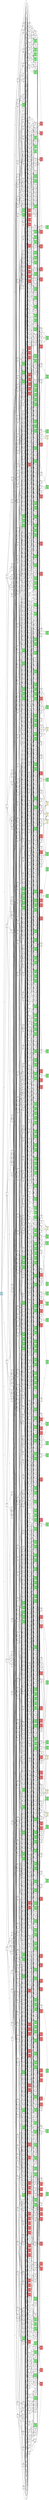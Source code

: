 digraph TicTacToeStateGraph {
  // Graph styling
  graph [rankdir=LR, fontname="Arial", bgcolor="white"];
  node [shape=record, fontname="Arial", fontsize=10];
  edge [fontname="Arial", fontsize=9];

  // Node definitions
  state_0 [label="state_0\nX _ _\n_ _ _\n_ _ _\nTurn: O", style=filled, fillcolor=lightblue];
  state_7 [label="state_7\nX O _\n_ _ _\n_ _ _\nTurn: X"];
  state_5 [label="state_5\nX _ O\n_ _ _\n_ _ _\nTurn: X"];
  state_1 [label="state_1\nX _ _\nO _ _\n_ _ _\nTurn: X"];
  state_3 [label="state_3\nX _ _\n_ O _\n_ _ _\nTurn: X"];
  state_8 [label="state_8\nX _ _\n_ _ O\n_ _ _\nTurn: X"];
  state_2 [label="state_2\nX _ _\n_ _ _\nO _ _\nTurn: X"];
  state_6 [label="state_6\nX _ _\n_ _ _\n_ O _\nTurn: X"];
  state_4 [label="state_4\nX _ _\n_ _ _\n_ _ O\nTurn: X"];
  state_15 [label="state_15\nX O X\n_ _ _\n_ _ _\nTurn: O"];
  state_11 [label="state_11\nX O _\nX _ _\n_ _ _\nTurn: O"];
  state_10 [label="state_10\nX O _\n_ X _\n_ _ _\nTurn: O"];
  state_9 [label="state_9\nX O _\n_ _ X\n_ _ _\nTurn: O"];
  state_13 [label="state_13\nX O _\n_ _ _\nX _ _\nTurn: O"];
  state_14 [label="state_14\nX O _\n_ _ _\n_ X _\nTurn: O"];
  state_12 [label="state_12\nX O _\n_ _ _\n_ _ X\nTurn: O"];
  state_21 [label="state_21\nX X O\n_ _ _\n_ _ _\nTurn: O"];
  state_18 [label="state_18\nX _ O\nX _ _\n_ _ _\nTurn: O"];
  state_17 [label="state_17\nX _ O\n_ X _\n_ _ _\nTurn: O"];
  state_16 [label="state_16\nX _ O\n_ _ X\n_ _ _\nTurn: O"];
  state_20 [label="state_20\nX _ O\n_ _ _\nX _ _\nTurn: O"];
  state_19 [label="state_19\nX _ O\n_ _ _\n_ X _\nTurn: O"];
  state_22 [label="state_22\nX _ O\n_ _ _\n_ _ X\nTurn: O"];
  state_28 [label="state_28\nX X _\nO _ _\n_ _ _\nTurn: O"];
  state_23 [label="state_23\nX _ X\nO _ _\n_ _ _\nTurn: O"];
  state_29 [label="state_29\nX _ _\nO X _\n_ _ _\nTurn: O"];
  state_26 [label="state_26\nX _ _\nO _ X\n_ _ _\nTurn: O"];
  state_24 [label="state_24\nX _ _\nO _ _\nX _ _\nTurn: O"];
  state_27 [label="state_27\nX _ _\nO _ _\n_ X _\nTurn: O"];
  state_25 [label="state_25\nX _ _\nO _ _\n_ _ X\nTurn: O"];
  state_31 [label="state_31\nX X _\n_ O _\n_ _ _\nTurn: O"];
  state_32 [label="state_32\nX _ X\n_ O _\n_ _ _\nTurn: O"];
  state_30 [label="state_30\nX _ _\nX O _\n_ _ _\nTurn: O"];
  state_33 [label="state_33\nX _ _\n_ O X\n_ _ _\nTurn: O"];
  state_35 [label="state_35\nX _ _\n_ O _\nX _ _\nTurn: O"];
  state_34 [label="state_34\nX _ _\n_ O _\n_ X _\nTurn: O"];
  state_36 [label="state_36\nX _ _\n_ O _\n_ _ X\nTurn: O"];
  state_42 [label="state_42\nX X _\n_ _ O\n_ _ _\nTurn: O"];
  state_38 [label="state_38\nX _ X\n_ _ O\n_ _ _\nTurn: O"];
  state_43 [label="state_43\nX _ _\nX _ O\n_ _ _\nTurn: O"];
  state_39 [label="state_39\nX _ _\n_ X O\n_ _ _\nTurn: O"];
  state_40 [label="state_40\nX _ _\n_ _ O\nX _ _\nTurn: O"];
  state_37 [label="state_37\nX _ _\n_ _ O\n_ X _\nTurn: O"];
  state_41 [label="state_41\nX _ _\n_ _ O\n_ _ X\nTurn: O"];
  state_45 [label="state_45\nX X _\n_ _ _\nO _ _\nTurn: O"];
  state_47 [label="state_47\nX _ X\n_ _ _\nO _ _\nTurn: O"];
  state_44 [label="state_44\nX _ _\nX _ _\nO _ _\nTurn: O"];
  state_46 [label="state_46\nX _ _\n_ X _\nO _ _\nTurn: O"];
  state_49 [label="state_49\nX _ _\n_ _ X\nO _ _\nTurn: O"];
  state_50 [label="state_50\nX _ _\n_ _ _\nO X _\nTurn: O"];
  state_48 [label="state_48\nX _ _\n_ _ _\nO _ X\nTurn: O"];
  state_52 [label="state_52\nX X _\n_ _ _\n_ O _\nTurn: O"];
  state_55 [label="state_55\nX _ X\n_ _ _\n_ O _\nTurn: O"];
  state_53 [label="state_53\nX _ _\nX _ _\n_ O _\nTurn: O"];
  state_57 [label="state_57\nX _ _\n_ X _\n_ O _\nTurn: O"];
  state_51 [label="state_51\nX _ _\n_ _ X\n_ O _\nTurn: O"];
  state_54 [label="state_54\nX _ _\n_ _ _\nX O _\nTurn: O"];
  state_56 [label="state_56\nX _ _\n_ _ _\n_ O X\nTurn: O"];
  state_61 [label="state_61\nX X _\n_ _ _\n_ _ O\nTurn: O"];
  state_59 [label="state_59\nX _ X\n_ _ _\n_ _ O\nTurn: O"];
  state_62 [label="state_62\nX _ _\nX _ _\n_ _ O\nTurn: O"];
  state_58 [label="state_58\nX _ _\n_ X _\n_ _ O\nTurn: O"];
  state_63 [label="state_63\nX _ _\n_ _ X\n_ _ O\nTurn: O"];
  state_64 [label="state_64\nX _ _\n_ _ _\nX _ O\nTurn: O"];
  state_60 [label="state_60\nX _ _\n_ _ _\n_ X O\nTurn: O"];
  state_66 [label="state_66\nX O X\nO _ _\n_ _ _\nTurn: X"];
  state_69 [label="state_69\nX O X\n_ O _\n_ _ _\nTurn: X"];
  state_65 [label="state_65\nX O X\n_ _ O\n_ _ _\nTurn: X"];
  state_68 [label="state_68\nX O X\n_ _ _\nO _ _\nTurn: X"];
  state_70 [label="state_70\nX O X\n_ _ _\n_ O _\nTurn: X"];
  state_67 [label="state_67\nX O X\n_ _ _\n_ _ O\nTurn: X"];
  state_75 [label="state_75\nX O O\nX _ _\n_ _ _\nTurn: X"];
  state_76 [label="state_76\nX O _\nX O _\n_ _ _\nTurn: X"];
  state_71 [label="state_71\nX O _\nX _ O\n_ _ _\nTurn: X"];
  state_72 [label="state_72\nX O _\nX _ _\nO _ _\nTurn: X"];
  state_73 [label="state_73\nX O _\nX _ _\n_ O _\nTurn: X"];
  state_74 [label="state_74\nX O _\nX _ _\n_ _ O\nTurn: X"];
  state_80 [label="state_80\nX O O\n_ X _\n_ _ _\nTurn: X"];
  state_82 [label="state_82\nX O _\nO X _\n_ _ _\nTurn: X"];
  state_81 [label="state_81\nX O _\n_ X O\n_ _ _\nTurn: X"];
  state_79 [label="state_79\nX O _\n_ X _\nO _ _\nTurn: X"];
  state_77 [label="state_77\nX O _\n_ X _\n_ O _\nTurn: X"];
  state_78 [label="state_78\nX O _\n_ X _\n_ _ O\nTurn: X"];
  state_86 [label="state_86\nX O O\n_ _ X\n_ _ _\nTurn: X"];
  state_83 [label="state_83\nX O _\nO _ X\n_ _ _\nTurn: X"];
  state_85 [label="state_85\nX O _\n_ O X\n_ _ _\nTurn: X"];
  state_87 [label="state_87\nX O _\n_ _ X\nO _ _\nTurn: X"];
  state_84 [label="state_84\nX O _\n_ _ X\n_ O _\nTurn: X"];
  state_88 [label="state_88\nX O _\n_ _ X\n_ _ O\nTurn: X"];
  state_90 [label="state_90\nX O O\n_ _ _\nX _ _\nTurn: X"];
  state_91 [label="state_91\nX O _\nO _ _\nX _ _\nTurn: X"];
  state_94 [label="state_94\nX O _\n_ O _\nX _ _\nTurn: X"];
  state_93 [label="state_93\nX O _\n_ _ O\nX _ _\nTurn: X"];
  state_92 [label="state_92\nX O _\n_ _ _\nX O _\nTurn: X"];
  state_89 [label="state_89\nX O _\n_ _ _\nX _ O\nTurn: X"];
  state_97 [label="state_97\nX O O\n_ _ _\n_ X _\nTurn: X"];
  state_99 [label="state_99\nX O _\nO _ _\n_ X _\nTurn: X"];
  state_98 [label="state_98\nX O _\n_ O _\n_ X _\nTurn: X"];
  state_95 [label="state_95\nX O _\n_ _ O\n_ X _\nTurn: X"];
  state_96 [label="state_96\nX O _\n_ _ _\nO X _\nTurn: X"];
  state_100 [label="state_100\nX O _\n_ _ _\n_ X O\nTurn: X"];
  state_104 [label="state_104\nX O O\n_ _ _\n_ _ X\nTurn: X"];
  state_105 [label="state_105\nX O _\nO _ _\n_ _ X\nTurn: X"];
  state_101 [label="state_101\nX O _\n_ O _\n_ _ X\nTurn: X"];
  state_106 [label="state_106\nX O _\n_ _ O\n_ _ X\nTurn: X"];
  state_103 [label="state_103\nX O _\n_ _ _\nO _ X\nTurn: X"];
  state_102 [label="state_102\nX O _\n_ _ _\n_ O X\nTurn: X"];
  state_111 [label="state_111\nX X O\nO _ _\n_ _ _\nTurn: X"];
  state_109 [label="state_109\nX X O\n_ O _\n_ _ _\nTurn: X"];
  state_112 [label="state_112\nX X O\n_ _ O\n_ _ _\nTurn: X"];
  state_108 [label="state_108\nX X O\n_ _ _\nO _ _\nTurn: X"];
  state_110 [label="state_110\nX X O\n_ _ _\n_ O _\nTurn: X"];
  state_107 [label="state_107\nX X O\n_ _ _\n_ _ O\nTurn: X"];
  state_113 [label="state_113\nX _ O\nX O _\n_ _ _\nTurn: X"];
  state_117 [label="state_117\nX _ O\nX _ O\n_ _ _\nTurn: X"];
  state_114 [label="state_114\nX _ O\nX _ _\nO _ _\nTurn: X"];
  state_115 [label="state_115\nX _ O\nX _ _\n_ O _\nTurn: X"];
  state_116 [label="state_116\nX _ O\nX _ _\n_ _ O\nTurn: X"];
  state_118 [label="state_118\nX _ O\nO X _\n_ _ _\nTurn: X"];
  state_122 [label="state_122\nX _ O\n_ X O\n_ _ _\nTurn: X"];
  state_121 [label="state_121\nX _ O\n_ X _\nO _ _\nTurn: X"];
  state_119 [label="state_119\nX _ O\n_ X _\n_ O _\nTurn: X"];
  state_120 [label="state_120\nX _ O\n_ X _\n_ _ O\nTurn: X"];
  state_125 [label="state_125\nX _ O\nO _ X\n_ _ _\nTurn: X"];
  state_123 [label="state_123\nX _ O\n_ O X\n_ _ _\nTurn: X"];
  state_126 [label="state_126\nX _ O\n_ _ X\nO _ _\nTurn: X"];
  state_127 [label="state_127\nX _ O\n_ _ X\n_ O _\nTurn: X"];
  state_124 [label="state_124\nX _ O\n_ _ X\n_ _ O\nTurn: X"];
  state_129 [label="state_129\nX _ O\nO _ _\nX _ _\nTurn: X"];
  state_132 [label="state_132\nX _ O\n_ O _\nX _ _\nTurn: X"];
  state_128 [label="state_128\nX _ O\n_ _ O\nX _ _\nTurn: X"];
  state_131 [label="state_131\nX _ O\n_ _ _\nX O _\nTurn: X"];
  state_130 [label="state_130\nX _ O\n_ _ _\nX _ O\nTurn: X"];
  state_137 [label="state_137\nX _ O\nO _ _\n_ X _\nTurn: X"];
  state_136 [label="state_136\nX _ O\n_ O _\n_ X _\nTurn: X"];
  state_134 [label="state_134\nX _ O\n_ _ O\n_ X _\nTurn: X"];
  state_133 [label="state_133\nX _ O\n_ _ _\nO X _\nTurn: X"];
  state_135 [label="state_135\nX _ O\n_ _ _\n_ X O\nTurn: X"];
  state_142 [label="state_142\nX _ O\nO _ _\n_ _ X\nTurn: X"];
  state_140 [label="state_140\nX _ O\n_ O _\n_ _ X\nTurn: X"];
  state_139 [label="state_139\nX _ O\n_ _ O\n_ _ X\nTurn: X"];
  state_141 [label="state_141\nX _ O\n_ _ _\nO _ X\nTurn: X"];
  state_138 [label="state_138\nX _ O\n_ _ _\n_ O X\nTurn: X"];
  state_143 [label="state_143\nX X _\nO O _\n_ _ _\nTurn: X"];
  state_145 [label="state_145\nX X _\nO _ O\n_ _ _\nTurn: X"];
  state_146 [label="state_146\nX X _\nO _ _\nO _ _\nTurn: X"];
  state_147 [label="state_147\nX X _\nO _ _\n_ O _\nTurn: X"];
  state_144 [label="state_144\nX X _\nO _ _\n_ _ O\nTurn: X"];
  state_151 [label="state_151\nX _ X\nO O _\n_ _ _\nTurn: X"];
  state_149 [label="state_149\nX _ X\nO _ O\n_ _ _\nTurn: X"];
  state_148 [label="state_148\nX _ X\nO _ _\nO _ _\nTurn: X"];
  state_150 [label="state_150\nX _ X\nO _ _\n_ O _\nTurn: X"];
  state_152 [label="state_152\nX _ X\nO _ _\n_ _ O\nTurn: X"];
  state_155 [label="state_155\nX _ _\nO X O\n_ _ _\nTurn: X"];
  state_156 [label="state_156\nX _ _\nO X _\nO _ _\nTurn: X"];
  state_154 [label="state_154\nX _ _\nO X _\n_ O _\nTurn: X"];
  state_153 [label="state_153\nX _ _\nO X _\n_ _ O\nTurn: X"];
  state_160 [label="state_160\nX _ _\nO O X\n_ _ _\nTurn: X"];
  state_158 [label="state_158\nX _ _\nO _ X\nO _ _\nTurn: X"];
  state_157 [label="state_157\nX _ _\nO _ X\n_ O _\nTurn: X"];
  state_159 [label="state_159\nX _ _\nO _ X\n_ _ O\nTurn: X"];
  state_164 [label="state_164\nX _ _\nO O _\nX _ _\nTurn: X"];
  state_162 [label="state_162\nX _ _\nO _ O\nX _ _\nTurn: X"];
  state_161 [label="state_161\nX _ _\nO _ _\nX O _\nTurn: X"];
  state_163 [label="state_163\nX _ _\nO _ _\nX _ O\nTurn: X"];
  state_165 [label="state_165\nX _ _\nO O _\n_ X _\nTurn: X"];
  state_166 [label="state_166\nX _ _\nO _ O\n_ X _\nTurn: X"];
  state_168 [label="state_168\nX _ _\nO _ _\nO X _\nTurn: X"];
  state_167 [label="state_167\nX _ _\nO _ _\n_ X O\nTurn: X"];
  state_170 [label="state_170\nX _ _\nO O _\n_ _ X\nTurn: X"];
  state_172 [label="state_172\nX _ _\nO _ O\n_ _ X\nTurn: X"];
  state_171 [label="state_171\nX _ _\nO _ _\nO _ X\nTurn: X"];
  state_169 [label="state_169\nX _ _\nO _ _\n_ O X\nTurn: X"];
  state_173 [label="state_173\nX X _\n_ O O\n_ _ _\nTurn: X"];
  state_176 [label="state_176\nX X _\n_ O _\nO _ _\nTurn: X"];
  state_175 [label="state_175\nX X _\n_ O _\n_ O _\nTurn: X"];
  state_174 [label="state_174\nX X _\n_ O _\n_ _ O\nTurn: X"];
  state_177 [label="state_177\nX _ X\n_ O O\n_ _ _\nTurn: X"];
  state_179 [label="state_179\nX _ X\n_ O _\nO _ _\nTurn: X"];
  state_178 [label="state_178\nX _ X\n_ O _\n_ O _\nTurn: X"];
  state_180 [label="state_180\nX _ X\n_ O _\n_ _ O\nTurn: X"];
  state_182 [label="state_182\nX _ _\nX O O\n_ _ _\nTurn: X"];
  state_184 [label="state_184\nX _ _\nX O _\nO _ _\nTurn: X"];
  state_183 [label="state_183\nX _ _\nX O _\n_ O _\nTurn: X"];
  state_181 [label="state_181\nX _ _\nX O _\n_ _ O\nTurn: X"];
  state_186 [label="state_186\nX _ _\n_ O X\nO _ _\nTurn: X"];
  state_187 [label="state_187\nX _ _\n_ O X\n_ O _\nTurn: X"];
  state_185 [label="state_185\nX _ _\n_ O X\n_ _ O\nTurn: X"];
  state_190 [label="state_190\nX _ _\n_ O O\nX _ _\nTurn: X"];
  state_188 [label="state_188\nX _ _\n_ O _\nX O _\nTurn: X"];
  state_189 [label="state_189\nX _ _\n_ O _\nX _ O\nTurn: X"];
  state_193 [label="state_193\nX _ _\n_ O O\n_ X _\nTurn: X"];
  state_192 [label="state_192\nX _ _\n_ O _\nO X _\nTurn: X"];
  state_191 [label="state_191\nX _ _\n_ O _\n_ X O\nTurn: X"];
  state_196 [label="state_196\nX _ _\n_ O O\n_ _ X\nTurn: X"];
  state_194 [label="state_194\nX _ _\n_ O _\nO _ X\nTurn: X"];
  state_195 [label="state_195\nX _ _\n_ O _\n_ O X\nTurn: X"];
  state_197 [label="state_197\nX X _\n_ _ O\nO _ _\nTurn: X"];
  state_198 [label="state_198\nX X _\n_ _ O\n_ O _\nTurn: X"];
  state_199 [label="state_199\nX X _\n_ _ O\n_ _ O\nTurn: X"];
  state_202 [label="state_202\nX _ X\n_ _ O\nO _ _\nTurn: X"];
  state_200 [label="state_200\nX _ X\n_ _ O\n_ O _\nTurn: X"];
  state_201 [label="state_201\nX _ X\n_ _ O\n_ _ O\nTurn: X"];
  state_204 [label="state_204\nX _ _\nX _ O\nO _ _\nTurn: X"];
  state_205 [label="state_205\nX _ _\nX _ O\n_ O _\nTurn: X"];
  state_203 [label="state_203\nX _ _\nX _ O\n_ _ O\nTurn: X"];
  state_207 [label="state_207\nX _ _\n_ X O\nO _ _\nTurn: X"];
  state_208 [label="state_208\nX _ _\n_ X O\n_ O _\nTurn: X"];
  state_206 [label="state_206\nX _ _\n_ X O\n_ _ O\nTurn: X"];
  state_210 [label="state_210\nX _ _\n_ _ O\nX O _\nTurn: X"];
  state_209 [label="state_209\nX _ _\n_ _ O\nX _ O\nTurn: X"];
  state_212 [label="state_212\nX _ _\n_ _ O\nO X _\nTurn: X"];
  state_211 [label="state_211\nX _ _\n_ _ O\n_ X O\nTurn: X"];
  state_214 [label="state_214\nX _ _\n_ _ O\nO _ X\nTurn: X"];
  state_213 [label="state_213\nX _ _\n_ _ O\n_ O X\nTurn: X"];
  state_216 [label="state_216\nX X _\n_ _ _\nO O _\nTurn: X"];
  state_215 [label="state_215\nX X _\n_ _ _\nO _ O\nTurn: X"];
  state_218 [label="state_218\nX _ X\n_ _ _\nO O _\nTurn: X"];
  state_217 [label="state_217\nX _ X\n_ _ _\nO _ O\nTurn: X"];
  state_219 [label="state_219\nX _ _\nX _ _\nO O _\nTurn: X"];
  state_220 [label="state_220\nX _ _\nX _ _\nO _ O\nTurn: X"];
  state_221 [label="state_221\nX _ _\n_ X _\nO O _\nTurn: X"];
  state_222 [label="state_222\nX _ _\n_ X _\nO _ O\nTurn: X"];
  state_223 [label="state_223\nX _ _\n_ _ X\nO O _\nTurn: X"];
  state_224 [label="state_224\nX _ _\n_ _ X\nO _ O\nTurn: X"];
  state_225 [label="state_225\nX _ _\n_ _ _\nO X O\nTurn: X"];
  state_226 [label="state_226\nX _ _\n_ _ _\nO O X\nTurn: X"];
  state_227 [label="state_227\nX X _\n_ _ _\n_ O O\nTurn: X"];
  state_228 [label="state_228\nX _ X\n_ _ _\n_ O O\nTurn: X"];
  state_229 [label="state_229\nX _ _\nX _ _\n_ O O\nTurn: X"];
  state_230 [label="state_230\nX _ _\n_ X _\n_ O O\nTurn: X"];
  state_231 [label="state_231\nX _ _\n_ _ X\n_ O O\nTurn: X"];
  state_232 [label="state_232\nX _ _\n_ _ _\nX O O\nTurn: X"];
  state_237 [label="state_237\nX O X\nO X _\n_ _ _\nTurn: O"];
  state_234 [label="state_234\nX O X\nO _ X\n_ _ _\nTurn: O"];
  state_233 [label="state_233\nX O X\nO _ _\nX _ _\nTurn: O"];
  state_236 [label="state_236\nX O X\nO _ _\n_ X _\nTurn: O"];
  state_235 [label="state_235\nX O X\nO _ _\n_ _ X\nTurn: O"];
  state_240 [label="state_240\nX O X\nX O _\n_ _ _\nTurn: O"];
  state_242 [label="state_242\nX O X\n_ O X\n_ _ _\nTurn: O"];
  state_239 [label="state_239\nX O X\n_ O _\nX _ _\nTurn: O"];
  state_241 [label="state_241\nX O X\n_ O _\n_ X _\nTurn: O"];
  state_238 [label="state_238\nX O X\n_ O _\n_ _ X\nTurn: O"];
  state_246 [label="state_246\nX O X\nX _ O\n_ _ _\nTurn: O"];
  state_243 [label="state_243\nX O X\n_ X O\n_ _ _\nTurn: O"];
  state_247 [label="state_247\nX O X\n_ _ O\nX _ _\nTurn: O"];
  state_245 [label="state_245\nX O X\n_ _ O\n_ X _\nTurn: O"];
  state_244 [label="state_244\nX O X\n_ _ O\n_ _ X\nTurn: O"];
  state_250 [label="state_250\nX O X\nX _ _\nO _ _\nTurn: O"];
  state_249 [label="state_249\nX O X\n_ X _\nO _ _\nTurn: O"];
  state_251 [label="state_251\nX O X\n_ _ X\nO _ _\nTurn: O"];
  state_252 [label="state_252\nX O X\n_ _ _\nO X _\nTurn: O"];
  state_248 [label="state_248\nX O X\n_ _ _\nO _ X\nTurn: O"];
  state_255 [label="state_255\nX O X\nX _ _\n_ O _\nTurn: O"];
  state_256 [label="state_256\nX O X\n_ X _\n_ O _\nTurn: O"];
  state_254 [label="state_254\nX O X\n_ _ X\n_ O _\nTurn: O"];
  state_257 [label="state_257\nX O X\n_ _ _\nX O _\nTurn: O"];
  state_253 [label="state_253\nX O X\n_ _ _\n_ O X\nTurn: O"];
  state_261 [label="state_261\nX O X\nX _ _\n_ _ O\nTurn: O"];
  state_262 [label="state_262\nX O X\n_ X _\n_ _ O\nTurn: O"];
  state_260 [label="state_260\nX O X\n_ _ X\n_ _ O\nTurn: O"];
  state_259 [label="state_259\nX O X\n_ _ _\nX _ O\nTurn: O"];
  state_258 [label="state_258\nX O X\n_ _ _\n_ X O\nTurn: O"];
  state_264 [label="state_264\nX O O\nX X _\n_ _ _\nTurn: O"];
  state_265 [label="state_265\nX O O\nX _ X\n_ _ _\nTurn: O"];
  state_267 [label="state_267\nX O O\nX _ _\nX _ _\nTurn: O\nX wins", style=filled, fillcolor=lightgreen];
  state_266 [label="state_266\nX O O\nX _ _\n_ X _\nTurn: O"];
  state_263 [label="state_263\nX O O\nX _ _\n_ _ X\nTurn: O"];
  state_270 [label="state_270\nX O _\nX O X\n_ _ _\nTurn: O"];
  state_271 [label="state_271\nX O _\nX O _\nX _ _\nTurn: O\nX wins", style=filled, fillcolor=lightgreen];
  state_268 [label="state_268\nX O _\nX O _\n_ X _\nTurn: O"];
  state_269 [label="state_269\nX O _\nX O _\n_ _ X\nTurn: O"];
  state_274 [label="state_274\nX O _\nX X O\n_ _ _\nTurn: O"];
  state_273 [label="state_273\nX O _\nX _ O\nX _ _\nTurn: O\nX wins", style=filled, fillcolor=lightgreen];
  state_275 [label="state_275\nX O _\nX _ O\n_ X _\nTurn: O"];
  state_272 [label="state_272\nX O _\nX _ O\n_ _ X\nTurn: O"];
  state_279 [label="state_279\nX O _\nX X _\nO _ _\nTurn: O"];
  state_276 [label="state_276\nX O _\nX _ X\nO _ _\nTurn: O"];
  state_277 [label="state_277\nX O _\nX _ _\nO X _\nTurn: O"];
  state_278 [label="state_278\nX O _\nX _ _\nO _ X\nTurn: O"];
  state_282 [label="state_282\nX O _\nX X _\n_ O _\nTurn: O"];
  state_281 [label="state_281\nX O _\nX _ X\n_ O _\nTurn: O"];
  state_280 [label="state_280\nX O _\nX _ _\nX O _\nTurn: O\nX wins", style=filled, fillcolor=lightgreen];
  state_283 [label="state_283\nX O _\nX _ _\n_ O X\nTurn: O"];
  state_285 [label="state_285\nX O _\nX X _\n_ _ O\nTurn: O"];
  state_284 [label="state_284\nX O _\nX _ X\n_ _ O\nTurn: O"];
  state_287 [label="state_287\nX O _\nX _ _\nX _ O\nTurn: O\nX wins", style=filled, fillcolor=lightgreen];
  state_286 [label="state_286\nX O _\nX _ _\n_ X O\nTurn: O"];
  state_291 [label="state_291\nX O O\n_ X X\n_ _ _\nTurn: O"];
  state_289 [label="state_289\nX O O\n_ X _\nX _ _\nTurn: O"];
  state_290 [label="state_290\nX O O\n_ X _\n_ X _\nTurn: O"];
  state_288 [label="state_288\nX O O\n_ X _\n_ _ X\nTurn: O\nX wins", style=filled, fillcolor=lightgreen];
  state_292 [label="state_292\nX O _\nO X X\n_ _ _\nTurn: O"];
  state_295 [label="state_295\nX O _\nO X _\nX _ _\nTurn: O"];
  state_293 [label="state_293\nX O _\nO X _\n_ X _\nTurn: O"];
  state_294 [label="state_294\nX O _\nO X _\n_ _ X\nTurn: O\nX wins", style=filled, fillcolor=lightgreen];
  state_296 [label="state_296\nX O _\n_ X O\nX _ _\nTurn: O"];
  state_297 [label="state_297\nX O _\n_ X O\n_ X _\nTurn: O"];
  state_298 [label="state_298\nX O _\n_ X O\n_ _ X\nTurn: O\nX wins", style=filled, fillcolor=lightgreen];
  state_299 [label="state_299\nX O _\n_ X X\nO _ _\nTurn: O"];
  state_301 [label="state_301\nX O _\n_ X _\nO X _\nTurn: O"];
  state_300 [label="state_300\nX O _\n_ X _\nO _ X\nTurn: O\nX wins", style=filled, fillcolor=lightgreen];
  state_304 [label="state_304\nX O _\n_ X X\n_ O _\nTurn: O"];
  state_302 [label="state_302\nX O _\n_ X _\nX O _\nTurn: O"];
  state_303 [label="state_303\nX O _\n_ X _\n_ O X\nTurn: O\nX wins", style=filled, fillcolor=lightgreen];
  state_307 [label="state_307\nX O _\n_ X X\n_ _ O\nTurn: O"];
  state_305 [label="state_305\nX O _\n_ X _\nX _ O\nTurn: O"];
  state_306 [label="state_306\nX O _\n_ X _\n_ X O\nTurn: O"];
  state_310 [label="state_310\nX O O\n_ _ X\nX _ _\nTurn: O"];
  state_309 [label="state_309\nX O O\n_ _ X\n_ X _\nTurn: O"];
  state_308 [label="state_308\nX O O\n_ _ X\n_ _ X\nTurn: O"];
  state_313 [label="state_313\nX O _\nO _ X\nX _ _\nTurn: O"];
  state_311 [label="state_311\nX O _\nO _ X\n_ X _\nTurn: O"];
  state_312 [label="state_312\nX O _\nO _ X\n_ _ X\nTurn: O"];
  state_316 [label="state_316\nX O _\n_ O X\nX _ _\nTurn: O"];
  state_314 [label="state_314\nX O _\n_ O X\n_ X _\nTurn: O"];
  state_315 [label="state_315\nX O _\n_ O X\n_ _ X\nTurn: O"];
  state_317 [label="state_317\nX O _\n_ _ X\nO X _\nTurn: O"];
  state_318 [label="state_318\nX O _\n_ _ X\nO _ X\nTurn: O"];
  state_319 [label="state_319\nX O _\n_ _ X\nX O _\nTurn: O"];
  state_320 [label="state_320\nX O _\n_ _ X\n_ O X\nTurn: O"];
  state_322 [label="state_322\nX O _\n_ _ X\nX _ O\nTurn: O"];
  state_321 [label="state_321\nX O _\n_ _ X\n_ X O\nTurn: O"];
  state_324 [label="state_324\nX O O\n_ _ _\nX X _\nTurn: O"];
  state_323 [label="state_323\nX O O\n_ _ _\nX _ X\nTurn: O"];
  state_325 [label="state_325\nX O _\nO _ _\nX X _\nTurn: O"];
  state_326 [label="state_326\nX O _\nO _ _\nX _ X\nTurn: O"];
  state_328 [label="state_328\nX O _\n_ O _\nX X _\nTurn: O"];
  state_327 [label="state_327\nX O _\n_ O _\nX _ X\nTurn: O"];
  state_330 [label="state_330\nX O _\n_ _ O\nX X _\nTurn: O"];
  state_329 [label="state_329\nX O _\n_ _ O\nX _ X\nTurn: O"];
  state_331 [label="state_331\nX O _\n_ _ _\nX O X\nTurn: O"];
  state_332 [label="state_332\nX O _\n_ _ _\nX X O\nTurn: O"];
  state_333 [label="state_333\nX O O\n_ _ _\n_ X X\nTurn: O"];
  state_334 [label="state_334\nX O _\nO _ _\n_ X X\nTurn: O"];
  state_335 [label="state_335\nX O _\n_ O _\n_ X X\nTurn: O"];
  state_336 [label="state_336\nX O _\n_ _ O\n_ X X\nTurn: O"];
  state_337 [label="state_337\nX O _\n_ _ _\nO X X\nTurn: O"];
  state_341 [label="state_341\nX X O\nO X _\n_ _ _\nTurn: O"];
  state_342 [label="state_342\nX X O\nO _ X\n_ _ _\nTurn: O"];
  state_339 [label="state_339\nX X O\nO _ _\nX _ _\nTurn: O"];
  state_338 [label="state_338\nX X O\nO _ _\n_ X _\nTurn: O"];
  state_340 [label="state_340\nX X O\nO _ _\n_ _ X\nTurn: O"];
  state_344 [label="state_344\nX X O\nX O _\n_ _ _\nTurn: O"];
  state_345 [label="state_345\nX X O\n_ O X\n_ _ _\nTurn: O"];
  state_347 [label="state_347\nX X O\n_ O _\nX _ _\nTurn: O"];
  state_343 [label="state_343\nX X O\n_ O _\n_ X _\nTurn: O"];
  state_346 [label="state_346\nX X O\n_ O _\n_ _ X\nTurn: O"];
  state_350 [label="state_350\nX X O\nX _ O\n_ _ _\nTurn: O"];
  state_349 [label="state_349\nX X O\n_ X O\n_ _ _\nTurn: O"];
  state_348 [label="state_348\nX X O\n_ _ O\nX _ _\nTurn: O"];
  state_352 [label="state_352\nX X O\n_ _ O\n_ X _\nTurn: O"];
  state_351 [label="state_351\nX X O\n_ _ O\n_ _ X\nTurn: O"];
  state_353 [label="state_353\nX X O\nX _ _\nO _ _\nTurn: O"];
  state_355 [label="state_355\nX X O\n_ X _\nO _ _\nTurn: O"];
  state_356 [label="state_356\nX X O\n_ _ X\nO _ _\nTurn: O"];
  state_357 [label="state_357\nX X O\n_ _ _\nO X _\nTurn: O"];
  state_354 [label="state_354\nX X O\n_ _ _\nO _ X\nTurn: O"];
  state_361 [label="state_361\nX X O\nX _ _\n_ O _\nTurn: O"];
  state_362 [label="state_362\nX X O\n_ X _\n_ O _\nTurn: O"];
  state_358 [label="state_358\nX X O\n_ _ X\n_ O _\nTurn: O"];
  state_360 [label="state_360\nX X O\n_ _ _\nX O _\nTurn: O"];
  state_359 [label="state_359\nX X O\n_ _ _\n_ O X\nTurn: O"];
  state_363 [label="state_363\nX X O\nX _ _\n_ _ O\nTurn: O"];
  state_366 [label="state_366\nX X O\n_ X _\n_ _ O\nTurn: O"];
  state_364 [label="state_364\nX X O\n_ _ X\n_ _ O\nTurn: O"];
  state_367 [label="state_367\nX X O\n_ _ _\nX _ O\nTurn: O"];
  state_365 [label="state_365\nX X O\n_ _ _\n_ X O\nTurn: O"];
  state_369 [label="state_369\nX _ O\nX O X\n_ _ _\nTurn: O"];
  state_368 [label="state_368\nX _ O\nX O _\nX _ _\nTurn: O\nX wins", style=filled, fillcolor=lightgreen];
  state_370 [label="state_370\nX _ O\nX O _\n_ X _\nTurn: O"];
  state_371 [label="state_371\nX _ O\nX O _\n_ _ X\nTurn: O"];
  state_372 [label="state_372\nX _ O\nX X O\n_ _ _\nTurn: O"];
  state_374 [label="state_374\nX _ O\nX _ O\nX _ _\nTurn: O\nX wins", style=filled, fillcolor=lightgreen];
  state_373 [label="state_373\nX _ O\nX _ O\n_ X _\nTurn: O"];
  state_375 [label="state_375\nX _ O\nX _ O\n_ _ X\nTurn: O"];
  state_376 [label="state_376\nX _ O\nX X _\nO _ _\nTurn: O"];
  state_378 [label="state_378\nX _ O\nX _ X\nO _ _\nTurn: O"];
  state_377 [label="state_377\nX _ O\nX _ _\nO X _\nTurn: O"];
  state_379 [label="state_379\nX _ O\nX _ _\nO _ X\nTurn: O"];
  state_381 [label="state_381\nX _ O\nX X _\n_ O _\nTurn: O"];
  state_382 [label="state_382\nX _ O\nX _ X\n_ O _\nTurn: O"];
  state_380 [label="state_380\nX _ O\nX _ _\nX O _\nTurn: O\nX wins", style=filled, fillcolor=lightgreen];
  state_383 [label="state_383\nX _ O\nX _ _\n_ O X\nTurn: O"];
  state_387 [label="state_387\nX _ O\nX X _\n_ _ O\nTurn: O"];
  state_384 [label="state_384\nX _ O\nX _ X\n_ _ O\nTurn: O"];
  state_385 [label="state_385\nX _ O\nX _ _\nX _ O\nTurn: O\nX wins", style=filled, fillcolor=lightgreen];
  state_386 [label="state_386\nX _ O\nX _ _\n_ X O\nTurn: O"];
  state_391 [label="state_391\nX _ O\nO X X\n_ _ _\nTurn: O"];
  state_388 [label="state_388\nX _ O\nO X _\nX _ _\nTurn: O"];
  state_389 [label="state_389\nX _ O\nO X _\n_ X _\nTurn: O"];
  state_390 [label="state_390\nX _ O\nO X _\n_ _ X\nTurn: O\nX wins", style=filled, fillcolor=lightgreen];
  state_392 [label="state_392\nX _ O\n_ X O\nX _ _\nTurn: O"];
  state_394 [label="state_394\nX _ O\n_ X O\n_ X _\nTurn: O"];
  state_393 [label="state_393\nX _ O\n_ X O\n_ _ X\nTurn: O\nX wins", style=filled, fillcolor=lightgreen];
  state_396 [label="state_396\nX _ O\n_ X X\nO _ _\nTurn: O"];
  state_397 [label="state_397\nX _ O\n_ X _\nO X _\nTurn: O"];
  state_395 [label="state_395\nX _ O\n_ X _\nO _ X\nTurn: O\nX wins", style=filled, fillcolor=lightgreen];
  state_400 [label="state_400\nX _ O\n_ X X\n_ O _\nTurn: O"];
  state_398 [label="state_398\nX _ O\n_ X _\nX O _\nTurn: O"];
  state_399 [label="state_399\nX _ O\n_ X _\n_ O X\nTurn: O\nX wins", style=filled, fillcolor=lightgreen];
  state_402 [label="state_402\nX _ O\n_ X X\n_ _ O\nTurn: O"];
  state_401 [label="state_401\nX _ O\n_ X _\nX _ O\nTurn: O"];
  state_403 [label="state_403\nX _ O\n_ X _\n_ X O\nTurn: O"];
  state_405 [label="state_405\nX _ O\nO _ X\nX _ _\nTurn: O"];
  state_404 [label="state_404\nX _ O\nO _ X\n_ X _\nTurn: O"];
  state_406 [label="state_406\nX _ O\nO _ X\n_ _ X\nTurn: O"];
  state_408 [label="state_408\nX _ O\n_ O X\nX _ _\nTurn: O"];
  state_409 [label="state_409\nX _ O\n_ O X\n_ X _\nTurn: O"];
  state_407 [label="state_407\nX _ O\n_ O X\n_ _ X\nTurn: O"];
  state_410 [label="state_410\nX _ O\n_ _ X\nO X _\nTurn: O"];
  state_411 [label="state_411\nX _ O\n_ _ X\nO _ X\nTurn: O"];
  state_412 [label="state_412\nX _ O\n_ _ X\nX O _\nTurn: O"];
  state_413 [label="state_413\nX _ O\n_ _ X\n_ O X\nTurn: O"];
  state_414 [label="state_414\nX _ O\n_ _ X\nX _ O\nTurn: O"];
  state_415 [label="state_415\nX _ O\n_ _ X\n_ X O\nTurn: O"];
  state_417 [label="state_417\nX _ O\nO _ _\nX X _\nTurn: O"];
  state_416 [label="state_416\nX _ O\nO _ _\nX _ X\nTurn: O"];
  state_419 [label="state_419\nX _ O\n_ O _\nX X _\nTurn: O"];
  state_418 [label="state_418\nX _ O\n_ O _\nX _ X\nTurn: O"];
  state_420 [label="state_420\nX _ O\n_ _ O\nX X _\nTurn: O"];
  state_421 [label="state_421\nX _ O\n_ _ O\nX _ X\nTurn: O"];
  state_422 [label="state_422\nX _ O\n_ _ _\nX O X\nTurn: O"];
  state_423 [label="state_423\nX _ O\n_ _ _\nX X O\nTurn: O"];
  state_424 [label="state_424\nX _ O\nO _ _\n_ X X\nTurn: O"];
  state_425 [label="state_425\nX _ O\n_ O _\n_ X X\nTurn: O"];
  state_426 [label="state_426\nX _ O\n_ _ O\n_ X X\nTurn: O"];
  state_427 [label="state_427\nX _ O\n_ _ _\nO X X\nTurn: O"];
  state_429 [label="state_429\nX X X\nO O _\n_ _ _\nTurn: O\nX wins", style=filled, fillcolor=lightgreen];
  state_428 [label="state_428\nX X _\nO O X\n_ _ _\nTurn: O"];
  state_430 [label="state_430\nX X _\nO O _\nX _ _\nTurn: O"];
  state_431 [label="state_431\nX X _\nO O _\n_ X _\nTurn: O"];
  state_432 [label="state_432\nX X _\nO O _\n_ _ X\nTurn: O"];
  state_433 [label="state_433\nX X X\nO _ O\n_ _ _\nTurn: O\nX wins", style=filled, fillcolor=lightgreen];
  state_434 [label="state_434\nX X _\nO X O\n_ _ _\nTurn: O"];
  state_436 [label="state_436\nX X _\nO _ O\nX _ _\nTurn: O"];
  state_437 [label="state_437\nX X _\nO _ O\n_ X _\nTurn: O"];
  state_435 [label="state_435\nX X _\nO _ O\n_ _ X\nTurn: O"];
  state_441 [label="state_441\nX X X\nO _ _\nO _ _\nTurn: O\nX wins", style=filled, fillcolor=lightgreen];
  state_438 [label="state_438\nX X _\nO X _\nO _ _\nTurn: O"];
  state_439 [label="state_439\nX X _\nO _ X\nO _ _\nTurn: O"];
  state_440 [label="state_440\nX X _\nO _ _\nO X _\nTurn: O"];
  state_442 [label="state_442\nX X _\nO _ _\nO _ X\nTurn: O"];
  state_444 [label="state_444\nX X X\nO _ _\n_ O _\nTurn: O\nX wins", style=filled, fillcolor=lightgreen];
  state_446 [label="state_446\nX X _\nO X _\n_ O _\nTurn: O"];
  state_443 [label="state_443\nX X _\nO _ X\n_ O _\nTurn: O"];
  state_445 [label="state_445\nX X _\nO _ _\nX O _\nTurn: O"];
  state_447 [label="state_447\nX X _\nO _ _\n_ O X\nTurn: O"];
  state_452 [label="state_452\nX X X\nO _ _\n_ _ O\nTurn: O\nX wins", style=filled, fillcolor=lightgreen];
  state_451 [label="state_451\nX X _\nO X _\n_ _ O\nTurn: O"];
  state_450 [label="state_450\nX X _\nO _ X\n_ _ O\nTurn: O"];
  state_448 [label="state_448\nX X _\nO _ _\nX _ O\nTurn: O"];
  state_449 [label="state_449\nX X _\nO _ _\n_ X O\nTurn: O"];
  state_454 [label="state_454\nX _ X\nO O X\n_ _ _\nTurn: O"];
  state_453 [label="state_453\nX _ X\nO O _\nX _ _\nTurn: O"];
  state_456 [label="state_456\nX _ X\nO O _\n_ X _\nTurn: O"];
  state_455 [label="state_455\nX _ X\nO O _\n_ _ X\nTurn: O"];
  state_457 [label="state_457\nX _ X\nO X O\n_ _ _\nTurn: O"];
  state_459 [label="state_459\nX _ X\nO _ O\nX _ _\nTurn: O"];
  state_460 [label="state_460\nX _ X\nO _ O\n_ X _\nTurn: O"];
  state_458 [label="state_458\nX _ X\nO _ O\n_ _ X\nTurn: O"];
  state_464 [label="state_464\nX _ X\nO X _\nO _ _\nTurn: O"];
  state_463 [label="state_463\nX _ X\nO _ X\nO _ _\nTurn: O"];
  state_462 [label="state_462\nX _ X\nO _ _\nO X _\nTurn: O"];
  state_461 [label="state_461\nX _ X\nO _ _\nO _ X\nTurn: O"];
  state_465 [label="state_465\nX _ X\nO X _\n_ O _\nTurn: O"];
  state_468 [label="state_468\nX _ X\nO _ X\n_ O _\nTurn: O"];
  state_467 [label="state_467\nX _ X\nO _ _\nX O _\nTurn: O"];
  state_466 [label="state_466\nX _ X\nO _ _\n_ O X\nTurn: O"];
  state_470 [label="state_470\nX _ X\nO X _\n_ _ O\nTurn: O"];
  state_472 [label="state_472\nX _ X\nO _ X\n_ _ O\nTurn: O"];
  state_471 [label="state_471\nX _ X\nO _ _\nX _ O\nTurn: O"];
  state_469 [label="state_469\nX _ X\nO _ _\n_ X O\nTurn: O"];
  state_475 [label="state_475\nX _ _\nO X O\nX _ _\nTurn: O"];
  state_474 [label="state_474\nX _ _\nO X O\n_ X _\nTurn: O"];
  state_473 [label="state_473\nX _ _\nO X O\n_ _ X\nTurn: O\nX wins", style=filled, fillcolor=lightgreen];
  state_478 [label="state_478\nX _ _\nO X X\nO _ _\nTurn: O"];
  state_477 [label="state_477\nX _ _\nO X _\nO X _\nTurn: O"];
  state_476 [label="state_476\nX _ _\nO X _\nO _ X\nTurn: O\nX wins", style=filled, fillcolor=lightgreen];
  state_481 [label="state_481\nX _ _\nO X X\n_ O _\nTurn: O"];
  state_480 [label="state_480\nX _ _\nO X _\nX O _\nTurn: O"];
  state_479 [label="state_479\nX _ _\nO X _\n_ O X\nTurn: O\nX wins", style=filled, fillcolor=lightgreen];
  state_482 [label="state_482\nX _ _\nO X X\n_ _ O\nTurn: O"];
  state_483 [label="state_483\nX _ _\nO X _\nX _ O\nTurn: O"];
  state_484 [label="state_484\nX _ _\nO X _\n_ X O\nTurn: O"];
  state_487 [label="state_487\nX _ _\nO O X\nX _ _\nTurn: O"];
  state_486 [label="state_486\nX _ _\nO O X\n_ X _\nTurn: O"];
  state_485 [label="state_485\nX _ _\nO O X\n_ _ X\nTurn: O"];
  state_488 [label="state_488\nX _ _\nO _ X\nO X _\nTurn: O"];
  state_489 [label="state_489\nX _ _\nO _ X\nO _ X\nTurn: O"];
  state_490 [label="state_490\nX _ _\nO _ X\nX O _\nTurn: O"];
  state_491 [label="state_491\nX _ _\nO _ X\n_ O X\nTurn: O"];
  state_492 [label="state_492\nX _ _\nO _ X\nX _ O\nTurn: O"];
  state_493 [label="state_493\nX _ _\nO _ X\n_ X O\nTurn: O"];
  state_495 [label="state_495\nX _ _\nO O _\nX X _\nTurn: O"];
  state_494 [label="state_494\nX _ _\nO O _\nX _ X\nTurn: O"];
  state_497 [label="state_497\nX _ _\nO _ O\nX X _\nTurn: O"];
  state_496 [label="state_496\nX _ _\nO _ O\nX _ X\nTurn: O"];
  state_498 [label="state_498\nX _ _\nO _ _\nX O X\nTurn: O"];
  state_499 [label="state_499\nX _ _\nO _ _\nX X O\nTurn: O"];
  state_500 [label="state_500\nX _ _\nO O _\n_ X X\nTurn: O"];
  state_501 [label="state_501\nX _ _\nO _ O\n_ X X\nTurn: O"];
  state_502 [label="state_502\nX _ _\nO _ _\nO X X\nTurn: O"];
  state_507 [label="state_507\nX X X\n_ O O\n_ _ _\nTurn: O\nX wins", style=filled, fillcolor=lightgreen];
  state_503 [label="state_503\nX X _\nX O O\n_ _ _\nTurn: O"];
  state_504 [label="state_504\nX X _\n_ O O\nX _ _\nTurn: O"];
  state_505 [label="state_505\nX X _\n_ O O\n_ X _\nTurn: O"];
  state_506 [label="state_506\nX X _\n_ O O\n_ _ X\nTurn: O"];
  state_508 [label="state_508\nX X X\n_ O _\nO _ _\nTurn: O\nX wins", style=filled, fillcolor=lightgreen];
  state_511 [label="state_511\nX X _\nX O _\nO _ _\nTurn: O"];
  state_509 [label="state_509\nX X _\n_ O X\nO _ _\nTurn: O"];
  state_510 [label="state_510\nX X _\n_ O _\nO X _\nTurn: O"];
  state_512 [label="state_512\nX X _\n_ O _\nO _ X\nTurn: O"];
  state_514 [label="state_514\nX X X\n_ O _\n_ O _\nTurn: O\nX wins", style=filled, fillcolor=lightgreen];
  state_515 [label="state_515\nX X _\nX O _\n_ O _\nTurn: O"];
  state_516 [label="state_516\nX X _\n_ O X\n_ O _\nTurn: O"];
  state_517 [label="state_517\nX X _\n_ O _\nX O _\nTurn: O"];
  state_513 [label="state_513\nX X _\n_ O _\n_ O X\nTurn: O"];
  state_520 [label="state_520\nX X X\n_ O _\n_ _ O\nTurn: O\nX wins", style=filled, fillcolor=lightgreen];
  state_522 [label="state_522\nX X _\nX O _\n_ _ O\nTurn: O"];
  state_519 [label="state_519\nX X _\n_ O X\n_ _ O\nTurn: O"];
  state_521 [label="state_521\nX X _\n_ O _\nX _ O\nTurn: O"];
  state_518 [label="state_518\nX X _\n_ O _\n_ X O\nTurn: O"];
  state_523 [label="state_523\nX _ X\nX O O\n_ _ _\nTurn: O"];
  state_524 [label="state_524\nX _ X\n_ O O\nX _ _\nTurn: O"];
  state_525 [label="state_525\nX _ X\n_ O O\n_ X _\nTurn: O"];
  state_526 [label="state_526\nX _ X\n_ O O\n_ _ X\nTurn: O"];
  state_527 [label="state_527\nX _ X\nX O _\nO _ _\nTurn: O"];
  state_530 [label="state_530\nX _ X\n_ O X\nO _ _\nTurn: O"];
  state_529 [label="state_529\nX _ X\n_ O _\nO X _\nTurn: O"];
  state_528 [label="state_528\nX _ X\n_ O _\nO _ X\nTurn: O"];
  state_534 [label="state_534\nX _ X\nX O _\n_ O _\nTurn: O"];
  state_532 [label="state_532\nX _ X\n_ O X\n_ O _\nTurn: O"];
  state_533 [label="state_533\nX _ X\n_ O _\nX O _\nTurn: O"];
  state_531 [label="state_531\nX _ X\n_ O _\n_ O X\nTurn: O"];
  state_536 [label="state_536\nX _ X\nX O _\n_ _ O\nTurn: O"];
  state_538 [label="state_538\nX _ X\n_ O X\n_ _ O\nTurn: O"];
  state_537 [label="state_537\nX _ X\n_ O _\nX _ O\nTurn: O"];
  state_535 [label="state_535\nX _ X\n_ O _\n_ X O\nTurn: O"];
  state_540 [label="state_540\nX _ _\nX O O\nX _ _\nTurn: O\nX wins", style=filled, fillcolor=lightgreen];
  state_539 [label="state_539\nX _ _\nX O O\n_ X _\nTurn: O"];
  state_541 [label="state_541\nX _ _\nX O O\n_ _ X\nTurn: O"];
  state_542 [label="state_542\nX _ _\nX O X\nO _ _\nTurn: O"];
  state_543 [label="state_543\nX _ _\nX O _\nO X _\nTurn: O"];
  state_544 [label="state_544\nX _ _\nX O _\nO _ X\nTurn: O"];
  state_545 [label="state_545\nX _ _\nX O X\n_ O _\nTurn: O"];
  state_546 [label="state_546\nX _ _\nX O _\nX O _\nTurn: O\nX wins", style=filled, fillcolor=lightgreen];
  state_547 [label="state_547\nX _ _\nX O _\n_ O X\nTurn: O"];
  state_550 [label="state_550\nX _ _\nX O X\n_ _ O\nTurn: O"];
  state_549 [label="state_549\nX _ _\nX O _\nX _ O\nTurn: O\nX wins", style=filled, fillcolor=lightgreen];
  state_548 [label="state_548\nX _ _\nX O _\n_ X O\nTurn: O"];
  state_552 [label="state_552\nX _ _\n_ O X\nO X _\nTurn: O"];
  state_551 [label="state_551\nX _ _\n_ O X\nO _ X\nTurn: O"];
  state_553 [label="state_553\nX _ _\n_ O X\nX O _\nTurn: O"];
  state_554 [label="state_554\nX _ _\n_ O X\n_ O X\nTurn: O"];
  state_555 [label="state_555\nX _ _\n_ O X\nX _ O\nTurn: O"];
  state_556 [label="state_556\nX _ _\n_ O X\n_ X O\nTurn: O"];
  state_557 [label="state_557\nX _ _\n_ O O\nX X _\nTurn: O"];
  state_558 [label="state_558\nX _ _\n_ O O\nX _ X\nTurn: O"];
  state_559 [label="state_559\nX _ _\n_ O _\nX O X\nTurn: O"];
  state_560 [label="state_560\nX _ _\n_ O _\nX X O\nTurn: O"];
  state_561 [label="state_561\nX _ _\n_ O O\n_ X X\nTurn: O"];
  state_562 [label="state_562\nX _ _\n_ O _\nO X X\nTurn: O"];
  state_566 [label="state_566\nX X X\n_ _ O\nO _ _\nTurn: O\nX wins", style=filled, fillcolor=lightgreen];
  state_567 [label="state_567\nX X _\nX _ O\nO _ _\nTurn: O"];
  state_565 [label="state_565\nX X _\n_ X O\nO _ _\nTurn: O"];
  state_564 [label="state_564\nX X _\n_ _ O\nO X _\nTurn: O"];
  state_563 [label="state_563\nX X _\n_ _ O\nO _ X\nTurn: O"];
  state_568 [label="state_568\nX X X\n_ _ O\n_ O _\nTurn: O\nX wins", style=filled, fillcolor=lightgreen];
  state_570 [label="state_570\nX X _\nX _ O\n_ O _\nTurn: O"];
  state_569 [label="state_569\nX X _\n_ X O\n_ O _\nTurn: O"];
  state_571 [label="state_571\nX X _\n_ _ O\nX O _\nTurn: O"];
  state_572 [label="state_572\nX X _\n_ _ O\n_ O X\nTurn: O"];
  state_576 [label="state_576\nX X X\n_ _ O\n_ _ O\nTurn: O\nX wins", style=filled, fillcolor=lightgreen];
  state_574 [label="state_574\nX X _\nX _ O\n_ _ O\nTurn: O"];
  state_573 [label="state_573\nX X _\n_ X O\n_ _ O\nTurn: O"];
  state_577 [label="state_577\nX X _\n_ _ O\nX _ O\nTurn: O"];
  state_575 [label="state_575\nX X _\n_ _ O\n_ X O\nTurn: O"];
  state_581 [label="state_581\nX _ X\nX _ O\nO _ _\nTurn: O"];
  state_578 [label="state_578\nX _ X\n_ X O\nO _ _\nTurn: O"];
  state_580 [label="state_580\nX _ X\n_ _ O\nO X _\nTurn: O"];
  state_579 [label="state_579\nX _ X\n_ _ O\nO _ X\nTurn: O"];
  state_585 [label="state_585\nX _ X\nX _ O\n_ O _\nTurn: O"];
  state_583 [label="state_583\nX _ X\n_ X O\n_ O _\nTurn: O"];
  state_584 [label="state_584\nX _ X\n_ _ O\nX O _\nTurn: O"];
  state_582 [label="state_582\nX _ X\n_ _ O\n_ O X\nTurn: O"];
  state_589 [label="state_589\nX _ X\nX _ O\n_ _ O\nTurn: O"];
  state_586 [label="state_586\nX _ X\n_ X O\n_ _ O\nTurn: O"];
  state_587 [label="state_587\nX _ X\n_ _ O\nX _ O\nTurn: O"];
  state_588 [label="state_588\nX _ X\n_ _ O\n_ X O\nTurn: O"];
  state_591 [label="state_591\nX _ _\nX X O\nO _ _\nTurn: O"];
  state_592 [label="state_592\nX _ _\nX _ O\nO X _\nTurn: O"];
  state_590 [label="state_590\nX _ _\nX _ O\nO _ X\nTurn: O"];
  state_594 [label="state_594\nX _ _\nX X O\n_ O _\nTurn: O"];
  state_593 [label="state_593\nX _ _\nX _ O\nX O _\nTurn: O\nX wins", style=filled, fillcolor=lightgreen];
  state_595 [label="state_595\nX _ _\nX _ O\n_ O X\nTurn: O"];
  state_596 [label="state_596\nX _ _\nX X O\n_ _ O\nTurn: O"];
  state_598 [label="state_598\nX _ _\nX _ O\nX _ O\nTurn: O\nX wins", style=filled, fillcolor=lightgreen];
  state_597 [label="state_597\nX _ _\nX _ O\n_ X O\nTurn: O"];
  state_600 [label="state_600\nX _ _\n_ X O\nO X _\nTurn: O"];
  state_599 [label="state_599\nX _ _\n_ X O\nO _ X\nTurn: O\nX wins", style=filled, fillcolor=lightgreen];
  state_601 [label="state_601\nX _ _\n_ X O\nX O _\nTurn: O"];
  state_602 [label="state_602\nX _ _\n_ X O\n_ O X\nTurn: O\nX wins", style=filled, fillcolor=lightgreen];
  state_604 [label="state_604\nX _ _\n_ X O\nX _ O\nTurn: O"];
  state_603 [label="state_603\nX _ _\n_ X O\n_ X O\nTurn: O"];
  state_605 [label="state_605\nX _ _\n_ _ O\nX O X\nTurn: O"];
  state_606 [label="state_606\nX _ _\n_ _ O\nX X O\nTurn: O"];
  state_607 [label="state_607\nX _ _\n_ _ O\nO X X\nTurn: O"];
  state_609 [label="state_609\nX X X\n_ _ _\nO O _\nTurn: O\nX wins", style=filled, fillcolor=lightgreen];
  state_608 [label="state_608\nX X _\nX _ _\nO O _\nTurn: O"];
  state_611 [label="state_611\nX X _\n_ X _\nO O _\nTurn: O"];
  state_610 [label="state_610\nX X _\n_ _ X\nO O _\nTurn: O"];
  state_612 [label="state_612\nX X _\n_ _ _\nO O X\nTurn: O"];
  state_615 [label="state_615\nX X X\n_ _ _\nO _ O\nTurn: O\nX wins", style=filled, fillcolor=lightgreen];
  state_613 [label="state_613\nX X _\nX _ _\nO _ O\nTurn: O"];
  state_617 [label="state_617\nX X _\n_ X _\nO _ O\nTurn: O"];
  state_614 [label="state_614\nX X _\n_ _ X\nO _ O\nTurn: O"];
  state_616 [label="state_616\nX X _\n_ _ _\nO X O\nTurn: O"];
  state_620 [label="state_620\nX _ X\nX _ _\nO O _\nTurn: O"];
  state_619 [label="state_619\nX _ X\n_ X _\nO O _\nTurn: O"];
  state_621 [label="state_621\nX _ X\n_ _ X\nO O _\nTurn: O"];
  state_618 [label="state_618\nX _ X\n_ _ _\nO O X\nTurn: O"];
  state_624 [label="state_624\nX _ X\nX _ _\nO _ O\nTurn: O"];
  state_623 [label="state_623\nX _ X\n_ X _\nO _ O\nTurn: O"];
  state_622 [label="state_622\nX _ X\n_ _ X\nO _ O\nTurn: O"];
  state_625 [label="state_625\nX _ X\n_ _ _\nO X O\nTurn: O"];
  state_628 [label="state_628\nX _ _\nX X _\nO O _\nTurn: O"];
  state_626 [label="state_626\nX _ _\nX _ X\nO O _\nTurn: O"];
  state_627 [label="state_627\nX _ _\nX _ _\nO O X\nTurn: O"];
  state_630 [label="state_630\nX _ _\nX X _\nO _ O\nTurn: O"];
  state_631 [label="state_631\nX _ _\nX _ X\nO _ O\nTurn: O"];
  state_629 [label="state_629\nX _ _\nX _ _\nO X O\nTurn: O"];
  state_633 [label="state_633\nX _ _\n_ X X\nO O _\nTurn: O"];
  state_632 [label="state_632\nX _ _\n_ X _\nO O X\nTurn: O\nX wins", style=filled, fillcolor=lightgreen];
  state_635 [label="state_635\nX _ _\n_ X X\nO _ O\nTurn: O"];
  state_634 [label="state_634\nX _ _\n_ X _\nO X O\nTurn: O"];
  state_636 [label="state_636\nX _ _\n_ _ X\nO O X\nTurn: O"];
  state_637 [label="state_637\nX _ _\n_ _ X\nO X O\nTurn: O"];
  state_640 [label="state_640\nX X X\n_ _ _\n_ O O\nTurn: O\nX wins", style=filled, fillcolor=lightgreen];
  state_639 [label="state_639\nX X _\nX _ _\n_ O O\nTurn: O"];
  state_642 [label="state_642\nX X _\n_ X _\n_ O O\nTurn: O"];
  state_641 [label="state_641\nX X _\n_ _ X\n_ O O\nTurn: O"];
  state_638 [label="state_638\nX X _\n_ _ _\nX O O\nTurn: O"];
  state_645 [label="state_645\nX _ X\nX _ _\n_ O O\nTurn: O"];
  state_646 [label="state_646\nX _ X\n_ X _\n_ O O\nTurn: O"];
  state_643 [label="state_643\nX _ X\n_ _ X\n_ O O\nTurn: O"];
  state_644 [label="state_644\nX _ X\n_ _ _\nX O O\nTurn: O"];
  state_649 [label="state_649\nX _ _\nX X _\n_ O O\nTurn: O"];
  state_648 [label="state_648\nX _ _\nX _ X\n_ O O\nTurn: O"];
  state_647 [label="state_647\nX _ _\nX _ _\nX O O\nTurn: O\nX wins", style=filled, fillcolor=lightgreen];
  state_650 [label="state_650\nX _ _\n_ X X\n_ O O\nTurn: O"];
  state_651 [label="state_651\nX _ _\n_ X _\nX O O\nTurn: O"];
  state_652 [label="state_652\nX _ _\n_ _ X\nX O O\nTurn: O"];
  state_656 [label="state_656\nX O X\nO X O\n_ _ _\nTurn: X"];
  state_654 [label="state_654\nX O X\nO X _\nO _ _\nTurn: X"];
  state_653 [label="state_653\nX O X\nO X _\n_ O _\nTurn: X"];
  state_655 [label="state_655\nX O X\nO X _\n_ _ O\nTurn: X"];
  state_660 [label="state_660\nX O X\nO O X\n_ _ _\nTurn: X"];
  state_659 [label="state_659\nX O X\nO _ X\nO _ _\nTurn: X"];
  state_658 [label="state_658\nX O X\nO _ X\n_ O _\nTurn: X"];
  state_657 [label="state_657\nX O X\nO _ X\n_ _ O\nTurn: X"];
  state_664 [label="state_664\nX O X\nO O _\nX _ _\nTurn: X"];
  state_661 [label="state_661\nX O X\nO _ O\nX _ _\nTurn: X"];
  state_662 [label="state_662\nX O X\nO _ _\nX O _\nTurn: X"];
  state_663 [label="state_663\nX O X\nO _ _\nX _ O\nTurn: X"];
  state_668 [label="state_668\nX O X\nO O _\n_ X _\nTurn: X"];
  state_665 [label="state_665\nX O X\nO _ O\n_ X _\nTurn: X"];
  state_667 [label="state_667\nX O X\nO _ _\nO X _\nTurn: X"];
  state_666 [label="state_666\nX O X\nO _ _\n_ X O\nTurn: X"];
  state_671 [label="state_671\nX O X\nO O _\n_ _ X\nTurn: X"];
  state_670 [label="state_670\nX O X\nO _ O\n_ _ X\nTurn: X"];
  state_672 [label="state_672\nX O X\nO _ _\nO _ X\nTurn: X"];
  state_669 [label="state_669\nX O X\nO _ _\n_ O X\nTurn: X"];
  state_676 [label="state_676\nX O X\nX O O\n_ _ _\nTurn: X"];
  state_675 [label="state_675\nX O X\nX O _\nO _ _\nTurn: X"];
  state_673 [label="state_673\nX O X\nX O _\n_ O _\nTurn: X\nO wins", style=filled, fillcolor=lightcoral];
  state_674 [label="state_674\nX O X\nX O _\n_ _ O\nTurn: X"];
  state_679 [label="state_679\nX O X\n_ O X\nO _ _\nTurn: X"];
  state_677 [label="state_677\nX O X\n_ O X\n_ O _\nTurn: X\nO wins", style=filled, fillcolor=lightcoral];
  state_678 [label="state_678\nX O X\n_ O X\n_ _ O\nTurn: X"];
  state_680 [label="state_680\nX O X\n_ O O\nX _ _\nTurn: X"];
  state_682 [label="state_682\nX O X\n_ O _\nX O _\nTurn: X\nO wins", style=filled, fillcolor=lightcoral];
  state_681 [label="state_681\nX O X\n_ O _\nX _ O\nTurn: X"];
  state_683 [label="state_683\nX O X\n_ O O\n_ X _\nTurn: X"];
  state_685 [label="state_685\nX O X\n_ O _\nO X _\nTurn: X"];
  state_684 [label="state_684\nX O X\n_ O _\n_ X O\nTurn: X"];
  state_687 [label="state_687\nX O X\n_ O O\n_ _ X\nTurn: X"];
  state_686 [label="state_686\nX O X\n_ O _\nO _ X\nTurn: X"];
  state_688 [label="state_688\nX O X\n_ O _\n_ O X\nTurn: X\nO wins", style=filled, fillcolor=lightcoral];
  state_691 [label="state_691\nX O X\nX _ O\nO _ _\nTurn: X"];
  state_689 [label="state_689\nX O X\nX _ O\n_ O _\nTurn: X"];
  state_690 [label="state_690\nX O X\nX _ O\n_ _ O\nTurn: X"];
  state_693 [label="state_693\nX O X\n_ X O\nO _ _\nTurn: X"];
  state_692 [label="state_692\nX O X\n_ X O\n_ O _\nTurn: X"];
  state_694 [label="state_694\nX O X\n_ X O\n_ _ O\nTurn: X"];
  state_696 [label="state_696\nX O X\n_ _ O\nX O _\nTurn: X"];
  state_695 [label="state_695\nX O X\n_ _ O\nX _ O\nTurn: X"];
  state_697 [label="state_697\nX O X\n_ _ O\nO X _\nTurn: X"];
  state_698 [label="state_698\nX O X\n_ _ O\n_ X O\nTurn: X"];
  state_700 [label="state_700\nX O X\n_ _ O\nO _ X\nTurn: X"];
  state_699 [label="state_699\nX O X\n_ _ O\n_ O X\nTurn: X"];
  state_701 [label="state_701\nX O X\nX _ _\nO O _\nTurn: X"];
  state_702 [label="state_702\nX O X\nX _ _\nO _ O\nTurn: X"];
  state_704 [label="state_704\nX O X\n_ X _\nO O _\nTurn: X"];
  state_703 [label="state_703\nX O X\n_ X _\nO _ O\nTurn: X"];
  state_705 [label="state_705\nX O X\n_ _ X\nO O _\nTurn: X"];
  state_706 [label="state_706\nX O X\n_ _ X\nO _ O\nTurn: X"];
  state_707 [label="state_707\nX O X\n_ _ _\nO X O\nTurn: X"];
  state_708 [label="state_708\nX O X\n_ _ _\nO O X\nTurn: X"];
  state_709 [label="state_709\nX O X\nX _ _\n_ O O\nTurn: X"];
  state_710 [label="state_710\nX O X\n_ X _\n_ O O\nTurn: X"];
  state_711 [label="state_711\nX O X\n_ _ X\n_ O O\nTurn: X"];
  state_712 [label="state_712\nX O X\n_ _ _\nX O O\nTurn: X"];
  state_714 [label="state_714\nX O O\nX X O\n_ _ _\nTurn: X"];
  state_716 [label="state_716\nX O O\nX X _\nO _ _\nTurn: X"];
  state_715 [label="state_715\nX O O\nX X _\n_ O _\nTurn: X"];
  state_713 [label="state_713\nX O O\nX X _\n_ _ O\nTurn: X"];
  state_718 [label="state_718\nX O O\nX O X\n_ _ _\nTurn: X"];
  state_720 [label="state_720\nX O O\nX _ X\nO _ _\nTurn: X"];
  state_719 [label="state_719\nX O O\nX _ X\n_ O _\nTurn: X"];
  state_717 [label="state_717\nX O O\nX _ X\n_ _ O\nTurn: X"];
  state_722 [label="state_722\nX O O\nX O _\n_ X _\nTurn: X"];
  state_721 [label="state_721\nX O O\nX _ O\n_ X _\nTurn: X"];
  state_724 [label="state_724\nX O O\nX _ _\nO X _\nTurn: X"];
  state_723 [label="state_723\nX O O\nX _ _\n_ X O\nTurn: X"];
  state_725 [label="state_725\nX O O\nX O _\n_ _ X\nTurn: X"];
  state_728 [label="state_728\nX O O\nX _ O\n_ _ X\nTurn: X"];
  state_727 [label="state_727\nX O O\nX _ _\nO _ X\nTurn: X"];
  state_726 [label="state_726\nX O O\nX _ _\n_ O X\nTurn: X"];
  state_730 [label="state_730\nX O _\nX O X\nO _ _\nTurn: X"];
  state_731 [label="state_731\nX O _\nX O X\n_ O _\nTurn: X\nO wins", style=filled, fillcolor=lightcoral];
  state_729 [label="state_729\nX O _\nX O X\n_ _ O\nTurn: X"];
  state_734 [label="state_734\nX O _\nX O O\n_ X _\nTurn: X"];
  state_733 [label="state_733\nX O _\nX O _\nO X _\nTurn: X"];
  state_732 [label="state_732\nX O _\nX O _\n_ X O\nTurn: X"];
  state_735 [label="state_735\nX O _\nX O O\n_ _ X\nTurn: X"];
  state_736 [label="state_736\nX O _\nX O _\nO _ X\nTurn: X"];
  state_737 [label="state_737\nX O _\nX O _\n_ O X\nTurn: X\nO wins", style=filled, fillcolor=lightcoral];
  state_740 [label="state_740\nX O _\nX X O\nO _ _\nTurn: X"];
  state_739 [label="state_739\nX O _\nX X O\n_ O _\nTurn: X"];
  state_738 [label="state_738\nX O _\nX X O\n_ _ O\nTurn: X"];
  state_742 [label="state_742\nX O _\nX _ O\nO X _\nTurn: X"];
  state_741 [label="state_741\nX O _\nX _ O\n_ X O\nTurn: X"];
  state_743 [label="state_743\nX O _\nX _ O\nO _ X\nTurn: X"];
  state_744 [label="state_744\nX O _\nX _ O\n_ O X\nTurn: X"];
  state_745 [label="state_745\nX O _\nX X _\nO O _\nTurn: X"];
  state_746 [label="state_746\nX O _\nX X _\nO _ O\nTurn: X"];
  state_748 [label="state_748\nX O _\nX _ X\nO O _\nTurn: X"];
  state_747 [label="state_747\nX O _\nX _ X\nO _ O\nTurn: X"];
  state_749 [label="state_749\nX O _\nX _ _\nO X O\nTurn: X"];
  state_750 [label="state_750\nX O _\nX _ _\nO O X\nTurn: X"];
  state_751 [label="state_751\nX O _\nX X _\n_ O O\nTurn: X"];
  state_752 [label="state_752\nX O _\nX _ X\n_ O O\nTurn: X"];
  state_753 [label="state_753\nX O O\nO X X\n_ _ _\nTurn: X"];
  state_756 [label="state_756\nX O O\n_ X X\nO _ _\nTurn: X"];
  state_755 [label="state_755\nX O O\n_ X X\n_ O _\nTurn: X"];
  state_754 [label="state_754\nX O O\n_ X X\n_ _ O\nTurn: X"];
  state_757 [label="state_757\nX O O\nO X _\nX _ _\nTurn: X"];
  state_759 [label="state_759\nX O O\n_ X O\nX _ _\nTurn: X"];
  state_760 [label="state_760\nX O O\n_ X _\nX O _\nTurn: X"];
  state_758 [label="state_758\nX O O\n_ X _\nX _ O\nTurn: X"];
  state_764 [label="state_764\nX O O\nO X _\n_ X _\nTurn: X"];
  state_761 [label="state_761\nX O O\n_ X O\n_ X _\nTurn: X"];
  state_763 [label="state_763\nX O O\n_ X _\nO X _\nTurn: X"];
  state_762 [label="state_762\nX O O\n_ X _\n_ X O\nTurn: X"];
  state_767 [label="state_767\nX O _\nO X X\nO _ _\nTurn: X"];
  state_765 [label="state_765\nX O _\nO X X\n_ O _\nTurn: X"];
  state_766 [label="state_766\nX O _\nO X X\n_ _ O\nTurn: X"];
  state_770 [label="state_770\nX O _\nO X O\nX _ _\nTurn: X"];
  state_768 [label="state_768\nX O _\nO X _\nX O _\nTurn: X"];
  state_769 [label="state_769\nX O _\nO X _\nX _ O\nTurn: X"];
  state_773 [label="state_773\nX O _\nO X O\n_ X _\nTurn: X"];
  state_771 [label="state_771\nX O _\nO X _\nO X _\nTurn: X"];
  state_772 [label="state_772\nX O _\nO X _\n_ X O\nTurn: X"];
  state_774 [label="state_774\nX O _\n_ X O\nX O _\nTurn: X"];
  state_775 [label="state_775\nX O _\n_ X O\nX _ O\nTurn: X"];
  state_776 [label="state_776\nX O _\n_ X O\nO X _\nTurn: X"];
  state_777 [label="state_777\nX O _\n_ X O\n_ X O\nTurn: X"];
  state_778 [label="state_778\nX O _\n_ X X\nO O _\nTurn: X"];
  state_779 [label="state_779\nX O _\n_ X X\nO _ O\nTurn: X"];
  state_780 [label="state_780\nX O _\n_ X _\nO X O\nTurn: X"];
  state_781 [label="state_781\nX O _\n_ X X\n_ O O\nTurn: X"];
  state_782 [label="state_782\nX O _\n_ X _\nX O O\nTurn: X"];
  state_783 [label="state_783\nX O O\nO _ X\nX _ _\nTurn: X"];
  state_785 [label="state_785\nX O O\n_ O X\nX _ _\nTurn: X"];
  state_784 [label="state_784\nX O O\n_ _ X\nX O _\nTurn: X"];
  state_786 [label="state_786\nX O O\n_ _ X\nX _ O\nTurn: X"];
  state_788 [label="state_788\nX O O\nO _ X\n_ X _\nTurn: X"];
  state_789 [label="state_789\nX O O\n_ O X\n_ X _\nTurn: X"];
  state_790 [label="state_790\nX O O\n_ _ X\nO X _\nTurn: X"];
  state_787 [label="state_787\nX O O\n_ _ X\n_ X O\nTurn: X"];
  state_792 [label="state_792\nX O O\nO _ X\n_ _ X\nTurn: X"];
  state_793 [label="state_793\nX O O\n_ O X\n_ _ X\nTurn: X"];
  state_791 [label="state_791\nX O O\n_ _ X\nO _ X\nTurn: X"];
  state_794 [label="state_794\nX O O\n_ _ X\n_ O X\nTurn: X"];
  state_795 [label="state_795\nX O _\nO O X\nX _ _\nTurn: X"];
  state_797 [label="state_797\nX O _\nO _ X\nX O _\nTurn: X"];
  state_796 [label="state_796\nX O _\nO _ X\nX _ O\nTurn: X"];
  state_800 [label="state_800\nX O _\nO O X\n_ X _\nTurn: X"];
  state_799 [label="state_799\nX O _\nO _ X\nO X _\nTurn: X"];
  state_798 [label="state_798\nX O _\nO _ X\n_ X O\nTurn: X"];
  state_803 [label="state_803\nX O _\nO O X\n_ _ X\nTurn: X"];
  state_801 [label="state_801\nX O _\nO _ X\nO _ X\nTurn: X"];
  state_802 [label="state_802\nX O _\nO _ X\n_ O X\nTurn: X"];
  state_804 [label="state_804\nX O _\n_ O X\nX O _\nTurn: X\nO wins", style=filled, fillcolor=lightcoral];
  state_805 [label="state_805\nX O _\n_ O X\nX _ O\nTurn: X"];
  state_806 [label="state_806\nX O _\n_ O X\nO X _\nTurn: X"];
  state_807 [label="state_807\nX O _\n_ O X\n_ X O\nTurn: X"];
  state_808 [label="state_808\nX O _\n_ O X\nO _ X\nTurn: X"];
  state_809 [label="state_809\nX O _\n_ O X\n_ O X\nTurn: X\nO wins", style=filled, fillcolor=lightcoral];
  state_810 [label="state_810\nX O _\n_ _ X\nO X O\nTurn: X"];
  state_811 [label="state_811\nX O _\n_ _ X\nO O X\nTurn: X"];
  state_812 [label="state_812\nX O _\n_ _ X\nX O O\nTurn: X"];
  state_814 [label="state_814\nX O O\nO _ _\nX X _\nTurn: X"];
  state_816 [label="state_816\nX O O\n_ O _\nX X _\nTurn: X"];
  state_813 [label="state_813\nX O O\n_ _ O\nX X _\nTurn: X"];
  state_815 [label="state_815\nX O O\n_ _ _\nX X O\nTurn: X"];
  state_818 [label="state_818\nX O O\nO _ _\nX _ X\nTurn: X"];
  state_819 [label="state_819\nX O O\n_ O _\nX _ X\nTurn: X"];
  state_817 [label="state_817\nX O O\n_ _ O\nX _ X\nTurn: X"];
  state_820 [label="state_820\nX O O\n_ _ _\nX O X\nTurn: X"];
  state_821 [label="state_821\nX O _\nO O _\nX X _\nTurn: X"];
  state_822 [label="state_822\nX O _\nO _ O\nX X _\nTurn: X"];
  state_823 [label="state_823\nX O _\nO _ _\nX X O\nTurn: X"];
  state_825 [label="state_825\nX O _\nO O _\nX _ X\nTurn: X"];
  state_824 [label="state_824\nX O _\nO _ O\nX _ X\nTurn: X"];
  state_826 [label="state_826\nX O _\nO _ _\nX O X\nTurn: X"];
  state_828 [label="state_828\nX O _\n_ O O\nX X _\nTurn: X"];
  state_827 [label="state_827\nX O _\n_ O _\nX X O\nTurn: X"];
  state_829 [label="state_829\nX O _\n_ O O\nX _ X\nTurn: X"];
  state_830 [label="state_830\nX O _\n_ O _\nX O X\nTurn: X\nO wins", style=filled, fillcolor=lightcoral];
  state_831 [label="state_831\nX O _\n_ _ O\nX X O\nTurn: X"];
  state_832 [label="state_832\nX O _\n_ _ O\nX O X\nTurn: X"];
  state_836 [label="state_836\nX O O\nO _ _\n_ X X\nTurn: X"];
  state_833 [label="state_833\nX O O\n_ O _\n_ X X\nTurn: X"];
  state_835 [label="state_835\nX O O\n_ _ O\n_ X X\nTurn: X"];
  state_834 [label="state_834\nX O O\n_ _ _\nO X X\nTurn: X"];
  state_839 [label="state_839\nX O _\nO O _\n_ X X\nTurn: X"];
  state_838 [label="state_838\nX O _\nO _ O\n_ X X\nTurn: X"];
  state_837 [label="state_837\nX O _\nO _ _\nO X X\nTurn: X"];
  state_840 [label="state_840\nX O _\n_ O O\n_ X X\nTurn: X"];
  state_841 [label="state_841\nX O _\n_ O _\nO X X\nTurn: X"];
  state_842 [label="state_842\nX O _\n_ _ O\nO X X\nTurn: X"];
  state_844 [label="state_844\nX X O\nO X O\n_ _ _\nTurn: X"];
  state_846 [label="state_846\nX X O\nO X _\nO _ _\nTurn: X"];
  state_845 [label="state_845\nX X O\nO X _\n_ O _\nTurn: X"];
  state_843 [label="state_843\nX X O\nO X _\n_ _ O\nTurn: X"];
  state_849 [label="state_849\nX X O\nO O X\n_ _ _\nTurn: X"];
  state_848 [label="state_848\nX X O\nO _ X\nO _ _\nTurn: X"];
  state_847 [label="state_847\nX X O\nO _ X\n_ O _\nTurn: X"];
  state_850 [label="state_850\nX X O\nO _ X\n_ _ O\nTurn: X"];
  state_851 [label="state_851\nX X O\nO O _\nX _ _\nTurn: X"];
  state_852 [label="state_852\nX X O\nO _ O\nX _ _\nTurn: X"];
  state_853 [label="state_853\nX X O\nO _ _\nX O _\nTurn: X"];
  state_854 [label="state_854\nX X O\nO _ _\nX _ O\nTurn: X"];
  state_857 [label="state_857\nX X O\nO O _\n_ X _\nTurn: X"];
  state_858 [label="state_858\nX X O\nO _ O\n_ X _\nTurn: X"];
  state_856 [label="state_856\nX X O\nO _ _\nO X _\nTurn: X"];
  state_855 [label="state_855\nX X O\nO _ _\n_ X O\nTurn: X"];
  state_860 [label="state_860\nX X O\nO O _\n_ _ X\nTurn: X"];
  state_861 [label="state_861\nX X O\nO _ O\n_ _ X\nTurn: X"];
  state_859 [label="state_859\nX X O\nO _ _\nO _ X\nTurn: X"];
  state_862 [label="state_862\nX X O\nO _ _\n_ O X\nTurn: X"];
  state_865 [label="state_865\nX X O\nX O O\n_ _ _\nTurn: X"];
  state_864 [label="state_864\nX X O\nX O _\nO _ _\nTurn: X\nO wins", style=filled, fillcolor=lightcoral];
  state_863 [label="state_863\nX X O\nX O _\n_ O _\nTurn: X"];
  state_866 [label="state_866\nX X O\nX O _\n_ _ O\nTurn: X"];
  state_869 [label="state_869\nX X O\n_ O X\nO _ _\nTurn: X\nO wins", style=filled, fillcolor=lightcoral];
  state_868 [label="state_868\nX X O\n_ O X\n_ O _\nTurn: X"];
  state_867 [label="state_867\nX X O\n_ O X\n_ _ O\nTurn: X"];
  state_870 [label="state_870\nX X O\n_ O O\nX _ _\nTurn: X"];
  state_872 [label="state_872\nX X O\n_ O _\nX O _\nTurn: X"];
  state_871 [label="state_871\nX X O\n_ O _\nX _ O\nTurn: X"];
  state_873 [label="state_873\nX X O\n_ O O\n_ X _\nTurn: X"];
  state_875 [label="state_875\nX X O\n_ O _\nO X _\nTurn: X\nO wins", style=filled, fillcolor=lightcoral];
  state_874 [label="state_874\nX X O\n_ O _\n_ X O\nTurn: X"];
  state_876 [label="state_876\nX X O\n_ O O\n_ _ X\nTurn: X"];
  state_878 [label="state_878\nX X O\n_ O _\nO _ X\nTurn: X\nO wins", style=filled, fillcolor=lightcoral];
  state_877 [label="state_877\nX X O\n_ O _\n_ O X\nTurn: X"];
  state_880 [label="state_880\nX X O\nX _ O\nO _ _\nTurn: X"];
  state_879 [label="state_879\nX X O\nX _ O\n_ O _\nTurn: X"];
  state_881 [label="state_881\nX X O\nX _ O\n_ _ O\nTurn: X\nO wins", style=filled, fillcolor=lightcoral];
  state_883 [label="state_883\nX X O\n_ X O\nO _ _\nTurn: X"];
  state_882 [label="state_882\nX X O\n_ X O\n_ O _\nTurn: X"];
  state_884 [label="state_884\nX X O\n_ X O\n_ _ O\nTurn: X\nO wins", style=filled, fillcolor=lightcoral];
  state_885 [label="state_885\nX X O\n_ _ O\nX O _\nTurn: X"];
  state_886 [label="state_886\nX X O\n_ _ O\nX _ O\nTurn: X\nO wins", style=filled, fillcolor=lightcoral];
  state_887 [label="state_887\nX X O\n_ _ O\nO X _\nTurn: X"];
  state_888 [label="state_888\nX X O\n_ _ O\n_ X O\nTurn: X\nO wins", style=filled, fillcolor=lightcoral];
  state_889 [label="state_889\nX X O\n_ _ O\nO _ X\nTurn: X"];
  state_890 [label="state_890\nX X O\n_ _ O\n_ O X\nTurn: X"];
  state_892 [label="state_892\nX X O\nX _ _\nO O _\nTurn: X"];
  state_891 [label="state_891\nX X O\nX _ _\nO _ O\nTurn: X"];
  state_894 [label="state_894\nX X O\n_ X _\nO O _\nTurn: X"];
  state_893 [label="state_893\nX X O\n_ X _\nO _ O\nTurn: X"];
  state_895 [label="state_895\nX X O\n_ _ X\nO O _\nTurn: X"];
  state_896 [label="state_896\nX X O\n_ _ X\nO _ O\nTurn: X"];
  state_897 [label="state_897\nX X O\n_ _ _\nO X O\nTurn: X"];
  state_898 [label="state_898\nX X O\n_ _ _\nO O X\nTurn: X"];
  state_899 [label="state_899\nX X O\nX _ _\n_ O O\nTurn: X"];
  state_900 [label="state_900\nX X O\n_ X _\n_ O O\nTurn: X"];
  state_901 [label="state_901\nX X O\n_ _ X\n_ O O\nTurn: X"];
  state_902 [label="state_902\nX X O\n_ _ _\nX O O\nTurn: X"];
  state_903 [label="state_903\nX _ O\nX O X\nO _ _\nTurn: X\nO wins", style=filled, fillcolor=lightcoral];
  state_904 [label="state_904\nX _ O\nX O X\n_ O _\nTurn: X"];
  state_905 [label="state_905\nX _ O\nX O X\n_ _ O\nTurn: X"];
  state_906 [label="state_906\nX _ O\nX O O\n_ X _\nTurn: X"];
  state_908 [label="state_908\nX _ O\nX O _\nO X _\nTurn: X\nO wins", style=filled, fillcolor=lightcoral];
  state_907 [label="state_907\nX _ O\nX O _\n_ X O\nTurn: X"];
  state_911 [label="state_911\nX _ O\nX O O\n_ _ X\nTurn: X"];
  state_909 [label="state_909\nX _ O\nX O _\nO _ X\nTurn: X\nO wins", style=filled, fillcolor=lightcoral];
  state_910 [label="state_910\nX _ O\nX O _\n_ O X\nTurn: X"];
  state_913 [label="state_913\nX _ O\nX X O\nO _ _\nTurn: X"];
  state_912 [label="state_912\nX _ O\nX X O\n_ O _\nTurn: X"];
  state_914 [label="state_914\nX _ O\nX X O\n_ _ O\nTurn: X\nO wins", style=filled, fillcolor=lightcoral];
  state_916 [label="state_916\nX _ O\nX _ O\nO X _\nTurn: X"];
  state_915 [label="state_915\nX _ O\nX _ O\n_ X O\nTurn: X\nO wins", style=filled, fillcolor=lightcoral];
  state_917 [label="state_917\nX _ O\nX _ O\nO _ X\nTurn: X"];
  state_918 [label="state_918\nX _ O\nX _ O\n_ O X\nTurn: X"];
  state_919 [label="state_919\nX _ O\nX X _\nO O _\nTurn: X"];
  state_920 [label="state_920\nX _ O\nX X _\nO _ O\nTurn: X"];
  state_922 [label="state_922\nX _ O\nX _ X\nO O _\nTurn: X"];
  state_921 [label="state_921\nX _ O\nX _ X\nO _ O\nTurn: X"];
  state_923 [label="state_923\nX _ O\nX _ _\nO X O\nTurn: X"];
  state_924 [label="state_924\nX _ O\nX _ _\nO O X\nTurn: X"];
  state_925 [label="state_925\nX _ O\nX X _\n_ O O\nTurn: X"];
  state_926 [label="state_926\nX _ O\nX _ X\n_ O O\nTurn: X"];
  state_928 [label="state_928\nX _ O\nO X X\nO _ _\nTurn: X"];
  state_927 [label="state_927\nX _ O\nO X X\n_ O _\nTurn: X"];
  state_929 [label="state_929\nX _ O\nO X X\n_ _ O\nTurn: X"];
  state_932 [label="state_932\nX _ O\nO X O\nX _ _\nTurn: X"];
  state_930 [label="state_930\nX _ O\nO X _\nX O _\nTurn: X"];
  state_931 [label="state_931\nX _ O\nO X _\nX _ O\nTurn: X"];
  state_933 [label="state_933\nX _ O\nO X O\n_ X _\nTurn: X"];
  state_934 [label="state_934\nX _ O\nO X _\nO X _\nTurn: X"];
  state_935 [label="state_935\nX _ O\nO X _\n_ X O\nTurn: X"];
  state_936 [label="state_936\nX _ O\n_ X O\nX O _\nTurn: X"];
  state_937 [label="state_937\nX _ O\n_ X O\nX _ O\nTurn: X\nO wins", style=filled, fillcolor=lightcoral];
  state_938 [label="state_938\nX _ O\n_ X O\nO X _\nTurn: X"];
  state_939 [label="state_939\nX _ O\n_ X O\n_ X O\nTurn: X\nO wins", style=filled, fillcolor=lightcoral];
  state_940 [label="state_940\nX _ O\n_ X X\nO O _\nTurn: X"];
  state_941 [label="state_941\nX _ O\n_ X X\nO _ O\nTurn: X"];
  state_942 [label="state_942\nX _ O\n_ X _\nO X O\nTurn: X"];
  state_943 [label="state_943\nX _ O\n_ X X\n_ O O\nTurn: X"];
  state_944 [label="state_944\nX _ O\n_ X _\nX O O\nTurn: X"];
  state_945 [label="state_945\nX _ O\nO O X\nX _ _\nTurn: X"];
  state_946 [label="state_946\nX _ O\nO _ X\nX O _\nTurn: X"];
  state_947 [label="state_947\nX _ O\nO _ X\nX _ O\nTurn: X"];
  state_950 [label="state_950\nX _ O\nO O X\n_ X _\nTurn: X"];
  state_949 [label="state_949\nX _ O\nO _ X\nO X _\nTurn: X"];
  state_948 [label="state_948\nX _ O\nO _ X\n_ X O\nTurn: X"];
  state_952 [label="state_952\nX _ O\nO O X\n_ _ X\nTurn: X"];
  state_951 [label="state_951\nX _ O\nO _ X\nO _ X\nTurn: X"];
  state_953 [label="state_953\nX _ O\nO _ X\n_ O X\nTurn: X"];
  state_955 [label="state_955\nX _ O\n_ O X\nX O _\nTurn: X"];
  state_954 [label="state_954\nX _ O\n_ O X\nX _ O\nTurn: X"];
  state_956 [label="state_956\nX _ O\n_ O X\nO X _\nTurn: X\nO wins", style=filled, fillcolor=lightcoral];
  state_957 [label="state_957\nX _ O\n_ O X\n_ X O\nTurn: X"];
  state_959 [label="state_959\nX _ O\n_ O X\nO _ X\nTurn: X\nO wins", style=filled, fillcolor=lightcoral];
  state_958 [label="state_958\nX _ O\n_ O X\n_ O X\nTurn: X"];
  state_960 [label="state_960\nX _ O\n_ _ X\nO X O\nTurn: X"];
  state_961 [label="state_961\nX _ O\n_ _ X\nO O X\nTurn: X"];
  state_962 [label="state_962\nX _ O\n_ _ X\nX O O\nTurn: X"];
  state_965 [label="state_965\nX _ O\nO O _\nX X _\nTurn: X"];
  state_963 [label="state_963\nX _ O\nO _ O\nX X _\nTurn: X"];
  state_964 [label="state_964\nX _ O\nO _ _\nX X O\nTurn: X"];
  state_967 [label="state_967\nX _ O\nO O _\nX _ X\nTurn: X"];
  state_968 [label="state_968\nX _ O\nO _ O\nX _ X\nTurn: X"];
  state_966 [label="state_966\nX _ O\nO _ _\nX O X\nTurn: X"];
  state_969 [label="state_969\nX _ O\n_ O O\nX X _\nTurn: X"];
  state_970 [label="state_970\nX _ O\n_ O _\nX X O\nTurn: X"];
  state_971 [label="state_971\nX _ O\n_ O O\nX _ X\nTurn: X"];
  state_972 [label="state_972\nX _ O\n_ O _\nX O X\nTurn: X"];
  state_973 [label="state_973\nX _ O\n_ _ O\nX X O\nTurn: X\nO wins", style=filled, fillcolor=lightcoral];
  state_974 [label="state_974\nX _ O\n_ _ O\nX O X\nTurn: X"];
  state_975 [label="state_975\nX _ O\nO O _\n_ X X\nTurn: X"];
  state_976 [label="state_976\nX _ O\nO _ O\n_ X X\nTurn: X"];
  state_977 [label="state_977\nX _ O\nO _ _\nO X X\nTurn: X"];
  state_979 [label="state_979\nX _ O\n_ O O\n_ X X\nTurn: X"];
  state_978 [label="state_978\nX _ O\n_ O _\nO X X\nTurn: X\nO wins", style=filled, fillcolor=lightcoral];
  state_980 [label="state_980\nX _ O\n_ _ O\nO X X\nTurn: X"];
  state_983 [label="state_983\nX X _\nO O X\nO _ _\nTurn: X"];
  state_982 [label="state_982\nX X _\nO O X\n_ O _\nTurn: X"];
  state_981 [label="state_981\nX X _\nO O X\n_ _ O\nTurn: X"];
  state_984 [label="state_984\nX X _\nO O O\nX _ _\nTurn: X\nO wins", style=filled, fillcolor=lightcoral];
  state_986 [label="state_986\nX X _\nO O _\nX O _\nTurn: X"];
  state_985 [label="state_985\nX X _\nO O _\nX _ O\nTurn: X"];
  state_987 [label="state_987\nX X _\nO O O\n_ X _\nTurn: X\nO wins", style=filled, fillcolor=lightcoral];
  state_989 [label="state_989\nX X _\nO O _\nO X _\nTurn: X"];
  state_988 [label="state_988\nX X _\nO O _\n_ X O\nTurn: X"];
  state_992 [label="state_992\nX X _\nO O O\n_ _ X\nTurn: X\nO wins", style=filled, fillcolor=lightcoral];
  state_991 [label="state_991\nX X _\nO O _\nO _ X\nTurn: X"];
  state_990 [label="state_990\nX X _\nO O _\n_ O X\nTurn: X"];
  state_994 [label="state_994\nX X _\nO X O\nO _ _\nTurn: X"];
  state_993 [label="state_993\nX X _\nO X O\n_ O _\nTurn: X"];
  state_995 [label="state_995\nX X _\nO X O\n_ _ O\nTurn: X"];
  state_997 [label="state_997\nX X _\nO _ O\nX O _\nTurn: X"];
  state_996 [label="state_996\nX X _\nO _ O\nX _ O\nTurn: X"];
  state_998 [label="state_998\nX X _\nO _ O\nO X _\nTurn: X"];
  state_999 [label="state_999\nX X _\nO _ O\n_ X O\nTurn: X"];
  state_1001 [label="state_1001\nX X _\nO _ O\nO _ X\nTurn: X"];
  state_1000 [label="state_1000\nX X _\nO _ O\n_ O X\nTurn: X"];
  state_1003 [label="state_1003\nX X _\nO X _\nO O _\nTurn: X"];
  state_1002 [label="state_1002\nX X _\nO X _\nO _ O\nTurn: X"];
  state_1005 [label="state_1005\nX X _\nO _ X\nO O _\nTurn: X"];
  state_1004 [label="state_1004\nX X _\nO _ X\nO _ O\nTurn: X"];
  state_1006 [label="state_1006\nX X _\nO _ _\nO X O\nTurn: X"];
  state_1007 [label="state_1007\nX X _\nO _ _\nO O X\nTurn: X"];
  state_1008 [label="state_1008\nX X _\nO X _\n_ O O\nTurn: X"];
  state_1009 [label="state_1009\nX X _\nO _ X\n_ O O\nTurn: X"];
  state_1010 [label="state_1010\nX X _\nO _ _\nX O O\nTurn: X"];
  state_1011 [label="state_1011\nX _ X\nO O X\nO _ _\nTurn: X"];
  state_1012 [label="state_1012\nX _ X\nO O X\n_ O _\nTurn: X"];
  state_1013 [label="state_1013\nX _ X\nO O X\n_ _ O\nTurn: X"];
  state_1015 [label="state_1015\nX _ X\nO O O\nX _ _\nTurn: X\nO wins", style=filled, fillcolor=lightcoral];
  state_1014 [label="state_1014\nX _ X\nO O _\nX O _\nTurn: X"];
  state_1016 [label="state_1016\nX _ X\nO O _\nX _ O\nTurn: X"];
  state_1019 [label="state_1019\nX _ X\nO O O\n_ X _\nTurn: X\nO wins", style=filled, fillcolor=lightcoral];
  state_1017 [label="state_1017\nX _ X\nO O _\nO X _\nTurn: X"];
  state_1018 [label="state_1018\nX _ X\nO O _\n_ X O\nTurn: X"];
  state_1020 [label="state_1020\nX _ X\nO O O\n_ _ X\nTurn: X\nO wins", style=filled, fillcolor=lightcoral];
  state_1022 [label="state_1022\nX _ X\nO O _\nO _ X\nTurn: X"];
  state_1021 [label="state_1021\nX _ X\nO O _\n_ O X\nTurn: X"];
  state_1025 [label="state_1025\nX _ X\nO X O\nO _ _\nTurn: X"];
  state_1023 [label="state_1023\nX _ X\nO X O\n_ O _\nTurn: X"];
  state_1024 [label="state_1024\nX _ X\nO X O\n_ _ O\nTurn: X"];
  state_1027 [label="state_1027\nX _ X\nO _ O\nX O _\nTurn: X"];
  state_1026 [label="state_1026\nX _ X\nO _ O\nX _ O\nTurn: X"];
  state_1029 [label="state_1029\nX _ X\nO _ O\nO X _\nTurn: X"];
  state_1028 [label="state_1028\nX _ X\nO _ O\n_ X O\nTurn: X"];
  state_1031 [label="state_1031\nX _ X\nO _ O\nO _ X\nTurn: X"];
  state_1030 [label="state_1030\nX _ X\nO _ O\n_ O X\nTurn: X"];
  state_1033 [label="state_1033\nX _ X\nO X _\nO O _\nTurn: X"];
  state_1032 [label="state_1032\nX _ X\nO X _\nO _ O\nTurn: X"];
  state_1034 [label="state_1034\nX _ X\nO _ X\nO O _\nTurn: X"];
  state_1035 [label="state_1035\nX _ X\nO _ X\nO _ O\nTurn: X"];
  state_1036 [label="state_1036\nX _ X\nO _ _\nO X O\nTurn: X"];
  state_1037 [label="state_1037\nX _ X\nO _ _\nO O X\nTurn: X"];
  state_1038 [label="state_1038\nX _ X\nO X _\n_ O O\nTurn: X"];
  state_1039 [label="state_1039\nX _ X\nO _ X\n_ O O\nTurn: X"];
  state_1040 [label="state_1040\nX _ X\nO _ _\nX O O\nTurn: X"];
  state_1042 [label="state_1042\nX _ _\nO X O\nX O _\nTurn: X"];
  state_1041 [label="state_1041\nX _ _\nO X O\nX _ O\nTurn: X"];
  state_1044 [label="state_1044\nX _ _\nO X O\nO X _\nTurn: X"];
  state_1043 [label="state_1043\nX _ _\nO X O\n_ X O\nTurn: X"];
  state_1046 [label="state_1046\nX _ _\nO X X\nO O _\nTurn: X"];
  state_1045 [label="state_1045\nX _ _\nO X X\nO _ O\nTurn: X"];
  state_1047 [label="state_1047\nX _ _\nO X _\nO X O\nTurn: X"];
  state_1048 [label="state_1048\nX _ _\nO X X\n_ O O\nTurn: X"];
  state_1049 [label="state_1049\nX _ _\nO X _\nX O O\nTurn: X"];
  state_1051 [label="state_1051\nX _ _\nO O X\nX O _\nTurn: X"];
  state_1050 [label="state_1050\nX _ _\nO O X\nX _ O\nTurn: X"];
  state_1052 [label="state_1052\nX _ _\nO O X\nO X _\nTurn: X"];
  state_1053 [label="state_1053\nX _ _\nO O X\n_ X O\nTurn: X"];
  state_1054 [label="state_1054\nX _ _\nO O X\nO _ X\nTurn: X"];
  state_1055 [label="state_1055\nX _ _\nO O X\n_ O X\nTurn: X"];
  state_1056 [label="state_1056\nX _ _\nO _ X\nO X O\nTurn: X"];
  state_1057 [label="state_1057\nX _ _\nO _ X\nO O X\nTurn: X"];
  state_1058 [label="state_1058\nX _ _\nO _ X\nX O O\nTurn: X"];
  state_1059 [label="state_1059\nX _ _\nO O O\nX X _\nTurn: X\nO wins", style=filled, fillcolor=lightcoral];
  state_1060 [label="state_1060\nX _ _\nO O _\nX X O\nTurn: X"];
  state_1062 [label="state_1062\nX _ _\nO O O\nX _ X\nTurn: X\nO wins", style=filled, fillcolor=lightcoral];
  state_1061 [label="state_1061\nX _ _\nO O _\nX O X\nTurn: X"];
  state_1063 [label="state_1063\nX _ _\nO _ O\nX X O\nTurn: X"];
  state_1064 [label="state_1064\nX _ _\nO _ O\nX O X\nTurn: X"];
  state_1065 [label="state_1065\nX _ _\nO O O\n_ X X\nTurn: X\nO wins", style=filled, fillcolor=lightcoral];
  state_1066 [label="state_1066\nX _ _\nO O _\nO X X\nTurn: X"];
  state_1067 [label="state_1067\nX _ _\nO _ O\nO X X\nTurn: X"];
  state_1069 [label="state_1069\nX X _\nX O O\nO _ _\nTurn: X"];
  state_1070 [label="state_1070\nX X _\nX O O\n_ O _\nTurn: X"];
  state_1068 [label="state_1068\nX X _\nX O O\n_ _ O\nTurn: X"];
  state_1072 [label="state_1072\nX X _\n_ O O\nX O _\nTurn: X"];
  state_1071 [label="state_1071\nX X _\n_ O O\nX _ O\nTurn: X"];
  state_1073 [label="state_1073\nX X _\n_ O O\nO X _\nTurn: X"];
  state_1074 [label="state_1074\nX X _\n_ O O\n_ X O\nTurn: X"];
  state_1075 [label="state_1075\nX X _\n_ O O\nO _ X\nTurn: X"];
  state_1076 [label="state_1076\nX X _\n_ O O\n_ O X\nTurn: X"];
  state_1077 [label="state_1077\nX X _\nX O _\nO O _\nTurn: X"];
  state_1078 [label="state_1078\nX X _\nX O _\nO _ O\nTurn: X"];
  state_1080 [label="state_1080\nX X _\n_ O X\nO O _\nTurn: X"];
  state_1079 [label="state_1079\nX X _\n_ O X\nO _ O\nTurn: X"];
  state_1081 [label="state_1081\nX X _\n_ O _\nO X O\nTurn: X"];
  state_1082 [label="state_1082\nX X _\n_ O _\nO O X\nTurn: X"];
  state_1083 [label="state_1083\nX X _\nX O _\n_ O O\nTurn: X"];
  state_1084 [label="state_1084\nX X _\n_ O X\n_ O O\nTurn: X"];
  state_1085 [label="state_1085\nX X _\n_ O _\nX O O\nTurn: X"];
  state_1086 [label="state_1086\nX _ X\nX O O\nO _ _\nTurn: X"];
  state_1088 [label="state_1088\nX _ X\nX O O\n_ O _\nTurn: X"];
  state_1087 [label="state_1087\nX _ X\nX O O\n_ _ O\nTurn: X"];
  state_1090 [label="state_1090\nX _ X\n_ O O\nX O _\nTurn: X"];
  state_1089 [label="state_1089\nX _ X\n_ O O\nX _ O\nTurn: X"];
  state_1091 [label="state_1091\nX _ X\n_ O O\nO X _\nTurn: X"];
  state_1092 [label="state_1092\nX _ X\n_ O O\n_ X O\nTurn: X"];
  state_1094 [label="state_1094\nX _ X\n_ O O\nO _ X\nTurn: X"];
  state_1093 [label="state_1093\nX _ X\n_ O O\n_ O X\nTurn: X"];
  state_1096 [label="state_1096\nX _ X\nX O _\nO O _\nTurn: X"];
  state_1095 [label="state_1095\nX _ X\nX O _\nO _ O\nTurn: X"];
  state_1097 [label="state_1097\nX _ X\n_ O X\nO O _\nTurn: X"];
  state_1098 [label="state_1098\nX _ X\n_ O X\nO _ O\nTurn: X"];
  state_1099 [label="state_1099\nX _ X\n_ O _\nO X O\nTurn: X"];
  state_1100 [label="state_1100\nX _ X\n_ O _\nO O X\nTurn: X"];
  state_1101 [label="state_1101\nX _ X\nX O _\n_ O O\nTurn: X"];
  state_1102 [label="state_1102\nX _ X\n_ O X\n_ O O\nTurn: X"];
  state_1103 [label="state_1103\nX _ X\n_ O _\nX O O\nTurn: X"];
  state_1104 [label="state_1104\nX _ _\nX O O\nO X _\nTurn: X"];
  state_1105 [label="state_1105\nX _ _\nX O O\n_ X O\nTurn: X"];
  state_1107 [label="state_1107\nX _ _\nX O O\nO _ X\nTurn: X"];
  state_1106 [label="state_1106\nX _ _\nX O O\n_ O X\nTurn: X"];
  state_1109 [label="state_1109\nX _ _\nX O X\nO O _\nTurn: X"];
  state_1108 [label="state_1108\nX _ _\nX O X\nO _ O\nTurn: X"];
  state_1110 [label="state_1110\nX _ _\nX O _\nO X O\nTurn: X"];
  state_1111 [label="state_1111\nX _ _\nX O _\nO O X\nTurn: X"];
  state_1112 [label="state_1112\nX _ _\nX O X\n_ O O\nTurn: X"];
  state_1113 [label="state_1113\nX _ _\n_ O X\nO X O\nTurn: X"];
  state_1114 [label="state_1114\nX _ _\n_ O X\nO O X\nTurn: X"];
  state_1115 [label="state_1115\nX _ _\n_ O X\nX O O\nTurn: X"];
  state_1116 [label="state_1116\nX _ _\n_ O O\nX X O\nTurn: X"];
  state_1117 [label="state_1117\nX _ _\n_ O O\nX O X\nTurn: X"];
  state_1118 [label="state_1118\nX _ _\n_ O O\nO X X\nTurn: X"];
  state_1119 [label="state_1119\nX X _\nX _ O\nO O _\nTurn: X"];
  state_1120 [label="state_1120\nX X _\nX _ O\nO _ O\nTurn: X"];
  state_1122 [label="state_1122\nX X _\n_ X O\nO O _\nTurn: X"];
  state_1121 [label="state_1121\nX X _\n_ X O\nO _ O\nTurn: X"];
  state_1123 [label="state_1123\nX X _\n_ _ O\nO X O\nTurn: X"];
  state_1124 [label="state_1124\nX X _\n_ _ O\nO O X\nTurn: X"];
  state_1125 [label="state_1125\nX X _\nX _ O\n_ O O\nTurn: X"];
  state_1126 [label="state_1126\nX X _\n_ X O\n_ O O\nTurn: X"];
  state_1127 [label="state_1127\nX X _\n_ _ O\nX O O\nTurn: X"];
  state_1129 [label="state_1129\nX _ X\nX _ O\nO O _\nTurn: X"];
  state_1128 [label="state_1128\nX _ X\nX _ O\nO _ O\nTurn: X"];
  state_1131 [label="state_1131\nX _ X\n_ X O\nO O _\nTurn: X"];
  state_1130 [label="state_1130\nX _ X\n_ X O\nO _ O\nTurn: X"];
  state_1132 [label="state_1132\nX _ X\n_ _ O\nO X O\nTurn: X"];
  state_1133 [label="state_1133\nX _ X\n_ _ O\nO O X\nTurn: X"];
  state_1134 [label="state_1134\nX _ X\nX _ O\n_ O O\nTurn: X"];
  state_1135 [label="state_1135\nX _ X\n_ X O\n_ O O\nTurn: X"];
  state_1136 [label="state_1136\nX _ X\n_ _ O\nX O O\nTurn: X"];
  state_1138 [label="state_1138\nX _ _\nX X O\nO O _\nTurn: X"];
  state_1137 [label="state_1137\nX _ _\nX X O\nO _ O\nTurn: X"];
  state_1139 [label="state_1139\nX _ _\nX _ O\nO X O\nTurn: X"];
  state_1140 [label="state_1140\nX _ _\nX _ O\nO O X\nTurn: X"];
  state_1141 [label="state_1141\nX _ _\nX X O\n_ O O\nTurn: X"];
  state_1142 [label="state_1142\nX _ _\n_ X O\nO X O\nTurn: X"];
  state_1143 [label="state_1143\nX _ _\n_ X O\nX O O\nTurn: X"];
  state_1144 [label="state_1144\nX X _\nX _ _\nO O O\nTurn: X\nO wins", style=filled, fillcolor=lightcoral];
  state_1145 [label="state_1145\nX X _\n_ X _\nO O O\nTurn: X\nO wins", style=filled, fillcolor=lightcoral];
  state_1146 [label="state_1146\nX X _\n_ _ X\nO O O\nTurn: X\nO wins", style=filled, fillcolor=lightcoral];
  state_1147 [label="state_1147\nX _ X\nX _ _\nO O O\nTurn: X\nO wins", style=filled, fillcolor=lightcoral];
  state_1148 [label="state_1148\nX _ X\n_ X _\nO O O\nTurn: X\nO wins", style=filled, fillcolor=lightcoral];
  state_1149 [label="state_1149\nX _ X\n_ _ X\nO O O\nTurn: X\nO wins", style=filled, fillcolor=lightcoral];
  state_1150 [label="state_1150\nX _ _\nX X _\nO O O\nTurn: X\nO wins", style=filled, fillcolor=lightcoral];
  state_1151 [label="state_1151\nX _ _\nX _ X\nO O O\nTurn: X\nO wins", style=filled, fillcolor=lightcoral];
  state_1152 [label="state_1152\nX _ _\n_ X X\nO O O\nTurn: X\nO wins", style=filled, fillcolor=lightcoral];
  state_1155 [label="state_1155\nX O X\nO X O\nX _ _\nTurn: O\nX wins", style=filled, fillcolor=lightgreen];
  state_1154 [label="state_1154\nX O X\nO X O\n_ X _\nTurn: O"];
  state_1153 [label="state_1153\nX O X\nO X O\n_ _ X\nTurn: O\nX wins", style=filled, fillcolor=lightgreen];
  state_1156 [label="state_1156\nX O X\nO X X\nO _ _\nTurn: O"];
  state_1158 [label="state_1158\nX O X\nO X _\nO X _\nTurn: O"];
  state_1157 [label="state_1157\nX O X\nO X _\nO _ X\nTurn: O\nX wins", style=filled, fillcolor=lightgreen];
  state_1159 [label="state_1159\nX O X\nO X X\n_ O _\nTurn: O"];
  state_1161 [label="state_1161\nX O X\nO X _\nX O _\nTurn: O\nX wins", style=filled, fillcolor=lightgreen];
  state_1160 [label="state_1160\nX O X\nO X _\n_ O X\nTurn: O\nX wins", style=filled, fillcolor=lightgreen];
  state_1164 [label="state_1164\nX O X\nO X X\n_ _ O\nTurn: O"];
  state_1162 [label="state_1162\nX O X\nO X _\nX _ O\nTurn: O\nX wins", style=filled, fillcolor=lightgreen];
  state_1163 [label="state_1163\nX O X\nO X _\n_ X O\nTurn: O"];
  state_1166 [label="state_1166\nX O X\nO O X\nX _ _\nTurn: O"];
  state_1167 [label="state_1167\nX O X\nO O X\n_ X _\nTurn: O"];
  state_1165 [label="state_1165\nX O X\nO O X\n_ _ X\nTurn: O\nX wins", style=filled, fillcolor=lightgreen];
  state_1169 [label="state_1169\nX O X\nO _ X\nO X _\nTurn: O"];
  state_1168 [label="state_1168\nX O X\nO _ X\nO _ X\nTurn: O\nX wins", style=filled, fillcolor=lightgreen];
  state_1171 [label="state_1171\nX O X\nO _ X\nX O _\nTurn: O"];
  state_1170 [label="state_1170\nX O X\nO _ X\n_ O X\nTurn: O\nX wins", style=filled, fillcolor=lightgreen];
  state_1172 [label="state_1172\nX O X\nO _ X\nX _ O\nTurn: O"];
  state_1173 [label="state_1173\nX O X\nO _ X\n_ X O\nTurn: O"];
  state_1174 [label="state_1174\nX O X\nO O _\nX X _\nTurn: O"];
  state_1175 [label="state_1175\nX O X\nO O _\nX _ X\nTurn: O"];
  state_1177 [label="state_1177\nX O X\nO _ O\nX X _\nTurn: O"];
  state_1176 [label="state_1176\nX O X\nO _ O\nX _ X\nTurn: O"];
  state_1178 [label="state_1178\nX O X\nO _ _\nX O X\nTurn: O"];
  state_1179 [label="state_1179\nX O X\nO _ _\nX X O\nTurn: O"];
  state_1180 [label="state_1180\nX O X\nO O _\n_ X X\nTurn: O"];
  state_1181 [label="state_1181\nX O X\nO _ O\n_ X X\nTurn: O"];
  state_1182 [label="state_1182\nX O X\nO _ _\nO X X\nTurn: O"];
  state_1183 [label="state_1183\nX O X\nX O O\nX _ _\nTurn: O\nX wins", style=filled, fillcolor=lightgreen];
  state_1184 [label="state_1184\nX O X\nX O O\n_ X _\nTurn: O"];
  state_1185 [label="state_1185\nX O X\nX O O\n_ _ X\nTurn: O"];
  state_1186 [label="state_1186\nX O X\nX O X\nO _ _\nTurn: O"];
  state_1188 [label="state_1188\nX O X\nX O _\nO X _\nTurn: O"];
  state_1187 [label="state_1187\nX O X\nX O _\nO _ X\nTurn: O"];
  state_1190 [label="state_1190\nX O X\nX O X\n_ _ O\nTurn: O"];
  state_1189 [label="state_1189\nX O X\nX O _\nX _ O\nTurn: O\nX wins", style=filled, fillcolor=lightgreen];
  state_1191 [label="state_1191\nX O X\nX O _\n_ X O\nTurn: O"];
  state_1193 [label="state_1193\nX O X\n_ O X\nO X _\nTurn: O"];
  state_1192 [label="state_1192\nX O X\n_ O X\nO _ X\nTurn: O\nX wins", style=filled, fillcolor=lightgreen];
  state_1194 [label="state_1194\nX O X\n_ O X\nX _ O\nTurn: O"];
  state_1195 [label="state_1195\nX O X\n_ O X\n_ X O\nTurn: O"];
  state_1197 [label="state_1197\nX O X\n_ O O\nX X _\nTurn: O"];
  state_1196 [label="state_1196\nX O X\n_ O O\nX _ X\nTurn: O"];
  state_1198 [label="state_1198\nX O X\n_ O _\nX X O\nTurn: O"];
  state_1199 [label="state_1199\nX O X\n_ O O\n_ X X\nTurn: O"];
  state_1200 [label="state_1200\nX O X\n_ O _\nO X X\nTurn: O"];
  state_1203 [label="state_1203\nX O X\nX X O\nO _ _\nTurn: O"];
  state_1202 [label="state_1202\nX O X\nX _ O\nO X _\nTurn: O"];
  state_1201 [label="state_1201\nX O X\nX _ O\nO _ X\nTurn: O"];
  state_1205 [label="state_1205\nX O X\nX X O\n_ O _\nTurn: O"];
  state_1206 [label="state_1206\nX O X\nX _ O\nX O _\nTurn: O\nX wins", style=filled, fillcolor=lightgreen];
  state_1204 [label="state_1204\nX O X\nX _ O\n_ O X\nTurn: O"];
  state_1208 [label="state_1208\nX O X\nX X O\n_ _ O\nTurn: O"];
  state_1209 [label="state_1209\nX O X\nX _ O\nX _ O\nTurn: O\nX wins", style=filled, fillcolor=lightgreen];
  state_1207 [label="state_1207\nX O X\nX _ O\n_ X O\nTurn: O"];
  state_1211 [label="state_1211\nX O X\n_ X O\nO X _\nTurn: O"];
  state_1210 [label="state_1210\nX O X\n_ X O\nO _ X\nTurn: O\nX wins", style=filled, fillcolor=lightgreen];
  state_1213 [label="state_1213\nX O X\n_ X O\nX O _\nTurn: O\nX wins", style=filled, fillcolor=lightgreen];
  state_1212 [label="state_1212\nX O X\n_ X O\n_ O X\nTurn: O\nX wins", style=filled, fillcolor=lightgreen];
  state_1215 [label="state_1215\nX O X\n_ X O\nX _ O\nTurn: O\nX wins", style=filled, fillcolor=lightgreen];
  state_1214 [label="state_1214\nX O X\n_ X O\n_ X O\nTurn: O"];
  state_1216 [label="state_1216\nX O X\n_ _ O\nX O X\nTurn: O"];
  state_1217 [label="state_1217\nX O X\n_ _ O\nX X O\nTurn: O"];
  state_1218 [label="state_1218\nX O X\n_ _ O\nO X X\nTurn: O"];
  state_1220 [label="state_1220\nX O X\nX X _\nO O _\nTurn: O"];
  state_1219 [label="state_1219\nX O X\nX _ X\nO O _\nTurn: O"];
  state_1221 [label="state_1221\nX O X\nX _ _\nO O X\nTurn: O"];
  state_1223 [label="state_1223\nX O X\nX X _\nO _ O\nTurn: O"];
  state_1222 [label="state_1222\nX O X\nX _ X\nO _ O\nTurn: O"];
  state_1224 [label="state_1224\nX O X\nX _ _\nO X O\nTurn: O"];
  state_1226 [label="state_1226\nX O X\n_ X X\nO O _\nTurn: O"];
  state_1225 [label="state_1225\nX O X\n_ X _\nO O X\nTurn: O\nX wins", style=filled, fillcolor=lightgreen];
  state_1227 [label="state_1227\nX O X\n_ X X\nO _ O\nTurn: O"];
  state_1228 [label="state_1228\nX O X\n_ X _\nO X O\nTurn: O"];
  state_1229 [label="state_1229\nX O X\n_ _ X\nO O X\nTurn: O\nX wins", style=filled, fillcolor=lightgreen];
  state_1230 [label="state_1230\nX O X\n_ _ X\nO X O\nTurn: O"];
  state_1231 [label="state_1231\nX O X\nX X _\n_ O O\nTurn: O"];
  state_1232 [label="state_1232\nX O X\nX _ X\n_ O O\nTurn: O"];
  state_1233 [label="state_1233\nX O X\nX _ _\nX O O\nTurn: O\nX wins", style=filled, fillcolor=lightgreen];
  state_1235 [label="state_1235\nX O X\n_ X X\n_ O O\nTurn: O"];
  state_1234 [label="state_1234\nX O X\n_ X _\nX O O\nTurn: O\nX wins", style=filled, fillcolor=lightgreen];
  state_1236 [label="state_1236\nX O X\n_ _ X\nX O O\nTurn: O"];
  state_1237 [label="state_1237\nX O O\nX X O\nX _ _\nTurn: O\nX wins", style=filled, fillcolor=lightgreen];
  state_1239 [label="state_1239\nX O O\nX X O\n_ X _\nTurn: O"];
  state_1238 [label="state_1238\nX O O\nX X O\n_ _ X\nTurn: O\nX wins", style=filled, fillcolor=lightgreen];
  state_1241 [label="state_1241\nX O O\nX X X\nO _ _\nTurn: O\nX wins", style=filled, fillcolor=lightgreen];
  state_1242 [label="state_1242\nX O O\nX X _\nO X _\nTurn: O"];
  state_1240 [label="state_1240\nX O O\nX X _\nO _ X\nTurn: O\nX wins", style=filled, fillcolor=lightgreen];
  state_1243 [label="state_1243\nX O O\nX X X\n_ O _\nTurn: O\nX wins", style=filled, fillcolor=lightgreen];
  state_1245 [label="state_1245\nX O O\nX X _\nX O _\nTurn: O\nX wins", style=filled, fillcolor=lightgreen];
  state_1244 [label="state_1244\nX O O\nX X _\n_ O X\nTurn: O\nX wins", style=filled, fillcolor=lightgreen];
  state_1247 [label="state_1247\nX O O\nX X X\n_ _ O\nTurn: O\nX wins", style=filled, fillcolor=lightgreen];
  state_1248 [label="state_1248\nX O O\nX X _\nX _ O\nTurn: O\nX wins", style=filled, fillcolor=lightgreen];
  state_1246 [label="state_1246\nX O O\nX X _\n_ X O\nTurn: O"];
  state_1249 [label="state_1249\nX O O\nX O X\nX _ _\nTurn: O\nX wins", style=filled, fillcolor=lightgreen];
  state_1250 [label="state_1250\nX O O\nX O X\n_ X _\nTurn: O"];
  state_1251 [label="state_1251\nX O O\nX O X\n_ _ X\nTurn: O"];
  state_1252 [label="state_1252\nX O O\nX _ X\nO X _\nTurn: O"];
  state_1253 [label="state_1253\nX O O\nX _ X\nO _ X\nTurn: O"];
  state_1254 [label="state_1254\nX O O\nX _ X\nX O _\nTurn: O\nX wins", style=filled, fillcolor=lightgreen];
  state_1255 [label="state_1255\nX O O\nX _ X\n_ O X\nTurn: O"];
  state_1256 [label="state_1256\nX O O\nX _ X\nX _ O\nTurn: O\nX wins", style=filled, fillcolor=lightgreen];
  state_1257 [label="state_1257\nX O O\nX _ X\n_ X O\nTurn: O"];
  state_1258 [label="state_1258\nX O O\nX O _\nX X _\nTurn: O\nX wins", style=filled, fillcolor=lightgreen];
  state_1259 [label="state_1259\nX O O\nX O _\n_ X X\nTurn: O"];
  state_1260 [label="state_1260\nX O O\nX _ O\nX X _\nTurn: O\nX wins", style=filled, fillcolor=lightgreen];
  state_1261 [label="state_1261\nX O O\nX _ O\n_ X X\nTurn: O"];
  state_1262 [label="state_1262\nX O O\nX _ _\nO X X\nTurn: O"];
  state_1263 [label="state_1263\nX O O\nX _ _\nX X O\nTurn: O\nX wins", style=filled, fillcolor=lightgreen];
  state_1264 [label="state_1264\nX O O\nX O _\nX _ X\nTurn: O\nX wins", style=filled, fillcolor=lightgreen];
  state_1265 [label="state_1265\nX O O\nX _ O\nX _ X\nTurn: O\nX wins", style=filled, fillcolor=lightgreen];
  state_1266 [label="state_1266\nX O O\nX _ _\nX O X\nTurn: O\nX wins", style=filled, fillcolor=lightgreen];
  state_1268 [label="state_1268\nX O _\nX O X\nO X _\nTurn: O"];
  state_1267 [label="state_1267\nX O _\nX O X\nO _ X\nTurn: O"];
  state_1269 [label="state_1269\nX O _\nX O X\nX _ O\nTurn: O\nX wins", style=filled, fillcolor=lightgreen];
  state_1270 [label="state_1270\nX O _\nX O X\n_ X O\nTurn: O"];
  state_1272 [label="state_1272\nX O _\nX O O\nX X _\nTurn: O\nX wins", style=filled, fillcolor=lightgreen];
  state_1271 [label="state_1271\nX O _\nX O O\n_ X X\nTurn: O"];
  state_1273 [label="state_1273\nX O _\nX O _\nO X X\nTurn: O"];
  state_1274 [label="state_1274\nX O _\nX O _\nX X O\nTurn: O\nX wins", style=filled, fillcolor=lightgreen];
  state_1275 [label="state_1275\nX O _\nX O O\nX _ X\nTurn: O\nX wins", style=filled, fillcolor=lightgreen];
  state_1277 [label="state_1277\nX O _\nX X O\nO X _\nTurn: O"];
  state_1276 [label="state_1276\nX O _\nX X O\nO _ X\nTurn: O\nX wins", style=filled, fillcolor=lightgreen];
  state_1279 [label="state_1279\nX O _\nX X O\nX O _\nTurn: O\nX wins", style=filled, fillcolor=lightgreen];
  state_1278 [label="state_1278\nX O _\nX X O\n_ O X\nTurn: O\nX wins", style=filled, fillcolor=lightgreen];
  state_1280 [label="state_1280\nX O _\nX X O\nX _ O\nTurn: O\nX wins", style=filled, fillcolor=lightgreen];
  state_1281 [label="state_1281\nX O _\nX X O\n_ X O\nTurn: O"];
  state_1282 [label="state_1282\nX O _\nX _ O\nO X X\nTurn: O"];
  state_1283 [label="state_1283\nX O _\nX _ O\nX X O\nTurn: O\nX wins", style=filled, fillcolor=lightgreen];
  state_1284 [label="state_1284\nX O _\nX _ O\nX O X\nTurn: O\nX wins", style=filled, fillcolor=lightgreen];
  state_1286 [label="state_1286\nX O _\nX X X\nO O _\nTurn: O\nX wins", style=filled, fillcolor=lightgreen];
  state_1285 [label="state_1285\nX O _\nX X _\nO O X\nTurn: O\nX wins", style=filled, fillcolor=lightgreen];
  state_1288 [label="state_1288\nX O _\nX X X\nO _ O\nTurn: O\nX wins", style=filled, fillcolor=lightgreen];
  state_1287 [label="state_1287\nX O _\nX X _\nO X O\nTurn: O"];
  state_1289 [label="state_1289\nX O _\nX _ X\nO O X\nTurn: O"];
  state_1290 [label="state_1290\nX O _\nX _ X\nO X O\nTurn: O"];
  state_1291 [label="state_1291\nX O _\nX X X\n_ O O\nTurn: O\nX wins", style=filled, fillcolor=lightgreen];
  state_1292 [label="state_1292\nX O _\nX X _\nX O O\nTurn: O\nX wins", style=filled, fillcolor=lightgreen];
  state_1293 [label="state_1293\nX O _\nX _ X\nX O O\nTurn: O\nX wins", style=filled, fillcolor=lightgreen];
  state_1295 [label="state_1295\nX O O\nO X X\nX _ _\nTurn: O"];
  state_1296 [label="state_1296\nX O O\nO X X\n_ X _\nTurn: O"];
  state_1294 [label="state_1294\nX O O\nO X X\n_ _ X\nTurn: O\nX wins", style=filled, fillcolor=lightgreen];
  state_1297 [label="state_1297\nX O O\n_ X X\nO X _\nTurn: O"];
  state_1298 [label="state_1298\nX O O\n_ X X\nO _ X\nTurn: O\nX wins", style=filled, fillcolor=lightgreen];
  state_1300 [label="state_1300\nX O O\n_ X X\nX O _\nTurn: O"];
  state_1299 [label="state_1299\nX O O\n_ X X\n_ O X\nTurn: O\nX wins", style=filled, fillcolor=lightgreen];
  state_1301 [label="state_1301\nX O O\n_ X X\nX _ O\nTurn: O"];
  state_1302 [label="state_1302\nX O O\n_ X X\n_ X O\nTurn: O"];
  state_1303 [label="state_1303\nX O O\nO X _\nX X _\nTurn: O"];
  state_1304 [label="state_1304\nX O O\nO X _\nX _ X\nTurn: O\nX wins", style=filled, fillcolor=lightgreen];
  state_1305 [label="state_1305\nX O O\n_ X O\nX X _\nTurn: O"];
  state_1306 [label="state_1306\nX O O\n_ X O\nX _ X\nTurn: O\nX wins", style=filled, fillcolor=lightgreen];
  state_1307 [label="state_1307\nX O O\n_ X _\nX O X\nTurn: O\nX wins", style=filled, fillcolor=lightgreen];
  state_1308 [label="state_1308\nX O O\n_ X _\nX X O\nTurn: O"];
  state_1309 [label="state_1309\nX O O\nO X _\n_ X X\nTurn: O\nX wins", style=filled, fillcolor=lightgreen];
  state_1310 [label="state_1310\nX O O\n_ X O\n_ X X\nTurn: O\nX wins", style=filled, fillcolor=lightgreen];
  state_1311 [label="state_1311\nX O O\n_ X _\nO X X\nTurn: O\nX wins", style=filled, fillcolor=lightgreen];
  state_1313 [label="state_1313\nX O _\nO X X\nO X _\nTurn: O"];
  state_1312 [label="state_1312\nX O _\nO X X\nO _ X\nTurn: O\nX wins", style=filled, fillcolor=lightgreen];
  state_1315 [label="state_1315\nX O _\nO X X\nX O _\nTurn: O"];
  state_1314 [label="state_1314\nX O _\nO X X\n_ O X\nTurn: O\nX wins", style=filled, fillcolor=lightgreen];
  state_1316 [label="state_1316\nX O _\nO X X\nX _ O\nTurn: O"];
  state_1317 [label="state_1317\nX O _\nO X X\n_ X O\nTurn: O"];
  state_1319 [label="state_1319\nX O _\nO X O\nX X _\nTurn: O"];
  state_1318 [label="state_1318\nX O _\nO X O\nX _ X\nTurn: O\nX wins", style=filled, fillcolor=lightgreen];
  state_1320 [label="state_1320\nX O _\nO X _\nX O X\nTurn: O\nX wins", style=filled, fillcolor=lightgreen];
  state_1321 [label="state_1321\nX O _\nO X _\nX X O\nTurn: O"];
  state_1322 [label="state_1322\nX O _\nO X O\n_ X X\nTurn: O\nX wins", style=filled, fillcolor=lightgreen];
  state_1323 [label="state_1323\nX O _\nO X _\nO X X\nTurn: O\nX wins", style=filled, fillcolor=lightgreen];
  state_1324 [label="state_1324\nX O _\n_ X O\nX O X\nTurn: O\nX wins", style=filled, fillcolor=lightgreen];
  state_1325 [label="state_1325\nX O _\n_ X O\nX X O\nTurn: O"];
  state_1326 [label="state_1326\nX O _\n_ X O\nO X X\nTurn: O\nX wins", style=filled, fillcolor=lightgreen];
  state_1327 [label="state_1327\nX O _\n_ X X\nO O X\nTurn: O\nX wins", style=filled, fillcolor=lightgreen];
  state_1328 [label="state_1328\nX O _\n_ X X\nO X O\nTurn: O"];
  state_1329 [label="state_1329\nX O _\n_ X X\nX O O\nTurn: O"];
  state_1330 [label="state_1330\nX O O\nO _ X\nX X _\nTurn: O"];
  state_1331 [label="state_1331\nX O O\nO _ X\nX _ X\nTurn: O"];
  state_1333 [label="state_1333\nX O O\n_ O X\nX X _\nTurn: O"];
  state_1332 [label="state_1332\nX O O\n_ O X\nX _ X\nTurn: O"];
  state_1334 [label="state_1334\nX O O\n_ _ X\nX O X\nTurn: O"];
  state_1335 [label="state_1335\nX O O\n_ _ X\nX X O\nTurn: O"];
  state_1336 [label="state_1336\nX O O\nO _ X\n_ X X\nTurn: O"];
  state_1337 [label="state_1337\nX O O\n_ O X\n_ X X\nTurn: O"];
  state_1338 [label="state_1338\nX O O\n_ _ X\nO X X\nTurn: O"];
  state_1339 [label="state_1339\nX O _\nO O X\nX X _\nTurn: O"];
  state_1340 [label="state_1340\nX O _\nO O X\nX _ X\nTurn: O"];
  state_1341 [label="state_1341\nX O _\nO _ X\nX O X\nTurn: O"];
  state_1342 [label="state_1342\nX O _\nO _ X\nX X O\nTurn: O"];
  state_1343 [label="state_1343\nX O _\nO O X\n_ X X\nTurn: O"];
  state_1344 [label="state_1344\nX O _\nO _ X\nO X X\nTurn: O"];
  state_1345 [label="state_1345\nX O _\n_ O X\nX X O\nTurn: O"];
  state_1346 [label="state_1346\nX O _\n_ O X\nO X X\nTurn: O"];
  state_1347 [label="state_1347\nX O O\nO _ _\nX X X\nTurn: O\nX wins", style=filled, fillcolor=lightgreen];
  state_1348 [label="state_1348\nX O O\n_ O _\nX X X\nTurn: O\nX wins", style=filled, fillcolor=lightgreen];
  state_1349 [label="state_1349\nX O O\n_ _ O\nX X X\nTurn: O\nX wins", style=filled, fillcolor=lightgreen];
  state_1350 [label="state_1350\nX O _\nO O _\nX X X\nTurn: O\nX wins", style=filled, fillcolor=lightgreen];
  state_1351 [label="state_1351\nX O _\nO _ O\nX X X\nTurn: O\nX wins", style=filled, fillcolor=lightgreen];
  state_1352 [label="state_1352\nX O _\n_ O O\nX X X\nTurn: O\nX wins", style=filled, fillcolor=lightgreen];
  state_1355 [label="state_1355\nX X O\nO X O\nX _ _\nTurn: O"];
  state_1353 [label="state_1353\nX X O\nO X O\n_ X _\nTurn: O\nX wins", style=filled, fillcolor=lightgreen];
  state_1354 [label="state_1354\nX X O\nO X O\n_ _ X\nTurn: O\nX wins", style=filled, fillcolor=lightgreen];
  state_1358 [label="state_1358\nX X O\nO X X\nO _ _\nTurn: O"];
  state_1357 [label="state_1357\nX X O\nO X _\nO X _\nTurn: O\nX wins", style=filled, fillcolor=lightgreen];
  state_1356 [label="state_1356\nX X O\nO X _\nO _ X\nTurn: O\nX wins", style=filled, fillcolor=lightgreen];
  state_1361 [label="state_1361\nX X O\nO X X\n_ O _\nTurn: O"];
  state_1360 [label="state_1360\nX X O\nO X _\nX O _\nTurn: O"];
  state_1359 [label="state_1359\nX X O\nO X _\n_ O X\nTurn: O\nX wins", style=filled, fillcolor=lightgreen];
  state_1364 [label="state_1364\nX X O\nO X X\n_ _ O\nTurn: O"];
  state_1362 [label="state_1362\nX X O\nO X _\nX _ O\nTurn: O"];
  state_1363 [label="state_1363\nX X O\nO X _\n_ X O\nTurn: O\nX wins", style=filled, fillcolor=lightgreen];
  state_1365 [label="state_1365\nX X O\nO O X\nX _ _\nTurn: O"];
  state_1366 [label="state_1366\nX X O\nO O X\n_ X _\nTurn: O"];
  state_1367 [label="state_1367\nX X O\nO O X\n_ _ X\nTurn: O"];
  state_1369 [label="state_1369\nX X O\nO _ X\nO X _\nTurn: O"];
  state_1368 [label="state_1368\nX X O\nO _ X\nO _ X\nTurn: O"];
  state_1370 [label="state_1370\nX X O\nO _ X\nX O _\nTurn: O"];
  state_1371 [label="state_1371\nX X O\nO _ X\n_ O X\nTurn: O"];
  state_1372 [label="state_1372\nX X O\nO _ X\nX _ O\nTurn: O"];
  state_1373 [label="state_1373\nX X O\nO _ X\n_ X O\nTurn: O"];
  state_1375 [label="state_1375\nX X O\nO O _\nX X _\nTurn: O"];
  state_1374 [label="state_1374\nX X O\nO O _\nX _ X\nTurn: O"];
  state_1376 [label="state_1376\nX X O\nO _ O\nX X _\nTurn: O"];
  state_1377 [label="state_1377\nX X O\nO _ O\nX _ X\nTurn: O"];
  state_1378 [label="state_1378\nX X O\nO _ _\nX O X\nTurn: O"];
  state_1379 [label="state_1379\nX X O\nO _ _\nX X O\nTurn: O"];
  state_1380 [label="state_1380\nX X O\nO O _\n_ X X\nTurn: O"];
  state_1381 [label="state_1381\nX X O\nO _ O\n_ X X\nTurn: O"];
  state_1382 [label="state_1382\nX X O\nO _ _\nO X X\nTurn: O"];
  state_1385 [label="state_1385\nX X O\nX O O\nX _ _\nTurn: O\nX wins", style=filled, fillcolor=lightgreen];
  state_1383 [label="state_1383\nX X O\nX O O\n_ X _\nTurn: O"];
  state_1384 [label="state_1384\nX X O\nX O O\n_ _ X\nTurn: O"];
  state_1388 [label="state_1388\nX X O\nX O X\n_ O _\nTurn: O"];
  state_1386 [label="state_1386\nX X O\nX O _\nX O _\nTurn: O\nX wins", style=filled, fillcolor=lightgreen];
  state_1387 [label="state_1387\nX X O\nX O _\n_ O X\nTurn: O"];
  state_1389 [label="state_1389\nX X O\nX O X\n_ _ O\nTurn: O"];
  state_1390 [label="state_1390\nX X O\nX O _\nX _ O\nTurn: O\nX wins", style=filled, fillcolor=lightgreen];
  state_1391 [label="state_1391\nX X O\nX O _\n_ X O\nTurn: O"];
  state_1393 [label="state_1393\nX X O\n_ O X\nX O _\nTurn: O"];
  state_1392 [label="state_1392\nX X O\n_ O X\n_ O X\nTurn: O"];
  state_1394 [label="state_1394\nX X O\n_ O X\nX _ O\nTurn: O"];
  state_1395 [label="state_1395\nX X O\n_ O X\n_ X O\nTurn: O"];
  state_1397 [label="state_1397\nX X O\n_ O O\nX X _\nTurn: O"];
  state_1396 [label="state_1396\nX X O\n_ O O\nX _ X\nTurn: O"];
  state_1398 [label="state_1398\nX X O\n_ O _\nX O X\nTurn: O"];
  state_1399 [label="state_1399\nX X O\n_ O _\nX X O\nTurn: O"];
  state_1400 [label="state_1400\nX X O\n_ O O\n_ X X\nTurn: O"];
  state_1401 [label="state_1401\nX X O\nX X O\nO _ _\nTurn: O"];
  state_1403 [label="state_1403\nX X O\nX _ O\nO X _\nTurn: O"];
  state_1402 [label="state_1402\nX X O\nX _ O\nO _ X\nTurn: O"];
  state_1406 [label="state_1406\nX X O\nX X O\n_ O _\nTurn: O"];
  state_1405 [label="state_1405\nX X O\nX _ O\nX O _\nTurn: O\nX wins", style=filled, fillcolor=lightgreen];
  state_1404 [label="state_1404\nX X O\nX _ O\n_ O X\nTurn: O"];
  state_1408 [label="state_1408\nX X O\n_ X O\nO X _\nTurn: O\nX wins", style=filled, fillcolor=lightgreen];
  state_1407 [label="state_1407\nX X O\n_ X O\nO _ X\nTurn: O\nX wins", style=filled, fillcolor=lightgreen];
  state_1409 [label="state_1409\nX X O\n_ X O\nX O _\nTurn: O"];
  state_1410 [label="state_1410\nX X O\n_ X O\n_ O X\nTurn: O\nX wins", style=filled, fillcolor=lightgreen];
  state_1411 [label="state_1411\nX X O\n_ _ O\nX O X\nTurn: O"];
  state_1412 [label="state_1412\nX X O\n_ _ O\nO X X\nTurn: O"];
  state_1415 [label="state_1415\nX X O\nX X _\nO O _\nTurn: O"];
  state_1414 [label="state_1414\nX X O\nX _ X\nO O _\nTurn: O"];
  state_1413 [label="state_1413\nX X O\nX _ _\nO O X\nTurn: O"];
  state_1417 [label="state_1417\nX X O\nX X _\nO _ O\nTurn: O"];
  state_1418 [label="state_1418\nX X O\nX _ X\nO _ O\nTurn: O"];
  state_1416 [label="state_1416\nX X O\nX _ _\nO X O\nTurn: O"];
  state_1420 [label="state_1420\nX X O\n_ X X\nO O _\nTurn: O"];
  state_1419 [label="state_1419\nX X O\n_ X _\nO O X\nTurn: O\nX wins", style=filled, fillcolor=lightgreen];
  state_1422 [label="state_1422\nX X O\n_ X X\nO _ O\nTurn: O"];
  state_1421 [label="state_1421\nX X O\n_ X _\nO X O\nTurn: O\nX wins", style=filled, fillcolor=lightgreen];
  state_1423 [label="state_1423\nX X O\n_ _ X\nO O X\nTurn: O"];
  state_1424 [label="state_1424\nX X O\n_ _ X\nO X O\nTurn: O"];
  state_1427 [label="state_1427\nX X O\nX X _\n_ O O\nTurn: O"];
  state_1425 [label="state_1425\nX X O\nX _ X\n_ O O\nTurn: O"];
  state_1426 [label="state_1426\nX X O\nX _ _\nX O O\nTurn: O\nX wins", style=filled, fillcolor=lightgreen];
  state_1429 [label="state_1429\nX X O\n_ X X\n_ O O\nTurn: O"];
  state_1428 [label="state_1428\nX X O\n_ X _\nX O O\nTurn: O"];
  state_1430 [label="state_1430\nX X O\n_ _ X\nX O O\nTurn: O"];
  state_1431 [label="state_1431\nX _ O\nX O X\nX O _\nTurn: O\nX wins", style=filled, fillcolor=lightgreen];
  state_1432 [label="state_1432\nX _ O\nX O X\n_ O X\nTurn: O"];
  state_1433 [label="state_1433\nX _ O\nX O X\nX _ O\nTurn: O\nX wins", style=filled, fillcolor=lightgreen];
  state_1434 [label="state_1434\nX _ O\nX O X\n_ X O\nTurn: O"];
  state_1436 [label="state_1436\nX _ O\nX O O\nX X _\nTurn: O\nX wins", style=filled, fillcolor=lightgreen];
  state_1435 [label="state_1435\nX _ O\nX O O\n_ X X\nTurn: O"];
  state_1437 [label="state_1437\nX _ O\nX O _\nX X O\nTurn: O\nX wins", style=filled, fillcolor=lightgreen];
  state_1438 [label="state_1438\nX _ O\nX O O\nX _ X\nTurn: O\nX wins", style=filled, fillcolor=lightgreen];
  state_1439 [label="state_1439\nX _ O\nX O _\nX O X\nTurn: O\nX wins", style=filled, fillcolor=lightgreen];
  state_1440 [label="state_1440\nX _ O\nX X O\nO X _\nTurn: O"];
  state_1441 [label="state_1441\nX _ O\nX X O\nO _ X\nTurn: O\nX wins", style=filled, fillcolor=lightgreen];
  state_1442 [label="state_1442\nX _ O\nX X O\nX O _\nTurn: O\nX wins", style=filled, fillcolor=lightgreen];
  state_1443 [label="state_1443\nX _ O\nX X O\n_ O X\nTurn: O\nX wins", style=filled, fillcolor=lightgreen];
  state_1444 [label="state_1444\nX _ O\nX _ O\nO X X\nTurn: O"];
  state_1445 [label="state_1445\nX _ O\nX _ O\nX O X\nTurn: O\nX wins", style=filled, fillcolor=lightgreen];
  state_1446 [label="state_1446\nX _ O\nX X X\nO O _\nTurn: O\nX wins", style=filled, fillcolor=lightgreen];
  state_1447 [label="state_1447\nX _ O\nX X _\nO O X\nTurn: O\nX wins", style=filled, fillcolor=lightgreen];
  state_1448 [label="state_1448\nX _ O\nX X X\nO _ O\nTurn: O\nX wins", style=filled, fillcolor=lightgreen];
  state_1449 [label="state_1449\nX _ O\nX X _\nO X O\nTurn: O"];
  state_1450 [label="state_1450\nX _ O\nX _ X\nO O X\nTurn: O"];
  state_1451 [label="state_1451\nX _ O\nX _ X\nO X O\nTurn: O"];
  state_1452 [label="state_1452\nX _ O\nX X X\n_ O O\nTurn: O\nX wins", style=filled, fillcolor=lightgreen];
  state_1453 [label="state_1453\nX _ O\nX X _\nX O O\nTurn: O\nX wins", style=filled, fillcolor=lightgreen];
  state_1454 [label="state_1454\nX _ O\nX _ X\nX O O\nTurn: O\nX wins", style=filled, fillcolor=lightgreen];
  state_1455 [label="state_1455\nX _ O\nO X X\nO X _\nTurn: O"];
  state_1456 [label="state_1456\nX _ O\nO X X\nO _ X\nTurn: O\nX wins", style=filled, fillcolor=lightgreen];
  state_1457 [label="state_1457\nX _ O\nO X X\nX O _\nTurn: O"];
  state_1458 [label="state_1458\nX _ O\nO X X\n_ O X\nTurn: O\nX wins", style=filled, fillcolor=lightgreen];
  state_1459 [label="state_1459\nX _ O\nO X X\nX _ O\nTurn: O"];
  state_1460 [label="state_1460\nX _ O\nO X X\n_ X O\nTurn: O"];
  state_1462 [label="state_1462\nX _ O\nO X O\nX X _\nTurn: O"];
  state_1461 [label="state_1461\nX _ O\nO X O\nX _ X\nTurn: O\nX wins", style=filled, fillcolor=lightgreen];
  state_1463 [label="state_1463\nX _ O\nO X _\nX O X\nTurn: O\nX wins", style=filled, fillcolor=lightgreen];
  state_1464 [label="state_1464\nX _ O\nO X _\nX X O\nTurn: O"];
  state_1465 [label="state_1465\nX _ O\nO X O\n_ X X\nTurn: O\nX wins", style=filled, fillcolor=lightgreen];
  state_1466 [label="state_1466\nX _ O\nO X _\nO X X\nTurn: O\nX wins", style=filled, fillcolor=lightgreen];
  state_1467 [label="state_1467\nX _ O\n_ X O\nX O X\nTurn: O\nX wins", style=filled, fillcolor=lightgreen];
  state_1468 [label="state_1468\nX _ O\n_ X O\nO X X\nTurn: O\nX wins", style=filled, fillcolor=lightgreen];
  state_1469 [label="state_1469\nX _ O\n_ X X\nO O X\nTurn: O\nX wins", style=filled, fillcolor=lightgreen];
  state_1470 [label="state_1470\nX _ O\n_ X X\nO X O\nTurn: O"];
  state_1471 [label="state_1471\nX _ O\n_ X X\nX O O\nTurn: O"];
  state_1472 [label="state_1472\nX _ O\nO O X\nX X _\nTurn: O"];
  state_1473 [label="state_1473\nX _ O\nO O X\nX _ X\nTurn: O"];
  state_1474 [label="state_1474\nX _ O\nO _ X\nX O X\nTurn: O"];
  state_1475 [label="state_1475\nX _ O\nO _ X\nX X O\nTurn: O"];
  state_1476 [label="state_1476\nX _ O\nO O X\n_ X X\nTurn: O"];
  state_1477 [label="state_1477\nX _ O\nO _ X\nO X X\nTurn: O"];
  state_1478 [label="state_1478\nX _ O\n_ O X\nX O X\nTurn: O"];
  state_1479 [label="state_1479\nX _ O\n_ O X\nX X O\nTurn: O"];
  state_1480 [label="state_1480\nX _ O\nO O _\nX X X\nTurn: O\nX wins", style=filled, fillcolor=lightgreen];
  state_1481 [label="state_1481\nX _ O\nO _ O\nX X X\nTurn: O\nX wins", style=filled, fillcolor=lightgreen];
  state_1482 [label="state_1482\nX _ O\n_ O O\nX X X\nTurn: O\nX wins", style=filled, fillcolor=lightgreen];
  state_1484 [label="state_1484\nX X X\nO O X\nO _ _\nTurn: O\nX wins", style=filled, fillcolor=lightgreen];
  state_1483 [label="state_1483\nX X _\nO O X\nO X _\nTurn: O"];
  state_1485 [label="state_1485\nX X _\nO O X\nO _ X\nTurn: O"];
  state_1486 [label="state_1486\nX X X\nO O X\n_ O _\nTurn: O\nX wins", style=filled, fillcolor=lightgreen];
  state_1488 [label="state_1488\nX X _\nO O X\nX O _\nTurn: O"];
  state_1487 [label="state_1487\nX X _\nO O X\n_ O X\nTurn: O"];
  state_1491 [label="state_1491\nX X X\nO O X\n_ _ O\nTurn: O\nX wins", style=filled, fillcolor=lightgreen];
  state_1490 [label="state_1490\nX X _\nO O X\nX _ O\nTurn: O"];
  state_1489 [label="state_1489\nX X _\nO O X\n_ X O\nTurn: O"];
  state_1492 [label="state_1492\nX X X\nO O _\nX O _\nTurn: O\nX wins", style=filled, fillcolor=lightgreen];
  state_1493 [label="state_1493\nX X _\nO O _\nX O X\nTurn: O"];
  state_1494 [label="state_1494\nX X X\nO O _\nX _ O\nTurn: O\nX wins", style=filled, fillcolor=lightgreen];
  state_1495 [label="state_1495\nX X _\nO O _\nX X O\nTurn: O"];
  state_1496 [label="state_1496\nX X X\nO O _\nO X _\nTurn: O\nX wins", style=filled, fillcolor=lightgreen];
  state_1497 [label="state_1497\nX X _\nO O _\nO X X\nTurn: O"];
  state_1498 [label="state_1498\nX X X\nO O _\n_ X O\nTurn: O\nX wins", style=filled, fillcolor=lightgreen];
  state_1499 [label="state_1499\nX X X\nO O _\nO _ X\nTurn: O\nX wins", style=filled, fillcolor=lightgreen];
  state_1500 [label="state_1500\nX X X\nO O _\n_ O X\nTurn: O\nX wins", style=filled, fillcolor=lightgreen];
  state_1501 [label="state_1501\nX X X\nO X O\nO _ _\nTurn: O\nX wins", style=filled, fillcolor=lightgreen];
  state_1502 [label="state_1502\nX X _\nO X O\nO X _\nTurn: O\nX wins", style=filled, fillcolor=lightgreen];
  state_1503 [label="state_1503\nX X _\nO X O\nO _ X\nTurn: O\nX wins", style=filled, fillcolor=lightgreen];
  state_1505 [label="state_1505\nX X X\nO X O\n_ O _\nTurn: O\nX wins", style=filled, fillcolor=lightgreen];
  state_1504 [label="state_1504\nX X _\nO X O\nX O _\nTurn: O"];
  state_1506 [label="state_1506\nX X _\nO X O\n_ O X\nTurn: O\nX wins", style=filled, fillcolor=lightgreen];
  state_1508 [label="state_1508\nX X X\nO X O\n_ _ O\nTurn: O\nX wins", style=filled, fillcolor=lightgreen];
  state_1509 [label="state_1509\nX X _\nO X O\nX _ O\nTurn: O"];
  state_1507 [label="state_1507\nX X _\nO X O\n_ X O\nTurn: O\nX wins", style=filled, fillcolor=lightgreen];
  state_1511 [label="state_1511\nX X X\nO _ O\nX O _\nTurn: O\nX wins", style=filled, fillcolor=lightgreen];
  state_1510 [label="state_1510\nX X _\nO _ O\nX O X\nTurn: O"];
  state_1512 [label="state_1512\nX X X\nO _ O\nX _ O\nTurn: O\nX wins", style=filled, fillcolor=lightgreen];
  state_1513 [label="state_1513\nX X _\nO _ O\nX X O\nTurn: O"];
  state_1514 [label="state_1514\nX X X\nO _ O\nO X _\nTurn: O\nX wins", style=filled, fillcolor=lightgreen];
  state_1515 [label="state_1515\nX X _\nO _ O\nO X X\nTurn: O"];
  state_1516 [label="state_1516\nX X X\nO _ O\n_ X O\nTurn: O\nX wins", style=filled, fillcolor=lightgreen];
  state_1517 [label="state_1517\nX X X\nO _ O\nO _ X\nTurn: O\nX wins", style=filled, fillcolor=lightgreen];
  state_1518 [label="state_1518\nX X X\nO _ O\n_ O X\nTurn: O\nX wins", style=filled, fillcolor=lightgreen];
  state_1519 [label="state_1519\nX X X\nO X _\nO O _\nTurn: O\nX wins", style=filled, fillcolor=lightgreen];
  state_1521 [label="state_1521\nX X _\nO X X\nO O _\nTurn: O"];
  state_1520 [label="state_1520\nX X _\nO X _\nO O X\nTurn: O\nX wins", style=filled, fillcolor=lightgreen];
  state_1523 [label="state_1523\nX X X\nO X _\nO _ O\nTurn: O\nX wins", style=filled, fillcolor=lightgreen];
  state_1522 [label="state_1522\nX X _\nO X X\nO _ O\nTurn: O"];
  state_1524 [label="state_1524\nX X _\nO X _\nO X O\nTurn: O\nX wins", style=filled, fillcolor=lightgreen];
  state_1526 [label="state_1526\nX X X\nO _ X\nO O _\nTurn: O\nX wins", style=filled, fillcolor=lightgreen];
  state_1525 [label="state_1525\nX X _\nO _ X\nO O X\nTurn: O"];
  state_1527 [label="state_1527\nX X X\nO _ X\nO _ O\nTurn: O\nX wins", style=filled, fillcolor=lightgreen];
  state_1528 [label="state_1528\nX X _\nO _ X\nO X O\nTurn: O"];
  state_1529 [label="state_1529\nX X X\nO _ _\nO X O\nTurn: O\nX wins", style=filled, fillcolor=lightgreen];
  state_1530 [label="state_1530\nX X X\nO _ _\nO O X\nTurn: O\nX wins", style=filled, fillcolor=lightgreen];
  state_1533 [label="state_1533\nX X X\nO X _\n_ O O\nTurn: O\nX wins", style=filled, fillcolor=lightgreen];
  state_1532 [label="state_1532\nX X _\nO X X\n_ O O\nTurn: O"];
  state_1531 [label="state_1531\nX X _\nO X _\nX O O\nTurn: O"];
  state_1535 [label="state_1535\nX X X\nO _ X\n_ O O\nTurn: O\nX wins", style=filled, fillcolor=lightgreen];
  state_1534 [label="state_1534\nX X _\nO _ X\nX O O\nTurn: O"];
  state_1536 [label="state_1536\nX X X\nO _ _\nX O O\nTurn: O\nX wins", style=filled, fillcolor=lightgreen];
  state_1537 [label="state_1537\nX _ X\nO O X\nO X _\nTurn: O"];
  state_1538 [label="state_1538\nX _ X\nO O X\nO _ X\nTurn: O\nX wins", style=filled, fillcolor=lightgreen];
  state_1539 [label="state_1539\nX _ X\nO O X\nX O _\nTurn: O"];
  state_1540 [label="state_1540\nX _ X\nO O X\n_ O X\nTurn: O\nX wins", style=filled, fillcolor=lightgreen];
  state_1541 [label="state_1541\nX _ X\nO O X\nX _ O\nTurn: O"];
  state_1542 [label="state_1542\nX _ X\nO O X\n_ X O\nTurn: O"];
  state_1543 [label="state_1543\nX _ X\nO O _\nX O X\nTurn: O"];
  state_1544 [label="state_1544\nX _ X\nO O _\nX X O\nTurn: O"];
  state_1545 [label="state_1545\nX _ X\nO O _\nO X X\nTurn: O"];
  state_1547 [label="state_1547\nX _ X\nO X O\nO X _\nTurn: O"];
  state_1546 [label="state_1546\nX _ X\nO X O\nO _ X\nTurn: O\nX wins", style=filled, fillcolor=lightgreen];
  state_1549 [label="state_1549\nX _ X\nO X O\nX O _\nTurn: O\nX wins", style=filled, fillcolor=lightgreen];
  state_1548 [label="state_1548\nX _ X\nO X O\n_ O X\nTurn: O\nX wins", style=filled, fillcolor=lightgreen];
  state_1550 [label="state_1550\nX _ X\nO X O\nX _ O\nTurn: O\nX wins", style=filled, fillcolor=lightgreen];
  state_1551 [label="state_1551\nX _ X\nO X O\n_ X O\nTurn: O"];
  state_1552 [label="state_1552\nX _ X\nO _ O\nX O X\nTurn: O"];
  state_1553 [label="state_1553\nX _ X\nO _ O\nX X O\nTurn: O"];
  state_1554 [label="state_1554\nX _ X\nO _ O\nO X X\nTurn: O"];
  state_1556 [label="state_1556\nX _ X\nO X X\nO O _\nTurn: O"];
  state_1555 [label="state_1555\nX _ X\nO X _\nO O X\nTurn: O\nX wins", style=filled, fillcolor=lightgreen];
  state_1557 [label="state_1557\nX _ X\nO X X\nO _ O\nTurn: O"];
  state_1558 [label="state_1558\nX _ X\nO X _\nO X O\nTurn: O"];
  state_1559 [label="state_1559\nX _ X\nO _ X\nO O X\nTurn: O\nX wins", style=filled, fillcolor=lightgreen];
  state_1560 [label="state_1560\nX _ X\nO _ X\nO X O\nTurn: O"];
  state_1562 [label="state_1562\nX _ X\nO X X\n_ O O\nTurn: O"];
  state_1561 [label="state_1561\nX _ X\nO X _\nX O O\nTurn: O\nX wins", style=filled, fillcolor=lightgreen];
  state_1563 [label="state_1563\nX _ X\nO _ X\nX O O\nTurn: O"];
  state_1564 [label="state_1564\nX _ _\nO X O\nX O X\nTurn: O\nX wins", style=filled, fillcolor=lightgreen];
  state_1565 [label="state_1565\nX _ _\nO X O\nX X O\nTurn: O"];
  state_1566 [label="state_1566\nX _ _\nO X O\nO X X\nTurn: O\nX wins", style=filled, fillcolor=lightgreen];
  state_1567 [label="state_1567\nX _ _\nO X X\nO O X\nTurn: O\nX wins", style=filled, fillcolor=lightgreen];
  state_1568 [label="state_1568\nX _ _\nO X X\nO X O\nTurn: O"];
  state_1569 [label="state_1569\nX _ _\nO X X\nX O O\nTurn: O"];
  state_1570 [label="state_1570\nX _ _\nO O X\nX O X\nTurn: O"];
  state_1571 [label="state_1571\nX _ _\nO O X\nX X O\nTurn: O"];
  state_1572 [label="state_1572\nX _ _\nO O X\nO X X\nTurn: O"];
  state_1573 [label="state_1573\nX X X\nX O O\nO _ _\nTurn: O\nX wins", style=filled, fillcolor=lightgreen];
  state_1574 [label="state_1574\nX X _\nX O O\nO X _\nTurn: O"];
  state_1575 [label="state_1575\nX X _\nX O O\nO _ X\nTurn: O"];
  state_1577 [label="state_1577\nX X X\nX O O\n_ O _\nTurn: O\nX wins", style=filled, fillcolor=lightgreen];
  state_1576 [label="state_1576\nX X _\nX O O\nX O _\nTurn: O\nX wins", style=filled, fillcolor=lightgreen];
  state_1578 [label="state_1578\nX X _\nX O O\n_ O X\nTurn: O"];
  state_1580 [label="state_1580\nX X X\nX O O\n_ _ O\nTurn: O\nX wins", style=filled, fillcolor=lightgreen];
  state_1581 [label="state_1581\nX X _\nX O O\nX _ O\nTurn: O\nX wins", style=filled, fillcolor=lightgreen];
  state_1579 [label="state_1579\nX X _\nX O O\n_ X O\nTurn: O"];
  state_1582 [label="state_1582\nX X X\n_ O O\nX O _\nTurn: O\nX wins", style=filled, fillcolor=lightgreen];
  state_1583 [label="state_1583\nX X _\n_ O O\nX O X\nTurn: O"];
  state_1585 [label="state_1585\nX X X\n_ O O\nX _ O\nTurn: O\nX wins", style=filled, fillcolor=lightgreen];
  state_1584 [label="state_1584\nX X _\n_ O O\nX X O\nTurn: O"];
  state_1587 [label="state_1587\nX X X\n_ O O\nO X _\nTurn: O\nX wins", style=filled, fillcolor=lightgreen];
  state_1586 [label="state_1586\nX X _\n_ O O\nO X X\nTurn: O"];
  state_1588 [label="state_1588\nX X X\n_ O O\n_ X O\nTurn: O\nX wins", style=filled, fillcolor=lightgreen];
  state_1589 [label="state_1589\nX X X\n_ O O\nO _ X\nTurn: O\nX wins", style=filled, fillcolor=lightgreen];
  state_1590 [label="state_1590\nX X X\n_ O O\n_ O X\nTurn: O\nX wins", style=filled, fillcolor=lightgreen];
  state_1591 [label="state_1591\nX X X\nX O _\nO O _\nTurn: O\nX wins", style=filled, fillcolor=lightgreen];
  state_1593 [label="state_1593\nX X _\nX O X\nO O _\nTurn: O"];
  state_1592 [label="state_1592\nX X _\nX O _\nO O X\nTurn: O"];
  state_1594 [label="state_1594\nX X X\nX O _\nO _ O\nTurn: O\nX wins", style=filled, fillcolor=lightgreen];
  state_1595 [label="state_1595\nX X _\nX O X\nO _ O\nTurn: O"];
  state_1596 [label="state_1596\nX X _\nX O _\nO X O\nTurn: O"];
  state_1597 [label="state_1597\nX X X\n_ O X\nO O _\nTurn: O\nX wins", style=filled, fillcolor=lightgreen];
  state_1598 [label="state_1598\nX X _\n_ O X\nO O X\nTurn: O"];
  state_1599 [label="state_1599\nX X X\n_ O X\nO _ O\nTurn: O\nX wins", style=filled, fillcolor=lightgreen];
  state_1600 [label="state_1600\nX X _\n_ O X\nO X O\nTurn: O"];
  state_1601 [label="state_1601\nX X X\n_ O _\nO X O\nTurn: O\nX wins", style=filled, fillcolor=lightgreen];
  state_1602 [label="state_1602\nX X X\n_ O _\nO O X\nTurn: O\nX wins", style=filled, fillcolor=lightgreen];
  state_1603 [label="state_1603\nX X X\nX O _\n_ O O\nTurn: O\nX wins", style=filled, fillcolor=lightgreen];
  state_1604 [label="state_1604\nX X _\nX O X\n_ O O\nTurn: O"];
  state_1605 [label="state_1605\nX X _\nX O _\nX O O\nTurn: O\nX wins", style=filled, fillcolor=lightgreen];
  state_1607 [label="state_1607\nX X X\n_ O X\n_ O O\nTurn: O\nX wins", style=filled, fillcolor=lightgreen];
  state_1606 [label="state_1606\nX X _\n_ O X\nX O O\nTurn: O"];
  state_1608 [label="state_1608\nX X X\n_ O _\nX O O\nTurn: O\nX wins", style=filled, fillcolor=lightgreen];
  state_1609 [label="state_1609\nX _ X\nX O O\nO X _\nTurn: O"];
  state_1610 [label="state_1610\nX _ X\nX O O\nO _ X\nTurn: O"];
  state_1612 [label="state_1612\nX _ X\nX O O\nX O _\nTurn: O\nX wins", style=filled, fillcolor=lightgreen];
  state_1611 [label="state_1611\nX _ X\nX O O\n_ O X\nTurn: O"];
  state_1614 [label="state_1614\nX _ X\nX O O\nX _ O\nTurn: O\nX wins", style=filled, fillcolor=lightgreen];
  state_1613 [label="state_1613\nX _ X\nX O O\n_ X O\nTurn: O"];
  state_1615 [label="state_1615\nX _ X\n_ O O\nX O X\nTurn: O"];
  state_1616 [label="state_1616\nX _ X\n_ O O\nX X O\nTurn: O"];
  state_1617 [label="state_1617\nX _ X\n_ O O\nO X X\nTurn: O"];
  state_1619 [label="state_1619\nX _ X\nX O X\nO O _\nTurn: O"];
  state_1618 [label="state_1618\nX _ X\nX O _\nO O X\nTurn: O"];
  state_1620 [label="state_1620\nX _ X\nX O X\nO _ O\nTurn: O"];
  state_1621 [label="state_1621\nX _ X\nX O _\nO X O\nTurn: O"];
  state_1622 [label="state_1622\nX _ X\n_ O X\nO O X\nTurn: O\nX wins", style=filled, fillcolor=lightgreen];
  state_1623 [label="state_1623\nX _ X\n_ O X\nO X O\nTurn: O"];
  state_1625 [label="state_1625\nX _ X\nX O X\n_ O O\nTurn: O"];
  state_1624 [label="state_1624\nX _ X\nX O _\nX O O\nTurn: O\nX wins", style=filled, fillcolor=lightgreen];
  state_1626 [label="state_1626\nX _ X\n_ O X\nX O O\nTurn: O"];
  state_1627 [label="state_1627\nX _ _\nX O O\nO X X\nTurn: O"];
  state_1628 [label="state_1628\nX _ _\nX O O\nX X O\nTurn: O\nX wins", style=filled, fillcolor=lightgreen];
  state_1629 [label="state_1629\nX _ _\nX O O\nX O X\nTurn: O\nX wins", style=filled, fillcolor=lightgreen];
  state_1630 [label="state_1630\nX _ _\nX O X\nO O X\nTurn: O"];
  state_1631 [label="state_1631\nX _ _\nX O X\nO X O\nTurn: O"];
  state_1632 [label="state_1632\nX _ _\nX O X\nX O O\nTurn: O\nX wins", style=filled, fillcolor=lightgreen];
  state_1633 [label="state_1633\nX X X\nX _ O\nO O _\nTurn: O\nX wins", style=filled, fillcolor=lightgreen];
  state_1634 [label="state_1634\nX X _\nX X O\nO O _\nTurn: O"];
  state_1635 [label="state_1635\nX X _\nX _ O\nO O X\nTurn: O"];
  state_1636 [label="state_1636\nX X X\nX _ O\nO _ O\nTurn: O\nX wins", style=filled, fillcolor=lightgreen];
  state_1638 [label="state_1638\nX X _\nX X O\nO _ O\nTurn: O"];
  state_1637 [label="state_1637\nX X _\nX _ O\nO X O\nTurn: O"];
  state_1640 [label="state_1640\nX X X\n_ X O\nO O _\nTurn: O\nX wins", style=filled, fillcolor=lightgreen];
  state_1639 [label="state_1639\nX X _\n_ X O\nO O X\nTurn: O\nX wins", style=filled, fillcolor=lightgreen];
  state_1641 [label="state_1641\nX X X\n_ X O\nO _ O\nTurn: O\nX wins", style=filled, fillcolor=lightgreen];
  state_1642 [label="state_1642\nX X _\n_ X O\nO X O\nTurn: O\nX wins", style=filled, fillcolor=lightgreen];
  state_1643 [label="state_1643\nX X X\n_ _ O\nO X O\nTurn: O\nX wins", style=filled, fillcolor=lightgreen];
  state_1644 [label="state_1644\nX X X\n_ _ O\nO O X\nTurn: O\nX wins", style=filled, fillcolor=lightgreen];
  state_1646 [label="state_1646\nX X X\nX _ O\n_ O O\nTurn: O\nX wins", style=filled, fillcolor=lightgreen];
  state_1647 [label="state_1647\nX X _\nX X O\n_ O O\nTurn: O"];
  state_1645 [label="state_1645\nX X _\nX _ O\nX O O\nTurn: O\nX wins", style=filled, fillcolor=lightgreen];
  state_1648 [label="state_1648\nX X X\n_ X O\n_ O O\nTurn: O\nX wins", style=filled, fillcolor=lightgreen];
  state_1649 [label="state_1649\nX X _\n_ X O\nX O O\nTurn: O"];
  state_1650 [label="state_1650\nX X X\n_ _ O\nX O O\nTurn: O\nX wins", style=filled, fillcolor=lightgreen];
  state_1651 [label="state_1651\nX _ X\nX X O\nO O _\nTurn: O"];
  state_1652 [label="state_1652\nX _ X\nX _ O\nO O X\nTurn: O"];
  state_1653 [label="state_1653\nX _ X\nX X O\nO _ O\nTurn: O"];
  state_1654 [label="state_1654\nX _ X\nX _ O\nO X O\nTurn: O"];
  state_1655 [label="state_1655\nX _ X\n_ X O\nO O X\nTurn: O\nX wins", style=filled, fillcolor=lightgreen];
  state_1656 [label="state_1656\nX _ X\n_ X O\nO X O\nTurn: O"];
  state_1658 [label="state_1658\nX _ X\nX X O\n_ O O\nTurn: O"];
  state_1657 [label="state_1657\nX _ X\nX _ O\nX O O\nTurn: O\nX wins", style=filled, fillcolor=lightgreen];
  state_1659 [label="state_1659\nX _ X\n_ X O\nX O O\nTurn: O\nX wins", style=filled, fillcolor=lightgreen];
  state_1660 [label="state_1660\nX _ _\nX X O\nO O X\nTurn: O\nX wins", style=filled, fillcolor=lightgreen];
  state_1661 [label="state_1661\nX _ _\nX X O\nO X O\nTurn: O"];
  state_1662 [label="state_1662\nX _ _\nX X O\nX O O\nTurn: O\nX wins", style=filled, fillcolor=lightgreen];
  state_1664 [label="state_1664\nX O X\nO X O\nO X _\nTurn: X"];
  state_1663 [label="state_1663\nX O X\nO X O\n_ X O\nTurn: X"];
  state_1665 [label="state_1665\nX O X\nO X X\nO O _\nTurn: X"];
  state_1666 [label="state_1666\nX O X\nO X X\nO _ O\nTurn: X"];
  state_1667 [label="state_1667\nX O X\nO X _\nO X O\nTurn: X"];
  state_1668 [label="state_1668\nX O X\nO X X\n_ O O\nTurn: X"];
  state_1670 [label="state_1670\nX O X\nO O X\nX O _\nTurn: X\nO wins", style=filled, fillcolor=lightcoral];
  state_1669 [label="state_1669\nX O X\nO O X\nX _ O\nTurn: X"];
  state_1672 [label="state_1672\nX O X\nO O X\nO X _\nTurn: X"];
  state_1671 [label="state_1671\nX O X\nO O X\n_ X O\nTurn: X"];
  state_1673 [label="state_1673\nX O X\nO _ X\nO X O\nTurn: X"];
  state_1674 [label="state_1674\nX O X\nO _ X\nX O O\nTurn: X"];
  state_1675 [label="state_1675\nX O X\nO O O\nX X _\nTurn: X\nO wins", style=filled, fillcolor=lightcoral];
  state_1676 [label="state_1676\nX O X\nO O _\nX X O\nTurn: X"];
  state_1677 [label="state_1677\nX O X\nO O O\nX _ X\nTurn: X\nO wins", style=filled, fillcolor=lightcoral];
  state_1678 [label="state_1678\nX O X\nO O _\nX O X\nTurn: X\nO wins", style=filled, fillcolor=lightcoral];
  state_1679 [label="state_1679\nX O X\nO _ O\nX X O\nTurn: X"];
  state_1680 [label="state_1680\nX O X\nO _ O\nX O X\nTurn: X"];
  state_1682 [label="state_1682\nX O X\nO O O\n_ X X\nTurn: X\nO wins", style=filled, fillcolor=lightcoral];
  state_1681 [label="state_1681\nX O X\nO O _\nO X X\nTurn: X"];
  state_1683 [label="state_1683\nX O X\nO _ O\nO X X\nTurn: X"];
  state_1684 [label="state_1684\nX O X\nX O O\nO X _\nTurn: X"];
  state_1685 [label="state_1685\nX O X\nX O O\n_ X O\nTurn: X"];
  state_1687 [label="state_1687\nX O X\nX O O\nO _ X\nTurn: X"];
  state_1686 [label="state_1686\nX O X\nX O O\n_ O X\nTurn: X\nO wins", style=filled, fillcolor=lightcoral];
  state_1689 [label="state_1689\nX O X\nX O X\nO O _\nTurn: X\nO wins", style=filled, fillcolor=lightcoral];
  state_1688 [label="state_1688\nX O X\nX O X\nO _ O\nTurn: X"];
  state_1690 [label="state_1690\nX O X\nX O _\nO X O\nTurn: X"];
  state_1691 [label="state_1691\nX O X\nX O _\nO O X\nTurn: X\nO wins", style=filled, fillcolor=lightcoral];
  state_1692 [label="state_1692\nX O X\nX O X\n_ O O\nTurn: X\nO wins", style=filled, fillcolor=lightcoral];
  state_1693 [label="state_1693\nX O X\n_ O X\nO X O\nTurn: X"];
  state_1694 [label="state_1694\nX O X\n_ O X\nX O O\nTurn: X\nO wins", style=filled, fillcolor=lightcoral];
  state_1695 [label="state_1695\nX O X\n_ O O\nX X O\nTurn: X"];
  state_1696 [label="state_1696\nX O X\n_ O O\nX O X\nTurn: X\nO wins", style=filled, fillcolor=lightcoral];
  state_1697 [label="state_1697\nX O X\n_ O O\nO X X\nTurn: X"];
  state_1698 [label="state_1698\nX O X\nX X O\nO O _\nTurn: X"];
  state_1699 [label="state_1699\nX O X\nX X O\nO _ O\nTurn: X"];
  state_1700 [label="state_1700\nX O X\nX _ O\nO X O\nTurn: X"];
  state_1701 [label="state_1701\nX O X\nX _ O\nO O X\nTurn: X"];
  state_1702 [label="state_1702\nX O X\nX X O\n_ O O\nTurn: X"];
  state_1703 [label="state_1703\nX O X\n_ X O\nO X O\nTurn: X"];
  state_1704 [label="state_1704\nX O X\nX X _\nO O O\nTurn: X\nO wins", style=filled, fillcolor=lightcoral];
  state_1705 [label="state_1705\nX O X\nX _ X\nO O O\nTurn: X\nO wins", style=filled, fillcolor=lightcoral];
  state_1706 [label="state_1706\nX O X\n_ X X\nO O O\nTurn: X\nO wins", style=filled, fillcolor=lightcoral];
  state_1708 [label="state_1708\nX O O\nX X O\nO X _\nTurn: X"];
  state_1707 [label="state_1707\nX O O\nX X O\n_ X O\nTurn: X\nO wins", style=filled, fillcolor=lightcoral];
  state_1709 [label="state_1709\nX O O\nX X _\nO X O\nTurn: X"];
  state_1711 [label="state_1711\nX O O\nX O X\nO X _\nTurn: X\nO wins", style=filled, fillcolor=lightcoral];
  state_1710 [label="state_1710\nX O O\nX O X\n_ X O\nTurn: X"];
  state_1713 [label="state_1713\nX O O\nX O X\nO _ X\nTurn: X\nO wins", style=filled, fillcolor=lightcoral];
  state_1712 [label="state_1712\nX O O\nX O X\n_ O X\nTurn: X\nO wins", style=filled, fillcolor=lightcoral];
  state_1714 [label="state_1714\nX O O\nX _ X\nO X O\nTurn: X"];
  state_1715 [label="state_1715\nX O O\nX _ X\nO O X\nTurn: X"];
  state_1717 [label="state_1717\nX O O\nX O O\n_ X X\nTurn: X"];
  state_1716 [label="state_1716\nX O O\nX O _\nO X X\nTurn: X\nO wins", style=filled, fillcolor=lightcoral];
  state_1718 [label="state_1718\nX O O\nX _ O\nO X X\nTurn: X"];
  state_1719 [label="state_1719\nX O _\nX O X\nO X O\nTurn: X"];
  state_1720 [label="state_1720\nX O _\nX O X\nO O X\nTurn: X\nO wins", style=filled, fillcolor=lightcoral];
  state_1721 [label="state_1721\nX O _\nX O O\nO X X\nTurn: X"];
  state_1722 [label="state_1722\nX O _\nX X O\nO X O\nTurn: X"];
  state_1723 [label="state_1723\nX O O\nO X X\nX O _\nTurn: X"];
  state_1724 [label="state_1724\nX O O\nO X X\nX _ O\nTurn: X"];
  state_1726 [label="state_1726\nX O O\nO X X\nO X _\nTurn: X"];
  state_1725 [label="state_1725\nX O O\nO X X\n_ X O\nTurn: X"];
  state_1727 [label="state_1727\nX O O\n_ X X\nO X O\nTurn: X"];
  state_1728 [label="state_1728\nX O O\n_ X X\nX O O\nTurn: X"];
  state_1729 [label="state_1729\nX O O\nO X O\nX X _\nTurn: X"];
  state_1730 [label="state_1730\nX O O\nO X _\nX X O\nTurn: X"];
  state_1731 [label="state_1731\nX O O\n_ X O\nX X O\nTurn: X\nO wins", style=filled, fillcolor=lightcoral];
  state_1732 [label="state_1732\nX O _\nO X X\nO X O\nTurn: X"];
  state_1733 [label="state_1733\nX O _\nO X X\nX O O\nTurn: X"];
  state_1734 [label="state_1734\nX O _\nO X O\nX X O\nTurn: X"];
  state_1735 [label="state_1735\nX O O\nO O X\nX X _\nTurn: X"];
  state_1736 [label="state_1736\nX O O\nO _ X\nX X O\nTurn: X"];
  state_1737 [label="state_1737\nX O O\nO O X\nX _ X\nTurn: X"];
  state_1738 [label="state_1738\nX O O\nO _ X\nX O X\nTurn: X"];
  state_1739 [label="state_1739\nX O O\n_ O X\nX X O\nTurn: X"];
  state_1740 [label="state_1740\nX O O\n_ O X\nX O X\nTurn: X\nO wins", style=filled, fillcolor=lightcoral];
  state_1741 [label="state_1741\nX O O\nO O X\n_ X X\nTurn: X"];
  state_1742 [label="state_1742\nX O O\nO _ X\nO X X\nTurn: X"];
  state_1743 [label="state_1743\nX O O\n_ O X\nO X X\nTurn: X\nO wins", style=filled, fillcolor=lightcoral];
  state_1744 [label="state_1744\nX O _\nO O X\nX X O\nTurn: X"];
  state_1745 [label="state_1745\nX O _\nO O X\nX O X\nTurn: X\nO wins", style=filled, fillcolor=lightcoral];
  state_1746 [label="state_1746\nX O _\nO O X\nO X X\nTurn: X"];
  state_1747 [label="state_1747\nX X O\nO X O\nX O _\nTurn: X"];
  state_1748 [label="state_1748\nX X O\nO X O\nX _ O\nTurn: X\nO wins", style=filled, fillcolor=lightcoral];
  state_1750 [label="state_1750\nX X O\nO X X\nO O _\nTurn: X"];
  state_1749 [label="state_1749\nX X O\nO X X\nO _ O\nTurn: X"];
  state_1751 [label="state_1751\nX X O\nO X X\n_ O O\nTurn: X"];
  state_1752 [label="state_1752\nX X O\nO X _\nX O O\nTurn: X"];
  state_1754 [label="state_1754\nX X O\nO O X\nX O _\nTurn: X"];
  state_1753 [label="state_1753\nX X O\nO O X\nX _ O\nTurn: X"];
  state_1755 [label="state_1755\nX X O\nO O X\nO X _\nTurn: X\nO wins", style=filled, fillcolor=lightcoral];
  state_1756 [label="state_1756\nX X O\nO O X\n_ X O\nTurn: X"];
  state_1757 [label="state_1757\nX X O\nO O X\nO _ X\nTurn: X\nO wins", style=filled, fillcolor=lightcoral];
  state_1758 [label="state_1758\nX X O\nO O X\n_ O X\nTurn: X"];
  state_1759 [label="state_1759\nX X O\nO _ X\nO X O\nTurn: X"];
  state_1760 [label="state_1760\nX X O\nO _ X\nO O X\nTurn: X"];
  state_1761 [label="state_1761\nX X O\nO _ X\nX O O\nTurn: X"];
  state_1763 [label="state_1763\nX X O\nO O O\nX X _\nTurn: X\nO wins", style=filled, fillcolor=lightcoral];
  state_1762 [label="state_1762\nX X O\nO O _\nX X O\nTurn: X"];
  state_1764 [label="state_1764\nX X O\nO O O\nX _ X\nTurn: X\nO wins", style=filled, fillcolor=lightcoral];
  state_1765 [label="state_1765\nX X O\nO O _\nX O X\nTurn: X"];
  state_1766 [label="state_1766\nX X O\nO _ O\nX X O\nTurn: X\nO wins", style=filled, fillcolor=lightcoral];
  state_1767 [label="state_1767\nX X O\nO _ O\nX O X\nTurn: X"];
  state_1768 [label="state_1768\nX X O\nO O O\n_ X X\nTurn: X\nO wins", style=filled, fillcolor=lightcoral];
  state_1769 [label="state_1769\nX X O\nO O _\nO X X\nTurn: X\nO wins", style=filled, fillcolor=lightcoral];
  state_1770 [label="state_1770\nX X O\nO _ O\nO X X\nTurn: X"];
  state_1771 [label="state_1771\nX X O\nX O O\nO X _\nTurn: X\nO wins", style=filled, fillcolor=lightcoral];
  state_1772 [label="state_1772\nX X O\nX O O\n_ X O\nTurn: X\nO wins", style=filled, fillcolor=lightcoral];
  state_1773 [label="state_1773\nX X O\nX O O\nO _ X\nTurn: X\nO wins", style=filled, fillcolor=lightcoral];
  state_1774 [label="state_1774\nX X O\nX O O\n_ O X\nTurn: X"];
  state_1775 [label="state_1775\nX X O\nX O X\nO O _\nTurn: X\nO wins", style=filled, fillcolor=lightcoral];
  state_1776 [label="state_1776\nX X O\nX O X\n_ O O\nTurn: X"];
  state_1777 [label="state_1777\nX X O\nX O _\nO O X\nTurn: X\nO wins", style=filled, fillcolor=lightcoral];
  state_1778 [label="state_1778\nX X O\nX O X\nO _ O\nTurn: X\nO wins", style=filled, fillcolor=lightcoral];
  state_1779 [label="state_1779\nX X O\nX O _\nO X O\nTurn: X\nO wins", style=filled, fillcolor=lightcoral];
  state_1780 [label="state_1780\nX X O\n_ O X\nX O O\nTurn: X"];
  state_1781 [label="state_1781\nX X O\n_ O X\nO O X\nTurn: X\nO wins", style=filled, fillcolor=lightcoral];
  state_1782 [label="state_1782\nX X O\n_ O X\nO X O\nTurn: X\nO wins", style=filled, fillcolor=lightcoral];
  state_1783 [label="state_1783\nX X O\n_ O O\nX X O\nTurn: X\nO wins", style=filled, fillcolor=lightcoral];
  state_1784 [label="state_1784\nX X O\n_ O O\nX O X\nTurn: X"];
  state_1785 [label="state_1785\nX X O\n_ O O\nO X X\nTurn: X\nO wins", style=filled, fillcolor=lightcoral];
  state_1787 [label="state_1787\nX X O\nX X O\nO O _\nTurn: X"];
  state_1786 [label="state_1786\nX X O\nX X O\nO _ O\nTurn: X\nO wins", style=filled, fillcolor=lightcoral];
  state_1788 [label="state_1788\nX X O\nX _ O\nO X O\nTurn: X\nO wins", style=filled, fillcolor=lightcoral];
  state_1789 [label="state_1789\nX X O\nX _ O\nO O X\nTurn: X"];
  state_1790 [label="state_1790\nX X O\nX X O\n_ O O\nTurn: X\nO wins", style=filled, fillcolor=lightcoral];
  state_1791 [label="state_1791\nX X O\n_ X O\nX O O\nTurn: X\nO wins", style=filled, fillcolor=lightcoral];
  state_1792 [label="state_1792\nX X O\nX X _\nO O O\nTurn: X\nO wins", style=filled, fillcolor=lightcoral];
  state_1793 [label="state_1793\nX X O\nX _ X\nO O O\nTurn: X\nO wins", style=filled, fillcolor=lightcoral];
  state_1794 [label="state_1794\nX X O\n_ X X\nO O O\nTurn: X\nO wins", style=filled, fillcolor=lightcoral];
  state_1795 [label="state_1795\nX _ O\nX O X\nO O X\nTurn: X\nO wins", style=filled, fillcolor=lightcoral];
  state_1796 [label="state_1796\nX _ O\nX O X\nO X O\nTurn: X\nO wins", style=filled, fillcolor=lightcoral];
  state_1797 [label="state_1797\nX _ O\nX O O\nO X X\nTurn: X\nO wins", style=filled, fillcolor=lightcoral];
  state_1798 [label="state_1798\nX _ O\nX X O\nO X O\nTurn: X\nO wins", style=filled, fillcolor=lightcoral];
  state_1799 [label="state_1799\nX _ O\nO X X\nO X O\nTurn: X"];
  state_1800 [label="state_1800\nX _ O\nO X X\nX O O\nTurn: X"];
  state_1801 [label="state_1801\nX _ O\nO X O\nX X O\nTurn: X\nO wins", style=filled, fillcolor=lightcoral];
  state_1802 [label="state_1802\nX _ O\nO O X\nX X O\nTurn: X"];
  state_1803 [label="state_1803\nX _ O\nO O X\nX O X\nTurn: X"];
  state_1804 [label="state_1804\nX _ O\nO O X\nO X X\nTurn: X\nO wins", style=filled, fillcolor=lightcoral];
  state_1805 [label="state_1805\nX X _\nO O X\nO X O\nTurn: X"];
  state_1806 [label="state_1806\nX X _\nO O X\nO O X\nTurn: X"];
  state_1807 [label="state_1807\nX X _\nO O X\nX O O\nTurn: X"];
  state_1808 [label="state_1808\nX X _\nO O O\nX O X\nTurn: X\nO wins", style=filled, fillcolor=lightcoral];
  state_1809 [label="state_1809\nX X _\nO O O\nX X O\nTurn: X\nO wins", style=filled, fillcolor=lightcoral];
  state_1810 [label="state_1810\nX X _\nO O O\nO X X\nTurn: X\nO wins", style=filled, fillcolor=lightcoral];
  state_1811 [label="state_1811\nX X _\nO X O\nX O O\nTurn: X"];
  state_1812 [label="state_1812\nX X _\nO X X\nO O O\nTurn: X\nO wins", style=filled, fillcolor=lightcoral];
  state_1813 [label="state_1813\nX _ X\nO O X\nO X O\nTurn: X"];
  state_1814 [label="state_1814\nX _ X\nO O X\nX O O\nTurn: X"];
  state_1815 [label="state_1815\nX _ X\nO O O\nX O X\nTurn: X\nO wins", style=filled, fillcolor=lightcoral];
  state_1816 [label="state_1816\nX _ X\nO O O\nX X O\nTurn: X\nO wins", style=filled, fillcolor=lightcoral];
  state_1817 [label="state_1817\nX _ X\nO O O\nO X X\nTurn: X\nO wins", style=filled, fillcolor=lightcoral];
  state_1818 [label="state_1818\nX _ X\nO X O\nO X O\nTurn: X"];
  state_1819 [label="state_1819\nX _ X\nO X X\nO O O\nTurn: X\nO wins", style=filled, fillcolor=lightcoral];
  state_1820 [label="state_1820\nX X _\nX O O\nO X O\nTurn: X"];
  state_1821 [label="state_1821\nX X _\nX O O\nO O X\nTurn: X"];
  state_1822 [label="state_1822\nX X _\nX O X\nO O O\nTurn: X\nO wins", style=filled, fillcolor=lightcoral];
  state_1823 [label="state_1823\nX _ X\nX O O\nO X O\nTurn: X"];
  state_1824 [label="state_1824\nX _ X\nX O O\nO O X\nTurn: X"];
  state_1825 [label="state_1825\nX _ X\nX O X\nO O O\nTurn: X\nO wins", style=filled, fillcolor=lightcoral];
  state_1826 [label="state_1826\nX X _\nX X O\nO O O\nTurn: X\nO wins", style=filled, fillcolor=lightcoral];
  state_1827 [label="state_1827\nX _ X\nX X O\nO O O\nTurn: X\nO wins", style=filled, fillcolor=lightcoral];
  state_1828 [label="state_1828\nX O X\nO X O\nO X X\nTurn: O\nX wins", style=filled, fillcolor=lightgreen];
  state_1829 [label="state_1829\nX O X\nO X O\nX X O\nTurn: O\nX wins", style=filled, fillcolor=lightgreen];
  state_1830 [label="state_1830\nX O X\nO X X\nO O X\nTurn: O\nX wins", style=filled, fillcolor=lightgreen];
  state_1831 [label="state_1831\nX O X\nO X X\nO X O\nTurn: O\nDraw", style=filled, fillcolor=lightyellow];
  state_1832 [label="state_1832\nX O X\nO X X\nX O O\nTurn: O\nX wins", style=filled, fillcolor=lightgreen];
  state_1833 [label="state_1833\nX O X\nO O X\nX X O\nTurn: O\nDraw", style=filled, fillcolor=lightyellow];
  state_1834 [label="state_1834\nX O X\nO O X\nO X X\nTurn: O\nX wins", style=filled, fillcolor=lightgreen];
  state_1835 [label="state_1835\nX O X\nO X O\nX O X\nTurn: O\nX wins", style=filled, fillcolor=lightgreen];
  state_1836 [label="state_1836\nX O X\nX O O\nO X X\nTurn: O\nDraw", style=filled, fillcolor=lightyellow];
  state_1837 [label="state_1837\nX O X\nX O O\nX X O\nTurn: O\nX wins", style=filled, fillcolor=lightgreen];
  state_1838 [label="state_1838\nX O X\nX O X\nO X O\nTurn: O\nDraw", style=filled, fillcolor=lightyellow];
  state_1839 [label="state_1839\nX O X\nX X O\nO O X\nTurn: O\nX wins", style=filled, fillcolor=lightgreen];
  state_1840 [label="state_1840\nX O X\nX X O\nO X O\nTurn: O\nDraw", style=filled, fillcolor=lightyellow];
  state_1841 [label="state_1841\nX O X\nX X O\nX O O\nTurn: O\nX wins", style=filled, fillcolor=lightgreen];
  state_1842 [label="state_1842\nX O O\nX X O\nO X X\nTurn: O\nX wins", style=filled, fillcolor=lightgreen];
  state_1843 [label="state_1843\nX O O\nX X X\nO X O\nTurn: O\nX wins", style=filled, fillcolor=lightgreen];
  state_1844 [label="state_1844\nX O O\nX O X\nX X O\nTurn: O\nX wins", style=filled, fillcolor=lightgreen];
  state_1845 [label="state_1845\nX O O\nX X X\nO O X\nTurn: O\nX wins", style=filled, fillcolor=lightgreen];
  state_1846 [label="state_1846\nX O O\nX O O\nX X X\nTurn: O\nX wins", style=filled, fillcolor=lightgreen];
  state_1847 [label="state_1847\nX O O\nO X X\nX O X\nTurn: O\nX wins", style=filled, fillcolor=lightgreen];
  state_1848 [label="state_1848\nX O O\nO X X\nX X O\nTurn: O\nDraw", style=filled, fillcolor=lightyellow];
  state_1849 [label="state_1849\nX O O\nO X X\nO X X\nTurn: O\nX wins", style=filled, fillcolor=lightgreen];
  state_1850 [label="state_1850\nX O O\nX X X\nX O O\nTurn: O\nX wins", style=filled, fillcolor=lightgreen];
  state_1851 [label="state_1851\nX O O\nO X O\nX X X\nTurn: O\nX wins", style=filled, fillcolor=lightgreen];
  state_1852 [label="state_1852\nX O O\nO O X\nX X X\nTurn: O\nX wins", style=filled, fillcolor=lightgreen];
  state_1853 [label="state_1853\nX X O\nO X O\nX O X\nTurn: O\nX wins", style=filled, fillcolor=lightgreen];
  state_1854 [label="state_1854\nX X O\nO X X\nO O X\nTurn: O\nX wins", style=filled, fillcolor=lightgreen];
  state_1855 [label="state_1855\nX X O\nO X X\nO X O\nTurn: O\nX wins", style=filled, fillcolor=lightgreen];
  state_1856 [label="state_1856\nX X O\nO X X\nX O O\nTurn: O\nDraw", style=filled, fillcolor=lightyellow];
  state_1857 [label="state_1857\nX X O\nO O X\nX O X\nTurn: O\nDraw", style=filled, fillcolor=lightyellow];
  state_1858 [label="state_1858\nX X O\nO O X\nX X O\nTurn: O\nDraw", style=filled, fillcolor=lightyellow];
  state_1859 [label="state_1859\nX X O\nO X O\nO X X\nTurn: O\nX wins", style=filled, fillcolor=lightgreen];
  state_1860 [label="state_1860\nX X O\nX O O\nX O X\nTurn: O\nX wins", style=filled, fillcolor=lightgreen];
  state_1861 [label="state_1861\nX X O\nX O X\nX O O\nTurn: O\nX wins", style=filled, fillcolor=lightgreen];
  state_1862 [label="state_1862\nX X O\nX X O\nO O X\nTurn: O\nX wins", style=filled, fillcolor=lightgreen];
  state_1863 [label="state_1863\nX X X\nO O X\nO X O\nTurn: O\nX wins", style=filled, fillcolor=lightgreen];
  state_1864 [label="state_1864\nX X X\nO O X\nO O X\nTurn: O\nX wins", style=filled, fillcolor=lightgreen];
  state_1865 [label="state_1865\nX X X\nO O X\nX O O\nTurn: O\nX wins", style=filled, fillcolor=lightgreen];
  state_1866 [label="state_1866\nX X X\nO X O\nX O O\nTurn: O\nX wins", style=filled, fillcolor=lightgreen];
  state_1867 [label="state_1867\nX X X\nO X O\nO X O\nTurn: O\nX wins", style=filled, fillcolor=lightgreen];
  state_1868 [label="state_1868\nX X X\nX O O\nO X O\nTurn: O\nX wins", style=filled, fillcolor=lightgreen];
  state_1869 [label="state_1869\nX X X\nX O O\nO O X\nTurn: O\nX wins", style=filled, fillcolor=lightgreen];

  // Edge definitions
  state_0 -> state_1 [label="(1,0)"];
  state_0 -> state_2 [label="(2,0)"];
  state_0 -> state_3 [label="(1,1)"];
  state_0 -> state_4 [label="(2,2)"];
  state_0 -> state_5 [label="(0,2)"];
  state_0 -> state_6 [label="(2,1)"];
  state_0 -> state_7 [label="(0,1)"];
  state_0 -> state_8 [label="(1,2)"];
  state_7 -> state_9 [label="(1,2)"];
  state_7 -> state_10 [label="(1,1)"];
  state_7 -> state_11 [label="(1,0)"];
  state_7 -> state_12 [label="(2,2)"];
  state_7 -> state_13 [label="(2,0)"];
  state_7 -> state_14 [label="(2,1)"];
  state_7 -> state_15 [label="(0,2)"];
  state_5 -> state_16 [label="(1,2)"];
  state_5 -> state_17 [label="(1,1)"];
  state_5 -> state_18 [label="(1,0)"];
  state_5 -> state_19 [label="(2,1)"];
  state_5 -> state_20 [label="(2,0)"];
  state_5 -> state_21 [label="(0,1)"];
  state_5 -> state_22 [label="(2,2)"];
  state_1 -> state_23 [label="(0,2)"];
  state_1 -> state_24 [label="(2,0)"];
  state_1 -> state_25 [label="(2,2)"];
  state_1 -> state_26 [label="(1,2)"];
  state_1 -> state_27 [label="(2,1)"];
  state_1 -> state_28 [label="(0,1)"];
  state_1 -> state_29 [label="(1,1)"];
  state_3 -> state_30 [label="(1,0)"];
  state_3 -> state_31 [label="(0,1)"];
  state_3 -> state_32 [label="(0,2)"];
  state_3 -> state_33 [label="(1,2)"];
  state_3 -> state_34 [label="(2,1)"];
  state_3 -> state_35 [label="(2,0)"];
  state_3 -> state_36 [label="(2,2)"];
  state_8 -> state_37 [label="(2,1)"];
  state_8 -> state_38 [label="(0,2)"];
  state_8 -> state_39 [label="(1,1)"];
  state_8 -> state_40 [label="(2,0)"];
  state_8 -> state_41 [label="(2,2)"];
  state_8 -> state_42 [label="(0,1)"];
  state_8 -> state_43 [label="(1,0)"];
  state_2 -> state_44 [label="(1,0)"];
  state_2 -> state_45 [label="(0,1)"];
  state_2 -> state_46 [label="(1,1)"];
  state_2 -> state_47 [label="(0,2)"];
  state_2 -> state_48 [label="(2,2)"];
  state_2 -> state_49 [label="(1,2)"];
  state_2 -> state_50 [label="(2,1)"];
  state_6 -> state_51 [label="(1,2)"];
  state_6 -> state_52 [label="(0,1)"];
  state_6 -> state_53 [label="(1,0)"];
  state_6 -> state_54 [label="(2,0)"];
  state_6 -> state_55 [label="(0,2)"];
  state_6 -> state_56 [label="(2,2)"];
  state_6 -> state_57 [label="(1,1)"];
  state_4 -> state_58 [label="(1,1)"];
  state_4 -> state_59 [label="(0,2)"];
  state_4 -> state_60 [label="(2,1)"];
  state_4 -> state_61 [label="(0,1)"];
  state_4 -> state_62 [label="(1,0)"];
  state_4 -> state_63 [label="(1,2)"];
  state_4 -> state_64 [label="(2,0)"];
  state_15 -> state_65 [label="(1,2)"];
  state_15 -> state_66 [label="(1,0)"];
  state_15 -> state_67 [label="(2,2)"];
  state_15 -> state_68 [label="(2,0)"];
  state_15 -> state_69 [label="(1,1)"];
  state_15 -> state_70 [label="(2,1)"];
  state_11 -> state_71 [label="(1,2)"];
  state_11 -> state_72 [label="(2,0)"];
  state_11 -> state_73 [label="(2,1)"];
  state_11 -> state_74 [label="(2,2)"];
  state_11 -> state_75 [label="(0,2)"];
  state_11 -> state_76 [label="(1,1)"];
  state_10 -> state_77 [label="(2,1)"];
  state_10 -> state_78 [label="(2,2)"];
  state_10 -> state_79 [label="(2,0)"];
  state_10 -> state_80 [label="(0,2)"];
  state_10 -> state_81 [label="(1,2)"];
  state_10 -> state_82 [label="(1,0)"];
  state_9 -> state_83 [label="(1,0)"];
  state_9 -> state_84 [label="(2,1)"];
  state_9 -> state_85 [label="(1,1)"];
  state_9 -> state_86 [label="(0,2)"];
  state_9 -> state_87 [label="(2,0)"];
  state_9 -> state_88 [label="(2,2)"];
  state_13 -> state_89 [label="(2,2)"];
  state_13 -> state_90 [label="(0,2)"];
  state_13 -> state_91 [label="(1,0)"];
  state_13 -> state_92 [label="(2,1)"];
  state_13 -> state_93 [label="(1,2)"];
  state_13 -> state_94 [label="(1,1)"];
  state_14 -> state_95 [label="(1,2)"];
  state_14 -> state_96 [label="(2,0)"];
  state_14 -> state_97 [label="(0,2)"];
  state_14 -> state_98 [label="(1,1)"];
  state_14 -> state_99 [label="(1,0)"];
  state_14 -> state_100 [label="(2,2)"];
  state_12 -> state_101 [label="(1,1)"];
  state_12 -> state_102 [label="(2,1)"];
  state_12 -> state_103 [label="(2,0)"];
  state_12 -> state_104 [label="(0,2)"];
  state_12 -> state_105 [label="(1,0)"];
  state_12 -> state_106 [label="(1,2)"];
  state_21 -> state_107 [label="(2,2)"];
  state_21 -> state_108 [label="(2,0)"];
  state_21 -> state_109 [label="(1,1)"];
  state_21 -> state_110 [label="(2,1)"];
  state_21 -> state_111 [label="(1,0)"];
  state_21 -> state_112 [label="(1,2)"];
  state_18 -> state_113 [label="(1,1)"];
  state_18 -> state_114 [label="(2,0)"];
  state_18 -> state_115 [label="(2,1)"];
  state_18 -> state_116 [label="(2,2)"];
  state_18 -> state_117 [label="(1,2)"];
  state_18 -> state_75 [label="(0,1)"];
  state_17 -> state_118 [label="(1,0)"];
  state_17 -> state_119 [label="(2,1)"];
  state_17 -> state_120 [label="(2,2)"];
  state_17 -> state_121 [label="(2,0)"];
  state_17 -> state_122 [label="(1,2)"];
  state_17 -> state_80 [label="(0,1)"];
  state_16 -> state_86 [label="(0,1)"];
  state_16 -> state_123 [label="(1,1)"];
  state_16 -> state_124 [label="(2,2)"];
  state_16 -> state_125 [label="(1,0)"];
  state_16 -> state_126 [label="(2,0)"];
  state_16 -> state_127 [label="(2,1)"];
  state_20 -> state_90 [label="(0,1)"];
  state_20 -> state_128 [label="(1,2)"];
  state_20 -> state_129 [label="(1,0)"];
  state_20 -> state_130 [label="(2,2)"];
  state_20 -> state_131 [label="(2,1)"];
  state_20 -> state_132 [label="(1,1)"];
  state_19 -> state_133 [label="(2,0)"];
  state_19 -> state_97 [label="(0,1)"];
  state_19 -> state_134 [label="(1,2)"];
  state_19 -> state_135 [label="(2,2)"];
  state_19 -> state_136 [label="(1,1)"];
  state_19 -> state_137 [label="(1,0)"];
  state_22 -> state_138 [label="(2,1)"];
  state_22 -> state_139 [label="(1,2)"];
  state_22 -> state_140 [label="(1,1)"];
  state_22 -> state_141 [label="(2,0)"];
  state_22 -> state_142 [label="(1,0)"];
  state_22 -> state_104 [label="(0,1)"];
  state_28 -> state_143 [label="(1,1)"];
  state_28 -> state_144 [label="(2,2)"];
  state_28 -> state_145 [label="(1,2)"];
  state_28 -> state_146 [label="(2,0)"];
  state_28 -> state_147 [label="(2,1)"];
  state_28 -> state_111 [label="(0,2)"];
  state_23 -> state_148 [label="(2,0)"];
  state_23 -> state_149 [label="(1,2)"];
  state_23 -> state_66 [label="(0,1)"];
  state_23 -> state_150 [label="(2,1)"];
  state_23 -> state_151 [label="(1,1)"];
  state_23 -> state_152 [label="(2,2)"];
  state_29 -> state_118 [label="(0,2)"];
  state_29 -> state_153 [label="(2,2)"];
  state_29 -> state_154 [label="(2,1)"];
  state_29 -> state_155 [label="(1,2)"];
  state_29 -> state_156 [label="(2,0)"];
  state_29 -> state_82 [label="(0,1)"];
  state_26 -> state_83 [label="(0,1)"];
  state_26 -> state_157 [label="(2,1)"];
  state_26 -> state_158 [label="(2,0)"];
  state_26 -> state_125 [label="(0,2)"];
  state_26 -> state_159 [label="(2,2)"];
  state_26 -> state_160 [label="(1,1)"];
  state_24 -> state_161 [label="(2,1)"];
  state_24 -> state_162 [label="(1,2)"];
  state_24 -> state_91 [label="(0,1)"];
  state_24 -> state_163 [label="(2,2)"];
  state_24 -> state_129 [label="(0,2)"];
  state_24 -> state_164 [label="(1,1)"];
  state_27 -> state_165 [label="(1,1)"];
  state_27 -> state_99 [label="(0,1)"];
  state_27 -> state_137 [label="(0,2)"];
  state_27 -> state_166 [label="(1,2)"];
  state_27 -> state_167 [label="(2,2)"];
  state_27 -> state_168 [label="(2,0)"];
  state_25 -> state_169 [label="(2,1)"];
  state_25 -> state_170 [label="(1,1)"];
  state_25 -> state_171 [label="(2,0)"];
  state_25 -> state_142 [label="(0,2)"];
  state_25 -> state_105 [label="(0,1)"];
  state_25 -> state_172 [label="(1,2)"];
  state_31 -> state_143 [label="(1,0)"];
  state_31 -> state_173 [label="(1,2)"];
  state_31 -> state_174 [label="(2,2)"];
  state_31 -> state_109 [label="(0,2)"];
  state_31 -> state_175 [label="(2,1)"];
  state_31 -> state_176 [label="(2,0)"];
  state_32 -> state_177 [label="(1,2)"];
  state_32 -> state_178 [label="(2,1)"];
  state_32 -> state_179 [label="(2,0)"];
  state_32 -> state_151 [label="(1,0)"];
  state_32 -> state_180 [label="(2,2)"];
  state_32 -> state_69 [label="(0,1)"];
  state_30 -> state_181 [label="(2,2)"];
  state_30 -> state_113 [label="(0,2)"];
  state_30 -> state_182 [label="(1,2)"];
  state_30 -> state_183 [label="(2,1)"];
  state_30 -> state_184 [label="(2,0)"];
  state_30 -> state_76 [label="(0,1)"];
  state_33 -> state_185 [label="(2,2)"];
  state_33 -> state_186 [label="(2,0)"];
  state_33 -> state_85 [label="(0,1)"];
  state_33 -> state_123 [label="(0,2)"];
  state_33 -> state_187 [label="(2,1)"];
  state_33 -> state_160 [label="(1,0)"];
  state_35 -> state_94 [label="(0,1)"];
  state_35 -> state_188 [label="(2,1)"];
  state_35 -> state_189 [label="(2,2)"];
  state_35 -> state_190 [label="(1,2)"];
  state_35 -> state_164 [label="(1,0)"];
  state_35 -> state_132 [label="(0,2)"];
  state_34 -> state_191 [label="(2,2)"];
  state_34 -> state_192 [label="(2,0)"];
  state_34 -> state_165 [label="(1,0)"];
  state_34 -> state_136 [label="(0,2)"];
  state_34 -> state_98 [label="(0,1)"];
  state_34 -> state_193 [label="(1,2)"];
  state_36 -> state_101 [label="(0,1)"];
  state_36 -> state_194 [label="(2,0)"];
  state_36 -> state_140 [label="(0,2)"];
  state_36 -> state_195 [label="(2,1)"];
  state_36 -> state_196 [label="(1,2)"];
  state_36 -> state_170 [label="(1,0)"];
  state_42 -> state_173 [label="(1,1)"];
  state_42 -> state_197 [label="(2,0)"];
  state_42 -> state_198 [label="(2,1)"];
  state_42 -> state_145 [label="(1,0)"];
  state_42 -> state_199 [label="(2,2)"];
  state_42 -> state_112 [label="(0,2)"];
  state_38 -> state_65 [label="(0,1)"];
  state_38 -> state_177 [label="(1,1)"];
  state_38 -> state_149 [label="(1,0)"];
  state_38 -> state_200 [label="(2,1)"];
  state_38 -> state_201 [label="(2,2)"];
  state_38 -> state_202 [label="(2,0)"];
  state_43 -> state_71 [label="(0,1)"];
  state_43 -> state_182 [label="(1,1)"];
  state_43 -> state_203 [label="(2,2)"];
  state_43 -> state_204 [label="(2,0)"];
  state_43 -> state_205 [label="(2,1)"];
  state_43 -> state_117 [label="(0,2)"];
  state_39 -> state_206 [label="(2,2)"];
  state_39 -> state_122 [label="(0,2)"];
  state_39 -> state_155 [label="(1,0)"];
  state_39 -> state_207 [label="(2,0)"];
  state_39 -> state_81 [label="(0,1)"];
  state_39 -> state_208 [label="(2,1)"];
  state_40 -> state_209 [label="(2,2)"];
  state_40 -> state_162 [label="(1,0)"];
  state_40 -> state_210 [label="(2,1)"];
  state_40 -> state_128 [label="(0,2)"];
  state_40 -> state_190 [label="(1,1)"];
  state_40 -> state_93 [label="(0,1)"];
  state_37 -> state_95 [label="(0,1)"];
  state_37 -> state_134 [label="(0,2)"];
  state_37 -> state_211 [label="(2,2)"];
  state_37 -> state_212 [label="(2,0)"];
  state_37 -> state_166 [label="(1,0)"];
  state_37 -> state_193 [label="(1,1)"];
  state_41 -> state_139 [label="(0,2)"];
  state_41 -> state_213 [label="(2,1)"];
  state_41 -> state_214 [label="(2,0)"];
  state_41 -> state_196 [label="(1,1)"];
  state_41 -> state_106 [label="(0,1)"];
  state_41 -> state_172 [label="(1,0)"];
  state_45 -> state_215 [label="(2,2)"];
  state_45 -> state_197 [label="(1,2)"];
  state_45 -> state_108 [label="(0,2)"];
  state_45 -> state_146 [label="(1,0)"];
  state_45 -> state_176 [label="(1,1)"];
  state_45 -> state_216 [label="(2,1)"];
  state_47 -> state_148 [label="(1,0)"];
  state_47 -> state_179 [label="(1,1)"];
  state_47 -> state_217 [label="(2,2)"];
  state_47 -> state_68 [label="(0,1)"];
  state_47 -> state_218 [label="(2,1)"];
  state_47 -> state_202 [label="(1,2)"];
  state_44 -> state_72 [label="(0,1)"];
  state_44 -> state_114 [label="(0,2)"];
  state_44 -> state_204 [label="(1,2)"];
  state_44 -> state_219 [label="(2,1)"];
  state_44 -> state_220 [label="(2,2)"];
  state_44 -> state_184 [label="(1,1)"];
  state_46 -> state_221 [label="(2,1)"];
  state_46 -> state_121 [label="(0,2)"];
  state_46 -> state_222 [label="(2,2)"];
  state_46 -> state_79 [label="(0,1)"];
  state_46 -> state_207 [label="(1,2)"];
  state_46 -> state_156 [label="(1,0)"];
  state_49 -> state_223 [label="(2,1)"];
  state_49 -> state_186 [label="(1,1)"];
  state_49 -> state_224 [label="(2,2)"];
  state_49 -> state_158 [label="(1,0)"];
  state_49 -> state_126 [label="(0,2)"];
  state_49 -> state_87 [label="(0,1)"];
  state_50 -> state_96 [label="(0,1)"];
  state_50 -> state_133 [label="(0,2)"];
  state_50 -> state_192 [label="(1,1)"];
  state_50 -> state_225 [label="(2,2)"];
  state_50 -> state_212 [label="(1,2)"];
  state_50 -> state_168 [label="(1,0)"];
  state_48 -> state_226 [label="(2,1)"];
  state_48 -> state_194 [label="(1,1)"];
  state_48 -> state_171 [label="(1,0)"];
  state_48 -> state_103 [label="(0,1)"];
  state_48 -> state_141 [label="(0,2)"];
  state_48 -> state_214 [label="(1,2)"];
  state_52 -> state_227 [label="(2,2)"];
  state_52 -> state_198 [label="(1,2)"];
  state_52 -> state_175 [label="(1,1)"];
  state_52 -> state_147 [label="(1,0)"];
  state_52 -> state_110 [label="(0,2)"];
  state_52 -> state_216 [label="(2,0)"];
  state_55 -> state_178 [label="(1,1)"];
  state_55 -> state_228 [label="(2,2)"];
  state_55 -> state_200 [label="(1,2)"];
  state_55 -> state_150 [label="(1,0)"];
  state_55 -> state_218 [label="(2,0)"];
  state_55 -> state_70 [label="(0,1)"];
  state_53 -> state_73 [label="(0,1)"];
  state_53 -> state_229 [label="(2,2)"];
  state_53 -> state_183 [label="(1,1)"];
  state_53 -> state_205 [label="(1,2)"];
  state_53 -> state_115 [label="(0,2)"];
  state_53 -> state_219 [label="(2,0)"];
  state_57 -> state_221 [label="(2,0)"];
  state_57 -> state_77 [label="(0,1)"];
  state_57 -> state_119 [label="(0,2)"];
  state_57 -> state_230 [label="(2,2)"];
  state_57 -> state_154 [label="(1,0)"];
  state_57 -> state_208 [label="(1,2)"];
  state_51 -> state_157 [label="(1,0)"];
  state_51 -> state_223 [label="(2,0)"];
  state_51 -> state_84 [label="(0,1)"];
  state_51 -> state_231 [label="(2,2)"];
  state_51 -> state_187 [label="(1,1)"];
  state_51 -> state_127 [label="(0,2)"];
  state_54 -> state_161 [label="(1,0)"];
  state_54 -> state_188 [label="(1,1)"];
  state_54 -> state_92 [label="(0,1)"];
  state_54 -> state_210 [label="(1,2)"];
  state_54 -> state_232 [label="(2,2)"];
  state_54 -> state_131 [label="(0,2)"];
  state_56 -> state_138 [label="(0,2)"];
  state_56 -> state_213 [label="(1,2)"];
  state_56 -> state_226 [label="(2,0)"];
  state_56 -> state_102 [label="(0,1)"];
  state_56 -> state_195 [label="(1,1)"];
  state_56 -> state_169 [label="(1,0)"];
  state_61 -> state_215 [label="(2,0)"];
  state_61 -> state_107 [label="(0,2)"];
  state_61 -> state_144 [label="(1,0)"];
  state_61 -> state_174 [label="(1,1)"];
  state_61 -> state_227 [label="(2,1)"];
  state_61 -> state_199 [label="(1,2)"];
  state_59 -> state_228 [label="(2,1)"];
  state_59 -> state_217 [label="(2,0)"];
  state_59 -> state_67 [label="(0,1)"];
  state_59 -> state_180 [label="(1,1)"];
  state_59 -> state_152 [label="(1,0)"];
  state_59 -> state_201 [label="(1,2)"];
  state_62 -> state_181 [label="(1,1)"];
  state_62 -> state_74 [label="(0,1)"];
  state_62 -> state_203 [label="(1,2)"];
  state_62 -> state_229 [label="(2,1)"];
  state_62 -> state_220 [label="(2,0)"];
  state_62 -> state_116 [label="(0,2)"];
  state_58 -> state_206 [label="(1,2)"];
  state_58 -> state_153 [label="(1,0)"];
  state_58 -> state_78 [label="(0,1)"];
  state_58 -> state_120 [label="(0,2)"];
  state_58 -> state_230 [label="(2,1)"];
  state_58 -> state_222 [label="(2,0)"];
  state_63 -> state_185 [label="(1,1)"];
  state_63 -> state_224 [label="(2,0)"];
  state_63 -> state_124 [label="(0,2)"];
  state_63 -> state_231 [label="(2,1)"];
  state_63 -> state_159 [label="(1,0)"];
  state_63 -> state_88 [label="(0,1)"];
  state_64 -> state_89 [label="(0,1)"];
  state_64 -> state_209 [label="(1,2)"];
  state_64 -> state_189 [label="(1,1)"];
  state_64 -> state_163 [label="(1,0)"];
  state_64 -> state_130 [label="(0,2)"];
  state_64 -> state_232 [label="(2,1)"];
  state_60 -> state_135 [label="(0,2)"];
  state_60 -> state_191 [label="(1,1)"];
  state_60 -> state_225 [label="(2,0)"];
  state_60 -> state_211 [label="(1,2)"];
  state_60 -> state_100 [label="(0,1)"];
  state_60 -> state_167 [label="(1,0)"];
  state_66 -> state_233 [label="(2,0)"];
  state_66 -> state_234 [label="(1,2)"];
  state_66 -> state_235 [label="(2,2)"];
  state_66 -> state_236 [label="(2,1)"];
  state_66 -> state_237 [label="(1,1)"];
  state_69 -> state_238 [label="(2,2)"];
  state_69 -> state_239 [label="(2,0)"];
  state_69 -> state_240 [label="(1,0)"];
  state_69 -> state_241 [label="(2,1)"];
  state_69 -> state_242 [label="(1,2)"];
  state_65 -> state_243 [label="(1,1)"];
  state_65 -> state_244 [label="(2,2)"];
  state_65 -> state_245 [label="(2,1)"];
  state_65 -> state_246 [label="(1,0)"];
  state_65 -> state_247 [label="(2,0)"];
  state_68 -> state_248 [label="(2,2)"];
  state_68 -> state_249 [label="(1,1)"];
  state_68 -> state_250 [label="(1,0)"];
  state_68 -> state_251 [label="(1,2)"];
  state_68 -> state_252 [label="(2,1)"];
  state_70 -> state_253 [label="(2,2)"];
  state_70 -> state_254 [label="(1,2)"];
  state_70 -> state_255 [label="(1,0)"];
  state_70 -> state_256 [label="(1,1)"];
  state_70 -> state_257 [label="(2,0)"];
  state_67 -> state_258 [label="(2,1)"];
  state_67 -> state_259 [label="(2,0)"];
  state_67 -> state_260 [label="(1,2)"];
  state_67 -> state_261 [label="(1,0)"];
  state_67 -> state_262 [label="(1,1)"];
  state_75 -> state_263 [label="(2,2)"];
  state_75 -> state_264 [label="(1,1)"];
  state_75 -> state_265 [label="(1,2)"];
  state_75 -> state_266 [label="(2,1)"];
  state_75 -> state_267 [label="(2,0)"];
  state_76 -> state_268 [label="(2,1)"];
  state_76 -> state_269 [label="(2,2)"];
  state_76 -> state_270 [label="(1,2)"];
  state_76 -> state_271 [label="(2,0)"];
  state_76 -> state_240 [label="(0,2)"];
  state_71 -> state_272 [label="(2,2)"];
  state_71 -> state_273 [label="(2,0)"];
  state_71 -> state_274 [label="(1,1)"];
  state_71 -> state_275 [label="(2,1)"];
  state_71 -> state_246 [label="(0,2)"];
  state_72 -> state_276 [label="(1,2)"];
  state_72 -> state_277 [label="(2,1)"];
  state_72 -> state_278 [label="(2,2)"];
  state_72 -> state_279 [label="(1,1)"];
  state_72 -> state_250 [label="(0,2)"];
  state_73 -> state_280 [label="(2,0)"];
  state_73 -> state_281 [label="(1,2)"];
  state_73 -> state_282 [label="(1,1)"];
  state_73 -> state_283 [label="(2,2)"];
  state_73 -> state_255 [label="(0,2)"];
  state_74 -> state_284 [label="(1,2)"];
  state_74 -> state_285 [label="(1,1)"];
  state_74 -> state_286 [label="(2,1)"];
  state_74 -> state_287 [label="(2,0)"];
  state_74 -> state_261 [label="(0,2)"];
  state_80 -> state_264 [label="(1,0)"];
  state_80 -> state_288 [label="(2,2)"];
  state_80 -> state_289 [label="(2,0)"];
  state_80 -> state_290 [label="(2,1)"];
  state_80 -> state_291 [label="(1,2)"];
  state_82 -> state_292 [label="(1,2)"];
  state_82 -> state_293 [label="(2,1)"];
  state_82 -> state_294 [label="(2,2)"];
  state_82 -> state_295 [label="(2,0)"];
  state_82 -> state_237 [label="(0,2)"];
  state_81 -> state_296 [label="(2,0)"];
  state_81 -> state_297 [label="(2,1)"];
  state_81 -> state_274 [label="(1,0)"];
  state_81 -> state_243 [label="(0,2)"];
  state_81 -> state_298 [label="(2,2)"];
  state_79 -> state_299 [label="(1,2)"];
  state_79 -> state_300 [label="(2,2)"];
  state_79 -> state_279 [label="(1,0)"];
  state_79 -> state_301 [label="(2,1)"];
  state_79 -> state_249 [label="(0,2)"];
  state_77 -> state_302 [label="(2,0)"];
  state_77 -> state_303 [label="(2,2)"];
  state_77 -> state_304 [label="(1,2)"];
  state_77 -> state_282 [label="(1,0)"];
  state_77 -> state_256 [label="(0,2)"];
  state_78 -> state_285 [label="(1,0)"];
  state_78 -> state_305 [label="(2,0)"];
  state_78 -> state_306 [label="(2,1)"];
  state_78 -> state_262 [label="(0,2)"];
  state_78 -> state_307 [label="(1,2)"];
  state_86 -> state_308 [label="(2,2)"];
  state_86 -> state_265 [label="(1,0)"];
  state_86 -> state_309 [label="(2,1)"];
  state_86 -> state_291 [label="(1,1)"];
  state_86 -> state_310 [label="(2,0)"];
  state_83 -> state_292 [label="(1,1)"];
  state_83 -> state_311 [label="(2,1)"];
  state_83 -> state_234 [label="(0,2)"];
  state_83 -> state_312 [label="(2,2)"];
  state_83 -> state_313 [label="(2,0)"];
  state_85 -> state_314 [label="(2,1)"];
  state_85 -> state_270 [label="(1,0)"];
  state_85 -> state_315 [label="(2,2)"];
  state_85 -> state_316 [label="(2,0)"];
  state_85 -> state_242 [label="(0,2)"];
  state_87 -> state_276 [label="(1,0)"];
  state_87 -> state_299 [label="(1,1)"];
  state_87 -> state_317 [label="(2,1)"];
  state_87 -> state_251 [label="(0,2)"];
  state_87 -> state_318 [label="(2,2)"];
  state_84 -> state_304 [label="(1,1)"];
  state_84 -> state_254 [label="(0,2)"];
  state_84 -> state_281 [label="(1,0)"];
  state_84 -> state_319 [label="(2,0)"];
  state_84 -> state_320 [label="(2,2)"];
  state_88 -> state_321 [label="(2,1)"];
  state_88 -> state_284 [label="(1,0)"];
  state_88 -> state_322 [label="(2,0)"];
  state_88 -> state_260 [label="(0,2)"];
  state_88 -> state_307 [label="(1,1)"];
  state_90 -> state_323 [label="(2,2)"];
  state_90 -> state_324 [label="(2,1)"];
  state_90 -> state_289 [label="(1,1)"];
  state_90 -> state_267 [label="(1,0)"];
  state_90 -> state_310 [label="(1,2)"];
  state_91 -> state_233 [label="(0,2)"];
  state_91 -> state_295 [label="(1,1)"];
  state_91 -> state_313 [label="(1,2)"];
  state_91 -> state_325 [label="(2,1)"];
  state_91 -> state_326 [label="(2,2)"];
  state_94 -> state_327 [label="(2,2)"];
  state_94 -> state_271 [label="(1,0)"];
  state_94 -> state_328 [label="(2,1)"];
  state_94 -> state_316 [label="(1,2)"];
  state_94 -> state_239 [label="(0,2)"];
  state_93 -> state_296 [label="(1,1)"];
  state_93 -> state_273 [label="(1,0)"];
  state_93 -> state_247 [label="(0,2)"];
  state_93 -> state_329 [label="(2,2)"];
  state_93 -> state_330 [label="(2,1)"];
  state_92 -> state_302 [label="(1,1)"];
  state_92 -> state_280 [label="(1,0)"];
  state_92 -> state_319 [label="(1,2)"];
  state_92 -> state_331 [label="(2,2)"];
  state_92 -> state_257 [label="(0,2)"];
  state_89 -> state_259 [label="(0,2)"];
  state_89 -> state_322 [label="(1,2)"];
  state_89 -> state_305 [label="(1,1)"];
  state_89 -> state_332 [label="(2,1)"];
  state_89 -> state_287 [label="(1,0)"];
  state_97 -> state_290 [label="(1,1)"];
  state_97 -> state_333 [label="(2,2)"];
  state_97 -> state_324 [label="(2,0)"];
  state_97 -> state_309 [label="(1,2)"];
  state_97 -> state_266 [label="(1,0)"];
  state_99 -> state_334 [label="(2,2)"];
  state_99 -> state_311 [label="(1,2)"];
  state_99 -> state_293 [label="(1,1)"];
  state_99 -> state_236 [label="(0,2)"];
  state_99 -> state_325 [label="(2,0)"];
  state_98 -> state_314 [label="(1,2)"];
  state_98 -> state_268 [label="(1,0)"];
  state_98 -> state_328 [label="(2,0)"];
  state_98 -> state_335 [label="(2,2)"];
  state_98 -> state_241 [label="(0,2)"];
  state_95 -> state_336 [label="(2,2)"];
  state_95 -> state_297 [label="(1,1)"];
  state_95 -> state_275 [label="(1,0)"];
  state_95 -> state_245 [label="(0,2)"];
  state_95 -> state_330 [label="(2,0)"];
  state_96 -> state_337 [label="(2,2)"];
  state_96 -> state_317 [label="(1,2)"];
  state_96 -> state_301 [label="(1,1)"];
  state_96 -> state_277 [label="(1,0)"];
  state_96 -> state_252 [label="(0,2)"];
  state_100 -> state_321 [label="(1,2)"];
  state_100 -> state_286 [label="(1,0)"];
  state_100 -> state_332 [label="(2,0)"];
  state_100 -> state_306 [label="(1,1)"];
  state_100 -> state_258 [label="(0,2)"];
  state_104 -> state_263 [label="(1,0)"];
  state_104 -> state_333 [label="(2,1)"];
  state_104 -> state_308 [label="(1,2)"];
  state_104 -> state_288 [label="(1,1)"];
  state_104 -> state_323 [label="(2,0)"];
  state_105 -> state_334 [label="(2,1)"];
  state_105 -> state_312 [label="(1,2)"];
  state_105 -> state_294 [label="(1,1)"];
  state_105 -> state_235 [label="(0,2)"];
  state_105 -> state_326 [label="(2,0)"];
  state_101 -> state_269 [label="(1,0)"];
  state_101 -> state_327 [label="(2,0)"];
  state_101 -> state_238 [label="(0,2)"];
  state_101 -> state_315 [label="(1,2)"];
  state_101 -> state_335 [label="(2,1)"];
  state_106 -> state_336 [label="(2,1)"];
  state_106 -> state_272 [label="(1,0)"];
  state_106 -> state_244 [label="(0,2)"];
  state_106 -> state_298 [label="(1,1)"];
  state_106 -> state_329 [label="(2,0)"];
  state_103 -> state_248 [label="(0,2)"];
  state_103 -> state_278 [label="(1,0)"];
  state_103 -> state_337 [label="(2,1)"];
  state_103 -> state_300 [label="(1,1)"];
  state_103 -> state_318 [label="(1,2)"];
  state_102 -> state_303 [label="(1,1)"];
  state_102 -> state_253 [label="(0,2)"];
  state_102 -> state_283 [label="(1,0)"];
  state_102 -> state_320 [label="(1,2)"];
  state_102 -> state_331 [label="(2,0)"];
  state_111 -> state_338 [label="(2,1)"];
  state_111 -> state_339 [label="(2,0)"];
  state_111 -> state_340 [label="(2,2)"];
  state_111 -> state_341 [label="(1,1)"];
  state_111 -> state_342 [label="(1,2)"];
  state_109 -> state_343 [label="(2,1)"];
  state_109 -> state_344 [label="(1,0)"];
  state_109 -> state_345 [label="(1,2)"];
  state_109 -> state_346 [label="(2,2)"];
  state_109 -> state_347 [label="(2,0)"];
  state_112 -> state_348 [label="(2,0)"];
  state_112 -> state_349 [label="(1,1)"];
  state_112 -> state_350 [label="(1,0)"];
  state_112 -> state_351 [label="(2,2)"];
  state_112 -> state_352 [label="(2,1)"];
  state_108 -> state_353 [label="(1,0)"];
  state_108 -> state_354 [label="(2,2)"];
  state_108 -> state_355 [label="(1,1)"];
  state_108 -> state_356 [label="(1,2)"];
  state_108 -> state_357 [label="(2,1)"];
  state_110 -> state_358 [label="(1,2)"];
  state_110 -> state_359 [label="(2,2)"];
  state_110 -> state_360 [label="(2,0)"];
  state_110 -> state_361 [label="(1,0)"];
  state_110 -> state_362 [label="(1,1)"];
  state_107 -> state_363 [label="(1,0)"];
  state_107 -> state_364 [label="(1,2)"];
  state_107 -> state_365 [label="(2,1)"];
  state_107 -> state_366 [label="(1,1)"];
  state_107 -> state_367 [label="(2,0)"];
  state_113 -> state_368 [label="(2,0)"];
  state_113 -> state_369 [label="(1,2)"];
  state_113 -> state_344 [label="(0,1)"];
  state_113 -> state_370 [label="(2,1)"];
  state_113 -> state_371 [label="(2,2)"];
  state_117 -> state_372 [label="(1,1)"];
  state_117 -> state_373 [label="(2,1)"];
  state_117 -> state_350 [label="(0,1)"];
  state_117 -> state_374 [label="(2,0)"];
  state_117 -> state_375 [label="(2,2)"];
  state_114 -> state_376 [label="(1,1)"];
  state_114 -> state_353 [label="(0,1)"];
  state_114 -> state_377 [label="(2,1)"];
  state_114 -> state_378 [label="(1,2)"];
  state_114 -> state_379 [label="(2,2)"];
  state_115 -> state_380 [label="(2,0)"];
  state_115 -> state_381 [label="(1,1)"];
  state_115 -> state_382 [label="(1,2)"];
  state_115 -> state_383 [label="(2,2)"];
  state_115 -> state_361 [label="(0,1)"];
  state_116 -> state_384 [label="(1,2)"];
  state_116 -> state_363 [label="(0,1)"];
  state_116 -> state_385 [label="(2,0)"];
  state_116 -> state_386 [label="(2,1)"];
  state_116 -> state_387 [label="(1,1)"];
  state_118 -> state_388 [label="(2,0)"];
  state_118 -> state_389 [label="(2,1)"];
  state_118 -> state_390 [label="(2,2)"];
  state_118 -> state_341 [label="(0,1)"];
  state_118 -> state_391 [label="(1,2)"];
  state_122 -> state_372 [label="(1,0)"];
  state_122 -> state_392 [label="(2,0)"];
  state_122 -> state_349 [label="(0,1)"];
  state_122 -> state_393 [label="(2,2)"];
  state_122 -> state_394 [label="(2,1)"];
  state_121 -> state_395 [label="(2,2)"];
  state_121 -> state_376 [label="(1,0)"];
  state_121 -> state_355 [label="(0,1)"];
  state_121 -> state_396 [label="(1,2)"];
  state_121 -> state_397 [label="(2,1)"];
  state_119 -> state_398 [label="(2,0)"];
  state_119 -> state_399 [label="(2,2)"];
  state_119 -> state_381 [label="(1,0)"];
  state_119 -> state_400 [label="(1,2)"];
  state_119 -> state_362 [label="(0,1)"];
  state_120 -> state_401 [label="(2,0)"];
  state_120 -> state_402 [label="(1,2)"];
  state_120 -> state_403 [label="(2,1)"];
  state_120 -> state_387 [label="(1,0)"];
  state_120 -> state_366 [label="(0,1)"];
  state_125 -> state_404 [label="(2,1)"];
  state_125 -> state_405 [label="(2,0)"];
  state_125 -> state_406 [label="(2,2)"];
  state_125 -> state_391 [label="(1,1)"];
  state_125 -> state_342 [label="(0,1)"];
  state_123 -> state_369 [label="(1,0)"];
  state_123 -> state_407 [label="(2,2)"];
  state_123 -> state_408 [label="(2,0)"];
  state_123 -> state_409 [label="(2,1)"];
  state_123 -> state_345 [label="(0,1)"];
  state_126 -> state_410 [label="(2,1)"];
  state_126 -> state_396 [label="(1,1)"];
  state_126 -> state_411 [label="(2,2)"];
  state_126 -> state_378 [label="(1,0)"];
  state_126 -> state_356 [label="(0,1)"];
  state_127 -> state_358 [label="(0,1)"];
  state_127 -> state_382 [label="(1,0)"];
  state_127 -> state_400 [label="(1,1)"];
  state_127 -> state_412 [label="(2,0)"];
  state_127 -> state_413 [label="(2,2)"];
  state_124 -> state_384 [label="(1,0)"];
  state_124 -> state_364 [label="(0,1)"];
  state_124 -> state_414 [label="(2,0)"];
  state_124 -> state_402 [label="(1,1)"];
  state_124 -> state_415 [label="(2,1)"];
  state_129 -> state_339 [label="(0,1)"];
  state_129 -> state_388 [label="(1,1)"];
  state_129 -> state_416 [label="(2,2)"];
  state_129 -> state_417 [label="(2,1)"];
  state_129 -> state_405 [label="(1,2)"];
  state_132 -> state_368 [label="(1,0)"];
  state_132 -> state_418 [label="(2,2)"];
  state_132 -> state_408 [label="(1,2)"];
  state_132 -> state_419 [label="(2,1)"];
  state_132 -> state_347 [label="(0,1)"];
  state_128 -> state_420 [label="(2,1)"];
  state_128 -> state_392 [label="(1,1)"];
  state_128 -> state_348 [label="(0,1)"];
  state_128 -> state_374 [label="(1,0)"];
  state_128 -> state_421 [label="(2,2)"];
  state_131 -> state_398 [label="(1,1)"];
  state_131 -> state_380 [label="(1,0)"];
  state_131 -> state_360 [label="(0,1)"];
  state_131 -> state_422 [label="(2,2)"];
  state_131 -> state_412 [label="(1,2)"];
  state_130 -> state_401 [label="(1,1)"];
  state_130 -> state_414 [label="(1,2)"];
  state_130 -> state_385 [label="(1,0)"];
  state_130 -> state_423 [label="(2,1)"];
  state_130 -> state_367 [label="(0,1)"];
  state_137 -> state_424 [label="(2,2)"];
  state_137 -> state_338 [label="(0,1)"];
  state_137 -> state_404 [label="(1,2)"];
  state_137 -> state_417 [label="(2,0)"];
  state_137 -> state_389 [label="(1,1)"];
  state_136 -> state_343 [label="(0,1)"];
  state_136 -> state_425 [label="(2,2)"];
  state_136 -> state_370 [label="(1,0)"];
  state_136 -> state_419 [label="(2,0)"];
  state_136 -> state_409 [label="(1,2)"];
  state_134 -> state_352 [label="(0,1)"];
  state_134 -> state_420 [label="(2,0)"];
  state_134 -> state_426 [label="(2,2)"];
  state_134 -> state_373 [label="(1,0)"];
  state_134 -> state_394 [label="(1,1)"];
  state_133 -> state_410 [label="(1,2)"];
  state_133 -> state_377 [label="(1,0)"];
  state_133 -> state_397 [label="(1,1)"];
  state_133 -> state_427 [label="(2,2)"];
  state_133 -> state_357 [label="(0,1)"];
  state_135 -> state_386 [label="(1,0)"];
  state_135 -> state_365 [label="(0,1)"];
  state_135 -> state_423 [label="(2,0)"];
  state_135 -> state_403 [label="(1,1)"];
  state_135 -> state_415 [label="(1,2)"];
  state_142 -> state_424 [label="(2,1)"];
  state_142 -> state_416 [label="(2,0)"];
  state_142 -> state_340 [label="(0,1)"];
  state_142 -> state_390 [label="(1,1)"];
  state_142 -> state_406 [label="(1,2)"];
  state_140 -> state_418 [label="(2,0)"];
  state_140 -> state_425 [label="(2,1)"];
  state_140 -> state_407 [label="(1,2)"];
  state_140 -> state_371 [label="(1,0)"];
  state_140 -> state_346 [label="(0,1)"];
  state_139 -> state_426 [label="(2,1)"];
  state_139 -> state_421 [label="(2,0)"];
  state_139 -> state_351 [label="(0,1)"];
  state_139 -> state_393 [label="(1,1)"];
  state_139 -> state_375 [label="(1,0)"];
  state_141 -> state_395 [label="(1,1)"];
  state_141 -> state_354 [label="(0,1)"];
  state_141 -> state_411 [label="(1,2)"];
  state_141 -> state_427 [label="(2,1)"];
  state_141 -> state_379 [label="(1,0)"];
  state_138 -> state_359 [label="(0,1)"];
  state_138 -> state_399 [label="(1,1)"];
  state_138 -> state_383 [label="(1,0)"];
  state_138 -> state_422 [label="(2,0)"];
  state_138 -> state_413 [label="(1,2)"];
  state_143 -> state_428 [label="(1,2)"];
  state_143 -> state_429 [label="(0,2)"];
  state_143 -> state_430 [label="(2,0)"];
  state_143 -> state_431 [label="(2,1)"];
  state_143 -> state_432 [label="(2,2)"];
  state_145 -> state_433 [label="(0,2)"];
  state_145 -> state_434 [label="(1,1)"];
  state_145 -> state_435 [label="(2,2)"];
  state_145 -> state_436 [label="(2,0)"];
  state_145 -> state_437 [label="(2,1)"];
  state_146 -> state_438 [label="(1,1)"];
  state_146 -> state_439 [label="(1,2)"];
  state_146 -> state_440 [label="(2,1)"];
  state_146 -> state_441 [label="(0,2)"];
  state_146 -> state_442 [label="(2,2)"];
  state_147 -> state_443 [label="(1,2)"];
  state_147 -> state_444 [label="(0,2)"];
  state_147 -> state_445 [label="(2,0)"];
  state_147 -> state_446 [label="(1,1)"];
  state_147 -> state_447 [label="(2,2)"];
  state_144 -> state_448 [label="(2,0)"];
  state_144 -> state_449 [label="(2,1)"];
  state_144 -> state_450 [label="(1,2)"];
  state_144 -> state_451 [label="(1,1)"];
  state_144 -> state_452 [label="(0,2)"];
  state_151 -> state_429 [label="(0,1)"];
  state_151 -> state_453 [label="(2,0)"];
  state_151 -> state_454 [label="(1,2)"];
  state_151 -> state_455 [label="(2,2)"];
  state_151 -> state_456 [label="(2,1)"];
  state_149 -> state_433 [label="(0,1)"];
  state_149 -> state_457 [label="(1,1)"];
  state_149 -> state_458 [label="(2,2)"];
  state_149 -> state_459 [label="(2,0)"];
  state_149 -> state_460 [label="(2,1)"];
  state_148 -> state_461 [label="(2,2)"];
  state_148 -> state_462 [label="(2,1)"];
  state_148 -> state_463 [label="(1,2)"];
  state_148 -> state_464 [label="(1,1)"];
  state_148 -> state_441 [label="(0,1)"];
  state_150 -> state_465 [label="(1,1)"];
  state_150 -> state_466 [label="(2,2)"];
  state_150 -> state_444 [label="(0,1)"];
  state_150 -> state_467 [label="(2,0)"];
  state_150 -> state_468 [label="(1,2)"];
  state_152 -> state_469 [label="(2,1)"];
  state_152 -> state_470 [label="(1,1)"];
  state_152 -> state_471 [label="(2,0)"];
  state_152 -> state_472 [label="(1,2)"];
  state_152 -> state_452 [label="(0,1)"];
  state_155 -> state_473 [label="(2,2)"];
  state_155 -> state_457 [label="(0,2)"];
  state_155 -> state_434 [label="(0,1)"];
  state_155 -> state_474 [label="(2,1)"];
  state_155 -> state_475 [label="(2,0)"];
  state_156 -> state_438 [label="(0,1)"];
  state_156 -> state_476 [label="(2,2)"];
  state_156 -> state_477 [label="(2,1)"];
  state_156 -> state_478 [label="(1,2)"];
  state_156 -> state_464 [label="(0,2)"];
  state_154 -> state_465 [label="(0,2)"];
  state_154 -> state_479 [label="(2,2)"];
  state_154 -> state_480 [label="(2,0)"];
  state_154 -> state_446 [label="(0,1)"];
  state_154 -> state_481 [label="(1,2)"];
  state_153 -> state_482 [label="(1,2)"];
  state_153 -> state_470 [label="(0,2)"];
  state_153 -> state_451 [label="(0,1)"];
  state_153 -> state_483 [label="(2,0)"];
  state_153 -> state_484 [label="(2,1)"];
  state_160 -> state_428 [label="(0,1)"];
  state_160 -> state_485 [label="(2,2)"];
  state_160 -> state_454 [label="(0,2)"];
  state_160 -> state_486 [label="(2,1)"];
  state_160 -> state_487 [label="(2,0)"];
  state_158 -> state_488 [label="(2,1)"];
  state_158 -> state_439 [label="(0,1)"];
  state_158 -> state_463 [label="(0,2)"];
  state_158 -> state_489 [label="(2,2)"];
  state_158 -> state_478 [label="(1,1)"];
  state_157 -> state_443 [label="(0,1)"];
  state_157 -> state_490 [label="(2,0)"];
  state_157 -> state_491 [label="(2,2)"];
  state_157 -> state_481 [label="(1,1)"];
  state_157 -> state_468 [label="(0,2)"];
  state_159 -> state_482 [label="(1,1)"];
  state_159 -> state_492 [label="(2,0)"];
  state_159 -> state_450 [label="(0,1)"];
  state_159 -> state_493 [label="(2,1)"];
  state_159 -> state_472 [label="(0,2)"];
  state_164 -> state_494 [label="(2,2)"];
  state_164 -> state_453 [label="(0,2)"];
  state_164 -> state_487 [label="(1,2)"];
  state_164 -> state_430 [label="(0,1)"];
  state_164 -> state_495 [label="(2,1)"];
  state_162 -> state_496 [label="(2,2)"];
  state_162 -> state_497 [label="(2,1)"];
  state_162 -> state_459 [label="(0,2)"];
  state_162 -> state_436 [label="(0,1)"];
  state_162 -> state_475 [label="(1,1)"];
  state_161 -> state_490 [label="(1,2)"];
  state_161 -> state_498 [label="(2,2)"];
  state_161 -> state_445 [label="(0,1)"];
  state_161 -> state_480 [label="(1,1)"];
  state_161 -> state_467 [label="(0,2)"];
  state_163 -> state_492 [label="(1,2)"];
  state_163 -> state_499 [label="(2,1)"];
  state_163 -> state_448 [label="(0,1)"];
  state_163 -> state_471 [label="(0,2)"];
  state_163 -> state_483 [label="(1,1)"];
  state_165 -> state_500 [label="(2,2)"];
  state_165 -> state_486 [label="(1,2)"];
  state_165 -> state_431 [label="(0,1)"];
  state_165 -> state_456 [label="(0,2)"];
  state_165 -> state_495 [label="(2,0)"];
  state_166 -> state_497 [label="(2,0)"];
  state_166 -> state_501 [label="(2,2)"];
  state_166 -> state_460 [label="(0,2)"];
  state_166 -> state_474 [label="(1,1)"];
  state_166 -> state_437 [label="(0,1)"];
  state_168 -> state_488 [label="(1,2)"];
  state_168 -> state_462 [label="(0,2)"];
  state_168 -> state_440 [label="(0,1)"];
  state_168 -> state_477 [label="(1,1)"];
  state_168 -> state_502 [label="(2,2)"];
  state_167 -> state_469 [label="(0,2)"];
  state_167 -> state_499 [label="(2,0)"];
  state_167 -> state_449 [label="(0,1)"];
  state_167 -> state_493 [label="(1,2)"];
  state_167 -> state_484 [label="(1,1)"];
  state_170 -> state_500 [label="(2,1)"];
  state_170 -> state_494 [label="(2,0)"];
  state_170 -> state_485 [label="(1,2)"];
  state_170 -> state_455 [label="(0,2)"];
  state_170 -> state_432 [label="(0,1)"];
  state_172 -> state_496 [label="(2,0)"];
  state_172 -> state_473 [label="(1,1)"];
  state_172 -> state_458 [label="(0,2)"];
  state_172 -> state_501 [label="(2,1)"];
  state_172 -> state_435 [label="(0,1)"];
  state_171 -> state_461 [label="(0,2)"];
  state_171 -> state_476 [label="(1,1)"];
  state_171 -> state_489 [label="(1,2)"];
  state_171 -> state_502 [label="(2,1)"];
  state_171 -> state_442 [label="(0,1)"];
  state_169 -> state_491 [label="(1,2)"];
  state_169 -> state_498 [label="(2,0)"];
  state_169 -> state_466 [label="(0,2)"];
  state_169 -> state_479 [label="(1,1)"];
  state_169 -> state_447 [label="(0,1)"];
  state_173 -> state_503 [label="(1,0)"];
  state_173 -> state_504 [label="(2,0)"];
  state_173 -> state_505 [label="(2,1)"];
  state_173 -> state_506 [label="(2,2)"];
  state_173 -> state_507 [label="(0,2)"];
  state_176 -> state_508 [label="(0,2)"];
  state_176 -> state_509 [label="(1,2)"];
  state_176 -> state_510 [label="(2,1)"];
  state_176 -> state_511 [label="(1,0)"];
  state_176 -> state_512 [label="(2,2)"];
  state_175 -> state_513 [label="(2,2)"];
  state_175 -> state_514 [label="(0,2)"];
  state_175 -> state_515 [label="(1,0)"];
  state_175 -> state_516 [label="(1,2)"];
  state_175 -> state_517 [label="(2,0)"];
  state_174 -> state_518 [label="(2,1)"];
  state_174 -> state_519 [label="(1,2)"];
  state_174 -> state_520 [label="(0,2)"];
  state_174 -> state_521 [label="(2,0)"];
  state_174 -> state_522 [label="(1,0)"];
  state_177 -> state_523 [label="(1,0)"];
  state_177 -> state_524 [label="(2,0)"];
  state_177 -> state_525 [label="(2,1)"];
  state_177 -> state_507 [label="(0,1)"];
  state_177 -> state_526 [label="(2,2)"];
  state_179 -> state_508 [label="(0,1)"];
  state_179 -> state_527 [label="(1,0)"];
  state_179 -> state_528 [label="(2,2)"];
  state_179 -> state_529 [label="(2,1)"];
  state_179 -> state_530 [label="(1,2)"];
  state_178 -> state_531 [label="(2,2)"];
  state_178 -> state_532 [label="(1,2)"];
  state_178 -> state_533 [label="(2,0)"];
  state_178 -> state_514 [label="(0,1)"];
  state_178 -> state_534 [label="(1,0)"];
  state_180 -> state_535 [label="(2,1)"];
  state_180 -> state_520 [label="(0,1)"];
  state_180 -> state_536 [label="(1,0)"];
  state_180 -> state_537 [label="(2,0)"];
  state_180 -> state_538 [label="(1,2)"];
  state_182 -> state_503 [label="(0,1)"];
  state_182 -> state_523 [label="(0,2)"];
  state_182 -> state_539 [label="(2,1)"];
  state_182 -> state_540 [label="(2,0)"];
  state_182 -> state_541 [label="(2,2)"];
  state_184 -> state_542 [label="(1,2)"];
  state_184 -> state_527 [label="(0,2)"];
  state_184 -> state_511 [label="(0,1)"];
  state_184 -> state_543 [label="(2,1)"];
  state_184 -> state_544 [label="(2,2)"];
  state_183 -> state_545 [label="(1,2)"];
  state_183 -> state_546 [label="(2,0)"];
  state_183 -> state_547 [label="(2,2)"];
  state_183 -> state_515 [label="(0,1)"];
  state_183 -> state_534 [label="(0,2)"];
  state_181 -> state_548 [label="(2,1)"];
  state_181 -> state_549 [label="(2,0)"];
  state_181 -> state_536 [label="(0,2)"];
  state_181 -> state_550 [label="(1,2)"];
  state_181 -> state_522 [label="(0,1)"];
  state_186 -> state_542 [label="(1,0)"];
  state_186 -> state_509 [label="(0,1)"];
  state_186 -> state_551 [label="(2,2)"];
  state_186 -> state_552 [label="(2,1)"];
  state_186 -> state_530 [label="(0,2)"];
  state_187 -> state_545 [label="(1,0)"];
  state_187 -> state_532 [label="(0,2)"];
  state_187 -> state_553 [label="(2,0)"];
  state_187 -> state_554 [label="(2,2)"];
  state_187 -> state_516 [label="(0,1)"];
  state_185 -> state_519 [label="(0,1)"];
  state_185 -> state_555 [label="(2,0)"];
  state_185 -> state_550 [label="(1,0)"];
  state_185 -> state_556 [label="(2,1)"];
  state_185 -> state_538 [label="(0,2)"];
  state_190 -> state_504 [label="(0,1)"];
  state_190 -> state_557 [label="(2,1)"];
  state_190 -> state_524 [label="(0,2)"];
  state_190 -> state_540 [label="(1,0)"];
  state_190 -> state_558 [label="(2,2)"];
  state_188 -> state_559 [label="(2,2)"];
  state_188 -> state_546 [label="(1,0)"];
  state_188 -> state_533 [label="(0,2)"];
  state_188 -> state_553 [label="(1,2)"];
  state_188 -> state_517 [label="(0,1)"];
  state_189 -> state_549 [label="(1,0)"];
  state_189 -> state_555 [label="(1,2)"];
  state_189 -> state_560 [label="(2,1)"];
  state_189 -> state_521 [label="(0,1)"];
  state_189 -> state_537 [label="(0,2)"];
  state_193 -> state_561 [label="(2,2)"];
  state_193 -> state_539 [label="(1,0)"];
  state_193 -> state_557 [label="(2,0)"];
  state_193 -> state_525 [label="(0,2)"];
  state_193 -> state_505 [label="(0,1)"];
  state_192 -> state_510 [label="(0,1)"];
  state_192 -> state_552 [label="(1,2)"];
  state_192 -> state_562 [label="(2,2)"];
  state_192 -> state_529 [label="(0,2)"];
  state_192 -> state_543 [label="(1,0)"];
  state_191 -> state_518 [label="(0,1)"];
  state_191 -> state_548 [label="(1,0)"];
  state_191 -> state_535 [label="(0,2)"];
  state_191 -> state_560 [label="(2,0)"];
  state_191 -> state_556 [label="(1,2)"];
  state_196 -> state_561 [label="(2,1)"];
  state_196 -> state_558 [label="(2,0)"];
  state_196 -> state_506 [label="(0,1)"];
  state_196 -> state_541 [label="(1,0)"];
  state_196 -> state_526 [label="(0,2)"];
  state_194 -> state_551 [label="(1,2)"];
  state_194 -> state_562 [label="(2,1)"];
  state_194 -> state_528 [label="(0,2)"];
  state_194 -> state_512 [label="(0,1)"];
  state_194 -> state_544 [label="(1,0)"];
  state_195 -> state_513 [label="(0,1)"];
  state_195 -> state_531 [label="(0,2)"];
  state_195 -> state_559 [label="(2,0)"];
  state_195 -> state_547 [label="(1,0)"];
  state_195 -> state_554 [label="(1,2)"];
  state_197 -> state_563 [label="(2,2)"];
  state_197 -> state_564 [label="(2,1)"];
  state_197 -> state_565 [label="(1,1)"];
  state_197 -> state_566 [label="(0,2)"];
  state_197 -> state_567 [label="(1,0)"];
  state_198 -> state_568 [label="(0,2)"];
  state_198 -> state_569 [label="(1,1)"];
  state_198 -> state_570 [label="(1,0)"];
  state_198 -> state_571 [label="(2,0)"];
  state_198 -> state_572 [label="(2,2)"];
  state_199 -> state_573 [label="(1,1)"];
  state_199 -> state_574 [label="(1,0)"];
  state_199 -> state_575 [label="(2,1)"];
  state_199 -> state_576 [label="(0,2)"];
  state_199 -> state_577 [label="(2,0)"];
  state_202 -> state_578 [label="(1,1)"];
  state_202 -> state_579 [label="(2,2)"];
  state_202 -> state_580 [label="(2,1)"];
  state_202 -> state_581 [label="(1,0)"];
  state_202 -> state_566 [label="(0,1)"];
  state_200 -> state_568 [label="(0,1)"];
  state_200 -> state_582 [label="(2,2)"];
  state_200 -> state_583 [label="(1,1)"];
  state_200 -> state_584 [label="(2,0)"];
  state_200 -> state_585 [label="(1,0)"];
  state_201 -> state_586 [label="(1,1)"];
  state_201 -> state_587 [label="(2,0)"];
  state_201 -> state_588 [label="(2,1)"];
  state_201 -> state_589 [label="(1,0)"];
  state_201 -> state_576 [label="(0,1)"];
  state_204 -> state_590 [label="(2,2)"];
  state_204 -> state_591 [label="(1,1)"];
  state_204 -> state_581 [label="(0,2)"];
  state_204 -> state_592 [label="(2,1)"];
  state_204 -> state_567 [label="(0,1)"];
  state_205 -> state_570 [label="(0,1)"];
  state_205 -> state_593 [label="(2,0)"];
  state_205 -> state_585 [label="(0,2)"];
  state_205 -> state_594 [label="(1,1)"];
  state_205 -> state_595 [label="(2,2)"];
  state_203 -> state_574 [label="(0,1)"];
  state_203 -> state_596 [label="(1,1)"];
  state_203 -> state_597 [label="(2,1)"];
  state_203 -> state_598 [label="(2,0)"];
  state_203 -> state_589 [label="(0,2)"];
  state_207 -> state_578 [label="(0,2)"];
  state_207 -> state_599 [label="(2,2)"];
  state_207 -> state_600 [label="(2,1)"];
  state_207 -> state_591 [label="(1,0)"];
  state_207 -> state_565 [label="(0,1)"];
  state_208 -> state_569 [label="(0,1)"];
  state_208 -> state_601 [label="(2,0)"];
  state_208 -> state_602 [label="(2,2)"];
  state_208 -> state_583 [label="(0,2)"];
  state_208 -> state_594 [label="(1,0)"];
  state_206 -> state_603 [label="(2,1)"];
  state_206 -> state_586 [label="(0,2)"];
  state_206 -> state_573 [label="(0,1)"];
  state_206 -> state_596 [label="(1,0)"];
  state_206 -> state_604 [label="(2,0)"];
  state_210 -> state_601 [label="(1,1)"];
  state_210 -> state_605 [label="(2,2)"];
  state_210 -> state_571 [label="(0,1)"];
  state_210 -> state_593 [label="(1,0)"];
  state_210 -> state_584 [label="(0,2)"];
  state_209 -> state_587 [label="(0,2)"];
  state_209 -> state_606 [label="(2,1)"];
  state_209 -> state_598 [label="(1,0)"];
  state_209 -> state_604 [label="(1,1)"];
  state_209 -> state_577 [label="(0,1)"];
  state_212 -> state_600 [label="(1,1)"];
  state_212 -> state_607 [label="(2,2)"];
  state_212 -> state_580 [label="(0,2)"];
  state_212 -> state_564 [label="(0,1)"];
  state_212 -> state_592 [label="(1,0)"];
  state_211 -> state_603 [label="(1,1)"];
  state_211 -> state_588 [label="(0,2)"];
  state_211 -> state_575 [label="(0,1)"];
  state_211 -> state_606 [label="(2,0)"];
  state_211 -> state_597 [label="(1,0)"];
  state_214 -> state_599 [label="(1,1)"];
  state_214 -> state_590 [label="(1,0)"];
  state_214 -> state_607 [label="(2,1)"];
  state_214 -> state_579 [label="(0,2)"];
  state_214 -> state_563 [label="(0,1)"];
  state_213 -> state_605 [label="(2,0)"];
  state_213 -> state_582 [label="(0,2)"];
  state_213 -> state_602 [label="(1,1)"];
  state_213 -> state_572 [label="(0,1)"];
  state_213 -> state_595 [label="(1,0)"];
  state_216 -> state_608 [label="(1,0)"];
  state_216 -> state_609 [label="(0,2)"];
  state_216 -> state_610 [label="(1,2)"];
  state_216 -> state_611 [label="(1,1)"];
  state_216 -> state_612 [label="(2,2)"];
  state_215 -> state_613 [label="(1,0)"];
  state_215 -> state_614 [label="(1,2)"];
  state_215 -> state_615 [label="(0,2)"];
  state_215 -> state_616 [label="(2,1)"];
  state_215 -> state_617 [label="(1,1)"];
  state_218 -> state_609 [label="(0,1)"];
  state_218 -> state_618 [label="(2,2)"];
  state_218 -> state_619 [label="(1,1)"];
  state_218 -> state_620 [label="(1,0)"];
  state_218 -> state_621 [label="(1,2)"];
  state_217 -> state_622 [label="(1,2)"];
  state_217 -> state_623 [label="(1,1)"];
  state_217 -> state_615 [label="(0,1)"];
  state_217 -> state_624 [label="(1,0)"];
  state_217 -> state_625 [label="(2,1)"];
  state_219 -> state_608 [label="(0,1)"];
  state_219 -> state_626 [label="(1,2)"];
  state_219 -> state_627 [label="(2,2)"];
  state_219 -> state_628 [label="(1,1)"];
  state_219 -> state_620 [label="(0,2)"];
  state_220 -> state_613 [label="(0,1)"];
  state_220 -> state_629 [label="(2,1)"];
  state_220 -> state_624 [label="(0,2)"];
  state_220 -> state_630 [label="(1,1)"];
  state_220 -> state_631 [label="(1,2)"];
  state_221 -> state_611 [label="(0,1)"];
  state_221 -> state_628 [label="(1,0)"];
  state_221 -> state_619 [label="(0,2)"];
  state_221 -> state_632 [label="(2,2)"];
  state_221 -> state_633 [label="(1,2)"];
  state_222 -> state_634 [label="(2,1)"];
  state_222 -> state_623 [label="(0,2)"];
  state_222 -> state_635 [label="(1,2)"];
  state_222 -> state_630 [label="(1,0)"];
  state_222 -> state_617 [label="(0,1)"];
  state_223 -> state_626 [label="(1,0)"];
  state_223 -> state_610 [label="(0,1)"];
  state_223 -> state_636 [label="(2,2)"];
  state_223 -> state_621 [label="(0,2)"];
  state_223 -> state_633 [label="(1,1)"];
  state_224 -> state_637 [label="(2,1)"];
  state_224 -> state_622 [label="(0,2)"];
  state_224 -> state_614 [label="(0,1)"];
  state_224 -> state_635 [label="(1,1)"];
  state_224 -> state_631 [label="(1,0)"];
  state_225 -> state_637 [label="(1,2)"];
  state_225 -> state_629 [label="(1,0)"];
  state_225 -> state_634 [label="(1,1)"];
  state_225 -> state_616 [label="(0,1)"];
  state_225 -> state_625 [label="(0,2)"];
  state_226 -> state_627 [label="(1,0)"];
  state_226 -> state_636 [label="(1,2)"];
  state_226 -> state_618 [label="(0,2)"];
  state_226 -> state_612 [label="(0,1)"];
  state_226 -> state_632 [label="(1,1)"];
  state_227 -> state_638 [label="(2,0)"];
  state_227 -> state_639 [label="(1,0)"];
  state_227 -> state_640 [label="(0,2)"];
  state_227 -> state_641 [label="(1,2)"];
  state_227 -> state_642 [label="(1,1)"];
  state_228 -> state_643 [label="(1,2)"];
  state_228 -> state_644 [label="(2,0)"];
  state_228 -> state_645 [label="(1,0)"];
  state_228 -> state_640 [label="(0,1)"];
  state_228 -> state_646 [label="(1,1)"];
  state_229 -> state_639 [label="(0,1)"];
  state_229 -> state_647 [label="(2,0)"];
  state_229 -> state_648 [label="(1,2)"];
  state_229 -> state_645 [label="(0,2)"];
  state_229 -> state_649 [label="(1,1)"];
  state_230 -> state_650 [label="(1,2)"];
  state_230 -> state_651 [label="(2,0)"];
  state_230 -> state_649 [label="(1,0)"];
  state_230 -> state_642 [label="(0,1)"];
  state_230 -> state_646 [label="(0,2)"];
  state_231 -> state_650 [label="(1,1)"];
  state_231 -> state_643 [label="(0,2)"];
  state_231 -> state_652 [label="(2,0)"];
  state_231 -> state_648 [label="(1,0)"];
  state_231 -> state_641 [label="(0,1)"];
  state_232 -> state_652 [label="(1,2)"];
  state_232 -> state_651 [label="(1,1)"];
  state_232 -> state_644 [label="(0,2)"];
  state_232 -> state_638 [label="(0,1)"];
  state_232 -> state_647 [label="(1,0)"];
  state_237 -> state_653 [label="(2,1)"];
  state_237 -> state_654 [label="(2,0)"];
  state_237 -> state_655 [label="(2,2)"];
  state_237 -> state_656 [label="(1,2)"];
  state_234 -> state_657 [label="(2,2)"];
  state_234 -> state_658 [label="(2,1)"];
  state_234 -> state_659 [label="(2,0)"];
  state_234 -> state_660 [label="(1,1)"];
  state_233 -> state_661 [label="(1,2)"];
  state_233 -> state_662 [label="(2,1)"];
  state_233 -> state_663 [label="(2,2)"];
  state_233 -> state_664 [label="(1,1)"];
  state_236 -> state_665 [label="(1,2)"];
  state_236 -> state_666 [label="(2,2)"];
  state_236 -> state_667 [label="(2,0)"];
  state_236 -> state_668 [label="(1,1)"];
  state_235 -> state_669 [label="(2,1)"];
  state_235 -> state_670 [label="(1,2)"];
  state_235 -> state_671 [label="(1,1)"];
  state_235 -> state_672 [label="(2,0)"];
  state_240 -> state_673 [label="(2,1)"];
  state_240 -> state_674 [label="(2,2)"];
  state_240 -> state_675 [label="(2,0)"];
  state_240 -> state_676 [label="(1,2)"];
  state_242 -> state_677 [label="(2,1)"];
  state_242 -> state_678 [label="(2,2)"];
  state_242 -> state_679 [label="(2,0)"];
  state_242 -> state_660 [label="(1,0)"];
  state_239 -> state_680 [label="(1,2)"];
  state_239 -> state_681 [label="(2,2)"];
  state_239 -> state_664 [label="(1,0)"];
  state_239 -> state_682 [label="(2,1)"];
  state_241 -> state_683 [label="(1,2)"];
  state_241 -> state_684 [label="(2,2)"];
  state_241 -> state_685 [label="(2,0)"];
  state_241 -> state_668 [label="(1,0)"];
  state_238 -> state_686 [label="(2,0)"];
  state_238 -> state_687 [label="(1,2)"];
  state_238 -> state_688 [label="(2,1)"];
  state_238 -> state_671 [label="(1,0)"];
  state_246 -> state_689 [label="(2,1)"];
  state_246 -> state_690 [label="(2,2)"];
  state_246 -> state_691 [label="(2,0)"];
  state_246 -> state_676 [label="(1,1)"];
  state_243 -> state_692 [label="(2,1)"];
  state_243 -> state_693 [label="(2,0)"];
  state_243 -> state_656 [label="(1,0)"];
  state_243 -> state_694 [label="(2,2)"];
  state_247 -> state_680 [label="(1,1)"];
  state_247 -> state_695 [label="(2,2)"];
  state_247 -> state_661 [label="(1,0)"];
  state_247 -> state_696 [label="(2,1)"];
  state_245 -> state_665 [label="(1,0)"];
  state_245 -> state_683 [label="(1,1)"];
  state_245 -> state_697 [label="(2,0)"];
  state_245 -> state_698 [label="(2,2)"];
  state_244 -> state_699 [label="(2,1)"];
  state_244 -> state_687 [label="(1,1)"];
  state_244 -> state_700 [label="(2,0)"];
  state_244 -> state_670 [label="(1,0)"];
  state_250 -> state_701 [label="(2,1)"];
  state_250 -> state_702 [label="(2,2)"];
  state_250 -> state_675 [label="(1,1)"];
  state_250 -> state_691 [label="(1,2)"];
  state_249 -> state_703 [label="(2,2)"];
  state_249 -> state_654 [label="(1,0)"];
  state_249 -> state_693 [label="(1,2)"];
  state_249 -> state_704 [label="(2,1)"];
  state_251 -> state_679 [label="(1,1)"];
  state_251 -> state_705 [label="(2,1)"];
  state_251 -> state_659 [label="(1,0)"];
  state_251 -> state_706 [label="(2,2)"];
  state_252 -> state_697 [label="(1,2)"];
  state_252 -> state_667 [label="(1,0)"];
  state_252 -> state_707 [label="(2,2)"];
  state_252 -> state_685 [label="(1,1)"];
  state_248 -> state_708 [label="(2,1)"];
  state_248 -> state_672 [label="(1,0)"];
  state_248 -> state_686 [label="(1,1)"];
  state_248 -> state_700 [label="(1,2)"];
  state_255 -> state_689 [label="(1,2)"];
  state_255 -> state_701 [label="(2,0)"];
  state_255 -> state_673 [label="(1,1)"];
  state_255 -> state_709 [label="(2,2)"];
  state_256 -> state_653 [label="(1,0)"];
  state_256 -> state_710 [label="(2,2)"];
  state_256 -> state_692 [label="(1,2)"];
  state_256 -> state_704 [label="(2,0)"];
  state_254 -> state_677 [label="(1,1)"];
  state_254 -> state_711 [label="(2,2)"];
  state_254 -> state_705 [label="(2,0)"];
  state_254 -> state_658 [label="(1,0)"];
  state_257 -> state_696 [label="(1,2)"];
  state_257 -> state_712 [label="(2,2)"];
  state_257 -> state_662 [label="(1,0)"];
  state_257 -> state_682 [label="(1,1)"];
  state_253 -> state_708 [label="(2,0)"];
  state_253 -> state_669 [label="(1,0)"];
  state_253 -> state_688 [label="(1,1)"];
  state_253 -> state_699 [label="(1,2)"];
  state_261 -> state_674 [label="(1,1)"];
  state_261 -> state_690 [label="(1,2)"];
  state_261 -> state_702 [label="(2,0)"];
  state_261 -> state_709 [label="(2,1)"];
  state_262 -> state_703 [label="(2,0)"];
  state_262 -> state_710 [label="(2,1)"];
  state_262 -> state_655 [label="(1,0)"];
  state_262 -> state_694 [label="(1,2)"];
  state_260 -> state_706 [label="(2,0)"];
  state_260 -> state_657 [label="(1,0)"];
  state_260 -> state_711 [label="(2,1)"];
  state_260 -> state_678 [label="(1,1)"];
  state_259 -> state_712 [label="(2,1)"];
  state_259 -> state_663 [label="(1,0)"];
  state_259 -> state_681 [label="(1,1)"];
  state_259 -> state_695 [label="(1,2)"];
  state_258 -> state_707 [label="(2,0)"];
  state_258 -> state_666 [label="(1,0)"];
  state_258 -> state_684 [label="(1,1)"];
  state_258 -> state_698 [label="(1,2)"];
  state_264 -> state_713 [label="(2,2)"];
  state_264 -> state_714 [label="(1,2)"];
  state_264 -> state_715 [label="(2,1)"];
  state_264 -> state_716 [label="(2,0)"];
  state_265 -> state_717 [label="(2,2)"];
  state_265 -> state_718 [label="(1,1)"];
  state_265 -> state_719 [label="(2,1)"];
  state_265 -> state_720 [label="(2,0)"];
  state_266 -> state_721 [label="(1,2)"];
  state_266 -> state_722 [label="(1,1)"];
  state_266 -> state_723 [label="(2,2)"];
  state_266 -> state_724 [label="(2,0)"];
  state_263 -> state_725 [label="(1,1)"];
  state_263 -> state_726 [label="(2,1)"];
  state_263 -> state_727 [label="(2,0)"];
  state_263 -> state_728 [label="(1,2)"];
  state_270 -> state_729 [label="(2,2)"];
  state_270 -> state_718 [label="(0,2)"];
  state_270 -> state_730 [label="(2,0)"];
  state_270 -> state_731 [label="(2,1)"];
  state_268 -> state_722 [label="(0,2)"];
  state_268 -> state_732 [label="(2,2)"];
  state_268 -> state_733 [label="(2,0)"];
  state_268 -> state_734 [label="(1,2)"];
  state_269 -> state_725 [label="(0,2)"];
  state_269 -> state_735 [label="(1,2)"];
  state_269 -> state_736 [label="(2,0)"];
  state_269 -> state_737 [label="(2,1)"];
  state_274 -> state_738 [label="(2,2)"];
  state_274 -> state_714 [label="(0,2)"];
  state_274 -> state_739 [label="(2,1)"];
  state_274 -> state_740 [label="(2,0)"];
  state_275 -> state_721 [label="(0,2)"];
  state_275 -> state_741 [label="(2,2)"];
  state_275 -> state_734 [label="(1,1)"];
  state_275 -> state_742 [label="(2,0)"];
  state_272 -> state_728 [label="(0,2)"];
  state_272 -> state_735 [label="(1,1)"];
  state_272 -> state_743 [label="(2,0)"];
  state_272 -> state_744 [label="(2,1)"];
  state_279 -> state_745 [label="(2,1)"];
  state_279 -> state_716 [label="(0,2)"];
  state_279 -> state_740 [label="(1,2)"];
  state_279 -> state_746 [label="(2,2)"];
  state_276 -> state_747 [label="(2,2)"];
  state_276 -> state_748 [label="(2,1)"];
  state_276 -> state_730 [label="(1,1)"];
  state_276 -> state_720 [label="(0,2)"];
  state_277 -> state_749 [label="(2,2)"];
  state_277 -> state_733 [label="(1,1)"];
  state_277 -> state_724 [label="(0,2)"];
  state_277 -> state_742 [label="(1,2)"];
  state_278 -> state_750 [label="(2,1)"];
  state_278 -> state_743 [label="(1,2)"];
  state_278 -> state_727 [label="(0,2)"];
  state_278 -> state_736 [label="(1,1)"];
  state_282 -> state_745 [label="(2,0)"];
  state_282 -> state_715 [label="(0,2)"];
  state_282 -> state_739 [label="(1,2)"];
  state_282 -> state_751 [label="(2,2)"];
  state_281 -> state_731 [label="(1,1)"];
  state_281 -> state_748 [label="(2,0)"];
  state_281 -> state_752 [label="(2,2)"];
  state_281 -> state_719 [label="(0,2)"];
  state_283 -> state_744 [label="(1,2)"];
  state_283 -> state_750 [label="(2,0)"];
  state_283 -> state_726 [label="(0,2)"];
  state_283 -> state_737 [label="(1,1)"];
  state_285 -> state_738 [label="(1,2)"];
  state_285 -> state_713 [label="(0,2)"];
  state_285 -> state_746 [label="(2,0)"];
  state_285 -> state_751 [label="(2,1)"];
  state_284 -> state_729 [label="(1,1)"];
  state_284 -> state_717 [label="(0,2)"];
  state_284 -> state_747 [label="(2,0)"];
  state_284 -> state_752 [label="(2,1)"];
  state_286 -> state_749 [label="(2,0)"];
  state_286 -> state_723 [label="(0,2)"];
  state_286 -> state_741 [label="(1,2)"];
  state_286 -> state_732 [label="(1,1)"];
  state_291 -> state_753 [label="(1,0)"];
  state_291 -> state_754 [label="(2,2)"];
  state_291 -> state_755 [label="(2,1)"];
  state_291 -> state_756 [label="(2,0)"];
  state_289 -> state_757 [label="(1,0)"];
  state_289 -> state_758 [label="(2,2)"];
  state_289 -> state_759 [label="(1,2)"];
  state_289 -> state_760 [label="(2,1)"];
  state_290 -> state_761 [label="(1,2)"];
  state_290 -> state_762 [label="(2,2)"];
  state_290 -> state_763 [label="(2,0)"];
  state_290 -> state_764 [label="(1,0)"];
  state_292 -> state_753 [label="(0,2)"];
  state_292 -> state_765 [label="(2,1)"];
  state_292 -> state_766 [label="(2,2)"];
  state_292 -> state_767 [label="(2,0)"];
  state_295 -> state_768 [label="(2,1)"];
  state_295 -> state_769 [label="(2,2)"];
  state_295 -> state_757 [label="(0,2)"];
  state_295 -> state_770 [label="(1,2)"];
  state_293 -> state_771 [label="(2,0)"];
  state_293 -> state_772 [label="(2,2)"];
  state_293 -> state_764 [label="(0,2)"];
  state_293 -> state_773 [label="(1,2)"];
  state_296 -> state_770 [label="(1,0)"];
  state_296 -> state_759 [label="(0,2)"];
  state_296 -> state_774 [label="(2,1)"];
  state_296 -> state_775 [label="(2,2)"];
  state_297 -> state_761 [label="(0,2)"];
  state_297 -> state_776 [label="(2,0)"];
  state_297 -> state_777 [label="(2,2)"];
  state_297 -> state_773 [label="(1,0)"];
  state_299 -> state_778 [label="(2,1)"];
  state_299 -> state_779 [label="(2,2)"];
  state_299 -> state_767 [label="(1,0)"];
  state_299 -> state_756 [label="(0,2)"];
  state_301 -> state_771 [label="(1,0)"];
  state_301 -> state_763 [label="(0,2)"];
  state_301 -> state_776 [label="(1,2)"];
  state_301 -> state_780 [label="(2,2)"];
  state_304 -> state_781 [label="(2,2)"];
  state_304 -> state_778 [label="(2,0)"];
  state_304 -> state_755 [label="(0,2)"];
  state_304 -> state_765 [label="(1,0)"];
  state_302 -> state_782 [label="(2,2)"];
  state_302 -> state_768 [label="(1,0)"];
  state_302 -> state_774 [label="(1,2)"];
  state_302 -> state_760 [label="(0,2)"];
  state_307 -> state_754 [label="(0,2)"];
  state_307 -> state_766 [label="(1,0)"];
  state_307 -> state_779 [label="(2,0)"];
  state_307 -> state_781 [label="(2,1)"];
  state_305 -> state_769 [label="(1,0)"];
  state_305 -> state_758 [label="(0,2)"];
  state_305 -> state_775 [label="(1,2)"];
  state_305 -> state_782 [label="(2,1)"];
  state_306 -> state_772 [label="(1,0)"];
  state_306 -> state_762 [label="(0,2)"];
  state_306 -> state_777 [label="(1,2)"];
  state_306 -> state_780 [label="(2,0)"];
  state_310 -> state_783 [label="(1,0)"];
  state_310 -> state_784 [label="(2,1)"];
  state_310 -> state_785 [label="(1,1)"];
  state_310 -> state_786 [label="(2,2)"];
  state_309 -> state_787 [label="(2,2)"];
  state_309 -> state_788 [label="(1,0)"];
  state_309 -> state_789 [label="(1,1)"];
  state_309 -> state_790 [label="(2,0)"];
  state_308 -> state_791 [label="(2,0)"];
  state_308 -> state_792 [label="(1,0)"];
  state_308 -> state_793 [label="(1,1)"];
  state_308 -> state_794 [label="(2,1)"];
  state_313 -> state_783 [label="(0,2)"];
  state_313 -> state_795 [label="(1,1)"];
  state_313 -> state_796 [label="(2,2)"];
  state_313 -> state_797 [label="(2,1)"];
  state_311 -> state_798 [label="(2,2)"];
  state_311 -> state_788 [label="(0,2)"];
  state_311 -> state_799 [label="(2,0)"];
  state_311 -> state_800 [label="(1,1)"];
  state_312 -> state_801 [label="(2,0)"];
  state_312 -> state_792 [label="(0,2)"];
  state_312 -> state_802 [label="(2,1)"];
  state_312 -> state_803 [label="(1,1)"];
  state_316 -> state_795 [label="(1,0)"];
  state_316 -> state_785 [label="(0,2)"];
  state_316 -> state_804 [label="(2,1)"];
  state_316 -> state_805 [label="(2,2)"];
  state_314 -> state_806 [label="(2,0)"];
  state_314 -> state_789 [label="(0,2)"];
  state_314 -> state_807 [label="(2,2)"];
  state_314 -> state_800 [label="(1,0)"];
  state_315 -> state_808 [label="(2,0)"];
  state_315 -> state_809 [label="(2,1)"];
  state_315 -> state_793 [label="(0,2)"];
  state_315 -> state_803 [label="(1,0)"];
  state_317 -> state_806 [label="(1,1)"];
  state_317 -> state_790 [label="(0,2)"];
  state_317 -> state_810 [label="(2,2)"];
  state_317 -> state_799 [label="(1,0)"];
  state_318 -> state_801 [label="(1,0)"];
  state_318 -> state_791 [label="(0,2)"];
  state_318 -> state_811 [label="(2,1)"];
  state_318 -> state_808 [label="(1,1)"];
  state_319 -> state_784 [label="(0,2)"];
  state_319 -> state_804 [label="(1,1)"];
  state_319 -> state_812 [label="(2,2)"];
  state_319 -> state_797 [label="(1,0)"];
  state_320 -> state_794 [label="(0,2)"];
  state_320 -> state_809 [label="(1,1)"];
  state_320 -> state_811 [label="(2,0)"];
  state_320 -> state_802 [label="(1,0)"];
  state_322 -> state_812 [label="(2,1)"];
  state_322 -> state_796 [label="(1,0)"];
  state_322 -> state_805 [label="(1,1)"];
  state_322 -> state_786 [label="(0,2)"];
  state_321 -> state_798 [label="(1,0)"];
  state_321 -> state_787 [label="(0,2)"];
  state_321 -> state_810 [label="(2,0)"];
  state_321 -> state_807 [label="(1,1)"];
  state_324 -> state_813 [label="(1,2)"];
  state_324 -> state_814 [label="(1,0)"];
  state_324 -> state_815 [label="(2,2)"];
  state_324 -> state_816 [label="(1,1)"];
  state_323 -> state_817 [label="(1,2)"];
  state_323 -> state_818 [label="(1,0)"];
  state_323 -> state_819 [label="(1,1)"];
  state_323 -> state_820 [label="(2,1)"];
  state_325 -> state_821 [label="(1,1)"];
  state_325 -> state_814 [label="(0,2)"];
  state_325 -> state_822 [label="(1,2)"];
  state_325 -> state_823 [label="(2,2)"];
  state_326 -> state_818 [label="(0,2)"];
  state_326 -> state_824 [label="(1,2)"];
  state_326 -> state_825 [label="(1,1)"];
  state_326 -> state_826 [label="(2,1)"];
  state_328 -> state_821 [label="(1,0)"];
  state_328 -> state_827 [label="(2,2)"];
  state_328 -> state_816 [label="(0,2)"];
  state_328 -> state_828 [label="(1,2)"];
  state_327 -> state_825 [label="(1,0)"];
  state_327 -> state_819 [label="(0,2)"];
  state_327 -> state_829 [label="(1,2)"];
  state_327 -> state_830 [label="(2,1)"];
  state_330 -> state_822 [label="(1,0)"];
  state_330 -> state_813 [label="(0,2)"];
  state_330 -> state_828 [label="(1,1)"];
  state_330 -> state_831 [label="(2,2)"];
  state_329 -> state_817 [label="(0,2)"];
  state_329 -> state_824 [label="(1,0)"];
  state_329 -> state_832 [label="(2,1)"];
  state_329 -> state_829 [label="(1,1)"];
  state_331 -> state_820 [label="(0,2)"];
  state_331 -> state_826 [label="(1,0)"];
  state_331 -> state_832 [label="(1,2)"];
  state_331 -> state_830 [label="(1,1)"];
  state_332 -> state_827 [label="(1,1)"];
  state_332 -> state_815 [label="(0,2)"];
  state_332 -> state_823 [label="(1,0)"];
  state_332 -> state_831 [label="(1,2)"];
  state_333 -> state_833 [label="(1,1)"];
  state_333 -> state_834 [label="(2,0)"];
  state_333 -> state_835 [label="(1,2)"];
  state_333 -> state_836 [label="(1,0)"];
  state_334 -> state_837 [label="(2,0)"];
  state_334 -> state_838 [label="(1,2)"];
  state_334 -> state_839 [label="(1,1)"];
  state_334 -> state_836 [label="(0,2)"];
  state_335 -> state_833 [label="(0,2)"];
  state_335 -> state_840 [label="(1,2)"];
  state_335 -> state_839 [label="(1,0)"];
  state_335 -> state_841 [label="(2,0)"];
  state_336 -> state_842 [label="(2,0)"];
  state_336 -> state_840 [label="(1,1)"];
  state_336 -> state_838 [label="(1,0)"];
  state_336 -> state_835 [label="(0,2)"];
  state_337 -> state_841 [label="(1,1)"];
  state_337 -> state_842 [label="(1,2)"];
  state_337 -> state_834 [label="(0,2)"];
  state_337 -> state_837 [label="(1,0)"];
  state_341 -> state_843 [label="(2,2)"];
  state_341 -> state_844 [label="(1,2)"];
  state_341 -> state_845 [label="(2,1)"];
  state_341 -> state_846 [label="(2,0)"];
  state_342 -> state_847 [label="(2,1)"];
  state_342 -> state_848 [label="(2,0)"];
  state_342 -> state_849 [label="(1,1)"];
  state_342 -> state_850 [label="(2,2)"];
  state_339 -> state_851 [label="(1,1)"];
  state_339 -> state_852 [label="(1,2)"];
  state_339 -> state_853 [label="(2,1)"];
  state_339 -> state_854 [label="(2,2)"];
  state_338 -> state_855 [label="(2,2)"];
  state_338 -> state_856 [label="(2,0)"];
  state_338 -> state_857 [label="(1,1)"];
  state_338 -> state_858 [label="(1,2)"];
  state_340 -> state_859 [label="(2,0)"];
  state_340 -> state_860 [label="(1,1)"];
  state_340 -> state_861 [label="(1,2)"];
  state_340 -> state_862 [label="(2,1)"];
  state_344 -> state_863 [label="(2,1)"];
  state_344 -> state_864 [label="(2,0)"];
  state_344 -> state_865 [label="(1,2)"];
  state_344 -> state_866 [label="(2,2)"];
  state_345 -> state_867 [label="(2,2)"];
  state_345 -> state_868 [label="(2,1)"];
  state_345 -> state_869 [label="(2,0)"];
  state_345 -> state_849 [label="(1,0)"];
  state_347 -> state_870 [label="(1,2)"];
  state_347 -> state_871 [label="(2,2)"];
  state_347 -> state_851 [label="(1,0)"];
  state_347 -> state_872 [label="(2,1)"];
  state_343 -> state_873 [label="(1,2)"];
  state_343 -> state_874 [label="(2,2)"];
  state_343 -> state_857 [label="(1,0)"];
  state_343 -> state_875 [label="(2,0)"];
  state_346 -> state_876 [label="(1,2)"];
  state_346 -> state_877 [label="(2,1)"];
  state_346 -> state_860 [label="(1,0)"];
  state_346 -> state_878 [label="(2,0)"];
  state_350 -> state_879 [label="(2,1)"];
  state_350 -> state_880 [label="(2,0)"];
  state_350 -> state_865 [label="(1,1)"];
  state_350 -> state_881 [label="(2,2)"];
  state_349 -> state_882 [label="(2,1)"];
  state_349 -> state_883 [label="(2,0)"];
  state_349 -> state_844 [label="(1,0)"];
  state_349 -> state_884 [label="(2,2)"];
  state_348 -> state_870 [label="(1,1)"];
  state_348 -> state_885 [label="(2,1)"];
  state_348 -> state_852 [label="(1,0)"];
  state_348 -> state_886 [label="(2,2)"];
  state_352 -> state_887 [label="(2,0)"];
  state_352 -> state_873 [label="(1,1)"];
  state_352 -> state_858 [label="(1,0)"];
  state_352 -> state_888 [label="(2,2)"];
  state_351 -> state_876 [label="(1,1)"];
  state_351 -> state_889 [label="(2,0)"];
  state_351 -> state_861 [label="(1,0)"];
  state_351 -> state_890 [label="(2,1)"];
  state_353 -> state_891 [label="(2,2)"];
  state_353 -> state_864 [label="(1,1)"];
  state_353 -> state_880 [label="(1,2)"];
  state_353 -> state_892 [label="(2,1)"];
  state_355 -> state_883 [label="(1,2)"];
  state_355 -> state_893 [label="(2,2)"];
  state_355 -> state_894 [label="(2,1)"];
  state_355 -> state_846 [label="(1,0)"];
  state_356 -> state_895 [label="(2,1)"];
  state_356 -> state_848 [label="(1,0)"];
  state_356 -> state_896 [label="(2,2)"];
  state_356 -> state_869 [label="(1,1)"];
  state_357 -> state_887 [label="(1,2)"];
  state_357 -> state_875 [label="(1,1)"];
  state_357 -> state_856 [label="(1,0)"];
  state_357 -> state_897 [label="(2,2)"];
  state_354 -> state_878 [label="(1,1)"];
  state_354 -> state_898 [label="(2,1)"];
  state_354 -> state_859 [label="(1,0)"];
  state_354 -> state_889 [label="(1,2)"];
  state_361 -> state_879 [label="(1,2)"];
  state_361 -> state_863 [label="(1,1)"];
  state_361 -> state_899 [label="(2,2)"];
  state_361 -> state_892 [label="(2,0)"];
  state_362 -> state_882 [label="(1,2)"];
  state_362 -> state_900 [label="(2,2)"];
  state_362 -> state_894 [label="(2,0)"];
  state_362 -> state_845 [label="(1,0)"];
  state_358 -> state_847 [label="(1,0)"];
  state_358 -> state_868 [label="(1,1)"];
  state_358 -> state_895 [label="(2,0)"];
  state_358 -> state_901 [label="(2,2)"];
  state_360 -> state_902 [label="(2,2)"];
  state_360 -> state_872 [label="(1,1)"];
  state_360 -> state_885 [label="(1,2)"];
  state_360 -> state_853 [label="(1,0)"];
  state_359 -> state_890 [label="(1,2)"];
  state_359 -> state_877 [label="(1,1)"];
  state_359 -> state_898 [label="(2,0)"];
  state_359 -> state_862 [label="(1,0)"];
  state_363 -> state_899 [label="(2,1)"];
  state_363 -> state_891 [label="(2,0)"];
  state_363 -> state_866 [label="(1,1)"];
  state_363 -> state_881 [label="(1,2)"];
  state_366 -> state_900 [label="(2,1)"];
  state_366 -> state_843 [label="(1,0)"];
  state_366 -> state_893 [label="(2,0)"];
  state_366 -> state_884 [label="(1,2)"];
  state_364 -> state_867 [label="(1,1)"];
  state_364 -> state_896 [label="(2,0)"];
  state_364 -> state_901 [label="(2,1)"];
  state_364 -> state_850 [label="(1,0)"];
  state_367 -> state_871 [label="(1,1)"];
  state_367 -> state_902 [label="(2,1)"];
  state_367 -> state_886 [label="(1,2)"];
  state_367 -> state_854 [label="(1,0)"];
  state_365 -> state_855 [label="(1,0)"];
  state_365 -> state_874 [label="(1,1)"];
  state_365 -> state_897 [label="(2,0)"];
  state_365 -> state_888 [label="(1,2)"];
  state_369 -> state_903 [label="(2,0)"];
  state_369 -> state_904 [label="(2,1)"];
  state_369 -> state_718 [label="(0,1)"];
  state_369 -> state_905 [label="(2,2)"];
  state_370 -> state_906 [label="(1,2)"];
  state_370 -> state_907 [label="(2,2)"];
  state_370 -> state_722 [label="(0,1)"];
  state_370 -> state_908 [label="(2,0)"];
  state_371 -> state_725 [label="(0,1)"];
  state_371 -> state_909 [label="(2,0)"];
  state_371 -> state_910 [label="(2,1)"];
  state_371 -> state_911 [label="(1,2)"];
  state_372 -> state_912 [label="(2,1)"];
  state_372 -> state_714 [label="(0,1)"];
  state_372 -> state_913 [label="(2,0)"];
  state_372 -> state_914 [label="(2,2)"];
  state_373 -> state_906 [label="(1,1)"];
  state_373 -> state_721 [label="(0,1)"];
  state_373 -> state_915 [label="(2,2)"];
  state_373 -> state_916 [label="(2,0)"];
  state_375 -> state_728 [label="(0,1)"];
  state_375 -> state_917 [label="(2,0)"];
  state_375 -> state_911 [label="(1,1)"];
  state_375 -> state_918 [label="(2,1)"];
  state_376 -> state_913 [label="(1,2)"];
  state_376 -> state_716 [label="(0,1)"];
  state_376 -> state_919 [label="(2,1)"];
  state_376 -> state_920 [label="(2,2)"];
  state_378 -> state_903 [label="(1,1)"];
  state_378 -> state_921 [label="(2,2)"];
  state_378 -> state_922 [label="(2,1)"];
  state_378 -> state_720 [label="(0,1)"];
  state_377 -> state_916 [label="(1,2)"];
  state_377 -> state_908 [label="(1,1)"];
  state_377 -> state_923 [label="(2,2)"];
  state_377 -> state_724 [label="(0,1)"];
  state_379 -> state_909 [label="(1,1)"];
  state_379 -> state_917 [label="(1,2)"];
  state_379 -> state_727 [label="(0,1)"];
  state_379 -> state_924 [label="(2,1)"];
  state_381 -> state_912 [label="(1,2)"];
  state_381 -> state_715 [label="(0,1)"];
  state_381 -> state_919 [label="(2,0)"];
  state_381 -> state_925 [label="(2,2)"];
  state_382 -> state_926 [label="(2,2)"];
  state_382 -> state_904 [label="(1,1)"];
  state_382 -> state_922 [label="(2,0)"];
  state_382 -> state_719 [label="(0,1)"];
  state_383 -> state_910 [label="(1,1)"];
  state_383 -> state_918 [label="(1,2)"];
  state_383 -> state_726 [label="(0,1)"];
  state_383 -> state_924 [label="(2,0)"];
  state_387 -> state_920 [label="(2,0)"];
  state_387 -> state_713 [label="(0,1)"];
  state_387 -> state_925 [label="(2,1)"];
  state_387 -> state_914 [label="(1,2)"];
  state_384 -> state_921 [label="(2,0)"];
  state_384 -> state_717 [label="(0,1)"];
  state_384 -> state_905 [label="(1,1)"];
  state_384 -> state_926 [label="(2,1)"];
  state_386 -> state_907 [label="(1,1)"];
  state_386 -> state_915 [label="(1,2)"];
  state_386 -> state_723 [label="(0,1)"];
  state_386 -> state_923 [label="(2,0)"];
  state_391 -> state_753 [label="(0,1)"];
  state_391 -> state_927 [label="(2,1)"];
  state_391 -> state_928 [label="(2,0)"];
  state_391 -> state_929 [label="(2,2)"];
  state_388 -> state_757 [label="(0,1)"];
  state_388 -> state_930 [label="(2,1)"];
  state_388 -> state_931 [label="(2,2)"];
  state_388 -> state_932 [label="(1,2)"];
  state_389 -> state_933 [label="(1,2)"];
  state_389 -> state_934 [label="(2,0)"];
  state_389 -> state_764 [label="(0,1)"];
  state_389 -> state_935 [label="(2,2)"];
  state_392 -> state_936 [label="(2,1)"];
  state_392 -> state_759 [label="(0,1)"];
  state_392 -> state_937 [label="(2,2)"];
  state_392 -> state_932 [label="(1,0)"];
  state_394 -> state_933 [label="(1,0)"];
  state_394 -> state_761 [label="(0,1)"];
  state_394 -> state_938 [label="(2,0)"];
  state_394 -> state_939 [label="(2,2)"];
  state_396 -> state_928 [label="(1,0)"];
  state_396 -> state_940 [label="(2,1)"];
  state_396 -> state_941 [label="(2,2)"];
  state_396 -> state_756 [label="(0,1)"];
  state_397 -> state_934 [label="(1,0)"];
  state_397 -> state_938 [label="(1,2)"];
  state_397 -> state_763 [label="(0,1)"];
  state_397 -> state_942 [label="(2,2)"];
  state_400 -> state_927 [label="(1,0)"];
  state_400 -> state_755 [label="(0,1)"];
  state_400 -> state_943 [label="(2,2)"];
  state_400 -> state_940 [label="(2,0)"];
  state_398 -> state_944 [label="(2,2)"];
  state_398 -> state_936 [label="(1,2)"];
  state_398 -> state_930 [label="(1,0)"];
  state_398 -> state_760 [label="(0,1)"];
  state_402 -> state_943 [label="(2,1)"];
  state_402 -> state_754 [label="(0,1)"];
  state_402 -> state_941 [label="(2,0)"];
  state_402 -> state_929 [label="(1,0)"];
  state_401 -> state_944 [label="(2,1)"];
  state_401 -> state_758 [label="(0,1)"];
  state_401 -> state_937 [label="(1,2)"];
  state_401 -> state_931 [label="(1,0)"];
  state_403 -> state_762 [label="(0,1)"];
  state_403 -> state_935 [label="(1,0)"];
  state_403 -> state_942 [label="(2,0)"];
  state_403 -> state_939 [label="(1,2)"];
  state_405 -> state_783 [label="(0,1)"];
  state_405 -> state_945 [label="(1,1)"];
  state_405 -> state_946 [label="(2,1)"];
  state_405 -> state_947 [label="(2,2)"];
  state_404 -> state_948 [label="(2,2)"];
  state_404 -> state_949 [label="(2,0)"];
  state_404 -> state_788 [label="(0,1)"];
  state_404 -> state_950 [label="(1,1)"];
  state_406 -> state_951 [label="(2,0)"];
  state_406 -> state_792 [label="(0,1)"];
  state_406 -> state_952 [label="(1,1)"];
  state_406 -> state_953 [label="(2,1)"];
  state_408 -> state_954 [label="(2,2)"];
  state_408 -> state_945 [label="(1,0)"];
  state_408 -> state_785 [label="(0,1)"];
  state_408 -> state_955 [label="(2,1)"];
  state_409 -> state_950 [label="(1,0)"];
  state_409 -> state_789 [label="(0,1)"];
  state_409 -> state_956 [label="(2,0)"];
  state_409 -> state_957 [label="(2,2)"];
  state_407 -> state_958 [label="(2,1)"];
  state_407 -> state_793 [label="(0,1)"];
  state_407 -> state_952 [label="(1,0)"];
  state_407 -> state_959 [label="(2,0)"];
  state_410 -> state_949 [label="(1,0)"];
  state_410 -> state_790 [label="(0,1)"];
  state_410 -> state_956 [label="(1,1)"];
  state_410 -> state_960 [label="(2,2)"];
  state_411 -> state_951 [label="(1,0)"];
  state_411 -> state_791 [label="(0,1)"];
  state_411 -> state_959 [label="(1,1)"];
  state_411 -> state_961 [label="(2,1)"];
  state_412 -> state_784 [label="(0,1)"];
  state_412 -> state_946 [label="(1,0)"];
  state_412 -> state_955 [label="(1,1)"];
  state_412 -> state_962 [label="(2,2)"];
  state_413 -> state_794 [label="(0,1)"];
  state_413 -> state_961 [label="(2,0)"];
  state_413 -> state_958 [label="(1,1)"];
  state_413 -> state_953 [label="(1,0)"];
  state_414 -> state_947 [label="(1,0)"];
  state_414 -> state_954 [label="(1,1)"];
  state_414 -> state_962 [label="(2,1)"];
  state_414 -> state_786 [label="(0,1)"];
  state_415 -> state_948 [label="(1,0)"];
  state_415 -> state_787 [label="(0,1)"];
  state_415 -> state_957 [label="(1,1)"];
  state_415 -> state_960 [label="(2,0)"];
  state_417 -> state_963 [label="(1,2)"];
  state_417 -> state_814 [label="(0,1)"];
  state_417 -> state_964 [label="(2,2)"];
  state_417 -> state_965 [label="(1,1)"];
  state_416 -> state_818 [label="(0,1)"];
  state_416 -> state_966 [label="(2,1)"];
  state_416 -> state_967 [label="(1,1)"];
  state_416 -> state_968 [label="(1,2)"];
  state_419 -> state_969 [label="(1,2)"];
  state_419 -> state_816 [label="(0,1)"];
  state_419 -> state_965 [label="(1,0)"];
  state_419 -> state_970 [label="(2,2)"];
  state_418 -> state_971 [label="(1,2)"];
  state_418 -> state_972 [label="(2,1)"];
  state_418 -> state_819 [label="(0,1)"];
  state_418 -> state_967 [label="(1,0)"];
  state_420 -> state_963 [label="(1,0)"];
  state_420 -> state_973 [label="(2,2)"];
  state_420 -> state_813 [label="(0,1)"];
  state_420 -> state_969 [label="(1,1)"];
  state_421 -> state_817 [label="(0,1)"];
  state_421 -> state_974 [label="(2,1)"];
  state_421 -> state_971 [label="(1,1)"];
  state_421 -> state_968 [label="(1,0)"];
  state_422 -> state_972 [label="(1,1)"];
  state_422 -> state_820 [label="(0,1)"];
  state_422 -> state_974 [label="(1,2)"];
  state_422 -> state_966 [label="(1,0)"];
  state_423 -> state_973 [label="(1,2)"];
  state_423 -> state_964 [label="(1,0)"];
  state_423 -> state_815 [label="(0,1)"];
  state_423 -> state_970 [label="(1,1)"];
  state_424 -> state_975 [label="(1,1)"];
  state_424 -> state_976 [label="(1,2)"];
  state_424 -> state_977 [label="(2,0)"];
  state_424 -> state_836 [label="(0,1)"];
  state_425 -> state_833 [label="(0,1)"];
  state_425 -> state_975 [label="(1,0)"];
  state_425 -> state_978 [label="(2,0)"];
  state_425 -> state_979 [label="(1,2)"];
  state_426 -> state_980 [label="(2,0)"];
  state_426 -> state_976 [label="(1,0)"];
  state_426 -> state_979 [label="(1,1)"];
  state_426 -> state_835 [label="(0,1)"];
  state_427 -> state_978 [label="(1,1)"];
  state_427 -> state_980 [label="(1,2)"];
  state_427 -> state_977 [label="(1,0)"];
  state_427 -> state_834 [label="(0,1)"];
  state_428 -> state_981 [label="(2,2)"];
  state_428 -> state_849 [label="(0,2)"];
  state_428 -> state_982 [label="(2,1)"];
  state_428 -> state_983 [label="(2,0)"];
  state_430 -> state_984 [label="(1,2)"];
  state_430 -> state_851 [label="(0,2)"];
  state_430 -> state_985 [label="(2,2)"];
  state_430 -> state_986 [label="(2,1)"];
  state_431 -> state_987 [label="(1,2)"];
  state_431 -> state_857 [label="(0,2)"];
  state_431 -> state_988 [label="(2,2)"];
  state_431 -> state_989 [label="(2,0)"];
  state_432 -> state_860 [label="(0,2)"];
  state_432 -> state_990 [label="(2,1)"];
  state_432 -> state_991 [label="(2,0)"];
  state_432 -> state_992 [label="(1,2)"];
  state_434 -> state_993 [label="(2,1)"];
  state_434 -> state_844 [label="(0,2)"];
  state_434 -> state_994 [label="(2,0)"];
  state_434 -> state_995 [label="(2,2)"];
  state_436 -> state_984 [label="(1,1)"];
  state_436 -> state_852 [label="(0,2)"];
  state_436 -> state_996 [label="(2,2)"];
  state_436 -> state_997 [label="(2,1)"];
  state_437 -> state_987 [label="(1,1)"];
  state_437 -> state_858 [label="(0,2)"];
  state_437 -> state_998 [label="(2,0)"];
  state_437 -> state_999 [label="(2,2)"];
  state_435 -> state_1000 [label="(2,1)"];
  state_435 -> state_861 [label="(0,2)"];
  state_435 -> state_1001 [label="(2,0)"];
  state_435 -> state_992 [label="(1,1)"];
  state_438 -> state_1002 [label="(2,2)"];
  state_438 -> state_994 [label="(1,2)"];
  state_438 -> state_846 [label="(0,2)"];
  state_438 -> state_1003 [label="(2,1)"];
  state_439 -> state_1004 [label="(2,2)"];
  state_439 -> state_848 [label="(0,2)"];
  state_439 -> state_1005 [label="(2,1)"];
  state_439 -> state_983 [label="(1,1)"];
  state_440 -> state_1006 [label="(2,2)"];
  state_440 -> state_856 [label="(0,2)"];
  state_440 -> state_998 [label="(1,2)"];
  state_440 -> state_989 [label="(1,1)"];
  state_442 -> state_1007 [label="(2,1)"];
  state_442 -> state_859 [label="(0,2)"];
  state_442 -> state_1001 [label="(1,2)"];
  state_442 -> state_991 [label="(1,1)"];
  state_446 -> state_993 [label="(1,2)"];
  state_446 -> state_1008 [label="(2,2)"];
  state_446 -> state_845 [label="(0,2)"];
  state_446 -> state_1003 [label="(2,0)"];
  state_443 -> state_1009 [label="(2,2)"];
  state_443 -> state_847 [label="(0,2)"];
  state_443 -> state_1005 [label="(2,0)"];
  state_443 -> state_982 [label="(1,1)"];
  state_445 -> state_1010 [label="(2,2)"];
  state_445 -> state_997 [label="(1,2)"];
  state_445 -> state_853 [label="(0,2)"];
  state_445 -> state_986 [label="(1,1)"];
  state_447 -> state_1007 [label="(2,0)"];
  state_447 -> state_1000 [label="(1,2)"];
  state_447 -> state_990 [label="(1,1)"];
  state_447 -> state_862 [label="(0,2)"];
  state_451 -> state_995 [label="(1,2)"];
  state_451 -> state_1002 [label="(2,0)"];
  state_451 -> state_843 [label="(0,2)"];
  state_451 -> state_1008 [label="(2,1)"];
  state_450 -> state_981 [label="(1,1)"];
  state_450 -> state_1004 [label="(2,0)"];
  state_450 -> state_1009 [label="(2,1)"];
  state_450 -> state_850 [label="(0,2)"];
  state_448 -> state_1010 [label="(2,1)"];
  state_448 -> state_996 [label="(1,2)"];
  state_448 -> state_985 [label="(1,1)"];
  state_448 -> state_854 [label="(0,2)"];
  state_449 -> state_855 [label="(0,2)"];
  state_449 -> state_1006 [label="(2,0)"];
  state_449 -> state_988 [label="(1,1)"];
  state_449 -> state_999 [label="(1,2)"];
  state_454 -> state_1011 [label="(2,0)"];
  state_454 -> state_1012 [label="(2,1)"];
  state_454 -> state_1013 [label="(2,2)"];
  state_454 -> state_660 [label="(0,1)"];
  state_453 -> state_1014 [label="(2,1)"];
  state_453 -> state_1015 [label="(1,2)"];
  state_453 -> state_1016 [label="(2,2)"];
  state_453 -> state_664 [label="(0,1)"];
  state_456 -> state_1017 [label="(2,0)"];
  state_456 -> state_1018 [label="(2,2)"];
  state_456 -> state_1019 [label="(1,2)"];
  state_456 -> state_668 [label="(0,1)"];
  state_455 -> state_1020 [label="(1,2)"];
  state_455 -> state_671 [label="(0,1)"];
  state_455 -> state_1021 [label="(2,1)"];
  state_455 -> state_1022 [label="(2,0)"];
  state_457 -> state_1023 [label="(2,1)"];
  state_457 -> state_1024 [label="(2,2)"];
  state_457 -> state_656 [label="(0,1)"];
  state_457 -> state_1025 [label="(2,0)"];
  state_459 -> state_1026 [label="(2,2)"];
  state_459 -> state_1027 [label="(2,1)"];
  state_459 -> state_1015 [label="(1,1)"];
  state_459 -> state_661 [label="(0,1)"];
  state_460 -> state_665 [label="(0,1)"];
  state_460 -> state_1028 [label="(2,2)"];
  state_460 -> state_1029 [label="(2,0)"];
  state_460 -> state_1019 [label="(1,1)"];
  state_458 -> state_1030 [label="(2,1)"];
  state_458 -> state_1031 [label="(2,0)"];
  state_458 -> state_1020 [label="(1,1)"];
  state_458 -> state_670 [label="(0,1)"];
  state_464 -> state_1032 [label="(2,2)"];
  state_464 -> state_654 [label="(0,1)"];
  state_464 -> state_1033 [label="(2,1)"];
  state_464 -> state_1025 [label="(1,2)"];
  state_463 -> state_1034 [label="(2,1)"];
  state_463 -> state_1011 [label="(1,1)"];
  state_463 -> state_659 [label="(0,1)"];
  state_463 -> state_1035 [label="(2,2)"];
  state_462 -> state_1017 [label="(1,1)"];
  state_462 -> state_1029 [label="(1,2)"];
  state_462 -> state_667 [label="(0,1)"];
  state_462 -> state_1036 [label="(2,2)"];
  state_461 -> state_1031 [label="(1,2)"];
  state_461 -> state_672 [label="(0,1)"];
  state_461 -> state_1037 [label="(2,1)"];
  state_461 -> state_1022 [label="(1,1)"];
  state_465 -> state_653 [label="(0,1)"];
  state_465 -> state_1033 [label="(2,0)"];
  state_465 -> state_1038 [label="(2,2)"];
  state_465 -> state_1023 [label="(1,2)"];
  state_468 -> state_1034 [label="(2,0)"];
  state_468 -> state_1012 [label="(1,1)"];
  state_468 -> state_1039 [label="(2,2)"];
  state_468 -> state_658 [label="(0,1)"];
  state_467 -> state_1014 [label="(1,1)"];
  state_467 -> state_1027 [label="(1,2)"];
  state_467 -> state_1040 [label="(2,2)"];
  state_467 -> state_662 [label="(0,1)"];
  state_466 -> state_1030 [label="(1,2)"];
  state_466 -> state_669 [label="(0,1)"];
  state_466 -> state_1021 [label="(1,1)"];
  state_466 -> state_1037 [label="(2,0)"];
  state_470 -> state_1032 [label="(2,0)"];
  state_470 -> state_1024 [label="(1,2)"];
  state_470 -> state_655 [label="(0,1)"];
  state_470 -> state_1038 [label="(2,1)"];
  state_472 -> state_657 [label="(0,1)"];
  state_472 -> state_1039 [label="(2,1)"];
  state_472 -> state_1013 [label="(1,1)"];
  state_472 -> state_1035 [label="(2,0)"];
  state_471 -> state_1026 [label="(1,2)"];
  state_471 -> state_663 [label="(0,1)"];
  state_471 -> state_1040 [label="(2,1)"];
  state_471 -> state_1016 [label="(1,1)"];
  state_469 -> state_1018 [label="(1,1)"];
  state_469 -> state_1028 [label="(1,2)"];
  state_469 -> state_666 [label="(0,1)"];
  state_469 -> state_1036 [label="(2,0)"];
  state_475 -> state_1041 [label="(2,2)"];
  state_475 -> state_1042 [label="(2,1)"];
  state_475 -> state_770 [label="(0,1)"];
  state_475 -> state_932 [label="(0,2)"];
  state_474 -> state_933 [label="(0,2)"];
  state_474 -> state_1043 [label="(2,2)"];
  state_474 -> state_1044 [label="(2,0)"];
  state_474 -> state_773 [label="(0,1)"];
  state_478 -> state_1045 [label="(2,2)"];
  state_478 -> state_1046 [label="(2,1)"];
  state_478 -> state_928 [label="(0,2)"];
  state_478 -> state_767 [label="(0,1)"];
  state_477 -> state_771 [label="(0,1)"];
  state_477 -> state_1044 [label="(1,2)"];
  state_477 -> state_934 [label="(0,2)"];
  state_477 -> state_1047 [label="(2,2)"];
  state_481 -> state_927 [label="(0,2)"];
  state_481 -> state_1046 [label="(2,0)"];
  state_481 -> state_1048 [label="(2,2)"];
  state_481 -> state_765 [label="(0,1)"];
  state_480 -> state_1042 [label="(1,2)"];
  state_480 -> state_768 [label="(0,1)"];
  state_480 -> state_930 [label="(0,2)"];
  state_480 -> state_1049 [label="(2,2)"];
  state_482 -> state_1048 [label="(2,1)"];
  state_482 -> state_1045 [label="(2,0)"];
  state_482 -> state_766 [label="(0,1)"];
  state_482 -> state_929 [label="(0,2)"];
  state_483 -> state_1041 [label="(1,2)"];
  state_483 -> state_769 [label="(0,1)"];
  state_483 -> state_931 [label="(0,2)"];
  state_483 -> state_1049 [label="(2,1)"];
  state_484 -> state_772 [label="(0,1)"];
  state_484 -> state_1043 [label="(1,2)"];
  state_484 -> state_935 [label="(0,2)"];
  state_484 -> state_1047 [label="(2,0)"];
  state_487 -> state_795 [label="(0,1)"];
  state_487 -> state_945 [label="(0,2)"];
  state_487 -> state_1050 [label="(2,2)"];
  state_487 -> state_1051 [label="(2,1)"];
  state_486 -> state_1052 [label="(2,0)"];
  state_486 -> state_950 [label="(0,2)"];
  state_486 -> state_1053 [label="(2,2)"];
  state_486 -> state_800 [label="(0,1)"];
  state_485 -> state_952 [label="(0,2)"];
  state_485 -> state_1054 [label="(2,0)"];
  state_485 -> state_1055 [label="(2,1)"];
  state_485 -> state_803 [label="(0,1)"];
  state_488 -> state_1052 [label="(1,1)"];
  state_488 -> state_949 [label="(0,2)"];
  state_488 -> state_1056 [label="(2,2)"];
  state_488 -> state_799 [label="(0,1)"];
  state_489 -> state_801 [label="(0,1)"];
  state_489 -> state_1057 [label="(2,1)"];
  state_489 -> state_1054 [label="(1,1)"];
  state_489 -> state_951 [label="(0,2)"];
  state_490 -> state_1051 [label="(1,1)"];
  state_490 -> state_1058 [label="(2,2)"];
  state_490 -> state_946 [label="(0,2)"];
  state_490 -> state_797 [label="(0,1)"];
  state_491 -> state_953 [label="(0,2)"];
  state_491 -> state_1057 [label="(2,0)"];
  state_491 -> state_1055 [label="(1,1)"];
  state_491 -> state_802 [label="(0,1)"];
  state_492 -> state_1058 [label="(2,1)"];
  state_492 -> state_796 [label="(0,1)"];
  state_492 -> state_1050 [label="(1,1)"];
  state_492 -> state_947 [label="(0,2)"];
  state_493 -> state_798 [label="(0,1)"];
  state_493 -> state_948 [label="(0,2)"];
  state_493 -> state_1056 [label="(2,0)"];
  state_493 -> state_1053 [label="(1,1)"];
  state_495 -> state_821 [label="(0,1)"];
  state_495 -> state_1059 [label="(1,2)"];
  state_495 -> state_965 [label="(0,2)"];
  state_495 -> state_1060 [label="(2,2)"];
  state_494 -> state_825 [label="(0,1)"];
  state_494 -> state_1061 [label="(2,1)"];
  state_494 -> state_967 [label="(0,2)"];
  state_494 -> state_1062 [label="(1,2)"];
  state_497 -> state_963 [label="(0,2)"];
  state_497 -> state_822 [label="(0,1)"];
  state_497 -> state_1063 [label="(2,2)"];
  state_497 -> state_1059 [label="(1,1)"];
  state_496 -> state_1062 [label="(1,1)"];
  state_496 -> state_824 [label="(0,1)"];
  state_496 -> state_1064 [label="(2,1)"];
  state_496 -> state_968 [label="(0,2)"];
  state_498 -> state_1061 [label="(1,1)"];
  state_498 -> state_966 [label="(0,2)"];
  state_498 -> state_826 [label="(0,1)"];
  state_498 -> state_1064 [label="(1,2)"];
  state_499 -> state_1063 [label="(1,2)"];
  state_499 -> state_964 [label="(0,2)"];
  state_499 -> state_823 [label="(0,1)"];
  state_499 -> state_1060 [label="(1,1)"];
  state_500 -> state_1065 [label="(1,2)"];
  state_500 -> state_975 [label="(0,2)"];
  state_500 -> state_1066 [label="(2,0)"];
  state_500 -> state_839 [label="(0,1)"];
  state_501 -> state_1065 [label="(1,1)"];
  state_501 -> state_1067 [label="(2,0)"];
  state_501 -> state_838 [label="(0,1)"];
  state_501 -> state_976 [label="(0,2)"];
  state_502 -> state_1067 [label="(1,2)"];
  state_502 -> state_977 [label="(0,2)"];
  state_502 -> state_1066 [label="(1,1)"];
  state_502 -> state_837 [label="(0,1)"];
  state_503 -> state_1068 [label="(2,2)"];
  state_503 -> state_1069 [label="(2,0)"];
  state_503 -> state_865 [label="(0,2)"];
  state_503 -> state_1070 [label="(2,1)"];
  state_504 -> state_870 [label="(0,2)"];
  state_504 -> state_1071 [label="(2,2)"];
  state_504 -> state_1072 [label="(2,1)"];
  state_504 -> state_984 [label="(1,0)"];
  state_505 -> state_873 [label="(0,2)"];
  state_505 -> state_987 [label="(1,0)"];
  state_505 -> state_1073 [label="(2,0)"];
  state_505 -> state_1074 [label="(2,2)"];
  state_506 -> state_876 [label="(0,2)"];
  state_506 -> state_1075 [label="(2,0)"];
  state_506 -> state_1076 [label="(2,1)"];
  state_506 -> state_992 [label="(1,0)"];
  state_511 -> state_1069 [label="(1,2)"];
  state_511 -> state_864 [label="(0,2)"];
  state_511 -> state_1077 [label="(2,1)"];
  state_511 -> state_1078 [label="(2,2)"];
  state_509 -> state_1079 [label="(2,2)"];
  state_509 -> state_869 [label="(0,2)"];
  state_509 -> state_1080 [label="(2,1)"];
  state_509 -> state_983 [label="(1,0)"];
  state_510 -> state_875 [label="(0,2)"];
  state_510 -> state_1073 [label="(1,2)"];
  state_510 -> state_1081 [label="(2,2)"];
  state_510 -> state_989 [label="(1,0)"];
  state_512 -> state_1075 [label="(1,2)"];
  state_512 -> state_878 [label="(0,2)"];
  state_512 -> state_1082 [label="(2,1)"];
  state_512 -> state_991 [label="(1,0)"];
  state_515 -> state_1083 [label="(2,2)"];
  state_515 -> state_863 [label="(0,2)"];
  state_515 -> state_1077 [label="(2,0)"];
  state_515 -> state_1070 [label="(1,2)"];
  state_516 -> state_1084 [label="(2,2)"];
  state_516 -> state_868 [label="(0,2)"];
  state_516 -> state_1080 [label="(2,0)"];
  state_516 -> state_982 [label="(1,0)"];
  state_517 -> state_1085 [label="(2,2)"];
  state_517 -> state_872 [label="(0,2)"];
  state_517 -> state_1072 [label="(1,2)"];
  state_517 -> state_986 [label="(1,0)"];
  state_513 -> state_877 [label="(0,2)"];
  state_513 -> state_1082 [label="(2,0)"];
  state_513 -> state_1076 [label="(1,2)"];
  state_513 -> state_990 [label="(1,0)"];
  state_522 -> state_1068 [label="(1,2)"];
  state_522 -> state_1083 [label="(2,1)"];
  state_522 -> state_1078 [label="(2,0)"];
  state_522 -> state_866 [label="(0,2)"];
  state_519 -> state_867 [label="(0,2)"];
  state_519 -> state_981 [label="(1,0)"];
  state_519 -> state_1079 [label="(2,0)"];
  state_519 -> state_1084 [label="(2,1)"];
  state_521 -> state_1071 [label="(1,2)"];
  state_521 -> state_871 [label="(0,2)"];
  state_521 -> state_1085 [label="(2,1)"];
  state_521 -> state_985 [label="(1,0)"];
  state_518 -> state_874 [label="(0,2)"];
  state_518 -> state_1074 [label="(1,2)"];
  state_518 -> state_988 [label="(1,0)"];
  state_518 -> state_1081 [label="(2,0)"];
  state_523 -> state_1086 [label="(2,0)"];
  state_523 -> state_1087 [label="(2,2)"];
  state_523 -> state_1088 [label="(2,1)"];
  state_523 -> state_676 [label="(0,1)"];
  state_524 -> state_680 [label="(0,1)"];
  state_524 -> state_1015 [label="(1,0)"];
  state_524 -> state_1089 [label="(2,2)"];
  state_524 -> state_1090 [label="(2,1)"];
  state_525 -> state_683 [label="(0,1)"];
  state_525 -> state_1019 [label="(1,0)"];
  state_525 -> state_1091 [label="(2,0)"];
  state_525 -> state_1092 [label="(2,2)"];
  state_526 -> state_687 [label="(0,1)"];
  state_526 -> state_1020 [label="(1,0)"];
  state_526 -> state_1093 [label="(2,1)"];
  state_526 -> state_1094 [label="(2,0)"];
  state_527 -> state_1086 [label="(1,2)"];
  state_527 -> state_1095 [label="(2,2)"];
  state_527 -> state_675 [label="(0,1)"];
  state_527 -> state_1096 [label="(2,1)"];
  state_530 -> state_1097 [label="(2,1)"];
  state_530 -> state_1011 [label="(1,0)"];
  state_530 -> state_1098 [label="(2,2)"];
  state_530 -> state_679 [label="(0,1)"];
  state_529 -> state_1017 [label="(1,0)"];
  state_529 -> state_1091 [label="(1,2)"];
  state_529 -> state_685 [label="(0,1)"];
  state_529 -> state_1099 [label="(2,2)"];
  state_528 -> state_1094 [label="(1,2)"];
  state_528 -> state_686 [label="(0,1)"];
  state_528 -> state_1100 [label="(2,1)"];
  state_528 -> state_1022 [label="(1,0)"];
  state_534 -> state_1088 [label="(1,2)"];
  state_534 -> state_1101 [label="(2,2)"];
  state_534 -> state_673 [label="(0,1)"];
  state_534 -> state_1096 [label="(2,0)"];
  state_532 -> state_1097 [label="(2,0)"];
  state_532 -> state_677 [label="(0,1)"];
  state_532 -> state_1012 [label="(1,0)"];
  state_532 -> state_1102 [label="(2,2)"];
  state_533 -> state_1014 [label="(1,0)"];
  state_533 -> state_1103 [label="(2,2)"];
  state_533 -> state_1090 [label="(1,2)"];
  state_533 -> state_682 [label="(0,1)"];
  state_531 -> state_688 [label="(0,1)"];
  state_531 -> state_1093 [label="(1,2)"];
  state_531 -> state_1021 [label="(1,0)"];
  state_531 -> state_1100 [label="(2,0)"];
  state_536 -> state_674 [label="(0,1)"];
  state_536 -> state_1095 [label="(2,0)"];
  state_536 -> state_1087 [label="(1,2)"];
  state_536 -> state_1101 [label="(2,1)"];
  state_538 -> state_1013 [label="(1,0)"];
  state_538 -> state_1102 [label="(2,1)"];
  state_538 -> state_678 [label="(0,1)"];
  state_538 -> state_1098 [label="(2,0)"];
  state_537 -> state_1103 [label="(2,1)"];
  state_537 -> state_681 [label="(0,1)"];
  state_537 -> state_1089 [label="(1,2)"];
  state_537 -> state_1016 [label="(1,0)"];
  state_535 -> state_1018 [label="(1,0)"];
  state_535 -> state_1099 [label="(2,0)"];
  state_535 -> state_684 [label="(0,1)"];
  state_535 -> state_1092 [label="(1,2)"];
  state_539 -> state_906 [label="(0,2)"];
  state_539 -> state_1104 [label="(2,0)"];
  state_539 -> state_1105 [label="(2,2)"];
  state_539 -> state_734 [label="(0,1)"];
  state_541 -> state_1106 [label="(2,1)"];
  state_541 -> state_1107 [label="(2,0)"];
  state_541 -> state_735 [label="(0,1)"];
  state_541 -> state_911 [label="(0,2)"];
  state_542 -> state_1108 [label="(2,2)"];
  state_542 -> state_903 [label="(0,2)"];
  state_542 -> state_1109 [label="(2,1)"];
  state_542 -> state_730 [label="(0,1)"];
  state_543 -> state_1104 [label="(1,2)"];
  state_543 -> state_908 [label="(0,2)"];
  state_543 -> state_733 [label="(0,1)"];
  state_543 -> state_1110 [label="(2,2)"];
  state_544 -> state_909 [label="(0,2)"];
  state_544 -> state_1111 [label="(2,1)"];
  state_544 -> state_1107 [label="(1,2)"];
  state_544 -> state_736 [label="(0,1)"];
  state_545 -> state_904 [label="(0,2)"];
  state_545 -> state_1109 [label="(2,0)"];
  state_545 -> state_731 [label="(0,1)"];
  state_545 -> state_1112 [label="(2,2)"];
  state_547 -> state_910 [label="(0,2)"];
  state_547 -> state_1111 [label="(2,0)"];
  state_547 -> state_1106 [label="(1,2)"];
  state_547 -> state_737 [label="(0,1)"];
  state_550 -> state_729 [label="(0,1)"];
  state_550 -> state_1108 [label="(2,0)"];
  state_550 -> state_905 [label="(0,2)"];
  state_550 -> state_1112 [label="(2,1)"];
  state_548 -> state_907 [label="(0,2)"];
  state_548 -> state_1105 [label="(1,2)"];
  state_548 -> state_1110 [label="(2,0)"];
  state_548 -> state_732 [label="(0,1)"];
  state_552 -> state_806 [label="(0,1)"];
  state_552 -> state_1113 [label="(2,2)"];
  state_552 -> state_956 [label="(0,2)"];
  state_552 -> state_1052 [label="(1,0)"];
  state_551 -> state_808 [label="(0,1)"];
  state_551 -> state_959 [label="(0,2)"];
  state_551 -> state_1114 [label="(2,1)"];
  state_551 -> state_1054 [label="(1,0)"];
  state_553 -> state_1115 [label="(2,2)"];
  state_553 -> state_804 [label="(0,1)"];
  state_553 -> state_955 [label="(0,2)"];
  state_553 -> state_1051 [label="(1,0)"];
  state_554 -> state_809 [label="(0,1)"];
  state_554 -> state_958 [label="(0,2)"];
  state_554 -> state_1114 [label="(2,0)"];
  state_554 -> state_1055 [label="(1,0)"];
  state_555 -> state_954 [label="(0,2)"];
  state_555 -> state_1115 [label="(2,1)"];
  state_555 -> state_1050 [label="(1,0)"];
  state_555 -> state_805 [label="(0,1)"];
  state_556 -> state_807 [label="(0,1)"];
  state_556 -> state_1113 [label="(2,0)"];
  state_556 -> state_957 [label="(0,2)"];
  state_556 -> state_1053 [label="(1,0)"];
  state_557 -> state_969 [label="(0,2)"];
  state_557 -> state_1059 [label="(1,0)"];
  state_557 -> state_1116 [label="(2,2)"];
  state_557 -> state_828 [label="(0,1)"];
  state_558 -> state_971 [label="(0,2)"];
  state_558 -> state_1062 [label="(1,0)"];
  state_558 -> state_1117 [label="(2,1)"];
  state_558 -> state_829 [label="(0,1)"];
  state_559 -> state_972 [label="(0,2)"];
  state_559 -> state_1117 [label="(1,2)"];
  state_559 -> state_1061 [label="(1,0)"];
  state_559 -> state_830 [label="(0,1)"];
  state_560 -> state_827 [label="(0,1)"];
  state_560 -> state_970 [label="(0,2)"];
  state_560 -> state_1116 [label="(1,2)"];
  state_560 -> state_1060 [label="(1,0)"];
  state_561 -> state_1065 [label="(1,0)"];
  state_561 -> state_840 [label="(0,1)"];
  state_561 -> state_1118 [label="(2,0)"];
  state_561 -> state_979 [label="(0,2)"];
  state_562 -> state_841 [label="(0,1)"];
  state_562 -> state_978 [label="(0,2)"];
  state_562 -> state_1118 [label="(1,2)"];
  state_562 -> state_1066 [label="(1,0)"];
  state_567 -> state_1069 [label="(1,1)"];
  state_567 -> state_880 [label="(0,2)"];
  state_567 -> state_1119 [label="(2,1)"];
  state_567 -> state_1120 [label="(2,2)"];
  state_565 -> state_883 [label="(0,2)"];
  state_565 -> state_1121 [label="(2,2)"];
  state_565 -> state_1122 [label="(2,1)"];
  state_565 -> state_994 [label="(1,0)"];
  state_564 -> state_887 [label="(0,2)"];
  state_564 -> state_1123 [label="(2,2)"];
  state_564 -> state_1073 [label="(1,1)"];
  state_564 -> state_998 [label="(1,0)"];
  state_563 -> state_889 [label="(0,2)"];
  state_563 -> state_1075 [label="(1,1)"];
  state_563 -> state_1124 [label="(2,1)"];
  state_563 -> state_1001 [label="(1,0)"];
  state_570 -> state_1125 [label="(2,2)"];
  state_570 -> state_879 [label="(0,2)"];
  state_570 -> state_1119 [label="(2,0)"];
  state_570 -> state_1070 [label="(1,1)"];
  state_569 -> state_882 [label="(0,2)"];
  state_569 -> state_993 [label="(1,0)"];
  state_569 -> state_1122 [label="(2,0)"];
  state_569 -> state_1126 [label="(2,2)"];
  state_571 -> state_1127 [label="(2,2)"];
  state_571 -> state_1072 [label="(1,1)"];
  state_571 -> state_885 [label="(0,2)"];
  state_571 -> state_997 [label="(1,0)"];
  state_572 -> state_1076 [label="(1,1)"];
  state_572 -> state_1124 [label="(2,0)"];
  state_572 -> state_1000 [label="(1,0)"];
  state_572 -> state_890 [label="(0,2)"];
  state_574 -> state_1068 [label="(1,1)"];
  state_574 -> state_1125 [label="(2,1)"];
  state_574 -> state_1120 [label="(2,0)"];
  state_574 -> state_881 [label="(0,2)"];
  state_573 -> state_995 [label="(1,0)"];
  state_573 -> state_1121 [label="(2,0)"];
  state_573 -> state_884 [label="(0,2)"];
  state_573 -> state_1126 [label="(2,1)"];
  state_577 -> state_1071 [label="(1,1)"];
  state_577 -> state_1127 [label="(2,1)"];
  state_577 -> state_996 [label="(1,0)"];
  state_577 -> state_886 [label="(0,2)"];
  state_575 -> state_1123 [label="(2,0)"];
  state_575 -> state_1074 [label="(1,1)"];
  state_575 -> state_999 [label="(1,0)"];
  state_575 -> state_888 [label="(0,2)"];
  state_581 -> state_1086 [label="(1,1)"];
  state_581 -> state_1128 [label="(2,2)"];
  state_581 -> state_691 [label="(0,1)"];
  state_581 -> state_1129 [label="(2,1)"];
  state_578 -> state_1130 [label="(2,2)"];
  state_578 -> state_693 [label="(0,1)"];
  state_578 -> state_1131 [label="(2,1)"];
  state_578 -> state_1025 [label="(1,0)"];
  state_580 -> state_1029 [label="(1,0)"];
  state_580 -> state_697 [label="(0,1)"];
  state_580 -> state_1091 [label="(1,1)"];
  state_580 -> state_1132 [label="(2,2)"];
  state_579 -> state_1031 [label="(1,0)"];
  state_579 -> state_700 [label="(0,1)"];
  state_579 -> state_1094 [label="(1,1)"];
  state_579 -> state_1133 [label="(2,1)"];
  state_585 -> state_1088 [label="(1,1)"];
  state_585 -> state_1134 [label="(2,2)"];
  state_585 -> state_689 [label="(0,1)"];
  state_585 -> state_1129 [label="(2,0)"];
  state_583 -> state_1023 [label="(1,0)"];
  state_583 -> state_1135 [label="(2,2)"];
  state_583 -> state_692 [label="(0,1)"];
  state_583 -> state_1131 [label="(2,0)"];
  state_584 -> state_1027 [label="(1,0)"];
  state_584 -> state_1136 [label="(2,2)"];
  state_584 -> state_1090 [label="(1,1)"];
  state_584 -> state_696 [label="(0,1)"];
  state_582 -> state_1030 [label="(1,0)"];
  state_582 -> state_699 [label="(0,1)"];
  state_582 -> state_1093 [label="(1,1)"];
  state_582 -> state_1133 [label="(2,0)"];
  state_589 -> state_1128 [label="(2,0)"];
  state_589 -> state_690 [label="(0,1)"];
  state_589 -> state_1134 [label="(2,1)"];
  state_589 -> state_1087 [label="(1,1)"];
  state_586 -> state_1135 [label="(2,1)"];
  state_586 -> state_1024 [label="(1,0)"];
  state_586 -> state_1130 [label="(2,0)"];
  state_586 -> state_694 [label="(0,1)"];
  state_587 -> state_1026 [label="(1,0)"];
  state_587 -> state_695 [label="(0,1)"];
  state_587 -> state_1136 [label="(2,1)"];
  state_587 -> state_1089 [label="(1,1)"];
  state_588 -> state_1028 [label="(1,0)"];
  state_588 -> state_1092 [label="(1,1)"];
  state_588 -> state_698 [label="(0,1)"];
  state_588 -> state_1132 [label="(2,0)"];
  state_591 -> state_913 [label="(0,2)"];
  state_591 -> state_1137 [label="(2,2)"];
  state_591 -> state_1138 [label="(2,1)"];
  state_591 -> state_740 [label="(0,1)"];
  state_592 -> state_916 [label="(0,2)"];
  state_592 -> state_1104 [label="(1,1)"];
  state_592 -> state_1139 [label="(2,2)"];
  state_592 -> state_742 [label="(0,1)"];
  state_590 -> state_917 [label="(0,2)"];
  state_590 -> state_1107 [label="(1,1)"];
  state_590 -> state_1140 [label="(2,1)"];
  state_590 -> state_743 [label="(0,1)"];
  state_594 -> state_912 [label="(0,2)"];
  state_594 -> state_1138 [label="(2,0)"];
  state_594 -> state_739 [label="(0,1)"];
  state_594 -> state_1141 [label="(2,2)"];
  state_595 -> state_1106 [label="(1,1)"];
  state_595 -> state_918 [label="(0,2)"];
  state_595 -> state_1140 [label="(2,0)"];
  state_595 -> state_744 [label="(0,1)"];
  state_596 -> state_738 [label="(0,1)"];
  state_596 -> state_1137 [label="(2,0)"];
  state_596 -> state_1141 [label="(2,1)"];
  state_596 -> state_914 [label="(0,2)"];
  state_597 -> state_915 [label="(0,2)"];
  state_597 -> state_741 [label="(0,1)"];
  state_597 -> state_1105 [label="(1,1)"];
  state_597 -> state_1139 [label="(2,0)"];
  state_600 -> state_1142 [label="(2,2)"];
  state_600 -> state_938 [label="(0,2)"];
  state_600 -> state_1044 [label="(1,0)"];
  state_600 -> state_776 [label="(0,1)"];
  state_601 -> state_1143 [label="(2,2)"];
  state_601 -> state_936 [label="(0,2)"];
  state_601 -> state_1042 [label="(1,0)"];
  state_601 -> state_774 [label="(0,1)"];
  state_604 -> state_1041 [label="(1,0)"];
  state_604 -> state_1143 [label="(2,1)"];
  state_604 -> state_775 [label="(0,1)"];
  state_604 -> state_937 [label="(0,2)"];
  state_603 -> state_1142 [label="(2,0)"];
  state_603 -> state_1043 [label="(1,0)"];
  state_603 -> state_777 [label="(0,1)"];
  state_603 -> state_939 [label="(0,2)"];
  state_605 -> state_1064 [label="(1,0)"];
  state_605 -> state_974 [label="(0,2)"];
  state_605 -> state_1117 [label="(1,1)"];
  state_605 -> state_832 [label="(0,1)"];
  state_606 -> state_1063 [label="(1,0)"];
  state_606 -> state_973 [label="(0,2)"];
  state_606 -> state_1116 [label="(1,1)"];
  state_606 -> state_831 [label="(0,1)"];
  state_607 -> state_1067 [label="(1,0)"];
  state_607 -> state_980 [label="(0,2)"];
  state_607 -> state_1118 [label="(1,1)"];
  state_607 -> state_842 [label="(0,1)"];
  state_608 -> state_1144 [label="(2,2)"];
  state_608 -> state_1077 [label="(1,1)"];
  state_608 -> state_1119 [label="(1,2)"];
  state_608 -> state_892 [label="(0,2)"];
  state_611 -> state_1145 [label="(2,2)"];
  state_611 -> state_1122 [label="(1,2)"];
  state_611 -> state_894 [label="(0,2)"];
  state_611 -> state_1003 [label="(1,0)"];
  state_610 -> state_895 [label="(0,2)"];
  state_610 -> state_1080 [label="(1,1)"];
  state_610 -> state_1005 [label="(1,0)"];
  state_610 -> state_1146 [label="(2,2)"];
  state_612 -> state_898 [label="(0,2)"];
  state_612 -> state_1082 [label="(1,1)"];
  state_612 -> state_1124 [label="(1,2)"];
  state_612 -> state_1007 [label="(1,0)"];
  state_613 -> state_1078 [label="(1,1)"];
  state_613 -> state_1144 [label="(2,1)"];
  state_613 -> state_891 [label="(0,2)"];
  state_613 -> state_1120 [label="(1,2)"];
  state_617 -> state_1002 [label="(1,0)"];
  state_617 -> state_1121 [label="(1,2)"];
  state_617 -> state_893 [label="(0,2)"];
  state_617 -> state_1145 [label="(2,1)"];
  state_614 -> state_896 [label="(0,2)"];
  state_614 -> state_1004 [label="(1,0)"];
  state_614 -> state_1079 [label="(1,1)"];
  state_614 -> state_1146 [label="(2,1)"];
  state_616 -> state_1006 [label="(1,0)"];
  state_616 -> state_897 [label="(0,2)"];
  state_616 -> state_1081 [label="(1,1)"];
  state_616 -> state_1123 [label="(1,2)"];
  state_620 -> state_701 [label="(0,1)"];
  state_620 -> state_1147 [label="(2,2)"];
  state_620 -> state_1129 [label="(1,2)"];
  state_620 -> state_1096 [label="(1,1)"];
  state_619 -> state_1033 [label="(1,0)"];
  state_619 -> state_1148 [label="(2,2)"];
  state_619 -> state_1131 [label="(1,2)"];
  state_619 -> state_704 [label="(0,1)"];
  state_621 -> state_1034 [label="(1,0)"];
  state_621 -> state_1149 [label="(2,2)"];
  state_621 -> state_705 [label="(0,1)"];
  state_621 -> state_1097 [label="(1,1)"];
  state_618 -> state_708 [label="(0,1)"];
  state_618 -> state_1037 [label="(1,0)"];
  state_618 -> state_1100 [label="(1,1)"];
  state_618 -> state_1133 [label="(1,2)"];
  state_624 -> state_1095 [label="(1,1)"];
  state_624 -> state_702 [label="(0,1)"];
  state_624 -> state_1147 [label="(2,1)"];
  state_624 -> state_1128 [label="(1,2)"];
  state_623 -> state_703 [label="(0,1)"];
  state_623 -> state_1032 [label="(1,0)"];
  state_623 -> state_1148 [label="(2,1)"];
  state_623 -> state_1130 [label="(1,2)"];
  state_622 -> state_1098 [label="(1,1)"];
  state_622 -> state_706 [label="(0,1)"];
  state_622 -> state_1149 [label="(2,1)"];
  state_622 -> state_1035 [label="(1,0)"];
  state_625 -> state_1036 [label="(1,0)"];
  state_625 -> state_707 [label="(0,1)"];
  state_625 -> state_1132 [label="(1,2)"];
  state_625 -> state_1099 [label="(1,1)"];
  state_628 -> state_1150 [label="(2,2)"];
  state_628 -> state_745 [label="(0,1)"];
  state_628 -> state_1138 [label="(1,2)"];
  state_628 -> state_919 [label="(0,2)"];
  state_626 -> state_1151 [label="(2,2)"];
  state_626 -> state_748 [label="(0,1)"];
  state_626 -> state_1109 [label="(1,1)"];
  state_626 -> state_922 [label="(0,2)"];
  state_627 -> state_750 [label="(0,1)"];
  state_627 -> state_1111 [label="(1,1)"];
  state_627 -> state_1140 [label="(1,2)"];
  state_627 -> state_924 [label="(0,2)"];
  state_630 -> state_746 [label="(0,1)"];
  state_630 -> state_1137 [label="(1,2)"];
  state_630 -> state_1150 [label="(2,1)"];
  state_630 -> state_920 [label="(0,2)"];
  state_631 -> state_747 [label="(0,1)"];
  state_631 -> state_1108 [label="(1,1)"];
  state_631 -> state_921 [label="(0,2)"];
  state_631 -> state_1151 [label="(2,1)"];
  state_629 -> state_749 [label="(0,1)"];
  state_629 -> state_1110 [label="(1,1)"];
  state_629 -> state_1139 [label="(1,2)"];
  state_629 -> state_923 [label="(0,2)"];
  state_633 -> state_1046 [label="(1,0)"];
  state_633 -> state_778 [label="(0,1)"];
  state_633 -> state_940 [label="(0,2)"];
  state_633 -> state_1152 [label="(2,2)"];
  state_635 -> state_1045 [label="(1,0)"];
  state_635 -> state_779 [label="(0,1)"];
  state_635 -> state_941 [label="(0,2)"];
  state_635 -> state_1152 [label="(2,1)"];
  state_634 -> state_1142 [label="(1,2)"];
  state_634 -> state_942 [label="(0,2)"];
  state_634 -> state_1047 [label="(1,0)"];
  state_634 -> state_780 [label="(0,1)"];
  state_636 -> state_961 [label="(0,2)"];
  state_636 -> state_1057 [label="(1,0)"];
  state_636 -> state_1114 [label="(1,1)"];
  state_636 -> state_811 [label="(0,1)"];
  state_637 -> state_960 [label="(0,2)"];
  state_637 -> state_1056 [label="(1,0)"];
  state_637 -> state_1113 [label="(1,1)"];
  state_637 -> state_810 [label="(0,1)"];
  state_639 -> state_1083 [label="(1,1)"];
  state_639 -> state_1125 [label="(1,2)"];
  state_639 -> state_1144 [label="(2,0)"];
  state_639 -> state_899 [label="(0,2)"];
  state_642 -> state_900 [label="(0,2)"];
  state_642 -> state_1008 [label="(1,0)"];
  state_642 -> state_1145 [label="(2,0)"];
  state_642 -> state_1126 [label="(1,2)"];
  state_641 -> state_1084 [label="(1,1)"];
  state_641 -> state_1146 [label="(2,0)"];
  state_641 -> state_1009 [label="(1,0)"];
  state_641 -> state_901 [label="(0,2)"];
  state_638 -> state_1010 [label="(1,0)"];
  state_638 -> state_902 [label="(0,2)"];
  state_638 -> state_1085 [label="(1,1)"];
  state_638 -> state_1127 [label="(1,2)"];
  state_645 -> state_1134 [label="(1,2)"];
  state_645 -> state_709 [label="(0,1)"];
  state_645 -> state_1101 [label="(1,1)"];
  state_645 -> state_1147 [label="(2,0)"];
  state_646 -> state_1135 [label="(1,2)"];
  state_646 -> state_1148 [label="(2,0)"];
  state_646 -> state_710 [label="(0,1)"];
  state_646 -> state_1038 [label="(1,0)"];
  state_643 -> state_1149 [label="(2,0)"];
  state_643 -> state_711 [label="(0,1)"];
  state_643 -> state_1039 [label="(1,0)"];
  state_643 -> state_1102 [label="(1,1)"];
  state_644 -> state_1136 [label="(1,2)"];
  state_644 -> state_712 [label="(0,1)"];
  state_644 -> state_1040 [label="(1,0)"];
  state_644 -> state_1103 [label="(1,1)"];
  state_649 -> state_1150 [label="(2,0)"];
  state_649 -> state_1141 [label="(1,2)"];
  state_649 -> state_751 [label="(0,1)"];
  state_649 -> state_925 [label="(0,2)"];
  state_648 -> state_926 [label="(0,2)"];
  state_648 -> state_1151 [label="(2,0)"];
  state_648 -> state_752 [label="(0,1)"];
  state_648 -> state_1112 [label="(1,1)"];
  state_650 -> state_943 [label="(0,2)"];
  state_650 -> state_1048 [label="(1,0)"];
  state_650 -> state_1152 [label="(2,0)"];
  state_650 -> state_781 [label="(0,1)"];
  state_651 -> state_1143 [label="(1,2)"];
  state_651 -> state_944 [label="(0,2)"];
  state_651 -> state_1049 [label="(1,0)"];
  state_651 -> state_782 [label="(0,1)"];
  state_652 -> state_1115 [label="(1,1)"];
  state_652 -> state_1058 [label="(1,0)"];
  state_652 -> state_812 [label="(0,1)"];
  state_652 -> state_962 [label="(0,2)"];
  state_656 -> state_1153 [label="(2,2)"];
  state_656 -> state_1154 [label="(2,1)"];
  state_656 -> state_1155 [label="(2,0)"];
  state_654 -> state_1156 [label="(1,2)"];
  state_654 -> state_1157 [label="(2,2)"];
  state_654 -> state_1158 [label="(2,1)"];
  state_653 -> state_1159 [label="(1,2)"];
  state_653 -> state_1160 [label="(2,2)"];
  state_653 -> state_1161 [label="(2,0)"];
  state_655 -> state_1162 [label="(2,0)"];
  state_655 -> state_1163 [label="(2,1)"];
  state_655 -> state_1164 [label="(1,2)"];
  state_660 -> state_1165 [label="(2,2)"];
  state_660 -> state_1166 [label="(2,0)"];
  state_660 -> state_1167 [label="(2,1)"];
  state_659 -> state_1168 [label="(2,2)"];
  state_659 -> state_1156 [label="(1,1)"];
  state_659 -> state_1169 [label="(2,1)"];
  state_658 -> state_1159 [label="(1,1)"];
  state_658 -> state_1170 [label="(2,2)"];
  state_658 -> state_1171 [label="(2,0)"];
  state_657 -> state_1172 [label="(2,0)"];
  state_657 -> state_1173 [label="(2,1)"];
  state_657 -> state_1164 [label="(1,1)"];
  state_664 -> state_1166 [label="(1,2)"];
  state_664 -> state_1174 [label="(2,1)"];
  state_664 -> state_1175 [label="(2,2)"];
  state_661 -> state_1155 [label="(1,1)"];
  state_661 -> state_1176 [label="(2,2)"];
  state_661 -> state_1177 [label="(2,1)"];
  state_662 -> state_1178 [label="(2,2)"];
  state_662 -> state_1171 [label="(1,2)"];
  state_662 -> state_1161 [label="(1,1)"];
  state_663 -> state_1172 [label="(1,2)"];
  state_663 -> state_1162 [label="(1,1)"];
  state_663 -> state_1179 [label="(2,1)"];
  state_668 -> state_1180 [label="(2,2)"];
  state_668 -> state_1167 [label="(1,2)"];
  state_668 -> state_1174 [label="(2,0)"];
  state_665 -> state_1154 [label="(1,1)"];
  state_665 -> state_1181 [label="(2,2)"];
  state_665 -> state_1177 [label="(2,0)"];
  state_667 -> state_1182 [label="(2,2)"];
  state_667 -> state_1169 [label="(1,2)"];
  state_667 -> state_1158 [label="(1,1)"];
  state_666 -> state_1179 [label="(2,0)"];
  state_666 -> state_1173 [label="(1,2)"];
  state_666 -> state_1163 [label="(1,1)"];
  state_671 -> state_1180 [label="(2,1)"];
  state_671 -> state_1165 [label="(1,2)"];
  state_671 -> state_1175 [label="(2,0)"];
  state_670 -> state_1153 [label="(1,1)"];
  state_670 -> state_1181 [label="(2,1)"];
  state_670 -> state_1176 [label="(2,0)"];
  state_672 -> state_1168 [label="(1,2)"];
  state_672 -> state_1182 [label="(2,1)"];
  state_672 -> state_1157 [label="(1,1)"];
  state_669 -> state_1178 [label="(2,0)"];
  state_669 -> state_1170 [label="(1,2)"];
  state_669 -> state_1160 [label="(1,1)"];
  state_676 -> state_1183 [label="(2,0)"];
  state_676 -> state_1184 [label="(2,1)"];
  state_676 -> state_1185 [label="(2,2)"];
  state_675 -> state_1186 [label="(1,2)"];
  state_675 -> state_1187 [label="(2,2)"];
  state_675 -> state_1188 [label="(2,1)"];
  state_674 -> state_1189 [label="(2,0)"];
  state_674 -> state_1190 [label="(1,2)"];
  state_674 -> state_1191 [label="(2,1)"];
  state_679 -> state_1186 [label="(1,0)"];
  state_679 -> state_1192 [label="(2,2)"];
  state_679 -> state_1193 [label="(2,1)"];
  state_678 -> state_1194 [label="(2,0)"];
  state_678 -> state_1195 [label="(2,1)"];
  state_678 -> state_1190 [label="(1,0)"];
  state_680 -> state_1183 [label="(1,0)"];
  state_680 -> state_1196 [label="(2,2)"];
  state_680 -> state_1197 [label="(2,1)"];
  state_681 -> state_1198 [label="(2,1)"];
  state_681 -> state_1189 [label="(1,0)"];
  state_681 -> state_1194 [label="(1,2)"];
  state_683 -> state_1184 [label="(1,0)"];
  state_683 -> state_1197 [label="(2,0)"];
  state_683 -> state_1199 [label="(2,2)"];
  state_685 -> state_1188 [label="(1,0)"];
  state_685 -> state_1200 [label="(2,2)"];
  state_685 -> state_1193 [label="(1,2)"];
  state_684 -> state_1198 [label="(2,0)"];
  state_684 -> state_1191 [label="(1,0)"];
  state_684 -> state_1195 [label="(1,2)"];
  state_687 -> state_1196 [label="(2,0)"];
  state_687 -> state_1185 [label="(1,0)"];
  state_687 -> state_1199 [label="(2,1)"];
  state_686 -> state_1187 [label="(1,0)"];
  state_686 -> state_1192 [label="(1,2)"];
  state_686 -> state_1200 [label="(2,1)"];
  state_691 -> state_1201 [label="(2,2)"];
  state_691 -> state_1202 [label="(2,1)"];
  state_691 -> state_1203 [label="(1,1)"];
  state_689 -> state_1204 [label="(2,2)"];
  state_689 -> state_1205 [label="(1,1)"];
  state_689 -> state_1206 [label="(2,0)"];
  state_690 -> state_1207 [label="(2,1)"];
  state_690 -> state_1208 [label="(1,1)"];
  state_690 -> state_1209 [label="(2,0)"];
  state_693 -> state_1210 [label="(2,2)"];
  state_693 -> state_1211 [label="(2,1)"];
  state_693 -> state_1203 [label="(1,0)"];
  state_692 -> state_1212 [label="(2,2)"];
  state_692 -> state_1205 [label="(1,0)"];
  state_692 -> state_1213 [label="(2,0)"];
  state_694 -> state_1214 [label="(2,1)"];
  state_694 -> state_1208 [label="(1,0)"];
  state_694 -> state_1215 [label="(2,0)"];
  state_696 -> state_1216 [label="(2,2)"];
  state_696 -> state_1213 [label="(1,1)"];
  state_696 -> state_1206 [label="(1,0)"];
  state_695 -> state_1217 [label="(2,1)"];
  state_695 -> state_1215 [label="(1,1)"];
  state_695 -> state_1209 [label="(1,0)"];
  state_697 -> state_1211 [label="(1,1)"];
  state_697 -> state_1202 [label="(1,0)"];
  state_697 -> state_1218 [label="(2,2)"];
  state_698 -> state_1214 [label="(1,1)"];
  state_698 -> state_1207 [label="(1,0)"];
  state_698 -> state_1217 [label="(2,0)"];
  state_700 -> state_1201 [label="(1,0)"];
  state_700 -> state_1218 [label="(2,1)"];
  state_700 -> state_1210 [label="(1,1)"];
  state_699 -> state_1204 [label="(1,0)"];
  state_699 -> state_1212 [label="(1,1)"];
  state_699 -> state_1216 [label="(2,0)"];
  state_701 -> state_1219 [label="(1,2)"];
  state_701 -> state_1220 [label="(1,1)"];
  state_701 -> state_1221 [label="(2,2)"];
  state_702 -> state_1222 [label="(1,2)"];
  state_702 -> state_1223 [label="(1,1)"];
  state_702 -> state_1224 [label="(2,1)"];
  state_704 -> state_1225 [label="(2,2)"];
  state_704 -> state_1220 [label="(1,0)"];
  state_704 -> state_1226 [label="(1,2)"];
  state_703 -> state_1223 [label="(1,0)"];
  state_703 -> state_1227 [label="(1,2)"];
  state_703 -> state_1228 [label="(2,1)"];
  state_705 -> state_1229 [label="(2,2)"];
  state_705 -> state_1219 [label="(1,0)"];
  state_705 -> state_1226 [label="(1,1)"];
  state_706 -> state_1230 [label="(2,1)"];
  state_706 -> state_1222 [label="(1,0)"];
  state_706 -> state_1227 [label="(1,1)"];
  state_707 -> state_1230 [label="(1,2)"];
  state_707 -> state_1224 [label="(1,0)"];
  state_707 -> state_1228 [label="(1,1)"];
  state_708 -> state_1229 [label="(1,2)"];
  state_708 -> state_1225 [label="(1,1)"];
  state_708 -> state_1221 [label="(1,0)"];
  state_709 -> state_1231 [label="(1,1)"];
  state_709 -> state_1232 [label="(1,2)"];
  state_709 -> state_1233 [label="(2,0)"];
  state_710 -> state_1231 [label="(1,0)"];
  state_710 -> state_1234 [label="(2,0)"];
  state_710 -> state_1235 [label="(1,2)"];
  state_711 -> state_1236 [label="(2,0)"];
  state_711 -> state_1235 [label="(1,1)"];
  state_711 -> state_1232 [label="(1,0)"];
  state_712 -> state_1236 [label="(1,2)"];
  state_712 -> state_1234 [label="(1,1)"];
  state_712 -> state_1233 [label="(1,0)"];
  state_714 -> state_1237 [label="(2,0)"];
  state_714 -> state_1238 [label="(2,2)"];
  state_714 -> state_1239 [label="(2,1)"];
  state_716 -> state_1240 [label="(2,2)"];
  state_716 -> state_1241 [label="(1,2)"];
  state_716 -> state_1242 [label="(2,1)"];
  state_715 -> state_1243 [label="(1,2)"];
  state_715 -> state_1244 [label="(2,2)"];
  state_715 -> state_1245 [label="(2,0)"];
  state_713 -> state_1246 [label="(2,1)"];
  state_713 -> state_1247 [label="(1,2)"];
  state_713 -> state_1248 [label="(2,0)"];
  state_718 -> state_1249 [label="(2,0)"];
  state_718 -> state_1250 [label="(2,1)"];
  state_718 -> state_1251 [label="(2,2)"];
  state_720 -> state_1241 [label="(1,1)"];
  state_720 -> state_1252 [label="(2,1)"];
  state_720 -> state_1253 [label="(2,2)"];
  state_719 -> state_1243 [label="(1,1)"];
  state_719 -> state_1254 [label="(2,0)"];
  state_719 -> state_1255 [label="(2,2)"];
  state_717 -> state_1256 [label="(2,0)"];
  state_717 -> state_1247 [label="(1,1)"];
  state_717 -> state_1257 [label="(2,1)"];
  state_722 -> state_1258 [label="(2,0)"];
  state_722 -> state_1250 [label="(1,2)"];
  state_722 -> state_1259 [label="(2,2)"];
  state_721 -> state_1260 [label="(2,0)"];
  state_721 -> state_1239 [label="(1,1)"];
  state_721 -> state_1261 [label="(2,2)"];
  state_724 -> state_1262 [label="(2,2)"];
  state_724 -> state_1242 [label="(1,1)"];
  state_724 -> state_1252 [label="(1,2)"];
  state_723 -> state_1246 [label="(1,1)"];
  state_723 -> state_1263 [label="(2,0)"];
  state_723 -> state_1257 [label="(1,2)"];
  state_725 -> state_1251 [label="(1,2)"];
  state_725 -> state_1259 [label="(2,1)"];
  state_725 -> state_1264 [label="(2,0)"];
  state_728 -> state_1265 [label="(2,0)"];
  state_728 -> state_1238 [label="(1,1)"];
  state_728 -> state_1261 [label="(2,1)"];
  state_727 -> state_1240 [label="(1,1)"];
  state_727 -> state_1253 [label="(1,2)"];
  state_727 -> state_1262 [label="(2,1)"];
  state_726 -> state_1244 [label="(1,1)"];
  state_726 -> state_1266 [label="(2,0)"];
  state_726 -> state_1255 [label="(1,2)"];
  state_730 -> state_1186 [label="(0,2)"];
  state_730 -> state_1267 [label="(2,2)"];
  state_730 -> state_1268 [label="(2,1)"];
  state_729 -> state_1269 [label="(2,0)"];
  state_729 -> state_1270 [label="(2,1)"];
  state_729 -> state_1190 [label="(0,2)"];
  state_734 -> state_1184 [label="(0,2)"];
  state_734 -> state_1271 [label="(2,2)"];
  state_734 -> state_1272 [label="(2,0)"];
  state_733 -> state_1188 [label="(0,2)"];
  state_733 -> state_1268 [label="(1,2)"];
  state_733 -> state_1273 [label="(2,2)"];
  state_732 -> state_1191 [label="(0,2)"];
  state_732 -> state_1270 [label="(1,2)"];
  state_732 -> state_1274 [label="(2,0)"];
  state_735 -> state_1185 [label="(0,2)"];
  state_735 -> state_1271 [label="(2,1)"];
  state_735 -> state_1275 [label="(2,0)"];
  state_736 -> state_1267 [label="(1,2)"];
  state_736 -> state_1187 [label="(0,2)"];
  state_736 -> state_1273 [label="(2,1)"];
  state_740 -> state_1276 [label="(2,2)"];
  state_740 -> state_1203 [label="(0,2)"];
  state_740 -> state_1277 [label="(2,1)"];
  state_739 -> state_1278 [label="(2,2)"];
  state_739 -> state_1205 [label="(0,2)"];
  state_739 -> state_1279 [label="(2,0)"];
  state_738 -> state_1280 [label="(2,0)"];
  state_738 -> state_1281 [label="(2,1)"];
  state_738 -> state_1208 [label="(0,2)"];
  state_742 -> state_1282 [label="(2,2)"];
  state_742 -> state_1202 [label="(0,2)"];
  state_742 -> state_1277 [label="(1,1)"];
  state_741 -> state_1207 [label="(0,2)"];
  state_741 -> state_1281 [label="(1,1)"];
  state_741 -> state_1283 [label="(2,0)"];
  state_743 -> state_1201 [label="(0,2)"];
  state_743 -> state_1276 [label="(1,1)"];
  state_743 -> state_1282 [label="(2,1)"];
  state_744 -> state_1204 [label="(0,2)"];
  state_744 -> state_1278 [label="(1,1)"];
  state_744 -> state_1284 [label="(2,0)"];
  state_745 -> state_1285 [label="(2,2)"];
  state_745 -> state_1286 [label="(1,2)"];
  state_745 -> state_1220 [label="(0,2)"];
  state_746 -> state_1287 [label="(2,1)"];
  state_746 -> state_1223 [label="(0,2)"];
  state_746 -> state_1288 [label="(1,2)"];
  state_748 -> state_1289 [label="(2,2)"];
  state_748 -> state_1286 [label="(1,1)"];
  state_748 -> state_1219 [label="(0,2)"];
  state_747 -> state_1222 [label="(0,2)"];
  state_747 -> state_1288 [label="(1,1)"];
  state_747 -> state_1290 [label="(2,1)"];
  state_749 -> state_1224 [label="(0,2)"];
  state_749 -> state_1290 [label="(1,2)"];
  state_749 -> state_1287 [label="(1,1)"];
  state_750 -> state_1289 [label="(1,2)"];
  state_750 -> state_1285 [label="(1,1)"];
  state_750 -> state_1221 [label="(0,2)"];
  state_751 -> state_1291 [label="(1,2)"];
  state_751 -> state_1231 [label="(0,2)"];
  state_751 -> state_1292 [label="(2,0)"];
  state_752 -> state_1291 [label="(1,1)"];
  state_752 -> state_1232 [label="(0,2)"];
  state_752 -> state_1293 [label="(2,0)"];
  state_753 -> state_1294 [label="(2,2)"];
  state_753 -> state_1295 [label="(2,0)"];
  state_753 -> state_1296 [label="(2,1)"];
  state_756 -> state_1241 [label="(1,0)"];
  state_756 -> state_1297 [label="(2,1)"];
  state_756 -> state_1298 [label="(2,2)"];
  state_755 -> state_1243 [label="(1,0)"];
  state_755 -> state_1299 [label="(2,2)"];
  state_755 -> state_1300 [label="(2,0)"];
  state_754 -> state_1301 [label="(2,0)"];
  state_754 -> state_1247 [label="(1,0)"];
  state_754 -> state_1302 [label="(2,1)"];
  state_757 -> state_1303 [label="(2,1)"];
  state_757 -> state_1295 [label="(1,2)"];
  state_757 -> state_1304 [label="(2,2)"];
  state_759 -> state_1237 [label="(1,0)"];
  state_759 -> state_1305 [label="(2,1)"];
  state_759 -> state_1306 [label="(2,2)"];
  state_760 -> state_1307 [label="(2,2)"];
  state_760 -> state_1245 [label="(1,0)"];
  state_760 -> state_1300 [label="(1,2)"];
  state_758 -> state_1301 [label="(1,2)"];
  state_758 -> state_1308 [label="(2,1)"];
  state_758 -> state_1248 [label="(1,0)"];
  state_764 -> state_1303 [label="(2,0)"];
  state_764 -> state_1296 [label="(1,2)"];
  state_764 -> state_1309 [label="(2,2)"];
  state_761 -> state_1310 [label="(2,2)"];
  state_761 -> state_1239 [label="(1,0)"];
  state_761 -> state_1305 [label="(2,0)"];
  state_763 -> state_1297 [label="(1,2)"];
  state_763 -> state_1242 [label="(1,0)"];
  state_763 -> state_1311 [label="(2,2)"];
  state_762 -> state_1246 [label="(1,0)"];
  state_762 -> state_1308 [label="(2,0)"];
  state_762 -> state_1302 [label="(1,2)"];
  state_767 -> state_1312 [label="(2,2)"];
  state_767 -> state_1156 [label="(0,2)"];
  state_767 -> state_1313 [label="(2,1)"];
  state_765 -> state_1159 [label="(0,2)"];
  state_765 -> state_1314 [label="(2,2)"];
  state_765 -> state_1315 [label="(2,0)"];
  state_766 -> state_1316 [label="(2,0)"];
  state_766 -> state_1317 [label="(2,1)"];
  state_766 -> state_1164 [label="(0,2)"];
  state_770 -> state_1155 [label="(0,2)"];
  state_770 -> state_1318 [label="(2,2)"];
  state_770 -> state_1319 [label="(2,1)"];
  state_768 -> state_1320 [label="(2,2)"];
  state_768 -> state_1315 [label="(1,2)"];
  state_768 -> state_1161 [label="(0,2)"];
  state_769 -> state_1321 [label="(2,1)"];
  state_769 -> state_1316 [label="(1,2)"];
  state_769 -> state_1162 [label="(0,2)"];
  state_773 -> state_1154 [label="(0,2)"];
  state_773 -> state_1322 [label="(2,2)"];
  state_773 -> state_1319 [label="(2,0)"];
  state_771 -> state_1323 [label="(2,2)"];
  state_771 -> state_1313 [label="(1,2)"];
  state_771 -> state_1158 [label="(0,2)"];
  state_772 -> state_1321 [label="(2,0)"];
  state_772 -> state_1317 [label="(1,2)"];
  state_772 -> state_1163 [label="(0,2)"];
  state_774 -> state_1213 [label="(0,2)"];
  state_774 -> state_1279 [label="(1,0)"];
  state_774 -> state_1324 [label="(2,2)"];
  state_775 -> state_1280 [label="(1,0)"];
  state_775 -> state_1325 [label="(2,1)"];
  state_775 -> state_1215 [label="(0,2)"];
  state_776 -> state_1211 [label="(0,2)"];
  state_776 -> state_1277 [label="(1,0)"];
  state_776 -> state_1326 [label="(2,2)"];
  state_777 -> state_1214 [label="(0,2)"];
  state_777 -> state_1281 [label="(1,0)"];
  state_777 -> state_1325 [label="(2,0)"];
  state_778 -> state_1286 [label="(1,0)"];
  state_778 -> state_1327 [label="(2,2)"];
  state_778 -> state_1226 [label="(0,2)"];
  state_779 -> state_1288 [label="(1,0)"];
  state_779 -> state_1227 [label="(0,2)"];
  state_779 -> state_1328 [label="(2,1)"];
  state_780 -> state_1228 [label="(0,2)"];
  state_780 -> state_1287 [label="(1,0)"];
  state_780 -> state_1328 [label="(1,2)"];
  state_781 -> state_1291 [label="(1,0)"];
  state_781 -> state_1235 [label="(0,2)"];
  state_781 -> state_1329 [label="(2,0)"];
  state_782 -> state_1329 [label="(1,2)"];
  state_782 -> state_1234 [label="(0,2)"];
  state_782 -> state_1292 [label="(1,0)"];
  state_783 -> state_1330 [label="(2,1)"];
  state_783 -> state_1331 [label="(2,2)"];
  state_783 -> state_1295 [label="(1,1)"];
  state_785 -> state_1332 [label="(2,2)"];
  state_785 -> state_1333 [label="(2,1)"];
  state_785 -> state_1249 [label="(1,0)"];
  state_784 -> state_1254 [label="(1,0)"];
  state_784 -> state_1300 [label="(1,1)"];
  state_784 -> state_1334 [label="(2,2)"];
  state_786 -> state_1256 [label="(1,0)"];
  state_786 -> state_1335 [label="(2,1)"];
  state_786 -> state_1301 [label="(1,1)"];
  state_788 -> state_1330 [label="(2,0)"];
  state_788 -> state_1336 [label="(2,2)"];
  state_788 -> state_1296 [label="(1,1)"];
  state_789 -> state_1333 [label="(2,0)"];
  state_789 -> state_1250 [label="(1,0)"];
  state_789 -> state_1337 [label="(2,2)"];
  state_790 -> state_1297 [label="(1,1)"];
  state_790 -> state_1252 [label="(1,0)"];
  state_790 -> state_1338 [label="(2,2)"];
  state_787 -> state_1257 [label="(1,0)"];
  state_787 -> state_1335 [label="(2,0)"];
  state_787 -> state_1302 [label="(1,1)"];
  state_792 -> state_1331 [label="(2,0)"];
  state_792 -> state_1336 [label="(2,1)"];
  state_792 -> state_1294 [label="(1,1)"];
  state_793 -> state_1332 [label="(2,0)"];
  state_793 -> state_1251 [label="(1,0)"];
  state_793 -> state_1337 [label="(2,1)"];
  state_791 -> state_1253 [label="(1,0)"];
  state_791 -> state_1338 [label="(2,1)"];
  state_791 -> state_1298 [label="(1,1)"];
  state_794 -> state_1299 [label="(1,1)"];
  state_794 -> state_1334 [label="(2,0)"];
  state_794 -> state_1255 [label="(1,0)"];
  state_795 -> state_1166 [label="(0,2)"];
  state_795 -> state_1339 [label="(2,1)"];
  state_795 -> state_1340 [label="(2,2)"];
  state_797 -> state_1341 [label="(2,2)"];
  state_797 -> state_1171 [label="(0,2)"];
  state_797 -> state_1315 [label="(1,1)"];
  state_796 -> state_1172 [label="(0,2)"];
  state_796 -> state_1342 [label="(2,1)"];
  state_796 -> state_1316 [label="(1,1)"];
  state_800 -> state_1167 [label="(0,2)"];
  state_800 -> state_1343 [label="(2,2)"];
  state_800 -> state_1339 [label="(2,0)"];
  state_799 -> state_1313 [label="(1,1)"];
  state_799 -> state_1169 [label="(0,2)"];
  state_799 -> state_1344 [label="(2,2)"];
  state_798 -> state_1317 [label="(1,1)"];
  state_798 -> state_1173 [label="(0,2)"];
  state_798 -> state_1342 [label="(2,0)"];
  state_803 -> state_1165 [label="(0,2)"];
  state_803 -> state_1343 [label="(2,1)"];
  state_803 -> state_1340 [label="(2,0)"];
  state_801 -> state_1168 [label="(0,2)"];
  state_801 -> state_1312 [label="(1,1)"];
  state_801 -> state_1344 [label="(2,1)"];
  state_802 -> state_1314 [label="(1,1)"];
  state_802 -> state_1170 [label="(0,2)"];
  state_802 -> state_1341 [label="(2,0)"];
  state_805 -> state_1269 [label="(1,0)"];
  state_805 -> state_1194 [label="(0,2)"];
  state_805 -> state_1345 [label="(2,1)"];
  state_806 -> state_1346 [label="(2,2)"];
  state_806 -> state_1268 [label="(1,0)"];
  state_806 -> state_1193 [label="(0,2)"];
  state_807 -> state_1270 [label="(1,0)"];
  state_807 -> state_1195 [label="(0,2)"];
  state_807 -> state_1345 [label="(2,0)"];
  state_808 -> state_1346 [label="(2,1)"];
  state_808 -> state_1267 [label="(1,0)"];
  state_808 -> state_1192 [label="(0,2)"];
  state_810 -> state_1230 [label="(0,2)"];
  state_810 -> state_1290 [label="(1,0)"];
  state_810 -> state_1328 [label="(1,1)"];
  state_811 -> state_1229 [label="(0,2)"];
  state_811 -> state_1289 [label="(1,0)"];
  state_811 -> state_1327 [label="(1,1)"];
  state_812 -> state_1236 [label="(0,2)"];
  state_812 -> state_1329 [label="(1,1)"];
  state_812 -> state_1293 [label="(1,0)"];
  state_814 -> state_1330 [label="(1,2)"];
  state_814 -> state_1303 [label="(1,1)"];
  state_814 -> state_1347 [label="(2,2)"];
  state_816 -> state_1258 [label="(1,0)"];
  state_816 -> state_1333 [label="(1,2)"];
  state_816 -> state_1348 [label="(2,2)"];
  state_813 -> state_1260 [label="(1,0)"];
  state_813 -> state_1305 [label="(1,1)"];
  state_813 -> state_1349 [label="(2,2)"];
  state_815 -> state_1335 [label="(1,2)"];
  state_815 -> state_1308 [label="(1,1)"];
  state_815 -> state_1263 [label="(1,0)"];
  state_818 -> state_1331 [label="(1,2)"];
  state_818 -> state_1304 [label="(1,1)"];
  state_818 -> state_1347 [label="(2,1)"];
  state_819 -> state_1332 [label="(1,2)"];
  state_819 -> state_1348 [label="(2,1)"];
  state_819 -> state_1264 [label="(1,0)"];
  state_817 -> state_1265 [label="(1,0)"];
  state_817 -> state_1349 [label="(2,1)"];
  state_817 -> state_1306 [label="(1,1)"];
  state_820 -> state_1307 [label="(1,1)"];
  state_820 -> state_1266 [label="(1,0)"];
  state_820 -> state_1334 [label="(1,2)"];
  state_821 -> state_1350 [label="(2,2)"];
  state_821 -> state_1174 [label="(0,2)"];
  state_821 -> state_1339 [label="(1,2)"];
  state_822 -> state_1351 [label="(2,2)"];
  state_822 -> state_1319 [label="(1,1)"];
  state_822 -> state_1177 [label="(0,2)"];
  state_823 -> state_1321 [label="(1,1)"];
  state_823 -> state_1179 [label="(0,2)"];
  state_823 -> state_1342 [label="(1,2)"];
  state_825 -> state_1350 [label="(2,1)"];
  state_825 -> state_1175 [label="(0,2)"];
  state_825 -> state_1340 [label="(1,2)"];
  state_824 -> state_1318 [label="(1,1)"];
  state_824 -> state_1351 [label="(2,1)"];
  state_824 -> state_1176 [label="(0,2)"];
  state_826 -> state_1320 [label="(1,1)"];
  state_826 -> state_1178 [label="(0,2)"];
  state_826 -> state_1341 [label="(1,2)"];
  state_828 -> state_1197 [label="(0,2)"];
  state_828 -> state_1352 [label="(2,2)"];
  state_828 -> state_1272 [label="(1,0)"];
  state_827 -> state_1198 [label="(0,2)"];
  state_827 -> state_1274 [label="(1,0)"];
  state_827 -> state_1345 [label="(1,2)"];
  state_829 -> state_1196 [label="(0,2)"];
  state_829 -> state_1352 [label="(2,1)"];
  state_829 -> state_1275 [label="(1,0)"];
  state_831 -> state_1217 [label="(0,2)"];
  state_831 -> state_1325 [label="(1,1)"];
  state_831 -> state_1283 [label="(1,0)"];
  state_832 -> state_1216 [label="(0,2)"];
  state_832 -> state_1324 [label="(1,1)"];
  state_832 -> state_1284 [label="(1,0)"];
  state_836 -> state_1347 [label="(2,0)"];
  state_836 -> state_1336 [label="(1,2)"];
  state_836 -> state_1309 [label="(1,1)"];
  state_833 -> state_1348 [label="(2,0)"];
  state_833 -> state_1259 [label="(1,0)"];
  state_833 -> state_1337 [label="(1,2)"];
  state_835 -> state_1310 [label="(1,1)"];
  state_835 -> state_1261 [label="(1,0)"];
  state_835 -> state_1349 [label="(2,0)"];
  state_834 -> state_1311 [label="(1,1)"];
  state_834 -> state_1338 [label="(1,2)"];
  state_834 -> state_1262 [label="(1,0)"];
  state_839 -> state_1180 [label="(0,2)"];
  state_839 -> state_1350 [label="(2,0)"];
  state_839 -> state_1343 [label="(1,2)"];
  state_838 -> state_1322 [label="(1,1)"];
  state_838 -> state_1181 [label="(0,2)"];
  state_838 -> state_1351 [label="(2,0)"];
  state_837 -> state_1323 [label="(1,1)"];
  state_837 -> state_1182 [label="(0,2)"];
  state_837 -> state_1344 [label="(1,2)"];
  state_840 -> state_1271 [label="(1,0)"];
  state_840 -> state_1352 [label="(2,0)"];
  state_840 -> state_1199 [label="(0,2)"];
  state_841 -> state_1346 [label="(1,2)"];
  state_841 -> state_1200 [label="(0,2)"];
  state_841 -> state_1273 [label="(1,0)"];
  state_842 -> state_1282 [label="(1,0)"];
  state_842 -> state_1218 [label="(0,2)"];
  state_842 -> state_1326 [label="(1,1)"];
  state_844 -> state_1353 [label="(2,1)"];
  state_844 -> state_1354 [label="(2,2)"];
  state_844 -> state_1355 [label="(2,0)"];
  state_846 -> state_1356 [label="(2,2)"];
  state_846 -> state_1357 [label="(2,1)"];
  state_846 -> state_1358 [label="(1,2)"];
  state_845 -> state_1359 [label="(2,2)"];
  state_845 -> state_1360 [label="(2,0)"];
  state_845 -> state_1361 [label="(1,2)"];
  state_843 -> state_1362 [label="(2,0)"];
  state_843 -> state_1363 [label="(2,1)"];
  state_843 -> state_1364 [label="(1,2)"];
  state_849 -> state_1365 [label="(2,0)"];
  state_849 -> state_1366 [label="(2,1)"];
  state_849 -> state_1367 [label="(2,2)"];
  state_848 -> state_1368 [label="(2,2)"];
  state_848 -> state_1369 [label="(2,1)"];
  state_848 -> state_1358 [label="(1,1)"];
  state_847 -> state_1370 [label="(2,0)"];
  state_847 -> state_1371 [label="(2,2)"];
  state_847 -> state_1361 [label="(1,1)"];
  state_850 -> state_1372 [label="(2,0)"];
  state_850 -> state_1364 [label="(1,1)"];
  state_850 -> state_1373 [label="(2,1)"];
  state_851 -> state_1365 [label="(1,2)"];
  state_851 -> state_1374 [label="(2,2)"];
  state_851 -> state_1375 [label="(2,1)"];
  state_852 -> state_1376 [label="(2,1)"];
  state_852 -> state_1377 [label="(2,2)"];
  state_852 -> state_1355 [label="(1,1)"];
  state_853 -> state_1370 [label="(1,2)"];
  state_853 -> state_1360 [label="(1,1)"];
  state_853 -> state_1378 [label="(2,2)"];
  state_854 -> state_1372 [label="(1,2)"];
  state_854 -> state_1362 [label="(1,1)"];
  state_854 -> state_1379 [label="(2,1)"];
  state_857 -> state_1375 [label="(2,0)"];
  state_857 -> state_1366 [label="(1,2)"];
  state_857 -> state_1380 [label="(2,2)"];
  state_858 -> state_1381 [label="(2,2)"];
  state_858 -> state_1376 [label="(2,0)"];
  state_858 -> state_1353 [label="(1,1)"];
  state_856 -> state_1382 [label="(2,2)"];
  state_856 -> state_1357 [label="(1,1)"];
  state_856 -> state_1369 [label="(1,2)"];
  state_855 -> state_1379 [label="(2,0)"];
  state_855 -> state_1363 [label="(1,1)"];
  state_855 -> state_1373 [label="(1,2)"];
  state_860 -> state_1367 [label="(1,2)"];
  state_860 -> state_1374 [label="(2,0)"];
  state_860 -> state_1380 [label="(2,1)"];
  state_861 -> state_1381 [label="(2,1)"];
  state_861 -> state_1377 [label="(2,0)"];
  state_861 -> state_1354 [label="(1,1)"];
  state_859 -> state_1382 [label="(2,1)"];
  state_859 -> state_1356 [label="(1,1)"];
  state_859 -> state_1368 [label="(1,2)"];
  state_862 -> state_1359 [label="(1,1)"];
  state_862 -> state_1378 [label="(2,0)"];
  state_862 -> state_1371 [label="(1,2)"];
  state_865 -> state_1383 [label="(2,1)"];
  state_865 -> state_1384 [label="(2,2)"];
  state_865 -> state_1385 [label="(2,0)"];
  state_863 -> state_1386 [label="(2,0)"];
  state_863 -> state_1387 [label="(2,2)"];
  state_863 -> state_1388 [label="(1,2)"];
  state_866 -> state_1389 [label="(1,2)"];
  state_866 -> state_1390 [label="(2,0)"];
  state_866 -> state_1391 [label="(2,1)"];
  state_868 -> state_1392 [label="(2,2)"];
  state_868 -> state_1393 [label="(2,0)"];
  state_868 -> state_1388 [label="(1,0)"];
  state_867 -> state_1394 [label="(2,0)"];
  state_867 -> state_1395 [label="(2,1)"];
  state_867 -> state_1389 [label="(1,0)"];
  state_870 -> state_1396 [label="(2,2)"];
  state_870 -> state_1397 [label="(2,1)"];
  state_870 -> state_1385 [label="(1,0)"];
  state_872 -> state_1386 [label="(1,0)"];
  state_872 -> state_1393 [label="(1,2)"];
  state_872 -> state_1398 [label="(2,2)"];
  state_871 -> state_1394 [label="(1,2)"];
  state_871 -> state_1390 [label="(1,0)"];
  state_871 -> state_1399 [label="(2,1)"];
  state_873 -> state_1397 [label="(2,0)"];
  state_873 -> state_1400 [label="(2,2)"];
  state_873 -> state_1383 [label="(1,0)"];
  state_874 -> state_1395 [label="(1,2)"];
  state_874 -> state_1399 [label="(2,0)"];
  state_874 -> state_1391 [label="(1,0)"];
  state_876 -> state_1396 [label="(2,0)"];
  state_876 -> state_1384 [label="(1,0)"];
  state_876 -> state_1400 [label="(2,1)"];
  state_877 -> state_1392 [label="(1,2)"];
  state_877 -> state_1387 [label="(1,0)"];
  state_877 -> state_1398 [label="(2,0)"];
  state_880 -> state_1401 [label="(1,1)"];
  state_880 -> state_1402 [label="(2,2)"];
  state_880 -> state_1403 [label="(2,1)"];
  state_879 -> state_1404 [label="(2,2)"];
  state_879 -> state_1405 [label="(2,0)"];
  state_879 -> state_1406 [label="(1,1)"];
  state_883 -> state_1401 [label="(1,0)"];
  state_883 -> state_1407 [label="(2,2)"];
  state_883 -> state_1408 [label="(2,1)"];
  state_882 -> state_1409 [label="(2,0)"];
  state_882 -> state_1410 [label="(2,2)"];
  state_882 -> state_1406 [label="(1,0)"];
  state_885 -> state_1409 [label="(1,1)"];
  state_885 -> state_1405 [label="(1,0)"];
  state_885 -> state_1411 [label="(2,2)"];
  state_887 -> state_1412 [label="(2,2)"];
  state_887 -> state_1408 [label="(1,1)"];
  state_887 -> state_1403 [label="(1,0)"];
  state_889 -> state_1412 [label="(2,1)"];
  state_889 -> state_1402 [label="(1,0)"];
  state_889 -> state_1407 [label="(1,1)"];
  state_890 -> state_1404 [label="(1,0)"];
  state_890 -> state_1411 [label="(2,0)"];
  state_890 -> state_1410 [label="(1,1)"];
  state_892 -> state_1413 [label="(2,2)"];
  state_892 -> state_1414 [label="(1,2)"];
  state_892 -> state_1415 [label="(1,1)"];
  state_891 -> state_1416 [label="(2,1)"];
  state_891 -> state_1417 [label="(1,1)"];
  state_891 -> state_1418 [label="(1,2)"];
  state_894 -> state_1419 [label="(2,2)"];
  state_894 -> state_1420 [label="(1,2)"];
  state_894 -> state_1415 [label="(1,0)"];
  state_893 -> state_1421 [label="(2,1)"];
  state_893 -> state_1422 [label="(1,2)"];
  state_893 -> state_1417 [label="(1,0)"];
  state_895 -> state_1423 [label="(2,2)"];
  state_895 -> state_1414 [label="(1,0)"];
  state_895 -> state_1420 [label="(1,1)"];
  state_896 -> state_1422 [label="(1,1)"];
  state_896 -> state_1418 [label="(1,0)"];
  state_896 -> state_1424 [label="(2,1)"];
  state_897 -> state_1421 [label="(1,1)"];
  state_897 -> state_1416 [label="(1,0)"];
  state_897 -> state_1424 [label="(1,2)"];
  state_898 -> state_1419 [label="(1,1)"];
  state_898 -> state_1413 [label="(1,0)"];
  state_898 -> state_1423 [label="(1,2)"];
  state_899 -> state_1425 [label="(1,2)"];
  state_899 -> state_1426 [label="(2,0)"];
  state_899 -> state_1427 [label="(1,1)"];
  state_900 -> state_1428 [label="(2,0)"];
  state_900 -> state_1429 [label="(1,2)"];
  state_900 -> state_1427 [label="(1,0)"];
  state_901 -> state_1425 [label="(1,0)"];
  state_901 -> state_1430 [label="(2,0)"];
  state_901 -> state_1429 [label="(1,1)"];
  state_902 -> state_1428 [label="(1,1)"];
  state_902 -> state_1426 [label="(1,0)"];
  state_902 -> state_1430 [label="(1,2)"];
  state_904 -> state_1431 [label="(2,0)"];
  state_904 -> state_1388 [label="(0,1)"];
  state_904 -> state_1432 [label="(2,2)"];
  state_905 -> state_1389 [label="(0,1)"];
  state_905 -> state_1433 [label="(2,0)"];
  state_905 -> state_1434 [label="(2,1)"];
  state_906 -> state_1435 [label="(2,2)"];
  state_906 -> state_1383 [label="(0,1)"];
  state_906 -> state_1436 [label="(2,0)"];
  state_907 -> state_1437 [label="(2,0)"];
  state_907 -> state_1434 [label="(1,2)"];
  state_907 -> state_1391 [label="(0,1)"];
  state_911 -> state_1435 [label="(2,1)"];
  state_911 -> state_1384 [label="(0,1)"];
  state_911 -> state_1438 [label="(2,0)"];
  state_910 -> state_1439 [label="(2,0)"];
  state_910 -> state_1387 [label="(0,1)"];
  state_910 -> state_1432 [label="(1,2)"];
  state_913 -> state_1401 [label="(0,1)"];
  state_913 -> state_1440 [label="(2,1)"];
  state_913 -> state_1441 [label="(2,2)"];
  state_912 -> state_1442 [label="(2,0)"];
  state_912 -> state_1443 [label="(2,2)"];
  state_912 -> state_1406 [label="(0,1)"];
  state_916 -> state_1440 [label="(1,1)"];
  state_916 -> state_1444 [label="(2,2)"];
  state_916 -> state_1403 [label="(0,1)"];
  state_917 -> state_1441 [label="(1,1)"];
  state_917 -> state_1444 [label="(2,1)"];
  state_917 -> state_1402 [label="(0,1)"];
  state_918 -> state_1404 [label="(0,1)"];
  state_918 -> state_1445 [label="(2,0)"];
  state_918 -> state_1443 [label="(1,1)"];
  state_919 -> state_1446 [label="(1,2)"];
  state_919 -> state_1447 [label="(2,2)"];
  state_919 -> state_1415 [label="(0,1)"];
  state_920 -> state_1448 [label="(1,2)"];
  state_920 -> state_1449 [label="(2,1)"];
  state_920 -> state_1417 [label="(0,1)"];
  state_922 -> state_1446 [label="(1,1)"];
  state_922 -> state_1450 [label="(2,2)"];
  state_922 -> state_1414 [label="(0,1)"];
  state_921 -> state_1448 [label="(1,1)"];
  state_921 -> state_1451 [label="(2,1)"];
  state_921 -> state_1418 [label="(0,1)"];
  state_923 -> state_1449 [label="(1,1)"];
  state_923 -> state_1451 [label="(1,2)"];
  state_923 -> state_1416 [label="(0,1)"];
  state_924 -> state_1450 [label="(1,2)"];
  state_924 -> state_1447 [label="(1,1)"];
  state_924 -> state_1413 [label="(0,1)"];
  state_925 -> state_1452 [label="(1,2)"];
  state_925 -> state_1453 [label="(2,0)"];
  state_925 -> state_1427 [label="(0,1)"];
  state_926 -> state_1425 [label="(0,1)"];
  state_926 -> state_1452 [label="(1,1)"];
  state_926 -> state_1454 [label="(2,0)"];
  state_928 -> state_1455 [label="(2,1)"];
  state_928 -> state_1456 [label="(2,2)"];
  state_928 -> state_1358 [label="(0,1)"];
  state_927 -> state_1457 [label="(2,0)"];
  state_927 -> state_1458 [label="(2,2)"];
  state_927 -> state_1361 [label="(0,1)"];
  state_929 -> state_1459 [label="(2,0)"];
  state_929 -> state_1364 [label="(0,1)"];
  state_929 -> state_1460 [label="(2,1)"];
  state_932 -> state_1461 [label="(2,2)"];
  state_932 -> state_1462 [label="(2,1)"];
  state_932 -> state_1355 [label="(0,1)"];
  state_930 -> state_1463 [label="(2,2)"];
  state_930 -> state_1360 [label="(0,1)"];
  state_930 -> state_1457 [label="(1,2)"];
  state_931 -> state_1362 [label="(0,1)"];
  state_931 -> state_1464 [label="(2,1)"];
  state_931 -> state_1459 [label="(1,2)"];
  state_933 -> state_1462 [label="(2,0)"];
  state_933 -> state_1465 [label="(2,2)"];
  state_933 -> state_1353 [label="(0,1)"];
  state_934 -> state_1455 [label="(1,2)"];
  state_934 -> state_1357 [label="(0,1)"];
  state_934 -> state_1466 [label="(2,2)"];
  state_935 -> state_1363 [label="(0,1)"];
  state_935 -> state_1464 [label="(2,0)"];
  state_935 -> state_1460 [label="(1,2)"];
  state_936 -> state_1442 [label="(1,0)"];
  state_936 -> state_1409 [label="(0,1)"];
  state_936 -> state_1467 [label="(2,2)"];
  state_938 -> state_1440 [label="(1,0)"];
  state_938 -> state_1468 [label="(2,2)"];
  state_938 -> state_1408 [label="(0,1)"];
  state_940 -> state_1446 [label="(1,0)"];
  state_940 -> state_1469 [label="(2,2)"];
  state_940 -> state_1420 [label="(0,1)"];
  state_941 -> state_1448 [label="(1,0)"];
  state_941 -> state_1422 [label="(0,1)"];
  state_941 -> state_1470 [label="(2,1)"];
  state_942 -> state_1470 [label="(1,2)"];
  state_942 -> state_1449 [label="(1,0)"];
  state_942 -> state_1421 [label="(0,1)"];
  state_943 -> state_1471 [label="(2,0)"];
  state_943 -> state_1452 [label="(1,0)"];
  state_943 -> state_1429 [label="(0,1)"];
  state_944 -> state_1428 [label="(0,1)"];
  state_944 -> state_1471 [label="(1,2)"];
  state_944 -> state_1453 [label="(1,0)"];
  state_945 -> state_1365 [label="(0,1)"];
  state_945 -> state_1472 [label="(2,1)"];
  state_945 -> state_1473 [label="(2,2)"];
  state_946 -> state_1370 [label="(0,1)"];
  state_946 -> state_1474 [label="(2,2)"];
  state_946 -> state_1457 [label="(1,1)"];
  state_947 -> state_1372 [label="(0,1)"];
  state_947 -> state_1475 [label="(2,1)"];
  state_947 -> state_1459 [label="(1,1)"];
  state_950 -> state_1472 [label="(2,0)"];
  state_950 -> state_1366 [label="(0,1)"];
  state_950 -> state_1476 [label="(2,2)"];
  state_949 -> state_1455 [label="(1,1)"];
  state_949 -> state_1477 [label="(2,2)"];
  state_949 -> state_1369 [label="(0,1)"];
  state_948 -> state_1475 [label="(2,0)"];
  state_948 -> state_1460 [label="(1,1)"];
  state_948 -> state_1373 [label="(0,1)"];
  state_952 -> state_1367 [label="(0,1)"];
  state_952 -> state_1473 [label="(2,0)"];
  state_952 -> state_1476 [label="(2,1)"];
  state_951 -> state_1456 [label="(1,1)"];
  state_951 -> state_1477 [label="(2,1)"];
  state_951 -> state_1368 [label="(0,1)"];
  state_953 -> state_1458 [label="(1,1)"];
  state_953 -> state_1474 [label="(2,0)"];
  state_953 -> state_1371 [label="(0,1)"];
  state_955 -> state_1478 [label="(2,2)"];
  state_955 -> state_1431 [label="(1,0)"];
  state_955 -> state_1393 [label="(0,1)"];
  state_954 -> state_1394 [label="(0,1)"];
  state_954 -> state_1479 [label="(2,1)"];
  state_954 -> state_1433 [label="(1,0)"];
  state_957 -> state_1395 [label="(0,1)"];
  state_957 -> state_1479 [label="(2,0)"];
  state_957 -> state_1434 [label="(1,0)"];
  state_958 -> state_1478 [label="(2,0)"];
  state_958 -> state_1392 [label="(0,1)"];
  state_958 -> state_1432 [label="(1,0)"];
  state_960 -> state_1470 [label="(1,1)"];
  state_960 -> state_1451 [label="(1,0)"];
  state_960 -> state_1424 [label="(0,1)"];
  state_961 -> state_1450 [label="(1,0)"];
  state_961 -> state_1469 [label="(1,1)"];
  state_961 -> state_1423 [label="(0,1)"];
  state_962 -> state_1454 [label="(1,0)"];
  state_962 -> state_1430 [label="(0,1)"];
  state_962 -> state_1471 [label="(1,1)"];
  state_965 -> state_1480 [label="(2,2)"];
  state_965 -> state_1375 [label="(0,1)"];
  state_965 -> state_1472 [label="(1,2)"];
  state_963 -> state_1481 [label="(2,2)"];
  state_963 -> state_1376 [label="(0,1)"];
  state_963 -> state_1462 [label="(1,1)"];
  state_964 -> state_1379 [label="(0,1)"];
  state_964 -> state_1475 [label="(1,2)"];
  state_964 -> state_1464 [label="(1,1)"];
  state_967 -> state_1480 [label="(2,1)"];
  state_967 -> state_1374 [label="(0,1)"];
  state_967 -> state_1473 [label="(1,2)"];
  state_968 -> state_1461 [label="(1,1)"];
  state_968 -> state_1481 [label="(2,1)"];
  state_968 -> state_1377 [label="(0,1)"];
  state_966 -> state_1463 [label="(1,1)"];
  state_966 -> state_1474 [label="(1,2)"];
  state_966 -> state_1378 [label="(0,1)"];
  state_969 -> state_1482 [label="(2,2)"];
  state_969 -> state_1397 [label="(0,1)"];
  state_969 -> state_1436 [label="(1,0)"];
  state_970 -> state_1437 [label="(1,0)"];
  state_970 -> state_1479 [label="(1,2)"];
  state_970 -> state_1399 [label="(0,1)"];
  state_971 -> state_1396 [label="(0,1)"];
  state_971 -> state_1482 [label="(2,1)"];
  state_971 -> state_1438 [label="(1,0)"];
  state_972 -> state_1478 [label="(1,2)"];
  state_972 -> state_1439 [label="(1,0)"];
  state_972 -> state_1398 [label="(0,1)"];
  state_974 -> state_1445 [label="(1,0)"];
  state_974 -> state_1467 [label="(1,1)"];
  state_974 -> state_1411 [label="(0,1)"];
  state_975 -> state_1480 [label="(2,0)"];
  state_975 -> state_1476 [label="(1,2)"];
  state_975 -> state_1380 [label="(0,1)"];
  state_976 -> state_1481 [label="(2,0)"];
  state_976 -> state_1381 [label="(0,1)"];
  state_976 -> state_1465 [label="(1,1)"];
  state_977 -> state_1382 [label="(0,1)"];
  state_977 -> state_1477 [label="(1,2)"];
  state_977 -> state_1466 [label="(1,1)"];
  state_979 -> state_1482 [label="(2,0)"];
  state_979 -> state_1435 [label="(1,0)"];
  state_979 -> state_1400 [label="(0,1)"];
  state_980 -> state_1412 [label="(0,1)"];
  state_980 -> state_1444 [label="(1,0)"];
  state_980 -> state_1468 [label="(1,1)"];
  state_983 -> state_1483 [label="(2,1)"];
  state_983 -> state_1484 [label="(0,2)"];
  state_983 -> state_1485 [label="(2,2)"];
  state_982 -> state_1486 [label="(0,2)"];
  state_982 -> state_1487 [label="(2,2)"];
  state_982 -> state_1488 [label="(2,0)"];
  state_981 -> state_1489 [label="(2,1)"];
  state_981 -> state_1490 [label="(2,0)"];
  state_981 -> state_1491 [label="(0,2)"];
  state_986 -> state_1492 [label="(0,2)"];
  state_986 -> state_1488 [label="(1,2)"];
  state_986 -> state_1493 [label="(2,2)"];
  state_985 -> state_1494 [label="(0,2)"];
  state_985 -> state_1495 [label="(2,1)"];
  state_985 -> state_1490 [label="(1,2)"];
  state_989 -> state_1496 [label="(0,2)"];
  state_989 -> state_1483 [label="(1,2)"];
  state_989 -> state_1497 [label="(2,2)"];
  state_988 -> state_1498 [label="(0,2)"];
  state_988 -> state_1489 [label="(1,2)"];
  state_988 -> state_1495 [label="(2,0)"];
  state_991 -> state_1499 [label="(0,2)"];
  state_991 -> state_1485 [label="(1,2)"];
  state_991 -> state_1497 [label="(2,1)"];
  state_990 -> state_1500 [label="(0,2)"];
  state_990 -> state_1487 [label="(1,2)"];
  state_990 -> state_1493 [label="(2,0)"];
  state_994 -> state_1501 [label="(0,2)"];
  state_994 -> state_1502 [label="(2,1)"];
  state_994 -> state_1503 [label="(2,2)"];
  state_993 -> state_1504 [label="(2,0)"];
  state_993 -> state_1505 [label="(0,2)"];
  state_993 -> state_1506 [label="(2,2)"];
  state_995 -> state_1507 [label="(2,1)"];
  state_995 -> state_1508 [label="(0,2)"];
  state_995 -> state_1509 [label="(2,0)"];
  state_997 -> state_1504 [label="(1,1)"];
  state_997 -> state_1510 [label="(2,2)"];
  state_997 -> state_1511 [label="(0,2)"];
  state_996 -> state_1512 [label="(0,2)"];
  state_996 -> state_1513 [label="(2,1)"];
  state_996 -> state_1509 [label="(1,1)"];
  state_998 -> state_1514 [label="(0,2)"];
  state_998 -> state_1515 [label="(2,2)"];
  state_998 -> state_1502 [label="(1,1)"];
  state_999 -> state_1507 [label="(1,1)"];
  state_999 -> state_1516 [label="(0,2)"];
  state_999 -> state_1513 [label="(2,0)"];
  state_1001 -> state_1503 [label="(1,1)"];
  state_1001 -> state_1517 [label="(0,2)"];
  state_1001 -> state_1515 [label="(2,1)"];
  state_1000 -> state_1518 [label="(0,2)"];
  state_1000 -> state_1510 [label="(2,0)"];
  state_1000 -> state_1506 [label="(1,1)"];
  state_1003 -> state_1519 [label="(0,2)"];
  state_1003 -> state_1520 [label="(2,2)"];
  state_1003 -> state_1521 [label="(1,2)"];
  state_1002 -> state_1522 [label="(1,2)"];
  state_1002 -> state_1523 [label="(0,2)"];
  state_1002 -> state_1524 [label="(2,1)"];
  state_1005 -> state_1525 [label="(2,2)"];
  state_1005 -> state_1521 [label="(1,1)"];
  state_1005 -> state_1526 [label="(0,2)"];
  state_1004 -> state_1527 [label="(0,2)"];
  state_1004 -> state_1522 [label="(1,1)"];
  state_1004 -> state_1528 [label="(2,1)"];
  state_1006 -> state_1528 [label="(1,2)"];
  state_1006 -> state_1524 [label="(1,1)"];
  state_1006 -> state_1529 [label="(0,2)"];
  state_1007 -> state_1520 [label="(1,1)"];
  state_1007 -> state_1525 [label="(1,2)"];
  state_1007 -> state_1530 [label="(0,2)"];
  state_1008 -> state_1531 [label="(2,0)"];
  state_1008 -> state_1532 [label="(1,2)"];
  state_1008 -> state_1533 [label="(0,2)"];
  state_1009 -> state_1534 [label="(2,0)"];
  state_1009 -> state_1535 [label="(0,2)"];
  state_1009 -> state_1532 [label="(1,1)"];
  state_1010 -> state_1534 [label="(1,2)"];
  state_1010 -> state_1531 [label="(1,1)"];
  state_1010 -> state_1536 [label="(0,2)"];
  state_1011 -> state_1484 [label="(0,1)"];
  state_1011 -> state_1537 [label="(2,1)"];
  state_1011 -> state_1538 [label="(2,2)"];
  state_1012 -> state_1539 [label="(2,0)"];
  state_1012 -> state_1486 [label="(0,1)"];
  state_1012 -> state_1540 [label="(2,2)"];
  state_1013 -> state_1491 [label="(0,1)"];
  state_1013 -> state_1541 [label="(2,0)"];
  state_1013 -> state_1542 [label="(2,1)"];
  state_1014 -> state_1539 [label="(1,2)"];
  state_1014 -> state_1492 [label="(0,1)"];
  state_1014 -> state_1543 [label="(2,2)"];
  state_1016 -> state_1494 [label="(0,1)"];
  state_1016 -> state_1541 [label="(1,2)"];
  state_1016 -> state_1544 [label="(2,1)"];
  state_1017 -> state_1496 [label="(0,1)"];
  state_1017 -> state_1537 [label="(1,2)"];
  state_1017 -> state_1545 [label="(2,2)"];
  state_1018 -> state_1498 [label="(0,1)"];
  state_1018 -> state_1542 [label="(1,2)"];
  state_1018 -> state_1544 [label="(2,0)"];
  state_1022 -> state_1499 [label="(0,1)"];
  state_1022 -> state_1538 [label="(1,2)"];
  state_1022 -> state_1545 [label="(2,1)"];
  state_1021 -> state_1500 [label="(0,1)"];
  state_1021 -> state_1543 [label="(2,0)"];
  state_1021 -> state_1540 [label="(1,2)"];
  state_1025 -> state_1501 [label="(0,1)"];
  state_1025 -> state_1546 [label="(2,2)"];
  state_1025 -> state_1547 [label="(2,1)"];
  state_1023 -> state_1548 [label="(2,2)"];
  state_1023 -> state_1505 [label="(0,1)"];
  state_1023 -> state_1549 [label="(2,0)"];
  state_1024 -> state_1550 [label="(2,0)"];
  state_1024 -> state_1551 [label="(2,1)"];
  state_1024 -> state_1508 [label="(0,1)"];
  state_1027 -> state_1511 [label="(0,1)"];
  state_1027 -> state_1552 [label="(2,2)"];
  state_1027 -> state_1549 [label="(1,1)"];
  state_1026 -> state_1512 [label="(0,1)"];
  state_1026 -> state_1553 [label="(2,1)"];
  state_1026 -> state_1550 [label="(1,1)"];
  state_1029 -> state_1514 [label="(0,1)"];
  state_1029 -> state_1547 [label="(1,1)"];
  state_1029 -> state_1554 [label="(2,2)"];
  state_1028 -> state_1516 [label="(0,1)"];
  state_1028 -> state_1551 [label="(1,1)"];
  state_1028 -> state_1553 [label="(2,0)"];
  state_1031 -> state_1517 [label="(0,1)"];
  state_1031 -> state_1546 [label="(1,1)"];
  state_1031 -> state_1554 [label="(2,1)"];
  state_1030 -> state_1518 [label="(0,1)"];
  state_1030 -> state_1548 [label="(1,1)"];
  state_1030 -> state_1552 [label="(2,0)"];
  state_1033 -> state_1519 [label="(0,1)"];
  state_1033 -> state_1555 [label="(2,2)"];
  state_1033 -> state_1556 [label="(1,2)"];
  state_1032 -> state_1523 [label="(0,1)"];
  state_1032 -> state_1557 [label="(1,2)"];
  state_1032 -> state_1558 [label="(2,1)"];
  state_1034 -> state_1559 [label="(2,2)"];
  state_1034 -> state_1556 [label="(1,1)"];
  state_1034 -> state_1526 [label="(0,1)"];
  state_1035 -> state_1527 [label="(0,1)"];
  state_1035 -> state_1560 [label="(2,1)"];
  state_1035 -> state_1557 [label="(1,1)"];
  state_1036 -> state_1560 [label="(1,2)"];
  state_1036 -> state_1529 [label="(0,1)"];
  state_1036 -> state_1558 [label="(1,1)"];
  state_1037 -> state_1555 [label="(1,1)"];
  state_1037 -> state_1530 [label="(0,1)"];
  state_1037 -> state_1559 [label="(1,2)"];
  state_1038 -> state_1561 [label="(2,0)"];
  state_1038 -> state_1562 [label="(1,2)"];
  state_1038 -> state_1533 [label="(0,1)"];
  state_1039 -> state_1535 [label="(0,1)"];
  state_1039 -> state_1563 [label="(2,0)"];
  state_1039 -> state_1562 [label="(1,1)"];
  state_1040 -> state_1561 [label="(1,1)"];
  state_1040 -> state_1536 [label="(0,1)"];
  state_1040 -> state_1563 [label="(1,2)"];
  state_1042 -> state_1564 [label="(2,2)"];
  state_1042 -> state_1504 [label="(0,1)"];
  state_1042 -> state_1549 [label="(0,2)"];
  state_1041 -> state_1550 [label="(0,2)"];
  state_1041 -> state_1565 [label="(2,1)"];
  state_1041 -> state_1509 [label="(0,1)"];
  state_1044 -> state_1502 [label="(0,1)"];
  state_1044 -> state_1547 [label="(0,2)"];
  state_1044 -> state_1566 [label="(2,2)"];
  state_1043 -> state_1507 [label="(0,1)"];
  state_1043 -> state_1565 [label="(2,0)"];
  state_1043 -> state_1551 [label="(0,2)"];
  state_1046 -> state_1567 [label="(2,2)"];
  state_1046 -> state_1521 [label="(0,1)"];
  state_1046 -> state_1556 [label="(0,2)"];
  state_1045 -> state_1522 [label="(0,1)"];
  state_1045 -> state_1557 [label="(0,2)"];
  state_1045 -> state_1568 [label="(2,1)"];
  state_1047 -> state_1568 [label="(1,2)"];
  state_1047 -> state_1524 [label="(0,1)"];
  state_1047 -> state_1558 [label="(0,2)"];
  state_1048 -> state_1532 [label="(0,1)"];
  state_1048 -> state_1569 [label="(2,0)"];
  state_1048 -> state_1562 [label="(0,2)"];
  state_1049 -> state_1531 [label="(0,1)"];
  state_1049 -> state_1561 [label="(0,2)"];
  state_1049 -> state_1569 [label="(1,2)"];
  state_1051 -> state_1539 [label="(0,2)"];
  state_1051 -> state_1570 [label="(2,2)"];
  state_1051 -> state_1488 [label="(0,1)"];
  state_1050 -> state_1490 [label="(0,1)"];
  state_1050 -> state_1571 [label="(2,1)"];
  state_1050 -> state_1541 [label="(0,2)"];
  state_1052 -> state_1483 [label="(0,1)"];
  state_1052 -> state_1537 [label="(0,2)"];
  state_1052 -> state_1572 [label="(2,2)"];
  state_1053 -> state_1489 [label="(0,1)"];
  state_1053 -> state_1571 [label="(2,0)"];
  state_1053 -> state_1542 [label="(0,2)"];
  state_1054 -> state_1485 [label="(0,1)"];
  state_1054 -> state_1572 [label="(2,1)"];
  state_1054 -> state_1538 [label="(0,2)"];
  state_1055 -> state_1487 [label="(0,1)"];
  state_1055 -> state_1570 [label="(2,0)"];
  state_1055 -> state_1540 [label="(0,2)"];
  state_1056 -> state_1528 [label="(0,1)"];
  state_1056 -> state_1560 [label="(0,2)"];
  state_1056 -> state_1568 [label="(1,1)"];
  state_1057 -> state_1567 [label="(1,1)"];
  state_1057 -> state_1525 [label="(0,1)"];
  state_1057 -> state_1559 [label="(0,2)"];
  state_1058 -> state_1534 [label="(0,1)"];
  state_1058 -> state_1563 [label="(0,2)"];
  state_1058 -> state_1569 [label="(1,1)"];
  state_1060 -> state_1495 [label="(0,1)"];
  state_1060 -> state_1571 [label="(1,2)"];
  state_1060 -> state_1544 [label="(0,2)"];
  state_1061 -> state_1570 [label="(1,2)"];
  state_1061 -> state_1493 [label="(0,1)"];
  state_1061 -> state_1543 [label="(0,2)"];
  state_1063 -> state_1565 [label="(1,1)"];
  state_1063 -> state_1513 [label="(0,1)"];
  state_1063 -> state_1553 [label="(0,2)"];
  state_1064 -> state_1510 [label="(0,1)"];
  state_1064 -> state_1552 [label="(0,2)"];
  state_1064 -> state_1564 [label="(1,1)"];
  state_1066 -> state_1497 [label="(0,1)"];
  state_1066 -> state_1572 [label="(1,2)"];
  state_1066 -> state_1545 [label="(0,2)"];
  state_1067 -> state_1554 [label="(0,2)"];
  state_1067 -> state_1566 [label="(1,1)"];
  state_1067 -> state_1515 [label="(0,1)"];
  state_1069 -> state_1573 [label="(0,2)"];
  state_1069 -> state_1574 [label="(2,1)"];
  state_1069 -> state_1575 [label="(2,2)"];
  state_1070 -> state_1576 [label="(2,0)"];
  state_1070 -> state_1577 [label="(0,2)"];
  state_1070 -> state_1578 [label="(2,2)"];
  state_1068 -> state_1579 [label="(2,1)"];
  state_1068 -> state_1580 [label="(0,2)"];
  state_1068 -> state_1581 [label="(2,0)"];
  state_1072 -> state_1582 [label="(0,2)"];
  state_1072 -> state_1576 [label="(1,0)"];
  state_1072 -> state_1583 [label="(2,2)"];
  state_1071 -> state_1584 [label="(2,1)"];
  state_1071 -> state_1585 [label="(0,2)"];
  state_1071 -> state_1581 [label="(1,0)"];
  state_1073 -> state_1574 [label="(1,0)"];
  state_1073 -> state_1586 [label="(2,2)"];
  state_1073 -> state_1587 [label="(0,2)"];
  state_1074 -> state_1579 [label="(1,0)"];
  state_1074 -> state_1584 [label="(2,0)"];
  state_1074 -> state_1588 [label="(0,2)"];
  state_1075 -> state_1586 [label="(2,1)"];
  state_1075 -> state_1589 [label="(0,2)"];
  state_1075 -> state_1575 [label="(1,0)"];
  state_1076 -> state_1583 [label="(2,0)"];
  state_1076 -> state_1590 [label="(0,2)"];
  state_1076 -> state_1578 [label="(1,0)"];
  state_1077 -> state_1591 [label="(0,2)"];
  state_1077 -> state_1592 [label="(2,2)"];
  state_1077 -> state_1593 [label="(1,2)"];
  state_1078 -> state_1594 [label="(0,2)"];
  state_1078 -> state_1595 [label="(1,2)"];
  state_1078 -> state_1596 [label="(2,1)"];
  state_1080 -> state_1597 [label="(0,2)"];
  state_1080 -> state_1598 [label="(2,2)"];
  state_1080 -> state_1593 [label="(1,0)"];
  state_1079 -> state_1595 [label="(1,0)"];
  state_1079 -> state_1599 [label="(0,2)"];
  state_1079 -> state_1600 [label="(2,1)"];
  state_1081 -> state_1601 [label="(0,2)"];
  state_1081 -> state_1596 [label="(1,0)"];
  state_1081 -> state_1600 [label="(1,2)"];
  state_1082 -> state_1592 [label="(1,0)"];
  state_1082 -> state_1598 [label="(1,2)"];
  state_1082 -> state_1602 [label="(0,2)"];
  state_1083 -> state_1603 [label="(0,2)"];
  state_1083 -> state_1604 [label="(1,2)"];
  state_1083 -> state_1605 [label="(2,0)"];
  state_1084 -> state_1606 [label="(2,0)"];
  state_1084 -> state_1607 [label="(0,2)"];
  state_1084 -> state_1604 [label="(1,0)"];
  state_1085 -> state_1605 [label="(1,0)"];
  state_1085 -> state_1606 [label="(1,2)"];
  state_1085 -> state_1608 [label="(0,2)"];
  state_1086 -> state_1573 [label="(0,1)"];
  state_1086 -> state_1609 [label="(2,1)"];
  state_1086 -> state_1610 [label="(2,2)"];
  state_1088 -> state_1611 [label="(2,2)"];
  state_1088 -> state_1577 [label="(0,1)"];
  state_1088 -> state_1612 [label="(2,0)"];
  state_1087 -> state_1613 [label="(2,1)"];
  state_1087 -> state_1614 [label="(2,0)"];
  state_1087 -> state_1580 [label="(0,1)"];
  state_1090 -> state_1582 [label="(0,1)"];
  state_1090 -> state_1615 [label="(2,2)"];
  state_1090 -> state_1612 [label="(1,0)"];
  state_1089 -> state_1614 [label="(1,0)"];
  state_1089 -> state_1585 [label="(0,1)"];
  state_1089 -> state_1616 [label="(2,1)"];
  state_1091 -> state_1609 [label="(1,0)"];
  state_1091 -> state_1587 [label="(0,1)"];
  state_1091 -> state_1617 [label="(2,2)"];
  state_1092 -> state_1613 [label="(1,0)"];
  state_1092 -> state_1616 [label="(2,0)"];
  state_1092 -> state_1588 [label="(0,1)"];
  state_1094 -> state_1610 [label="(1,0)"];
  state_1094 -> state_1589 [label="(0,1)"];
  state_1094 -> state_1617 [label="(2,1)"];
  state_1093 -> state_1611 [label="(1,0)"];
  state_1093 -> state_1615 [label="(2,0)"];
  state_1093 -> state_1590 [label="(0,1)"];
  state_1096 -> state_1591 [label="(0,1)"];
  state_1096 -> state_1618 [label="(2,2)"];
  state_1096 -> state_1619 [label="(1,2)"];
  state_1095 -> state_1594 [label="(0,1)"];
  state_1095 -> state_1620 [label="(1,2)"];
  state_1095 -> state_1621 [label="(2,1)"];
  state_1097 -> state_1597 [label="(0,1)"];
  state_1097 -> state_1619 [label="(1,0)"];
  state_1097 -> state_1622 [label="(2,2)"];
  state_1098 -> state_1599 [label="(0,1)"];
  state_1098 -> state_1620 [label="(1,0)"];
  state_1098 -> state_1623 [label="(2,1)"];
  state_1099 -> state_1601 [label="(0,1)"];
  state_1099 -> state_1621 [label="(1,0)"];
  state_1099 -> state_1623 [label="(1,2)"];
  state_1100 -> state_1618 [label="(1,0)"];
  state_1100 -> state_1622 [label="(1,2)"];
  state_1100 -> state_1602 [label="(0,1)"];
  state_1101 -> state_1603 [label="(0,1)"];
  state_1101 -> state_1624 [label="(2,0)"];
  state_1101 -> state_1625 [label="(1,2)"];
  state_1102 -> state_1626 [label="(2,0)"];
  state_1102 -> state_1607 [label="(0,1)"];
  state_1102 -> state_1625 [label="(1,0)"];
  state_1103 -> state_1626 [label="(1,2)"];
  state_1103 -> state_1624 [label="(1,0)"];
  state_1103 -> state_1608 [label="(0,1)"];
  state_1104 -> state_1574 [label="(0,1)"];
  state_1104 -> state_1609 [label="(0,2)"];
  state_1104 -> state_1627 [label="(2,2)"];
  state_1105 -> state_1579 [label="(0,1)"];
  state_1105 -> state_1628 [label="(2,0)"];
  state_1105 -> state_1613 [label="(0,2)"];
  state_1107 -> state_1610 [label="(0,2)"];
  state_1107 -> state_1627 [label="(2,1)"];
  state_1107 -> state_1575 [label="(0,1)"];
  state_1106 -> state_1629 [label="(2,0)"];
  state_1106 -> state_1611 [label="(0,2)"];
  state_1106 -> state_1578 [label="(0,1)"];
  state_1109 -> state_1593 [label="(0,1)"];
  state_1109 -> state_1619 [label="(0,2)"];
  state_1109 -> state_1630 [label="(2,2)"];
  state_1108 -> state_1595 [label="(0,1)"];
  state_1108 -> state_1620 [label="(0,2)"];
  state_1108 -> state_1631 [label="(2,1)"];
  state_1110 -> state_1596 [label="(0,1)"];
  state_1110 -> state_1621 [label="(0,2)"];
  state_1110 -> state_1631 [label="(1,2)"];
  state_1111 -> state_1592 [label="(0,1)"];
  state_1111 -> state_1618 [label="(0,2)"];
  state_1111 -> state_1630 [label="(1,2)"];
  state_1112 -> state_1632 [label="(2,0)"];
  state_1112 -> state_1604 [label="(0,1)"];
  state_1112 -> state_1625 [label="(0,2)"];
  state_1113 -> state_1600 [label="(0,1)"];
  state_1113 -> state_1631 [label="(1,0)"];
  state_1113 -> state_1623 [label="(0,2)"];
  state_1114 -> state_1598 [label="(0,1)"];
  state_1114 -> state_1622 [label="(0,2)"];
  state_1114 -> state_1630 [label="(1,0)"];
  state_1115 -> state_1606 [label="(0,1)"];
  state_1115 -> state_1626 [label="(0,2)"];
  state_1115 -> state_1632 [label="(1,0)"];
  state_1116 -> state_1584 [label="(0,1)"];
  state_1116 -> state_1616 [label="(0,2)"];
  state_1116 -> state_1628 [label="(1,0)"];
  state_1117 -> state_1629 [label="(1,0)"];
  state_1117 -> state_1615 [label="(0,2)"];
  state_1117 -> state_1583 [label="(0,1)"];
  state_1118 -> state_1586 [label="(0,1)"];
  state_1118 -> state_1627 [label="(1,0)"];
  state_1118 -> state_1617 [label="(0,2)"];
  state_1119 -> state_1633 [label="(0,2)"];
  state_1119 -> state_1634 [label="(1,1)"];
  state_1119 -> state_1635 [label="(2,2)"];
  state_1120 -> state_1636 [label="(0,2)"];
  state_1120 -> state_1637 [label="(2,1)"];
  state_1120 -> state_1638 [label="(1,1)"];
  state_1122 -> state_1639 [label="(2,2)"];
  state_1122 -> state_1634 [label="(1,0)"];
  state_1122 -> state_1640 [label="(0,2)"];
  state_1121 -> state_1641 [label="(0,2)"];
  state_1121 -> state_1642 [label="(2,1)"];
  state_1121 -> state_1638 [label="(1,0)"];
  state_1123 -> state_1637 [label="(1,0)"];
  state_1123 -> state_1642 [label="(1,1)"];
  state_1123 -> state_1643 [label="(0,2)"];
  state_1124 -> state_1639 [label="(1,1)"];
  state_1124 -> state_1635 [label="(1,0)"];
  state_1124 -> state_1644 [label="(0,2)"];
  state_1125 -> state_1645 [label="(2,0)"];
  state_1125 -> state_1646 [label="(0,2)"];
  state_1125 -> state_1647 [label="(1,1)"];
  state_1126 -> state_1648 [label="(0,2)"];
  state_1126 -> state_1649 [label="(2,0)"];
  state_1126 -> state_1647 [label="(1,0)"];
  state_1127 -> state_1645 [label="(1,0)"];
  state_1127 -> state_1650 [label="(0,2)"];
  state_1127 -> state_1649 [label="(1,1)"];
  state_1129 -> state_1633 [label="(0,1)"];
  state_1129 -> state_1651 [label="(1,1)"];
  state_1129 -> state_1652 [label="(2,2)"];
  state_1128 -> state_1636 [label="(0,1)"];
  state_1128 -> state_1653 [label="(1,1)"];
  state_1128 -> state_1654 [label="(2,1)"];
  state_1131 -> state_1655 [label="(2,2)"];
  state_1131 -> state_1651 [label="(1,0)"];
  state_1131 -> state_1640 [label="(0,1)"];
  state_1130 -> state_1641 [label="(0,1)"];
  state_1130 -> state_1656 [label="(2,1)"];
  state_1130 -> state_1653 [label="(1,0)"];
  state_1132 -> state_1656 [label="(1,1)"];
  state_1132 -> state_1643 [label="(0,1)"];
  state_1132 -> state_1654 [label="(1,0)"];
  state_1133 -> state_1655 [label="(1,1)"];
  state_1133 -> state_1652 [label="(1,0)"];
  state_1133 -> state_1644 [label="(0,1)"];
  state_1134 -> state_1657 [label="(2,0)"];
  state_1134 -> state_1646 [label="(0,1)"];
  state_1134 -> state_1658 [label="(1,1)"];
  state_1135 -> state_1659 [label="(2,0)"];
  state_1135 -> state_1648 [label="(0,1)"];
  state_1135 -> state_1658 [label="(1,0)"];
  state_1136 -> state_1659 [label="(1,1)"];
  state_1136 -> state_1657 [label="(1,0)"];
  state_1136 -> state_1650 [label="(0,1)"];
  state_1138 -> state_1634 [label="(0,1)"];
  state_1138 -> state_1651 [label="(0,2)"];
  state_1138 -> state_1660 [label="(2,2)"];
  state_1137 -> state_1638 [label="(0,1)"];
  state_1137 -> state_1653 [label="(0,2)"];
  state_1137 -> state_1661 [label="(2,1)"];
  state_1139 -> state_1637 [label="(0,1)"];
  state_1139 -> state_1654 [label="(0,2)"];
  state_1139 -> state_1661 [label="(1,1)"];
  state_1140 -> state_1635 [label="(0,1)"];
  state_1140 -> state_1652 [label="(0,2)"];
  state_1140 -> state_1660 [label="(1,1)"];
  state_1141 -> state_1662 [label="(2,0)"];
  state_1141 -> state_1647 [label="(0,1)"];
  state_1141 -> state_1658 [label="(0,2)"];
  state_1142 -> state_1642 [label="(0,1)"];
  state_1142 -> state_1656 [label="(0,2)"];
  state_1142 -> state_1661 [label="(1,0)"];
  state_1143 -> state_1659 [label="(0,2)"];
  state_1143 -> state_1662 [label="(1,0)"];
  state_1143 -> state_1649 [label="(0,1)"];
  state_1154 -> state_1663 [label="(2,2)"];
  state_1154 -> state_1664 [label="(2,0)"];
  state_1156 -> state_1665 [label="(2,1)"];
  state_1156 -> state_1666 [label="(2,2)"];
  state_1158 -> state_1664 [label="(1,2)"];
  state_1158 -> state_1667 [label="(2,2)"];
  state_1159 -> state_1665 [label="(2,0)"];
  state_1159 -> state_1668 [label="(2,2)"];
  state_1164 -> state_1666 [label="(2,0)"];
  state_1164 -> state_1668 [label="(2,1)"];
  state_1163 -> state_1663 [label="(1,2)"];
  state_1163 -> state_1667 [label="(2,0)"];
  state_1166 -> state_1669 [label="(2,2)"];
  state_1166 -> state_1670 [label="(2,1)"];
  state_1167 -> state_1671 [label="(2,2)"];
  state_1167 -> state_1672 [label="(2,0)"];
  state_1169 -> state_1673 [label="(2,2)"];
  state_1169 -> state_1672 [label="(1,1)"];
  state_1171 -> state_1674 [label="(2,2)"];
  state_1171 -> state_1670 [label="(1,1)"];
  state_1172 -> state_1674 [label="(2,1)"];
  state_1172 -> state_1669 [label="(1,1)"];
  state_1173 -> state_1673 [label="(2,0)"];
  state_1173 -> state_1671 [label="(1,1)"];
  state_1174 -> state_1675 [label="(1,2)"];
  state_1174 -> state_1676 [label="(2,2)"];
  state_1175 -> state_1677 [label="(1,2)"];
  state_1175 -> state_1678 [label="(2,1)"];
  state_1177 -> state_1675 [label="(1,1)"];
  state_1177 -> state_1679 [label="(2,2)"];
  state_1176 -> state_1677 [label="(1,1)"];
  state_1176 -> state_1680 [label="(2,1)"];
  state_1178 -> state_1678 [label="(1,1)"];
  state_1178 -> state_1680 [label="(1,2)"];
  state_1179 -> state_1676 [label="(1,1)"];
  state_1179 -> state_1679 [label="(1,2)"];
  state_1180 -> state_1681 [label="(2,0)"];
  state_1180 -> state_1682 [label="(1,2)"];
  state_1181 -> state_1682 [label="(1,1)"];
  state_1181 -> state_1683 [label="(2,0)"];
  state_1182 -> state_1681 [label="(1,1)"];
  state_1182 -> state_1683 [label="(1,2)"];
  state_1184 -> state_1684 [label="(2,0)"];
  state_1184 -> state_1685 [label="(2,2)"];
  state_1185 -> state_1686 [label="(2,1)"];
  state_1185 -> state_1687 [label="(2,0)"];
  state_1186 -> state_1688 [label="(2,2)"];
  state_1186 -> state_1689 [label="(2,1)"];
  state_1188 -> state_1690 [label="(2,2)"];
  state_1188 -> state_1684 [label="(1,2)"];
  state_1187 -> state_1687 [label="(1,2)"];
  state_1187 -> state_1691 [label="(2,1)"];
  state_1190 -> state_1688 [label="(2,0)"];
  state_1190 -> state_1692 [label="(2,1)"];
  state_1191 -> state_1690 [label="(2,0)"];
  state_1191 -> state_1685 [label="(1,2)"];
  state_1193 -> state_1693 [label="(2,2)"];
  state_1193 -> state_1672 [label="(1,0)"];
  state_1194 -> state_1669 [label="(1,0)"];
  state_1194 -> state_1694 [label="(2,1)"];
  state_1195 -> state_1671 [label="(1,0)"];
  state_1195 -> state_1693 [label="(2,0)"];
  state_1197 -> state_1675 [label="(1,0)"];
  state_1197 -> state_1695 [label="(2,2)"];
  state_1196 -> state_1677 [label="(1,0)"];
  state_1196 -> state_1696 [label="(2,1)"];
  state_1198 -> state_1676 [label="(1,0)"];
  state_1198 -> state_1695 [label="(1,2)"];
  state_1199 -> state_1697 [label="(2,0)"];
  state_1199 -> state_1682 [label="(1,0)"];
  state_1200 -> state_1697 [label="(1,2)"];
  state_1200 -> state_1681 [label="(1,0)"];
  state_1203 -> state_1698 [label="(2,1)"];
  state_1203 -> state_1699 [label="(2,2)"];
  state_1202 -> state_1684 [label="(1,1)"];
  state_1202 -> state_1700 [label="(2,2)"];
  state_1201 -> state_1687 [label="(1,1)"];
  state_1201 -> state_1701 [label="(2,1)"];
  state_1205 -> state_1698 [label="(2,0)"];
  state_1205 -> state_1702 [label="(2,2)"];
  state_1204 -> state_1686 [label="(1,1)"];
  state_1204 -> state_1701 [label="(2,0)"];
  state_1208 -> state_1699 [label="(2,0)"];
  state_1208 -> state_1702 [label="(2,1)"];
  state_1207 -> state_1685 [label="(1,1)"];
  state_1207 -> state_1700 [label="(2,0)"];
  state_1211 -> state_1703 [label="(2,2)"];
  state_1211 -> state_1664 [label="(1,0)"];
  state_1214 -> state_1703 [label="(2,0)"];
  state_1214 -> state_1663 [label="(1,0)"];
  state_1216 -> state_1696 [label="(1,1)"];
  state_1216 -> state_1680 [label="(1,0)"];
  state_1217 -> state_1695 [label="(1,1)"];
  state_1217 -> state_1679 [label="(1,0)"];
  state_1218 -> state_1697 [label="(1,1)"];
  state_1218 -> state_1683 [label="(1,0)"];
  state_1220 -> state_1698 [label="(1,2)"];
  state_1220 -> state_1704 [label="(2,2)"];
  state_1219 -> state_1689 [label="(1,1)"];
  state_1219 -> state_1705 [label="(2,2)"];
  state_1221 -> state_1691 [label="(1,1)"];
  state_1221 -> state_1701 [label="(1,2)"];
  state_1223 -> state_1699 [label="(1,2)"];
  state_1223 -> state_1704 [label="(2,1)"];
  state_1222 -> state_1688 [label="(1,1)"];
  state_1222 -> state_1705 [label="(2,1)"];
  state_1224 -> state_1690 [label="(1,1)"];
  state_1224 -> state_1700 [label="(1,2)"];
  state_1226 -> state_1665 [label="(1,0)"];
  state_1226 -> state_1706 [label="(2,2)"];
  state_1227 -> state_1666 [label="(1,0)"];
  state_1227 -> state_1706 [label="(2,1)"];
  state_1228 -> state_1703 [label="(1,2)"];
  state_1228 -> state_1667 [label="(1,0)"];
  state_1230 -> state_1673 [label="(1,0)"];
  state_1230 -> state_1693 [label="(1,1)"];
  state_1231 -> state_1704 [label="(2,0)"];
  state_1231 -> state_1702 [label="(1,2)"];
  state_1232 -> state_1705 [label="(2,0)"];
  state_1232 -> state_1692 [label="(1,1)"];
  state_1235 -> state_1706 [label="(2,0)"];
  state_1235 -> state_1668 [label="(1,0)"];
  state_1236 -> state_1674 [label="(1,0)"];
  state_1236 -> state_1694 [label="(1,1)"];
  state_1239 -> state_1707 [label="(2,2)"];
  state_1239 -> state_1708 [label="(2,0)"];
  state_1242 -> state_1709 [label="(2,2)"];
  state_1242 -> state_1708 [label="(1,2)"];
  state_1246 -> state_1709 [label="(2,0)"];
  state_1246 -> state_1707 [label="(1,2)"];
  state_1250 -> state_1710 [label="(2,2)"];
  state_1250 -> state_1711 [label="(2,0)"];
  state_1251 -> state_1712 [label="(2,1)"];
  state_1251 -> state_1713 [label="(2,0)"];
  state_1252 -> state_1714 [label="(2,2)"];
  state_1252 -> state_1711 [label="(1,1)"];
  state_1253 -> state_1715 [label="(2,1)"];
  state_1253 -> state_1713 [label="(1,1)"];
  state_1255 -> state_1715 [label="(2,0)"];
  state_1255 -> state_1712 [label="(1,1)"];
  state_1257 -> state_1714 [label="(2,0)"];
  state_1257 -> state_1710 [label="(1,1)"];
  state_1259 -> state_1716 [label="(2,0)"];
  state_1259 -> state_1717 [label="(1,2)"];
  state_1261 -> state_1718 [label="(2,0)"];
  state_1261 -> state_1717 [label="(1,1)"];
  state_1262 -> state_1716 [label="(1,1)"];
  state_1262 -> state_1718 [label="(1,2)"];
  state_1268 -> state_1719 [label="(2,2)"];
  state_1268 -> state_1711 [label="(0,2)"];
  state_1267 -> state_1720 [label="(2,1)"];
  state_1267 -> state_1713 [label="(0,2)"];
  state_1270 -> state_1719 [label="(2,0)"];
  state_1270 -> state_1710 [label="(0,2)"];
  state_1271 -> state_1717 [label="(0,2)"];
  state_1271 -> state_1721 [label="(2,0)"];
  state_1273 -> state_1716 [label="(0,2)"];
  state_1273 -> state_1721 [label="(1,2)"];
  state_1277 -> state_1722 [label="(2,2)"];
  state_1277 -> state_1708 [label="(0,2)"];
  state_1281 -> state_1722 [label="(2,0)"];
  state_1281 -> state_1707 [label="(0,2)"];
  state_1282 -> state_1718 [label="(0,2)"];
  state_1282 -> state_1721 [label="(1,1)"];
  state_1287 -> state_1722 [label="(1,2)"];
  state_1287 -> state_1709 [label="(0,2)"];
  state_1289 -> state_1720 [label="(1,1)"];
  state_1289 -> state_1715 [label="(0,2)"];
  state_1290 -> state_1719 [label="(1,1)"];
  state_1290 -> state_1714 [label="(0,2)"];
  state_1295 -> state_1723 [label="(2,1)"];
  state_1295 -> state_1724 [label="(2,2)"];
  state_1296 -> state_1725 [label="(2,2)"];
  state_1296 -> state_1726 [label="(2,0)"];
  state_1297 -> state_1727 [label="(2,2)"];
  state_1297 -> state_1726 [label="(1,0)"];
  state_1300 -> state_1723 [label="(1,0)"];
  state_1300 -> state_1728 [label="(2,2)"];
  state_1301 -> state_1724 [label="(1,0)"];
  state_1301 -> state_1728 [label="(2,1)"];
  state_1302 -> state_1727 [label="(2,0)"];
  state_1302 -> state_1725 [label="(1,0)"];
  state_1303 -> state_1729 [label="(1,2)"];
  state_1303 -> state_1730 [label="(2,2)"];
  state_1305 -> state_1729 [label="(1,0)"];
  state_1305 -> state_1731 [label="(2,2)"];
  state_1308 -> state_1731 [label="(1,2)"];
  state_1308 -> state_1730 [label="(1,0)"];
  state_1313 -> state_1732 [label="(2,2)"];
  state_1313 -> state_1726 [label="(0,2)"];
  state_1315 -> state_1723 [label="(0,2)"];
  state_1315 -> state_1733 [label="(2,2)"];
  state_1316 -> state_1733 [label="(2,1)"];
  state_1316 -> state_1724 [label="(0,2)"];
  state_1317 -> state_1732 [label="(2,0)"];
  state_1317 -> state_1725 [label="(0,2)"];
  state_1319 -> state_1729 [label="(0,2)"];
  state_1319 -> state_1734 [label="(2,2)"];
  state_1321 -> state_1730 [label="(0,2)"];
  state_1321 -> state_1734 [label="(1,2)"];
  state_1325 -> state_1731 [label="(0,2)"];
  state_1325 -> state_1734 [label="(1,0)"];
  state_1328 -> state_1727 [label="(0,2)"];
  state_1328 -> state_1732 [label="(1,0)"];
  state_1329 -> state_1733 [label="(1,0)"];
  state_1329 -> state_1728 [label="(0,2)"];
  state_1330 -> state_1735 [label="(1,1)"];
  state_1330 -> state_1736 [label="(2,2)"];
  state_1331 -> state_1737 [label="(1,1)"];
  state_1331 -> state_1738 [label="(2,1)"];
  state_1333 -> state_1735 [label="(1,0)"];
  state_1333 -> state_1739 [label="(2,2)"];
  state_1332 -> state_1740 [label="(2,1)"];
  state_1332 -> state_1737 [label="(1,0)"];
  state_1334 -> state_1740 [label="(1,1)"];
  state_1334 -> state_1738 [label="(1,0)"];
  state_1335 -> state_1736 [label="(1,0)"];
  state_1335 -> state_1739 [label="(1,1)"];
  state_1336 -> state_1741 [label="(1,1)"];
  state_1336 -> state_1742 [label="(2,0)"];
  state_1337 -> state_1741 [label="(1,0)"];
  state_1337 -> state_1743 [label="(2,0)"];
  state_1338 -> state_1742 [label="(1,0)"];
  state_1338 -> state_1743 [label="(1,1)"];
  state_1339 -> state_1735 [label="(0,2)"];
  state_1339 -> state_1744 [label="(2,2)"];
  state_1340 -> state_1737 [label="(0,2)"];
  state_1340 -> state_1745 [label="(2,1)"];
  state_1341 -> state_1745 [label="(1,1)"];
  state_1341 -> state_1738 [label="(0,2)"];
  state_1342 -> state_1736 [label="(0,2)"];
  state_1342 -> state_1744 [label="(1,1)"];
  state_1343 -> state_1746 [label="(2,0)"];
  state_1343 -> state_1741 [label="(0,2)"];
  state_1344 -> state_1746 [label="(1,1)"];
  state_1344 -> state_1742 [label="(0,2)"];
  state_1345 -> state_1739 [label="(0,2)"];
  state_1345 -> state_1744 [label="(1,0)"];
  state_1346 -> state_1746 [label="(1,0)"];
  state_1346 -> state_1743 [label="(0,2)"];
  state_1355 -> state_1747 [label="(2,1)"];
  state_1355 -> state_1748 [label="(2,2)"];
  state_1358 -> state_1749 [label="(2,2)"];
  state_1358 -> state_1750 [label="(2,1)"];
  state_1361 -> state_1751 [label="(2,2)"];
  state_1361 -> state_1750 [label="(2,0)"];
  state_1360 -> state_1752 [label="(2,2)"];
  state_1360 -> state_1747 [label="(1,2)"];
  state_1364 -> state_1749 [label="(2,0)"];
  state_1364 -> state_1751 [label="(2,1)"];
  state_1362 -> state_1752 [label="(2,1)"];
  state_1362 -> state_1748 [label="(1,2)"];
  state_1365 -> state_1753 [label="(2,2)"];
  state_1365 -> state_1754 [label="(2,1)"];
  state_1366 -> state_1755 [label="(2,0)"];
  state_1366 -> state_1756 [label="(2,2)"];
  state_1367 -> state_1757 [label="(2,0)"];
  state_1367 -> state_1758 [label="(2,1)"];
  state_1369 -> state_1755 [label="(1,1)"];
  state_1369 -> state_1759 [label="(2,2)"];
  state_1368 -> state_1757 [label="(1,1)"];
  state_1368 -> state_1760 [label="(2,1)"];
  state_1370 -> state_1754 [label="(1,1)"];
  state_1370 -> state_1761 [label="(2,2)"];
  state_1371 -> state_1758 [label="(1,1)"];
  state_1371 -> state_1760 [label="(2,0)"];
  state_1372 -> state_1753 [label="(1,1)"];
  state_1372 -> state_1761 [label="(2,1)"];
  state_1373 -> state_1756 [label="(1,1)"];
  state_1373 -> state_1759 [label="(2,0)"];
  state_1375 -> state_1762 [label="(2,2)"];
  state_1375 -> state_1763 [label="(1,2)"];
  state_1374 -> state_1764 [label="(1,2)"];
  state_1374 -> state_1765 [label="(2,1)"];
  state_1376 -> state_1766 [label="(2,2)"];
  state_1376 -> state_1763 [label="(1,1)"];
  state_1377 -> state_1764 [label="(1,1)"];
  state_1377 -> state_1767 [label="(2,1)"];
  state_1378 -> state_1765 [label="(1,1)"];
  state_1378 -> state_1767 [label="(1,2)"];
  state_1379 -> state_1762 [label="(1,1)"];
  state_1379 -> state_1766 [label="(1,2)"];
  state_1380 -> state_1768 [label="(1,2)"];
  state_1380 -> state_1769 [label="(2,0)"];
  state_1381 -> state_1768 [label="(1,1)"];
  state_1381 -> state_1770 [label="(2,0)"];
  state_1382 -> state_1769 [label="(1,1)"];
  state_1382 -> state_1770 [label="(1,2)"];
  state_1383 -> state_1771 [label="(2,0)"];
  state_1383 -> state_1772 [label="(2,2)"];
  state_1384 -> state_1773 [label="(2,0)"];
  state_1384 -> state_1774 [label="(2,1)"];
  state_1388 -> state_1775 [label="(2,0)"];
  state_1388 -> state_1776 [label="(2,2)"];
  state_1387 -> state_1774 [label="(1,2)"];
  state_1387 -> state_1777 [label="(2,0)"];
  state_1389 -> state_1776 [label="(2,1)"];
  state_1389 -> state_1778 [label="(2,0)"];
  state_1391 -> state_1772 [label="(1,2)"];
  state_1391 -> state_1779 [label="(2,0)"];
  state_1393 -> state_1780 [label="(2,2)"];
  state_1393 -> state_1754 [label="(1,0)"];
  state_1392 -> state_1781 [label="(2,0)"];
  state_1392 -> state_1758 [label="(1,0)"];
  state_1394 -> state_1780 [label="(2,1)"];
  state_1394 -> state_1753 [label="(1,0)"];
  state_1395 -> state_1756 [label="(1,0)"];
  state_1395 -> state_1782 [label="(2,0)"];
  state_1397 -> state_1783 [label="(2,2)"];
  state_1397 -> state_1763 [label="(1,0)"];
  state_1396 -> state_1764 [label="(1,0)"];
  state_1396 -> state_1784 [label="(2,1)"];
  state_1398 -> state_1765 [label="(1,0)"];
  state_1398 -> state_1784 [label="(1,2)"];
  state_1399 -> state_1783 [label="(1,2)"];
  state_1399 -> state_1762 [label="(1,0)"];
  state_1400 -> state_1785 [label="(2,0)"];
  state_1400 -> state_1768 [label="(1,0)"];
  state_1401 -> state_1786 [label="(2,2)"];
  state_1401 -> state_1787 [label="(2,1)"];
  state_1403 -> state_1771 [label="(1,1)"];
  state_1403 -> state_1788 [label="(2,2)"];
  state_1402 -> state_1773 [label="(1,1)"];
  state_1402 -> state_1789 [label="(2,1)"];
  state_1406 -> state_1790 [label="(2,2)"];
  state_1406 -> state_1787 [label="(2,0)"];
  state_1404 -> state_1774 [label="(1,1)"];
  state_1404 -> state_1789 [label="(2,0)"];
  state_1409 -> state_1747 [label="(1,0)"];
  state_1409 -> state_1791 [label="(2,2)"];
  state_1411 -> state_1767 [label="(1,0)"];
  state_1411 -> state_1784 [label="(1,1)"];
  state_1412 -> state_1785 [label="(1,1)"];
  state_1412 -> state_1770 [label="(1,0)"];
  state_1415 -> state_1792 [label="(2,2)"];
  state_1415 -> state_1787 [label="(1,2)"];
  state_1414 -> state_1775 [label="(1,1)"];
  state_1414 -> state_1793 [label="(2,2)"];
  state_1413 -> state_1789 [label="(1,2)"];
  state_1413 -> state_1777 [label="(1,1)"];
  state_1417 -> state_1792 [label="(2,1)"];
  state_1417 -> state_1786 [label="(1,2)"];
  state_1418 -> state_1793 [label="(2,1)"];
  state_1418 -> state_1778 [label="(1,1)"];
  state_1416 -> state_1788 [label="(1,2)"];
  state_1416 -> state_1779 [label="(1,1)"];
  state_1420 -> state_1794 [label="(2,2)"];
  state_1420 -> state_1750 [label="(1,0)"];
  state_1422 -> state_1749 [label="(1,0)"];
  state_1422 -> state_1794 [label="(2,1)"];
  state_1423 -> state_1781 [label="(1,1)"];
  state_1423 -> state_1760 [label="(1,0)"];
  state_1424 -> state_1782 [label="(1,1)"];
  state_1424 -> state_1759 [label="(1,0)"];
  state_1427 -> state_1790 [label="(1,2)"];
  state_1427 -> state_1792 [label="(2,0)"];
  state_1425 -> state_1776 [label="(1,1)"];
  state_1425 -> state_1793 [label="(2,0)"];
  state_1429 -> state_1794 [label="(2,0)"];
  state_1429 -> state_1751 [label="(1,0)"];
  state_1428 -> state_1752 [label="(1,0)"];
  state_1428 -> state_1791 [label="(1,2)"];
  state_1430 -> state_1780 [label="(1,1)"];
  state_1430 -> state_1761 [label="(1,0)"];
  state_1432 -> state_1795 [label="(2,0)"];
  state_1432 -> state_1712 [label="(0,1)"];
  state_1434 -> state_1796 [label="(2,0)"];
  state_1434 -> state_1710 [label="(0,1)"];
  state_1435 -> state_1717 [label="(0,1)"];
  state_1435 -> state_1797 [label="(2,0)"];
  state_1440 -> state_1798 [label="(2,2)"];
  state_1440 -> state_1708 [label="(0,1)"];
  state_1444 -> state_1718 [label="(0,1)"];
  state_1444 -> state_1797 [label="(1,1)"];
  state_1449 -> state_1798 [label="(1,2)"];
  state_1449 -> state_1709 [label="(0,1)"];
  state_1450 -> state_1795 [label="(1,1)"];
  state_1450 -> state_1715 [label="(0,1)"];
  state_1451 -> state_1796 [label="(1,1)"];
  state_1451 -> state_1714 [label="(0,1)"];
  state_1455 -> state_1799 [label="(2,2)"];
  state_1455 -> state_1726 [label="(0,1)"];
  state_1457 -> state_1723 [label="(0,1)"];
  state_1457 -> state_1800 [label="(2,2)"];
  state_1459 -> state_1724 [label="(0,1)"];
  state_1459 -> state_1800 [label="(2,1)"];
  state_1460 -> state_1725 [label="(0,1)"];
  state_1460 -> state_1799 [label="(2,0)"];
  state_1462 -> state_1729 [label="(0,1)"];
  state_1462 -> state_1801 [label="(2,2)"];
  state_1464 -> state_1801 [label="(1,2)"];
  state_1464 -> state_1730 [label="(0,1)"];
  state_1470 -> state_1727 [label="(0,1)"];
  state_1470 -> state_1799 [label="(1,0)"];
  state_1471 -> state_1800 [label="(1,0)"];
  state_1471 -> state_1728 [label="(0,1)"];
  state_1472 -> state_1735 [label="(0,1)"];
  state_1472 -> state_1802 [label="(2,2)"];
  state_1473 -> state_1803 [label="(2,1)"];
  state_1473 -> state_1737 [label="(0,1)"];
  state_1474 -> state_1803 [label="(1,1)"];
  state_1474 -> state_1738 [label="(0,1)"];
  state_1475 -> state_1736 [label="(0,1)"];
  state_1475 -> state_1802 [label="(1,1)"];
  state_1476 -> state_1741 [label="(0,1)"];
  state_1476 -> state_1804 [label="(2,0)"];
  state_1477 -> state_1742 [label="(0,1)"];
  state_1477 -> state_1804 [label="(1,1)"];
  state_1478 -> state_1803 [label="(1,0)"];
  state_1478 -> state_1740 [label="(0,1)"];
  state_1479 -> state_1739 [label="(0,1)"];
  state_1479 -> state_1802 [label="(1,0)"];
  state_1483 -> state_1755 [label="(0,2)"];
  state_1483 -> state_1805 [label="(2,2)"];
  state_1485 -> state_1806 [label="(2,1)"];
  state_1485 -> state_1757 [label="(0,2)"];
  state_1488 -> state_1807 [label="(2,2)"];
  state_1488 -> state_1754 [label="(0,2)"];
  state_1487 -> state_1806 [label="(2,0)"];
  state_1487 -> state_1758 [label="(0,2)"];
  state_1490 -> state_1807 [label="(2,1)"];
  state_1490 -> state_1753 [label="(0,2)"];
  state_1489 -> state_1756 [label="(0,2)"];
  state_1489 -> state_1805 [label="(2,0)"];
  state_1493 -> state_1765 [label="(0,2)"];
  state_1493 -> state_1808 [label="(1,2)"];
  state_1495 -> state_1809 [label="(1,2)"];
  state_1495 -> state_1762 [label="(0,2)"];
  state_1497 -> state_1810 [label="(1,2)"];
  state_1497 -> state_1769 [label="(0,2)"];
  state_1504 -> state_1747 [label="(0,2)"];
  state_1504 -> state_1811 [label="(2,2)"];
  state_1509 -> state_1811 [label="(2,1)"];
  state_1509 -> state_1748 [label="(0,2)"];
  state_1510 -> state_1767 [label="(0,2)"];
  state_1510 -> state_1808 [label="(1,1)"];
  state_1513 -> state_1809 [label="(1,1)"];
  state_1513 -> state_1766 [label="(0,2)"];
  state_1515 -> state_1810 [label="(1,1)"];
  state_1515 -> state_1770 [label="(0,2)"];
  state_1521 -> state_1812 [label="(2,2)"];
  state_1521 -> state_1750 [label="(0,2)"];
  state_1522 -> state_1749 [label="(0,2)"];
  state_1522 -> state_1812 [label="(2,1)"];
  state_1525 -> state_1806 [label="(1,1)"];
  state_1525 -> state_1760 [label="(0,2)"];
  state_1528 -> state_1805 [label="(1,1)"];
  state_1528 -> state_1759 [label="(0,2)"];
  state_1532 -> state_1812 [label="(2,0)"];
  state_1532 -> state_1751 [label="(0,2)"];
  state_1531 -> state_1752 [label="(0,2)"];
  state_1531 -> state_1811 [label="(1,2)"];
  state_1534 -> state_1807 [label="(1,1)"];
  state_1534 -> state_1761 [label="(0,2)"];
  state_1537 -> state_1813 [label="(2,2)"];
  state_1537 -> state_1672 [label="(0,1)"];
  state_1539 -> state_1814 [label="(2,2)"];
  state_1539 -> state_1670 [label="(0,1)"];
  state_1541 -> state_1669 [label="(0,1)"];
  state_1541 -> state_1814 [label="(2,1)"];
  state_1542 -> state_1671 [label="(0,1)"];
  state_1542 -> state_1813 [label="(2,0)"];
  state_1543 -> state_1815 [label="(1,2)"];
  state_1543 -> state_1678 [label="(0,1)"];
  state_1544 -> state_1816 [label="(1,2)"];
  state_1544 -> state_1676 [label="(0,1)"];
  state_1545 -> state_1817 [label="(1,2)"];
  state_1545 -> state_1681 [label="(0,1)"];
  state_1547 -> state_1664 [label="(0,1)"];
  state_1547 -> state_1818 [label="(2,2)"];
  state_1551 -> state_1663 [label="(0,1)"];
  state_1551 -> state_1818 [label="(2,0)"];
  state_1552 -> state_1815 [label="(1,1)"];
  state_1552 -> state_1680 [label="(0,1)"];
  state_1553 -> state_1816 [label="(1,1)"];
  state_1553 -> state_1679 [label="(0,1)"];
  state_1554 -> state_1817 [label="(1,1)"];
  state_1554 -> state_1683 [label="(0,1)"];
  state_1556 -> state_1665 [label="(0,1)"];
  state_1556 -> state_1819 [label="(2,2)"];
  state_1557 -> state_1666 [label="(0,1)"];
  state_1557 -> state_1819 [label="(2,1)"];
  state_1558 -> state_1818 [label="(1,2)"];
  state_1558 -> state_1667 [label="(0,1)"];
  state_1560 -> state_1673 [label="(0,1)"];
  state_1560 -> state_1813 [label="(1,1)"];
  state_1562 -> state_1819 [label="(2,0)"];
  state_1562 -> state_1668 [label="(0,1)"];
  state_1563 -> state_1674 [label="(0,1)"];
  state_1563 -> state_1814 [label="(1,1)"];
  state_1565 -> state_1801 [label="(0,2)"];
  state_1565 -> state_1734 [label="(0,1)"];
  state_1568 -> state_1732 [label="(0,1)"];
  state_1568 -> state_1799 [label="(0,2)"];
  state_1569 -> state_1733 [label="(0,1)"];
  state_1569 -> state_1800 [label="(0,2)"];
  state_1570 -> state_1803 [label="(0,2)"];
  state_1570 -> state_1745 [label="(0,1)"];
  state_1571 -> state_1802 [label="(0,2)"];
  state_1571 -> state_1744 [label="(0,1)"];
  state_1572 -> state_1746 [label="(0,1)"];
  state_1572 -> state_1804 [label="(0,2)"];
  state_1574 -> state_1771 [label="(0,2)"];
  state_1574 -> state_1820 [label="(2,2)"];
  state_1575 -> state_1821 [label="(2,1)"];
  state_1575 -> state_1773 [label="(0,2)"];
  state_1578 -> state_1821 [label="(2,0)"];
  state_1578 -> state_1774 [label="(0,2)"];
  state_1579 -> state_1820 [label="(2,0)"];
  state_1579 -> state_1772 [label="(0,2)"];
  state_1583 -> state_1808 [label="(1,0)"];
  state_1583 -> state_1784 [label="(0,2)"];
  state_1584 -> state_1783 [label="(0,2)"];
  state_1584 -> state_1809 [label="(1,0)"];
  state_1586 -> state_1785 [label="(0,2)"];
  state_1586 -> state_1810 [label="(1,0)"];
  state_1593 -> state_1775 [label="(0,2)"];
  state_1593 -> state_1822 [label="(2,2)"];
  state_1592 -> state_1821 [label="(1,2)"];
  state_1592 -> state_1777 [label="(0,2)"];
  state_1595 -> state_1822 [label="(2,1)"];
  state_1595 -> state_1778 [label="(0,2)"];
  state_1596 -> state_1820 [label="(1,2)"];
  state_1596 -> state_1779 [label="(0,2)"];
  state_1598 -> state_1781 [label="(0,2)"];
  state_1598 -> state_1806 [label="(1,0)"];
  state_1600 -> state_1782 [label="(0,2)"];
  state_1600 -> state_1805 [label="(1,0)"];
  state_1604 -> state_1822 [label="(2,0)"];
  state_1604 -> state_1776 [label="(0,2)"];
  state_1606 -> state_1780 [label="(0,2)"];
  state_1606 -> state_1807 [label="(1,0)"];
  state_1609 -> state_1684 [label="(0,1)"];
  state_1609 -> state_1823 [label="(2,2)"];
  state_1610 -> state_1687 [label="(0,1)"];
  state_1610 -> state_1824 [label="(2,1)"];
  state_1611 -> state_1686 [label="(0,1)"];
  state_1611 -> state_1824 [label="(2,0)"];
  state_1613 -> state_1685 [label="(0,1)"];
  state_1613 -> state_1823 [label="(2,0)"];
  state_1615 -> state_1815 [label="(1,0)"];
  state_1615 -> state_1696 [label="(0,1)"];
  state_1616 -> state_1816 [label="(1,0)"];
  state_1616 -> state_1695 [label="(0,1)"];
  state_1617 -> state_1697 [label="(0,1)"];
  state_1617 -> state_1817 [label="(1,0)"];
  state_1619 -> state_1689 [label="(0,1)"];
  state_1619 -> state_1825 [label="(2,2)"];
  state_1618 -> state_1691 [label="(0,1)"];
  state_1618 -> state_1824 [label="(1,2)"];
  state_1620 -> state_1688 [label="(0,1)"];
  state_1620 -> state_1825 [label="(2,1)"];
  state_1621 -> state_1690 [label="(0,1)"];
  state_1621 -> state_1823 [label="(1,2)"];
  state_1623 -> state_1693 [label="(0,1)"];
  state_1623 -> state_1813 [label="(1,0)"];
  state_1625 -> state_1825 [label="(2,0)"];
  state_1625 -> state_1692 [label="(0,1)"];
  state_1626 -> state_1814 [label="(1,0)"];
  state_1626 -> state_1694 [label="(0,1)"];
  state_1627 -> state_1721 [label="(0,1)"];
  state_1627 -> state_1797 [label="(0,2)"];
  state_1630 -> state_1795 [label="(0,2)"];
  state_1630 -> state_1720 [label="(0,1)"];
  state_1631 -> state_1796 [label="(0,2)"];
  state_1631 -> state_1719 [label="(0,1)"];
  state_1634 -> state_1826 [label="(2,2)"];
  state_1634 -> state_1787 [label="(0,2)"];
  state_1635 -> state_1821 [label="(1,1)"];
  state_1635 -> state_1789 [label="(0,2)"];
  state_1638 -> state_1826 [label="(2,1)"];
  state_1638 -> state_1786 [label="(0,2)"];
  state_1637 -> state_1788 [label="(0,2)"];
  state_1637 -> state_1820 [label="(1,1)"];
  state_1647 -> state_1826 [label="(2,0)"];
  state_1647 -> state_1790 [label="(0,2)"];
  state_1649 -> state_1791 [label="(0,2)"];
  state_1649 -> state_1811 [label="(1,0)"];
  state_1651 -> state_1698 [label="(0,1)"];
  state_1651 -> state_1827 [label="(2,2)"];
  state_1652 -> state_1701 [label="(0,1)"];
  state_1652 -> state_1824 [label="(1,1)"];
  state_1653 -> state_1699 [label="(0,1)"];
  state_1653 -> state_1827 [label="(2,1)"];
  state_1654 -> state_1700 [label="(0,1)"];
  state_1654 -> state_1823 [label="(1,1)"];
  state_1656 -> state_1703 [label="(0,1)"];
  state_1656 -> state_1818 [label="(1,0)"];
  state_1658 -> state_1827 [label="(2,0)"];
  state_1658 -> state_1702 [label="(0,1)"];
  state_1661 -> state_1798 [label="(0,2)"];
  state_1661 -> state_1722 [label="(0,1)"];
  state_1664 -> state_1828 [label="(2,2)"];
  state_1663 -> state_1829 [label="(2,0)"];
  state_1665 -> state_1830 [label="(2,2)"];
  state_1666 -> state_1831 [label="(2,1)"];
  state_1667 -> state_1831 [label="(1,2)"];
  state_1668 -> state_1832 [label="(2,0)"];
  state_1669 -> state_1833 [label="(2,1)"];
  state_1672 -> state_1834 [label="(2,2)"];
  state_1671 -> state_1833 [label="(2,0)"];
  state_1673 -> state_1831 [label="(1,1)"];
  state_1674 -> state_1832 [label="(1,1)"];
  state_1676 -> state_1833 [label="(1,2)"];
  state_1679 -> state_1829 [label="(1,1)"];
  state_1680 -> state_1835 [label="(1,1)"];
  state_1681 -> state_1834 [label="(1,2)"];
  state_1683 -> state_1828 [label="(1,1)"];
  state_1684 -> state_1836 [label="(2,2)"];
  state_1685 -> state_1837 [label="(2,0)"];
  state_1687 -> state_1836 [label="(2,1)"];
  state_1688 -> state_1838 [label="(2,1)"];
  state_1690 -> state_1838 [label="(1,2)"];
  state_1693 -> state_1838 [label="(1,0)"];
  state_1695 -> state_1837 [label="(1,0)"];
  state_1697 -> state_1836 [label="(1,0)"];
  state_1698 -> state_1839 [label="(2,2)"];
  state_1699 -> state_1840 [label="(2,1)"];
  state_1700 -> state_1840 [label="(1,1)"];
  state_1701 -> state_1839 [label="(1,1)"];
  state_1702 -> state_1841 [label="(2,0)"];
  state_1703 -> state_1840 [label="(1,0)"];
  state_1708 -> state_1842 [label="(2,2)"];
  state_1709 -> state_1843 [label="(1,2)"];
  state_1710 -> state_1844 [label="(2,0)"];
  state_1714 -> state_1843 [label="(1,1)"];
  state_1715 -> state_1845 [label="(1,1)"];
  state_1717 -> state_1846 [label="(2,0)"];
  state_1718 -> state_1842 [label="(1,1)"];
  state_1719 -> state_1838 [label="(0,2)"];
  state_1721 -> state_1836 [label="(0,2)"];
  state_1722 -> state_1840 [label="(0,2)"];
  state_1723 -> state_1847 [label="(2,2)"];
  state_1724 -> state_1848 [label="(2,1)"];
  state_1726 -> state_1849 [label="(2,2)"];
  state_1725 -> state_1848 [label="(2,0)"];
  state_1727 -> state_1843 [label="(1,0)"];
  state_1728 -> state_1850 [label="(1,0)"];
  state_1729 -> state_1851 [label="(2,2)"];
  state_1730 -> state_1848 [label="(1,2)"];
  state_1732 -> state_1831 [label="(0,2)"];
  state_1733 -> state_1832 [label="(0,2)"];
  state_1734 -> state_1829 [label="(0,2)"];
  state_1735 -> state_1852 [label="(2,2)"];
  state_1736 -> state_1848 [label="(1,1)"];
  state_1737 -> state_1852 [label="(2,1)"];
  state_1738 -> state_1847 [label="(1,1)"];
  state_1739 -> state_1844 [label="(1,0)"];
  state_1741 -> state_1852 [label="(2,0)"];
  state_1742 -> state_1849 [label="(1,1)"];
  state_1744 -> state_1833 [label="(0,2)"];
  state_1746 -> state_1834 [label="(0,2)"];
  state_1747 -> state_1853 [label="(2,2)"];
  state_1750 -> state_1854 [label="(2,2)"];
  state_1749 -> state_1855 [label="(2,1)"];
  state_1751 -> state_1856 [label="(2,0)"];
  state_1752 -> state_1856 [label="(1,2)"];
  state_1754 -> state_1857 [label="(2,2)"];
  state_1753 -> state_1858 [label="(2,1)"];
  state_1756 -> state_1858 [label="(2,0)"];
  state_1758 -> state_1857 [label="(2,0)"];
  state_1759 -> state_1855 [label="(1,1)"];
  state_1760 -> state_1854 [label="(1,1)"];
  state_1761 -> state_1856 [label="(1,1)"];
  state_1762 -> state_1858 [label="(1,2)"];
  state_1765 -> state_1857 [label="(1,2)"];
  state_1767 -> state_1853 [label="(1,1)"];
  state_1770 -> state_1859 [label="(1,1)"];
  state_1774 -> state_1860 [label="(2,0)"];
  state_1776 -> state_1861 [label="(2,0)"];
  state_1780 -> state_1861 [label="(1,0)"];
  state_1784 -> state_1860 [label="(1,0)"];
  state_1787 -> state_1862 [label="(2,2)"];
  state_1789 -> state_1862 [label="(1,1)"];
  state_1799 -> state_1855 [label="(0,1)"];
  state_1800 -> state_1856 [label="(0,1)"];
  state_1802 -> state_1858 [label="(0,1)"];
  state_1803 -> state_1857 [label="(0,1)"];
  state_1805 -> state_1863 [label="(0,2)"];
  state_1806 -> state_1864 [label="(0,2)"];
  state_1807 -> state_1865 [label="(0,2)"];
  state_1811 -> state_1866 [label="(0,2)"];
  state_1813 -> state_1863 [label="(0,1)"];
  state_1814 -> state_1865 [label="(0,1)"];
  state_1818 -> state_1867 [label="(0,1)"];
  state_1820 -> state_1868 [label="(0,2)"];
  state_1821 -> state_1869 [label="(0,2)"];
  state_1823 -> state_1868 [label="(0,1)"];
  state_1824 -> state_1869 [label="(0,1)"];
}